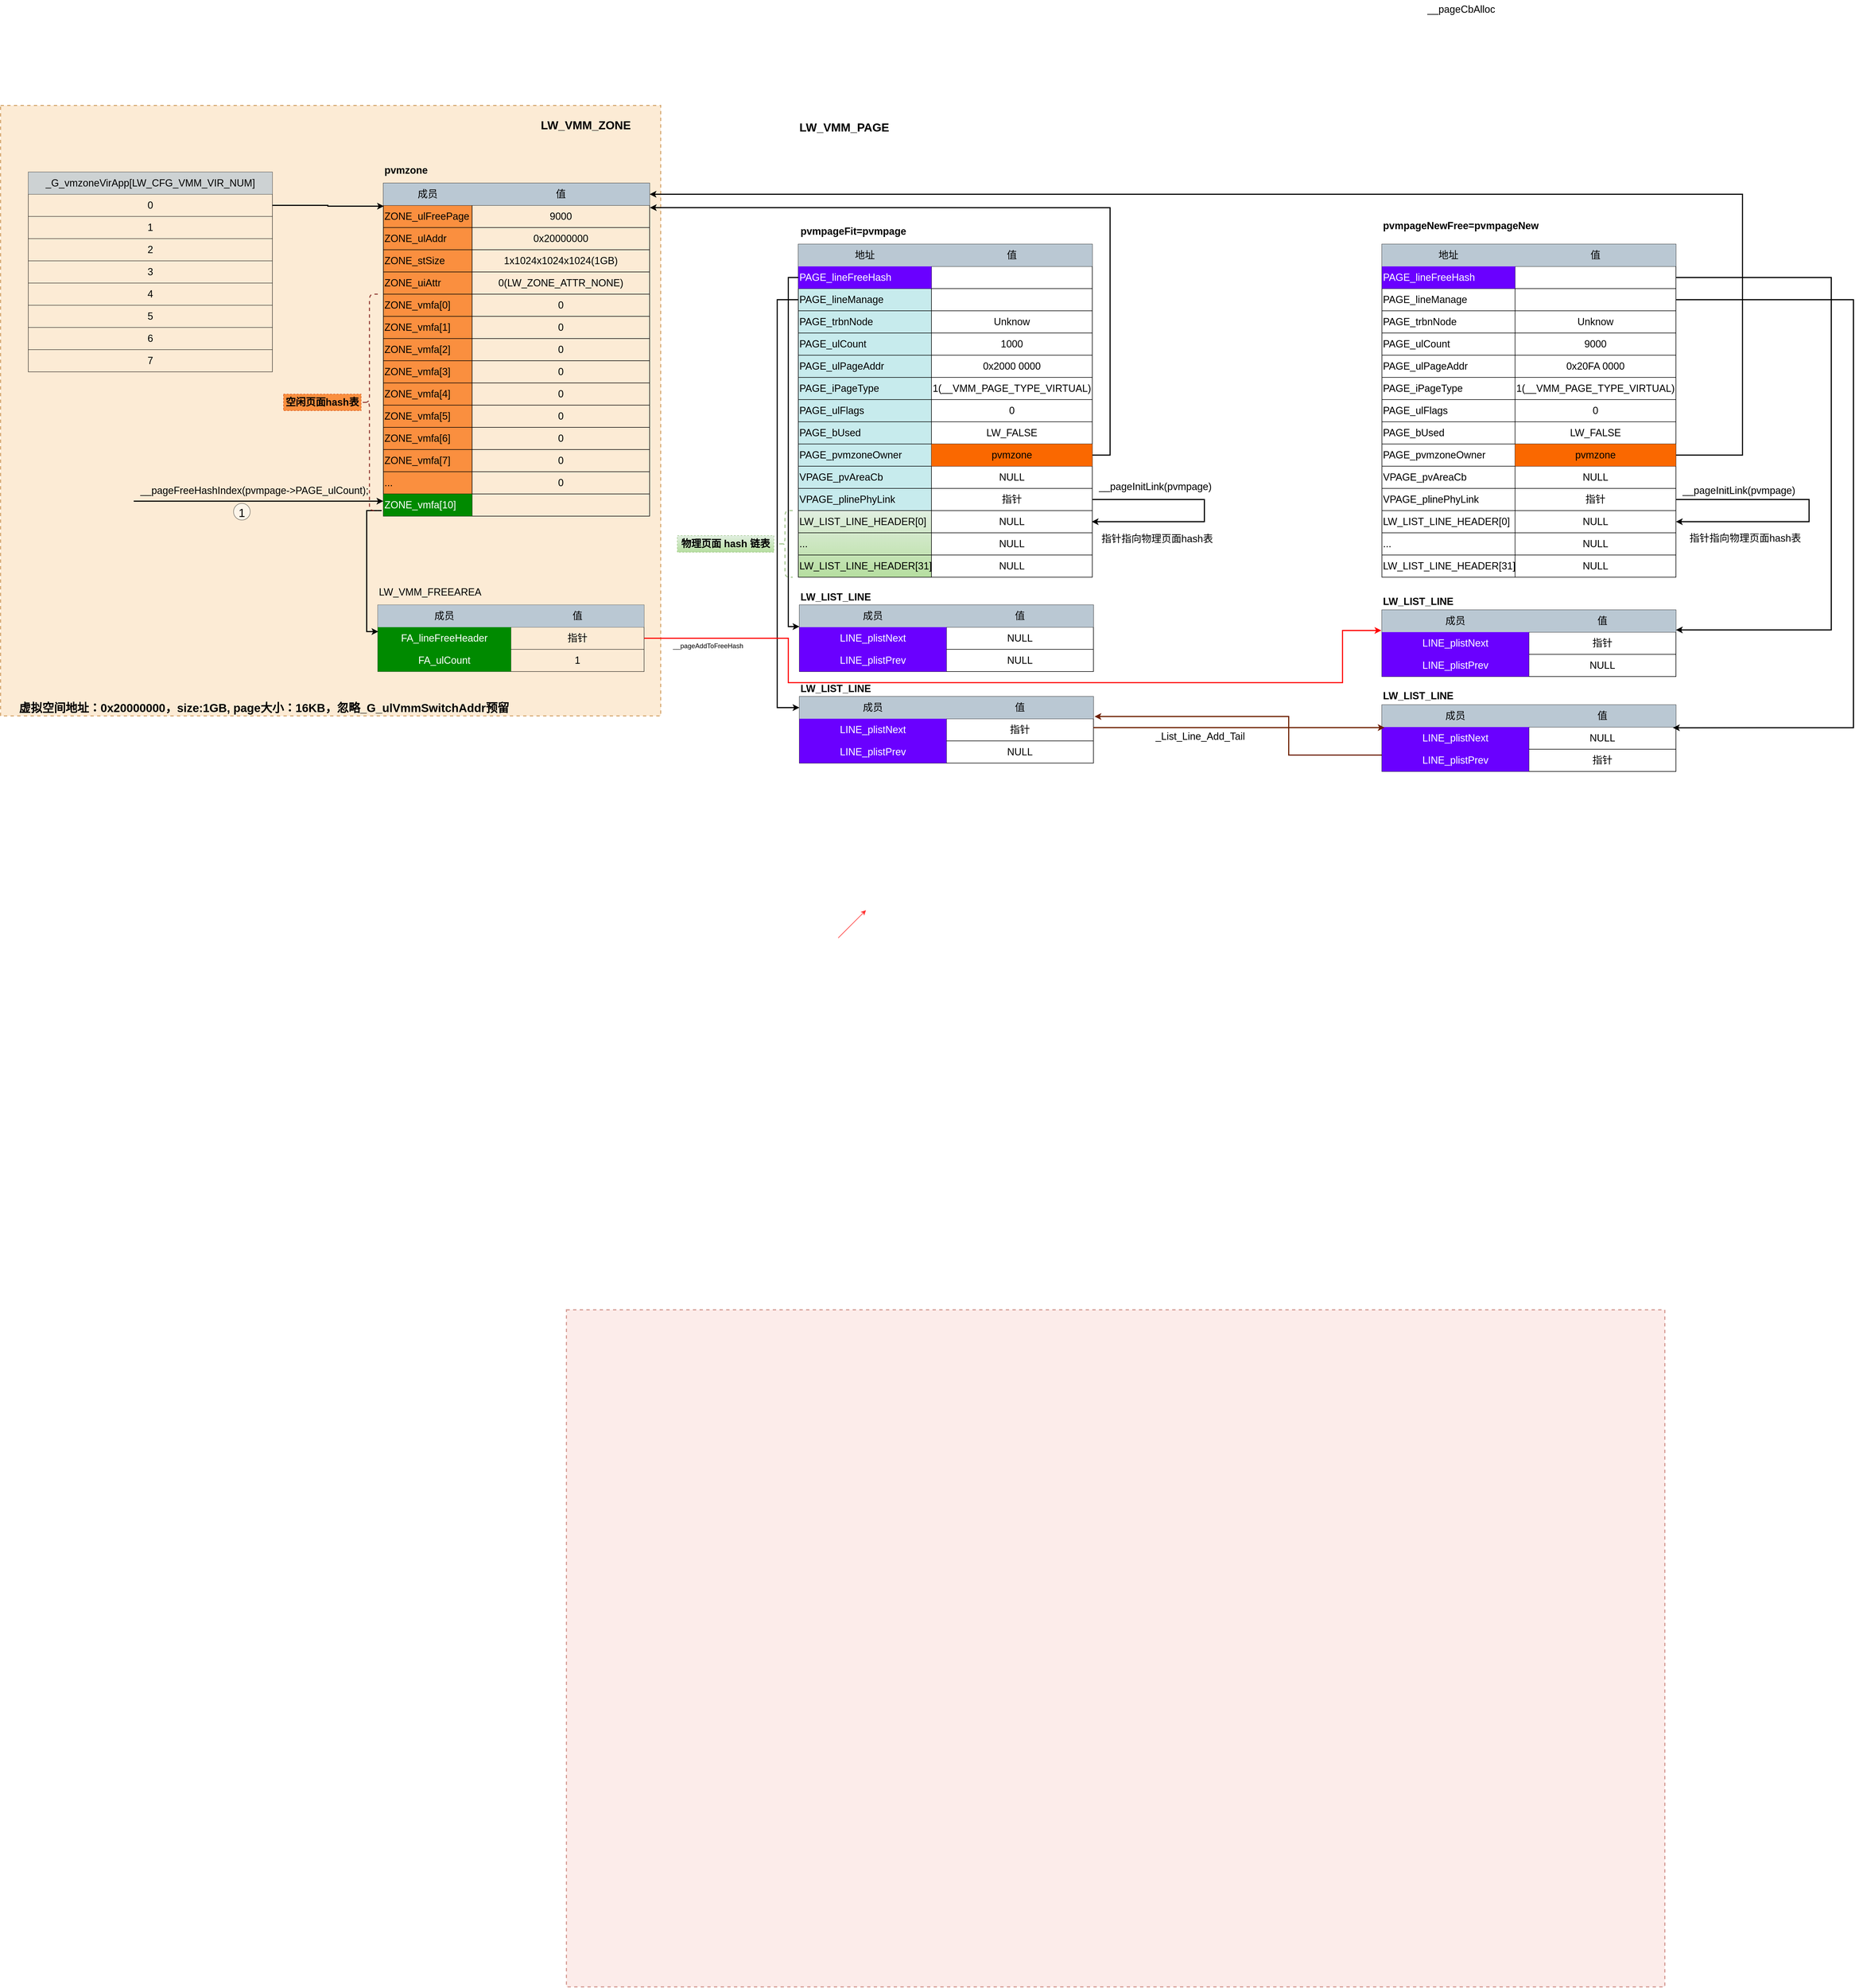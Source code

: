 <mxfile version="15.8.6" type="github" pages="5">
  <diagram id="xIY47P2NQ7IDZa7dhchu" name="__pageAddToFreeHash-25">
    <mxGraphModel dx="3042" dy="2797" grid="1" gridSize="10" guides="1" tooltips="1" connect="1" arrows="1" fold="1" page="1" pageScale="1" pageWidth="827" pageHeight="1169" math="0" shadow="0">
      <root>
        <mxCell id="0" />
        <mxCell id="1" parent="0" />
        <mxCell id="MPrAv_WxjmN06zbMls3C-1" value="" style="rounded=0;whiteSpace=wrap;html=1;dashed=1;fontSize=18;strokeColor=#ae4132;strokeWidth=2;fillColor=#fad9d5;align=center;opacity=50;" parent="1" vertex="1">
          <mxGeometry x="1280" y="1700" width="1980" height="1220" as="geometry" />
        </mxCell>
        <mxCell id="MPrAv_WxjmN06zbMls3C-2" value="" style="rounded=0;whiteSpace=wrap;html=1;dashed=1;fontSize=18;strokeColor=#b46504;strokeWidth=2;fillColor=#fad7ac;align=center;opacity=50;" parent="1" vertex="1">
          <mxGeometry x="260" y="-470" width="1190" height="1100" as="geometry" />
        </mxCell>
        <mxCell id="MPrAv_WxjmN06zbMls3C-3" value="" style="rounded=0;whiteSpace=wrap;html=1;fontSize=18;strokeColor=#0e8088;fillColor=#b0e3e6;align=left;opacity=70;" parent="1" vertex="1">
          <mxGeometry x="1698" y="-180" width="240" height="440" as="geometry" />
        </mxCell>
        <mxCell id="MPrAv_WxjmN06zbMls3C-4" value="" style="rounded=0;whiteSpace=wrap;html=1;fontSize=18;strokeColor=#82b366;fillColor=#d5e8d4;gradientColor=#97d077;align=left;opacity=70;" parent="1" vertex="1">
          <mxGeometry x="1698" y="260" width="240" height="120" as="geometry" />
        </mxCell>
        <mxCell id="MPrAv_WxjmN06zbMls3C-5" value="" style="shape=table;startSize=0;container=1;collapsible=0;childLayout=tableLayout;fontSize=18;strokeColor=default;fillColor=none;align=left;" parent="1" vertex="1">
          <mxGeometry x="1698" y="-220" width="530" height="600" as="geometry" />
        </mxCell>
        <mxCell id="MPrAv_WxjmN06zbMls3C-6" style="shape=partialRectangle;collapsible=0;dropTarget=0;pointerEvents=0;fillColor=none;top=0;left=0;bottom=0;right=0;points=[[0,0.5],[1,0.5]];portConstraint=eastwest;fontSize=18;strokeColor=default;" parent="MPrAv_WxjmN06zbMls3C-5" vertex="1">
          <mxGeometry width="530" height="40" as="geometry" />
        </mxCell>
        <mxCell id="MPrAv_WxjmN06zbMls3C-7" value="地址" style="shape=partialRectangle;html=1;whiteSpace=wrap;connectable=0;overflow=hidden;fillColor=#bac8d3;top=0;left=0;bottom=0;right=0;pointerEvents=1;fontSize=18;strokeColor=#23445d;align=center;" parent="MPrAv_WxjmN06zbMls3C-6" vertex="1">
          <mxGeometry width="240" height="40" as="geometry">
            <mxRectangle width="240" height="40" as="alternateBounds" />
          </mxGeometry>
        </mxCell>
        <mxCell id="MPrAv_WxjmN06zbMls3C-8" value="值" style="shape=partialRectangle;html=1;whiteSpace=wrap;connectable=0;overflow=hidden;fillColor=#bac8d3;top=0;left=0;bottom=0;right=0;pointerEvents=1;fontSize=18;strokeColor=#23445d;align=center;" parent="MPrAv_WxjmN06zbMls3C-6" vertex="1">
          <mxGeometry x="240" width="290" height="40" as="geometry">
            <mxRectangle width="290" height="40" as="alternateBounds" />
          </mxGeometry>
        </mxCell>
        <mxCell id="MPrAv_WxjmN06zbMls3C-9" value="" style="shape=partialRectangle;collapsible=0;dropTarget=0;pointerEvents=0;fillColor=none;top=0;left=0;bottom=0;right=0;points=[[0,0.5],[1,0.5]];portConstraint=eastwest;fontSize=18;strokeColor=default;" parent="MPrAv_WxjmN06zbMls3C-5" vertex="1">
          <mxGeometry y="40" width="530" height="40" as="geometry" />
        </mxCell>
        <mxCell id="MPrAv_WxjmN06zbMls3C-10" value="PAGE_lineFreeHash" style="shape=partialRectangle;html=1;whiteSpace=wrap;connectable=0;overflow=hidden;fillColor=#6a00ff;top=0;left=0;bottom=0;right=0;pointerEvents=1;fontSize=18;strokeColor=#3700CC;align=left;fontColor=#ffffff;" parent="MPrAv_WxjmN06zbMls3C-9" vertex="1">
          <mxGeometry width="240" height="40" as="geometry">
            <mxRectangle width="240" height="40" as="alternateBounds" />
          </mxGeometry>
        </mxCell>
        <mxCell id="MPrAv_WxjmN06zbMls3C-11" value="" style="shape=partialRectangle;html=1;whiteSpace=wrap;connectable=0;overflow=hidden;fillColor=none;top=0;left=0;bottom=0;right=0;pointerEvents=1;fontSize=18;strokeColor=default;align=center;" parent="MPrAv_WxjmN06zbMls3C-9" vertex="1">
          <mxGeometry x="240" width="290" height="40" as="geometry">
            <mxRectangle width="290" height="40" as="alternateBounds" />
          </mxGeometry>
        </mxCell>
        <mxCell id="MPrAv_WxjmN06zbMls3C-12" value="" style="shape=partialRectangle;collapsible=0;dropTarget=0;pointerEvents=0;fillColor=none;top=0;left=0;bottom=0;right=0;points=[[0,0.5],[1,0.5]];portConstraint=eastwest;fontSize=18;strokeColor=default;" parent="MPrAv_WxjmN06zbMls3C-5" vertex="1">
          <mxGeometry y="80" width="530" height="40" as="geometry" />
        </mxCell>
        <mxCell id="MPrAv_WxjmN06zbMls3C-13" value="PAGE_lineManage" style="shape=partialRectangle;html=1;whiteSpace=wrap;connectable=0;overflow=hidden;fillColor=none;top=0;left=0;bottom=0;right=0;pointerEvents=1;fontSize=18;strokeColor=default;align=left;" parent="MPrAv_WxjmN06zbMls3C-12" vertex="1">
          <mxGeometry width="240" height="40" as="geometry">
            <mxRectangle width="240" height="40" as="alternateBounds" />
          </mxGeometry>
        </mxCell>
        <mxCell id="MPrAv_WxjmN06zbMls3C-14" value="" style="shape=partialRectangle;html=1;whiteSpace=wrap;connectable=0;overflow=hidden;fillColor=none;top=0;left=0;bottom=0;right=0;pointerEvents=1;fontSize=18;strokeColor=default;align=center;" parent="MPrAv_WxjmN06zbMls3C-12" vertex="1">
          <mxGeometry x="240" width="290" height="40" as="geometry">
            <mxRectangle width="290" height="40" as="alternateBounds" />
          </mxGeometry>
        </mxCell>
        <mxCell id="MPrAv_WxjmN06zbMls3C-15" value="" style="shape=partialRectangle;collapsible=0;dropTarget=0;pointerEvents=0;fillColor=none;top=0;left=0;bottom=0;right=0;points=[[0,0.5],[1,0.5]];portConstraint=eastwest;fontSize=18;strokeColor=default;" parent="MPrAv_WxjmN06zbMls3C-5" vertex="1">
          <mxGeometry y="120" width="530" height="40" as="geometry" />
        </mxCell>
        <mxCell id="MPrAv_WxjmN06zbMls3C-16" value="PAGE_trbnNode" style="shape=partialRectangle;html=1;whiteSpace=wrap;connectable=0;overflow=hidden;fillColor=none;top=0;left=0;bottom=0;right=0;pointerEvents=1;fontSize=18;strokeColor=default;align=left;" parent="MPrAv_WxjmN06zbMls3C-15" vertex="1">
          <mxGeometry width="240" height="40" as="geometry">
            <mxRectangle width="240" height="40" as="alternateBounds" />
          </mxGeometry>
        </mxCell>
        <mxCell id="MPrAv_WxjmN06zbMls3C-17" value="&lt;span style=&quot;&quot;&gt;Unknow&lt;/span&gt;" style="shape=partialRectangle;html=1;whiteSpace=wrap;connectable=0;overflow=hidden;fillColor=none;top=0;left=0;bottom=0;right=0;pointerEvents=1;fontSize=18;strokeColor=default;align=center;" parent="MPrAv_WxjmN06zbMls3C-15" vertex="1">
          <mxGeometry x="240" width="290" height="40" as="geometry">
            <mxRectangle width="290" height="40" as="alternateBounds" />
          </mxGeometry>
        </mxCell>
        <mxCell id="MPrAv_WxjmN06zbMls3C-18" value="" style="shape=partialRectangle;collapsible=0;dropTarget=0;pointerEvents=0;fillColor=none;top=0;left=0;bottom=0;right=0;points=[[0,0.5],[1,0.5]];portConstraint=eastwest;fontSize=18;strokeColor=default;" parent="MPrAv_WxjmN06zbMls3C-5" vertex="1">
          <mxGeometry y="160" width="530" height="40" as="geometry" />
        </mxCell>
        <mxCell id="MPrAv_WxjmN06zbMls3C-19" value="PAGE_ulCount" style="shape=partialRectangle;html=1;whiteSpace=wrap;connectable=0;overflow=hidden;fillColor=none;top=0;left=0;bottom=0;right=0;pointerEvents=1;fontSize=18;strokeColor=default;align=left;" parent="MPrAv_WxjmN06zbMls3C-18" vertex="1">
          <mxGeometry width="240" height="40" as="geometry">
            <mxRectangle width="240" height="40" as="alternateBounds" />
          </mxGeometry>
        </mxCell>
        <mxCell id="MPrAv_WxjmN06zbMls3C-20" value="1000" style="shape=partialRectangle;html=1;whiteSpace=wrap;connectable=0;overflow=hidden;fillColor=none;top=0;left=0;bottom=0;right=0;pointerEvents=1;fontSize=18;strokeColor=default;align=center;" parent="MPrAv_WxjmN06zbMls3C-18" vertex="1">
          <mxGeometry x="240" width="290" height="40" as="geometry">
            <mxRectangle width="290" height="40" as="alternateBounds" />
          </mxGeometry>
        </mxCell>
        <mxCell id="MPrAv_WxjmN06zbMls3C-21" value="" style="shape=partialRectangle;collapsible=0;dropTarget=0;pointerEvents=0;fillColor=none;top=0;left=0;bottom=0;right=0;points=[[0,0.5],[1,0.5]];portConstraint=eastwest;fontSize=18;strokeColor=default;" parent="MPrAv_WxjmN06zbMls3C-5" vertex="1">
          <mxGeometry y="200" width="530" height="40" as="geometry" />
        </mxCell>
        <mxCell id="MPrAv_WxjmN06zbMls3C-22" value="PAGE_ulPageAddr" style="shape=partialRectangle;html=1;whiteSpace=wrap;connectable=0;overflow=hidden;fillColor=none;top=0;left=0;bottom=0;right=0;pointerEvents=1;fontSize=18;strokeColor=default;align=left;" parent="MPrAv_WxjmN06zbMls3C-21" vertex="1">
          <mxGeometry width="240" height="40" as="geometry">
            <mxRectangle width="240" height="40" as="alternateBounds" />
          </mxGeometry>
        </mxCell>
        <mxCell id="MPrAv_WxjmN06zbMls3C-23" value="0x2000 0000" style="shape=partialRectangle;html=1;whiteSpace=wrap;connectable=0;overflow=hidden;fillColor=none;top=0;left=0;bottom=0;right=0;pointerEvents=1;fontSize=18;strokeColor=default;align=center;" parent="MPrAv_WxjmN06zbMls3C-21" vertex="1">
          <mxGeometry x="240" width="290" height="40" as="geometry">
            <mxRectangle width="290" height="40" as="alternateBounds" />
          </mxGeometry>
        </mxCell>
        <mxCell id="MPrAv_WxjmN06zbMls3C-24" value="" style="shape=partialRectangle;collapsible=0;dropTarget=0;pointerEvents=0;fillColor=none;top=0;left=0;bottom=0;right=0;points=[[0,0.5],[1,0.5]];portConstraint=eastwest;fontSize=18;strokeColor=default;" parent="MPrAv_WxjmN06zbMls3C-5" vertex="1">
          <mxGeometry y="240" width="530" height="40" as="geometry" />
        </mxCell>
        <mxCell id="MPrAv_WxjmN06zbMls3C-25" value="PAGE_iPageType" style="shape=partialRectangle;html=1;whiteSpace=wrap;connectable=0;overflow=hidden;fillColor=none;top=0;left=0;bottom=0;right=0;pointerEvents=1;fontSize=18;strokeColor=default;align=left;" parent="MPrAv_WxjmN06zbMls3C-24" vertex="1">
          <mxGeometry width="240" height="40" as="geometry">
            <mxRectangle width="240" height="40" as="alternateBounds" />
          </mxGeometry>
        </mxCell>
        <mxCell id="MPrAv_WxjmN06zbMls3C-26" value="1(__VMM_PAGE_TYPE_VIRTUAL)" style="shape=partialRectangle;html=1;whiteSpace=wrap;connectable=0;overflow=hidden;fillColor=none;top=0;left=0;bottom=0;right=0;pointerEvents=1;fontSize=18;strokeColor=default;align=center;" parent="MPrAv_WxjmN06zbMls3C-24" vertex="1">
          <mxGeometry x="240" width="290" height="40" as="geometry">
            <mxRectangle width="290" height="40" as="alternateBounds" />
          </mxGeometry>
        </mxCell>
        <mxCell id="MPrAv_WxjmN06zbMls3C-27" value="" style="shape=partialRectangle;collapsible=0;dropTarget=0;pointerEvents=0;fillColor=none;top=0;left=0;bottom=0;right=0;points=[[0,0.5],[1,0.5]];portConstraint=eastwest;fontSize=18;strokeColor=default;" parent="MPrAv_WxjmN06zbMls3C-5" vertex="1">
          <mxGeometry y="280" width="530" height="40" as="geometry" />
        </mxCell>
        <mxCell id="MPrAv_WxjmN06zbMls3C-28" value="PAGE_ulFlags" style="shape=partialRectangle;html=1;whiteSpace=wrap;connectable=0;overflow=hidden;fillColor=none;top=0;left=0;bottom=0;right=0;pointerEvents=1;fontSize=18;strokeColor=default;align=left;" parent="MPrAv_WxjmN06zbMls3C-27" vertex="1">
          <mxGeometry width="240" height="40" as="geometry">
            <mxRectangle width="240" height="40" as="alternateBounds" />
          </mxGeometry>
        </mxCell>
        <mxCell id="MPrAv_WxjmN06zbMls3C-29" value="&lt;span&gt;0&lt;/span&gt;" style="shape=partialRectangle;html=1;whiteSpace=wrap;connectable=0;overflow=hidden;fillColor=none;top=0;left=0;bottom=0;right=0;pointerEvents=1;fontSize=18;strokeColor=default;align=center;" parent="MPrAv_WxjmN06zbMls3C-27" vertex="1">
          <mxGeometry x="240" width="290" height="40" as="geometry">
            <mxRectangle width="290" height="40" as="alternateBounds" />
          </mxGeometry>
        </mxCell>
        <mxCell id="MPrAv_WxjmN06zbMls3C-30" style="shape=partialRectangle;collapsible=0;dropTarget=0;pointerEvents=0;fillColor=none;top=0;left=0;bottom=0;right=0;points=[[0,0.5],[1,0.5]];portConstraint=eastwest;fontSize=18;strokeColor=default;" parent="MPrAv_WxjmN06zbMls3C-5" vertex="1">
          <mxGeometry y="320" width="530" height="40" as="geometry" />
        </mxCell>
        <mxCell id="MPrAv_WxjmN06zbMls3C-31" value="PAGE_bUsed" style="shape=partialRectangle;html=1;whiteSpace=wrap;connectable=0;overflow=hidden;fillColor=none;top=0;left=0;bottom=0;right=0;pointerEvents=1;fontSize=18;strokeColor=default;align=left;" parent="MPrAv_WxjmN06zbMls3C-30" vertex="1">
          <mxGeometry width="240" height="40" as="geometry">
            <mxRectangle width="240" height="40" as="alternateBounds" />
          </mxGeometry>
        </mxCell>
        <mxCell id="MPrAv_WxjmN06zbMls3C-32" value="LW_FALSE" style="shape=partialRectangle;html=1;whiteSpace=wrap;connectable=0;overflow=hidden;fillColor=none;top=0;left=0;bottom=0;right=0;pointerEvents=1;fontSize=18;strokeColor=default;align=center;" parent="MPrAv_WxjmN06zbMls3C-30" vertex="1">
          <mxGeometry x="240" width="290" height="40" as="geometry">
            <mxRectangle width="290" height="40" as="alternateBounds" />
          </mxGeometry>
        </mxCell>
        <mxCell id="MPrAv_WxjmN06zbMls3C-33" style="shape=partialRectangle;collapsible=0;dropTarget=0;pointerEvents=0;fillColor=none;top=0;left=0;bottom=0;right=0;points=[[0,0.5],[1,0.5]];portConstraint=eastwest;fontSize=18;strokeColor=default;" parent="MPrAv_WxjmN06zbMls3C-5" vertex="1">
          <mxGeometry y="360" width="530" height="40" as="geometry" />
        </mxCell>
        <mxCell id="MPrAv_WxjmN06zbMls3C-34" value="PAGE_pvmzoneOwner" style="shape=partialRectangle;html=1;whiteSpace=wrap;connectable=0;overflow=hidden;fillColor=none;top=0;left=0;bottom=0;right=0;pointerEvents=1;fontSize=18;strokeColor=default;align=left;" parent="MPrAv_WxjmN06zbMls3C-33" vertex="1">
          <mxGeometry width="240" height="40" as="geometry">
            <mxRectangle width="240" height="40" as="alternateBounds" />
          </mxGeometry>
        </mxCell>
        <mxCell id="MPrAv_WxjmN06zbMls3C-35" value="pvmzone" style="shape=partialRectangle;html=1;whiteSpace=wrap;connectable=0;overflow=hidden;fillColor=#fa6800;top=0;left=0;bottom=0;right=0;pointerEvents=1;fontSize=18;strokeColor=#C73500;align=center;fontColor=#000000;" parent="MPrAv_WxjmN06zbMls3C-33" vertex="1">
          <mxGeometry x="240" width="290" height="40" as="geometry">
            <mxRectangle width="290" height="40" as="alternateBounds" />
          </mxGeometry>
        </mxCell>
        <mxCell id="MPrAv_WxjmN06zbMls3C-36" style="shape=partialRectangle;collapsible=0;dropTarget=0;pointerEvents=0;fillColor=none;top=0;left=0;bottom=0;right=0;points=[[0,0.5],[1,0.5]];portConstraint=eastwest;fontSize=18;strokeColor=default;" parent="MPrAv_WxjmN06zbMls3C-5" vertex="1">
          <mxGeometry y="400" width="530" height="40" as="geometry" />
        </mxCell>
        <mxCell id="MPrAv_WxjmN06zbMls3C-37" value="VPAGE_pvAreaCb" style="shape=partialRectangle;html=1;whiteSpace=wrap;connectable=0;overflow=hidden;fillColor=none;top=0;left=0;bottom=0;right=0;pointerEvents=1;fontSize=18;strokeColor=default;align=left;" parent="MPrAv_WxjmN06zbMls3C-36" vertex="1">
          <mxGeometry width="240" height="40" as="geometry">
            <mxRectangle width="240" height="40" as="alternateBounds" />
          </mxGeometry>
        </mxCell>
        <mxCell id="MPrAv_WxjmN06zbMls3C-38" value="NULL" style="shape=partialRectangle;html=1;whiteSpace=wrap;connectable=0;overflow=hidden;fillColor=none;top=0;left=0;bottom=0;right=0;pointerEvents=1;fontSize=18;strokeColor=default;align=center;" parent="MPrAv_WxjmN06zbMls3C-36" vertex="1">
          <mxGeometry x="240" width="290" height="40" as="geometry">
            <mxRectangle width="290" height="40" as="alternateBounds" />
          </mxGeometry>
        </mxCell>
        <mxCell id="MPrAv_WxjmN06zbMls3C-39" style="shape=partialRectangle;collapsible=0;dropTarget=0;pointerEvents=0;fillColor=none;top=0;left=0;bottom=0;right=0;points=[[0,0.5],[1,0.5]];portConstraint=eastwest;fontSize=18;strokeColor=default;" parent="MPrAv_WxjmN06zbMls3C-5" vertex="1">
          <mxGeometry y="440" width="530" height="40" as="geometry" />
        </mxCell>
        <mxCell id="MPrAv_WxjmN06zbMls3C-40" value="VPAGE_plinePhyLink" style="shape=partialRectangle;html=1;whiteSpace=wrap;connectable=0;overflow=hidden;fillColor=none;top=0;left=0;bottom=0;right=0;pointerEvents=1;fontSize=18;strokeColor=default;align=left;" parent="MPrAv_WxjmN06zbMls3C-39" vertex="1">
          <mxGeometry width="240" height="40" as="geometry">
            <mxRectangle width="240" height="40" as="alternateBounds" />
          </mxGeometry>
        </mxCell>
        <mxCell id="MPrAv_WxjmN06zbMls3C-41" value="&lt;span&gt;指针&lt;/span&gt;" style="shape=partialRectangle;html=1;whiteSpace=wrap;connectable=0;overflow=hidden;fillColor=none;top=0;left=0;bottom=0;right=0;pointerEvents=1;fontSize=18;strokeColor=default;align=center;" parent="MPrAv_WxjmN06zbMls3C-39" vertex="1">
          <mxGeometry x="240" width="290" height="40" as="geometry">
            <mxRectangle width="290" height="40" as="alternateBounds" />
          </mxGeometry>
        </mxCell>
        <mxCell id="MPrAv_WxjmN06zbMls3C-42" style="shape=partialRectangle;collapsible=0;dropTarget=0;pointerEvents=0;fillColor=none;top=0;left=0;bottom=0;right=0;points=[[0,0.5],[1,0.5]];portConstraint=eastwest;fontSize=18;strokeColor=default;" parent="MPrAv_WxjmN06zbMls3C-5" vertex="1">
          <mxGeometry y="480" width="530" height="40" as="geometry" />
        </mxCell>
        <mxCell id="MPrAv_WxjmN06zbMls3C-43" value="LW_LIST_LINE_HEADER[0]" style="shape=partialRectangle;html=1;whiteSpace=wrap;connectable=0;overflow=hidden;fillColor=none;top=0;left=0;bottom=0;right=0;pointerEvents=1;fontSize=18;strokeColor=default;align=left;" parent="MPrAv_WxjmN06zbMls3C-42" vertex="1">
          <mxGeometry width="240" height="40" as="geometry">
            <mxRectangle width="240" height="40" as="alternateBounds" />
          </mxGeometry>
        </mxCell>
        <mxCell id="MPrAv_WxjmN06zbMls3C-44" value="NULL" style="shape=partialRectangle;html=1;whiteSpace=wrap;connectable=0;overflow=hidden;fillColor=none;top=0;left=0;bottom=0;right=0;pointerEvents=1;fontSize=18;strokeColor=default;align=center;" parent="MPrAv_WxjmN06zbMls3C-42" vertex="1">
          <mxGeometry x="240" width="290" height="40" as="geometry">
            <mxRectangle width="290" height="40" as="alternateBounds" />
          </mxGeometry>
        </mxCell>
        <mxCell id="MPrAv_WxjmN06zbMls3C-45" style="shape=partialRectangle;collapsible=0;dropTarget=0;pointerEvents=0;fillColor=none;top=0;left=0;bottom=0;right=0;points=[[0,0.5],[1,0.5]];portConstraint=eastwest;fontSize=18;strokeColor=default;" parent="MPrAv_WxjmN06zbMls3C-5" vertex="1">
          <mxGeometry y="520" width="530" height="40" as="geometry" />
        </mxCell>
        <mxCell id="MPrAv_WxjmN06zbMls3C-46" value="..." style="shape=partialRectangle;html=1;whiteSpace=wrap;connectable=0;overflow=hidden;fillColor=none;top=0;left=0;bottom=0;right=0;pointerEvents=1;fontSize=18;strokeColor=default;align=left;" parent="MPrAv_WxjmN06zbMls3C-45" vertex="1">
          <mxGeometry width="240" height="40" as="geometry">
            <mxRectangle width="240" height="40" as="alternateBounds" />
          </mxGeometry>
        </mxCell>
        <mxCell id="MPrAv_WxjmN06zbMls3C-47" value="NULL" style="shape=partialRectangle;html=1;whiteSpace=wrap;connectable=0;overflow=hidden;fillColor=none;top=0;left=0;bottom=0;right=0;pointerEvents=1;fontSize=18;strokeColor=default;align=center;" parent="MPrAv_WxjmN06zbMls3C-45" vertex="1">
          <mxGeometry x="240" width="290" height="40" as="geometry">
            <mxRectangle width="290" height="40" as="alternateBounds" />
          </mxGeometry>
        </mxCell>
        <mxCell id="MPrAv_WxjmN06zbMls3C-48" style="shape=partialRectangle;collapsible=0;dropTarget=0;pointerEvents=0;fillColor=none;top=0;left=0;bottom=0;right=0;points=[[0,0.5],[1,0.5]];portConstraint=eastwest;fontSize=18;strokeColor=default;" parent="MPrAv_WxjmN06zbMls3C-5" vertex="1">
          <mxGeometry y="560" width="530" height="40" as="geometry" />
        </mxCell>
        <mxCell id="MPrAv_WxjmN06zbMls3C-49" value="LW_LIST_LINE_HEADER[31]" style="shape=partialRectangle;html=1;whiteSpace=wrap;connectable=0;overflow=hidden;fillColor=none;top=0;left=0;bottom=0;right=0;pointerEvents=1;fontSize=18;strokeColor=default;align=left;" parent="MPrAv_WxjmN06zbMls3C-48" vertex="1">
          <mxGeometry width="240" height="40" as="geometry">
            <mxRectangle width="240" height="40" as="alternateBounds" />
          </mxGeometry>
        </mxCell>
        <mxCell id="MPrAv_WxjmN06zbMls3C-50" value="NULL" style="shape=partialRectangle;html=1;whiteSpace=wrap;connectable=0;overflow=hidden;fillColor=none;top=0;left=0;bottom=0;right=0;pointerEvents=1;fontSize=18;strokeColor=default;align=center;" parent="MPrAv_WxjmN06zbMls3C-48" vertex="1">
          <mxGeometry x="240" width="290" height="40" as="geometry">
            <mxRectangle width="290" height="40" as="alternateBounds" />
          </mxGeometry>
        </mxCell>
        <mxCell id="MPrAv_WxjmN06zbMls3C-51" value="" style="rounded=0;whiteSpace=wrap;html=1;fontSize=18;strokeColor=#C73500;fillColor=#fa6800;align=center;opacity=70;fontColor=#000000;" parent="1" vertex="1">
          <mxGeometry x="950" y="-290" width="160" height="560" as="geometry" />
        </mxCell>
        <mxCell id="MPrAv_WxjmN06zbMls3C-52" value="&lt;b&gt;pvmpageNewFree=pvmpageNew&lt;/b&gt;" style="text;whiteSpace=wrap;html=1;fontSize=18;" parent="1" vertex="1">
          <mxGeometry x="2750" y="-270" width="312" height="40" as="geometry" />
        </mxCell>
        <mxCell id="MPrAv_WxjmN06zbMls3C-53" value="" style="shape=table;startSize=0;container=1;collapsible=0;childLayout=tableLayout;fontSize=18;strokeColor=default;fillColor=none;align=left;" parent="1" vertex="1">
          <mxGeometry x="950" y="-330" width="480" height="600" as="geometry" />
        </mxCell>
        <mxCell id="MPrAv_WxjmN06zbMls3C-54" style="shape=partialRectangle;collapsible=0;dropTarget=0;pointerEvents=0;fillColor=none;top=0;left=0;bottom=0;right=0;points=[[0,0.5],[1,0.5]];portConstraint=eastwest;fontSize=18;strokeColor=default;" parent="MPrAv_WxjmN06zbMls3C-53" vertex="1">
          <mxGeometry width="480" height="40" as="geometry" />
        </mxCell>
        <mxCell id="MPrAv_WxjmN06zbMls3C-55" value="成员" style="shape=partialRectangle;html=1;whiteSpace=wrap;connectable=0;overflow=hidden;fillColor=#bac8d3;top=0;left=0;bottom=0;right=0;pointerEvents=1;fontSize=18;strokeColor=#23445d;align=center;" parent="MPrAv_WxjmN06zbMls3C-54" vertex="1">
          <mxGeometry width="160" height="40" as="geometry">
            <mxRectangle width="160" height="40" as="alternateBounds" />
          </mxGeometry>
        </mxCell>
        <mxCell id="MPrAv_WxjmN06zbMls3C-56" value="值" style="shape=partialRectangle;html=1;whiteSpace=wrap;connectable=0;overflow=hidden;fillColor=#bac8d3;top=0;left=0;bottom=0;right=0;pointerEvents=1;fontSize=18;strokeColor=#23445d;align=center;" parent="MPrAv_WxjmN06zbMls3C-54" vertex="1">
          <mxGeometry x="160" width="320" height="40" as="geometry">
            <mxRectangle width="320" height="40" as="alternateBounds" />
          </mxGeometry>
        </mxCell>
        <mxCell id="MPrAv_WxjmN06zbMls3C-57" value="" style="shape=partialRectangle;collapsible=0;dropTarget=0;pointerEvents=0;fillColor=none;top=0;left=0;bottom=0;right=0;points=[[0,0.5],[1,0.5]];portConstraint=eastwest;fontSize=18;strokeColor=default;" parent="MPrAv_WxjmN06zbMls3C-53" vertex="1">
          <mxGeometry y="40" width="480" height="40" as="geometry" />
        </mxCell>
        <mxCell id="MPrAv_WxjmN06zbMls3C-58" value="ZONE_ulFreePage" style="shape=partialRectangle;html=1;whiteSpace=wrap;connectable=0;overflow=hidden;fillColor=none;top=0;left=0;bottom=0;right=0;pointerEvents=1;fontSize=18;strokeColor=default;align=left;" parent="MPrAv_WxjmN06zbMls3C-57" vertex="1">
          <mxGeometry width="160" height="40" as="geometry">
            <mxRectangle width="160" height="40" as="alternateBounds" />
          </mxGeometry>
        </mxCell>
        <mxCell id="MPrAv_WxjmN06zbMls3C-59" value="9000" style="shape=partialRectangle;html=1;whiteSpace=wrap;connectable=0;overflow=hidden;fillColor=none;top=0;left=0;bottom=0;right=0;pointerEvents=1;fontSize=18;strokeColor=default;align=center;" parent="MPrAv_WxjmN06zbMls3C-57" vertex="1">
          <mxGeometry x="160" width="320" height="40" as="geometry">
            <mxRectangle width="320" height="40" as="alternateBounds" />
          </mxGeometry>
        </mxCell>
        <mxCell id="MPrAv_WxjmN06zbMls3C-60" value="" style="shape=partialRectangle;collapsible=0;dropTarget=0;pointerEvents=0;fillColor=none;top=0;left=0;bottom=0;right=0;points=[[0,0.5],[1,0.5]];portConstraint=eastwest;fontSize=18;strokeColor=default;" parent="MPrAv_WxjmN06zbMls3C-53" vertex="1">
          <mxGeometry y="80" width="480" height="40" as="geometry" />
        </mxCell>
        <mxCell id="MPrAv_WxjmN06zbMls3C-61" value="ZONE_ulAddr" style="shape=partialRectangle;html=1;whiteSpace=wrap;connectable=0;overflow=hidden;fillColor=none;top=0;left=0;bottom=0;right=0;pointerEvents=1;fontSize=18;strokeColor=default;align=left;" parent="MPrAv_WxjmN06zbMls3C-60" vertex="1">
          <mxGeometry width="160" height="40" as="geometry">
            <mxRectangle width="160" height="40" as="alternateBounds" />
          </mxGeometry>
        </mxCell>
        <mxCell id="MPrAv_WxjmN06zbMls3C-62" value="0x20000000" style="shape=partialRectangle;html=1;whiteSpace=wrap;connectable=0;overflow=hidden;fillColor=none;top=0;left=0;bottom=0;right=0;pointerEvents=1;fontSize=18;strokeColor=default;align=center;" parent="MPrAv_WxjmN06zbMls3C-60" vertex="1">
          <mxGeometry x="160" width="320" height="40" as="geometry">
            <mxRectangle width="320" height="40" as="alternateBounds" />
          </mxGeometry>
        </mxCell>
        <mxCell id="MPrAv_WxjmN06zbMls3C-63" value="" style="shape=partialRectangle;collapsible=0;dropTarget=0;pointerEvents=0;fillColor=none;top=0;left=0;bottom=0;right=0;points=[[0,0.5],[1,0.5]];portConstraint=eastwest;fontSize=18;strokeColor=default;" parent="MPrAv_WxjmN06zbMls3C-53" vertex="1">
          <mxGeometry y="120" width="480" height="40" as="geometry" />
        </mxCell>
        <mxCell id="MPrAv_WxjmN06zbMls3C-64" value="ZONE_stSize" style="shape=partialRectangle;html=1;whiteSpace=wrap;connectable=0;overflow=hidden;fillColor=none;top=0;left=0;bottom=0;right=0;pointerEvents=1;fontSize=18;strokeColor=default;align=left;" parent="MPrAv_WxjmN06zbMls3C-63" vertex="1">
          <mxGeometry width="160" height="40" as="geometry">
            <mxRectangle width="160" height="40" as="alternateBounds" />
          </mxGeometry>
        </mxCell>
        <mxCell id="MPrAv_WxjmN06zbMls3C-65" value="&lt;span&gt;1x1024x1024x1024(1GB)&lt;/span&gt;" style="shape=partialRectangle;html=1;whiteSpace=wrap;connectable=0;overflow=hidden;fillColor=none;top=0;left=0;bottom=0;right=0;pointerEvents=1;fontSize=18;strokeColor=default;align=center;" parent="MPrAv_WxjmN06zbMls3C-63" vertex="1">
          <mxGeometry x="160" width="320" height="40" as="geometry">
            <mxRectangle width="320" height="40" as="alternateBounds" />
          </mxGeometry>
        </mxCell>
        <mxCell id="MPrAv_WxjmN06zbMls3C-66" value="" style="shape=partialRectangle;collapsible=0;dropTarget=0;pointerEvents=0;fillColor=none;top=0;left=0;bottom=0;right=0;points=[[0,0.5],[1,0.5]];portConstraint=eastwest;fontSize=18;strokeColor=default;" parent="MPrAv_WxjmN06zbMls3C-53" vertex="1">
          <mxGeometry y="160" width="480" height="40" as="geometry" />
        </mxCell>
        <mxCell id="MPrAv_WxjmN06zbMls3C-67" value="ZONE_uiAttr" style="shape=partialRectangle;html=1;whiteSpace=wrap;connectable=0;overflow=hidden;fillColor=none;top=0;left=0;bottom=0;right=0;pointerEvents=1;fontSize=18;strokeColor=default;align=left;" parent="MPrAv_WxjmN06zbMls3C-66" vertex="1">
          <mxGeometry width="160" height="40" as="geometry">
            <mxRectangle width="160" height="40" as="alternateBounds" />
          </mxGeometry>
        </mxCell>
        <mxCell id="MPrAv_WxjmN06zbMls3C-68" value="&lt;span&gt;0(LW_ZONE_ATTR_NONE)&lt;/span&gt;" style="shape=partialRectangle;html=1;whiteSpace=wrap;connectable=0;overflow=hidden;fillColor=none;top=0;left=0;bottom=0;right=0;pointerEvents=1;fontSize=18;strokeColor=default;align=center;" parent="MPrAv_WxjmN06zbMls3C-66" vertex="1">
          <mxGeometry x="160" width="320" height="40" as="geometry">
            <mxRectangle width="320" height="40" as="alternateBounds" />
          </mxGeometry>
        </mxCell>
        <mxCell id="MPrAv_WxjmN06zbMls3C-69" value="" style="shape=partialRectangle;collapsible=0;dropTarget=0;pointerEvents=0;fillColor=none;top=0;left=0;bottom=0;right=0;points=[[0,0.5],[1,0.5]];portConstraint=eastwest;fontSize=18;strokeColor=default;" parent="MPrAv_WxjmN06zbMls3C-53" vertex="1">
          <mxGeometry y="200" width="480" height="40" as="geometry" />
        </mxCell>
        <mxCell id="MPrAv_WxjmN06zbMls3C-70" value="ZONE_vmfa[0]" style="shape=partialRectangle;html=1;whiteSpace=wrap;connectable=0;overflow=hidden;fillColor=none;top=0;left=0;bottom=0;right=0;pointerEvents=1;fontSize=18;strokeColor=default;align=left;" parent="MPrAv_WxjmN06zbMls3C-69" vertex="1">
          <mxGeometry width="160" height="40" as="geometry">
            <mxRectangle width="160" height="40" as="alternateBounds" />
          </mxGeometry>
        </mxCell>
        <mxCell id="MPrAv_WxjmN06zbMls3C-71" value="&lt;span&gt;0&lt;/span&gt;" style="shape=partialRectangle;html=1;whiteSpace=wrap;connectable=0;overflow=hidden;fillColor=none;top=0;left=0;bottom=0;right=0;pointerEvents=1;fontSize=18;strokeColor=default;align=center;" parent="MPrAv_WxjmN06zbMls3C-69" vertex="1">
          <mxGeometry x="160" width="320" height="40" as="geometry">
            <mxRectangle width="320" height="40" as="alternateBounds" />
          </mxGeometry>
        </mxCell>
        <mxCell id="MPrAv_WxjmN06zbMls3C-72" value="" style="shape=partialRectangle;collapsible=0;dropTarget=0;pointerEvents=0;fillColor=none;top=0;left=0;bottom=0;right=0;points=[[0,0.5],[1,0.5]];portConstraint=eastwest;fontSize=18;strokeColor=default;" parent="MPrAv_WxjmN06zbMls3C-53" vertex="1">
          <mxGeometry y="240" width="480" height="40" as="geometry" />
        </mxCell>
        <mxCell id="MPrAv_WxjmN06zbMls3C-73" value="ZONE_vmfa[1]" style="shape=partialRectangle;html=1;whiteSpace=wrap;connectable=0;overflow=hidden;fillColor=none;top=0;left=0;bottom=0;right=0;pointerEvents=1;fontSize=18;strokeColor=default;align=left;" parent="MPrAv_WxjmN06zbMls3C-72" vertex="1">
          <mxGeometry width="160" height="40" as="geometry">
            <mxRectangle width="160" height="40" as="alternateBounds" />
          </mxGeometry>
        </mxCell>
        <mxCell id="MPrAv_WxjmN06zbMls3C-74" value="&lt;span&gt;0&lt;/span&gt;" style="shape=partialRectangle;html=1;whiteSpace=wrap;connectable=0;overflow=hidden;fillColor=none;top=0;left=0;bottom=0;right=0;pointerEvents=1;fontSize=18;strokeColor=default;align=center;" parent="MPrAv_WxjmN06zbMls3C-72" vertex="1">
          <mxGeometry x="160" width="320" height="40" as="geometry">
            <mxRectangle width="320" height="40" as="alternateBounds" />
          </mxGeometry>
        </mxCell>
        <mxCell id="MPrAv_WxjmN06zbMls3C-75" value="" style="shape=partialRectangle;collapsible=0;dropTarget=0;pointerEvents=0;fillColor=none;top=0;left=0;bottom=0;right=0;points=[[0,0.5],[1,0.5]];portConstraint=eastwest;fontSize=18;strokeColor=default;" parent="MPrAv_WxjmN06zbMls3C-53" vertex="1">
          <mxGeometry y="280" width="480" height="40" as="geometry" />
        </mxCell>
        <mxCell id="MPrAv_WxjmN06zbMls3C-76" value="ZONE_vmfa[2]" style="shape=partialRectangle;html=1;whiteSpace=wrap;connectable=0;overflow=hidden;fillColor=none;top=0;left=0;bottom=0;right=0;pointerEvents=1;fontSize=18;strokeColor=default;align=left;" parent="MPrAv_WxjmN06zbMls3C-75" vertex="1">
          <mxGeometry width="160" height="40" as="geometry">
            <mxRectangle width="160" height="40" as="alternateBounds" />
          </mxGeometry>
        </mxCell>
        <mxCell id="MPrAv_WxjmN06zbMls3C-77" value="&lt;span&gt;0&lt;/span&gt;" style="shape=partialRectangle;html=1;whiteSpace=wrap;connectable=0;overflow=hidden;fillColor=none;top=0;left=0;bottom=0;right=0;pointerEvents=1;fontSize=18;strokeColor=default;align=center;" parent="MPrAv_WxjmN06zbMls3C-75" vertex="1">
          <mxGeometry x="160" width="320" height="40" as="geometry">
            <mxRectangle width="320" height="40" as="alternateBounds" />
          </mxGeometry>
        </mxCell>
        <mxCell id="MPrAv_WxjmN06zbMls3C-78" style="shape=partialRectangle;collapsible=0;dropTarget=0;pointerEvents=0;fillColor=none;top=0;left=0;bottom=0;right=0;points=[[0,0.5],[1,0.5]];portConstraint=eastwest;fontSize=18;strokeColor=default;" parent="MPrAv_WxjmN06zbMls3C-53" vertex="1">
          <mxGeometry y="320" width="480" height="40" as="geometry" />
        </mxCell>
        <mxCell id="MPrAv_WxjmN06zbMls3C-79" value="ZONE_vmfa[3]" style="shape=partialRectangle;html=1;whiteSpace=wrap;connectable=0;overflow=hidden;fillColor=none;top=0;left=0;bottom=0;right=0;pointerEvents=1;fontSize=18;strokeColor=default;align=left;" parent="MPrAv_WxjmN06zbMls3C-78" vertex="1">
          <mxGeometry width="160" height="40" as="geometry">
            <mxRectangle width="160" height="40" as="alternateBounds" />
          </mxGeometry>
        </mxCell>
        <mxCell id="MPrAv_WxjmN06zbMls3C-80" value="&lt;span&gt;0&lt;/span&gt;" style="shape=partialRectangle;html=1;whiteSpace=wrap;connectable=0;overflow=hidden;fillColor=none;top=0;left=0;bottom=0;right=0;pointerEvents=1;fontSize=18;strokeColor=default;align=center;" parent="MPrAv_WxjmN06zbMls3C-78" vertex="1">
          <mxGeometry x="160" width="320" height="40" as="geometry">
            <mxRectangle width="320" height="40" as="alternateBounds" />
          </mxGeometry>
        </mxCell>
        <mxCell id="MPrAv_WxjmN06zbMls3C-81" style="shape=partialRectangle;collapsible=0;dropTarget=0;pointerEvents=0;fillColor=none;top=0;left=0;bottom=0;right=0;points=[[0,0.5],[1,0.5]];portConstraint=eastwest;fontSize=18;strokeColor=default;" parent="MPrAv_WxjmN06zbMls3C-53" vertex="1">
          <mxGeometry y="360" width="480" height="40" as="geometry" />
        </mxCell>
        <mxCell id="MPrAv_WxjmN06zbMls3C-82" value="ZONE_vmfa[4]" style="shape=partialRectangle;html=1;whiteSpace=wrap;connectable=0;overflow=hidden;fillColor=none;top=0;left=0;bottom=0;right=0;pointerEvents=1;fontSize=18;strokeColor=default;align=left;" parent="MPrAv_WxjmN06zbMls3C-81" vertex="1">
          <mxGeometry width="160" height="40" as="geometry">
            <mxRectangle width="160" height="40" as="alternateBounds" />
          </mxGeometry>
        </mxCell>
        <mxCell id="MPrAv_WxjmN06zbMls3C-83" value="&lt;span&gt;0&lt;/span&gt;" style="shape=partialRectangle;html=1;whiteSpace=wrap;connectable=0;overflow=hidden;fillColor=none;top=0;left=0;bottom=0;right=0;pointerEvents=1;fontSize=18;strokeColor=default;align=center;" parent="MPrAv_WxjmN06zbMls3C-81" vertex="1">
          <mxGeometry x="160" width="320" height="40" as="geometry">
            <mxRectangle width="320" height="40" as="alternateBounds" />
          </mxGeometry>
        </mxCell>
        <mxCell id="MPrAv_WxjmN06zbMls3C-84" style="shape=partialRectangle;collapsible=0;dropTarget=0;pointerEvents=0;fillColor=none;top=0;left=0;bottom=0;right=0;points=[[0,0.5],[1,0.5]];portConstraint=eastwest;fontSize=18;strokeColor=default;" parent="MPrAv_WxjmN06zbMls3C-53" vertex="1">
          <mxGeometry y="400" width="480" height="40" as="geometry" />
        </mxCell>
        <mxCell id="MPrAv_WxjmN06zbMls3C-85" value="ZONE_vmfa[5]" style="shape=partialRectangle;html=1;whiteSpace=wrap;connectable=0;overflow=hidden;fillColor=none;top=0;left=0;bottom=0;right=0;pointerEvents=1;fontSize=18;strokeColor=default;align=left;" parent="MPrAv_WxjmN06zbMls3C-84" vertex="1">
          <mxGeometry width="160" height="40" as="geometry">
            <mxRectangle width="160" height="40" as="alternateBounds" />
          </mxGeometry>
        </mxCell>
        <mxCell id="MPrAv_WxjmN06zbMls3C-86" value="&lt;span&gt;0&lt;/span&gt;" style="shape=partialRectangle;html=1;whiteSpace=wrap;connectable=0;overflow=hidden;fillColor=none;top=0;left=0;bottom=0;right=0;pointerEvents=1;fontSize=18;strokeColor=default;align=center;" parent="MPrAv_WxjmN06zbMls3C-84" vertex="1">
          <mxGeometry x="160" width="320" height="40" as="geometry">
            <mxRectangle width="320" height="40" as="alternateBounds" />
          </mxGeometry>
        </mxCell>
        <mxCell id="MPrAv_WxjmN06zbMls3C-87" style="shape=partialRectangle;collapsible=0;dropTarget=0;pointerEvents=0;fillColor=none;top=0;left=0;bottom=0;right=0;points=[[0,0.5],[1,0.5]];portConstraint=eastwest;fontSize=18;strokeColor=default;" parent="MPrAv_WxjmN06zbMls3C-53" vertex="1">
          <mxGeometry y="440" width="480" height="40" as="geometry" />
        </mxCell>
        <mxCell id="MPrAv_WxjmN06zbMls3C-88" value="ZONE_vmfa[6]" style="shape=partialRectangle;html=1;whiteSpace=wrap;connectable=0;overflow=hidden;fillColor=none;top=0;left=0;bottom=0;right=0;pointerEvents=1;fontSize=18;strokeColor=default;align=left;" parent="MPrAv_WxjmN06zbMls3C-87" vertex="1">
          <mxGeometry width="160" height="40" as="geometry">
            <mxRectangle width="160" height="40" as="alternateBounds" />
          </mxGeometry>
        </mxCell>
        <mxCell id="MPrAv_WxjmN06zbMls3C-89" value="&lt;span&gt;0&lt;/span&gt;" style="shape=partialRectangle;html=1;whiteSpace=wrap;connectable=0;overflow=hidden;fillColor=none;top=0;left=0;bottom=0;right=0;pointerEvents=1;fontSize=18;strokeColor=default;align=center;" parent="MPrAv_WxjmN06zbMls3C-87" vertex="1">
          <mxGeometry x="160" width="320" height="40" as="geometry">
            <mxRectangle width="320" height="40" as="alternateBounds" />
          </mxGeometry>
        </mxCell>
        <mxCell id="MPrAv_WxjmN06zbMls3C-90" style="shape=partialRectangle;collapsible=0;dropTarget=0;pointerEvents=0;fillColor=none;top=0;left=0;bottom=0;right=0;points=[[0,0.5],[1,0.5]];portConstraint=eastwest;fontSize=18;strokeColor=default;" parent="MPrAv_WxjmN06zbMls3C-53" vertex="1">
          <mxGeometry y="480" width="480" height="40" as="geometry" />
        </mxCell>
        <mxCell id="MPrAv_WxjmN06zbMls3C-91" value="&lt;span&gt;ZONE_vmfa[7]&lt;/span&gt;" style="shape=partialRectangle;html=1;whiteSpace=wrap;connectable=0;overflow=hidden;fillColor=none;top=0;left=0;bottom=0;right=0;pointerEvents=1;fontSize=18;strokeColor=default;align=left;" parent="MPrAv_WxjmN06zbMls3C-90" vertex="1">
          <mxGeometry width="160" height="40" as="geometry">
            <mxRectangle width="160" height="40" as="alternateBounds" />
          </mxGeometry>
        </mxCell>
        <mxCell id="MPrAv_WxjmN06zbMls3C-92" value="&lt;span&gt;0&lt;/span&gt;" style="shape=partialRectangle;html=1;whiteSpace=wrap;connectable=0;overflow=hidden;fillColor=none;top=0;left=0;bottom=0;right=0;pointerEvents=1;fontSize=18;strokeColor=default;align=center;" parent="MPrAv_WxjmN06zbMls3C-90" vertex="1">
          <mxGeometry x="160" width="320" height="40" as="geometry">
            <mxRectangle width="320" height="40" as="alternateBounds" />
          </mxGeometry>
        </mxCell>
        <mxCell id="MPrAv_WxjmN06zbMls3C-93" style="shape=partialRectangle;collapsible=0;dropTarget=0;pointerEvents=0;fillColor=none;top=0;left=0;bottom=0;right=0;points=[[0,0.5],[1,0.5]];portConstraint=eastwest;fontSize=18;strokeColor=default;" parent="MPrAv_WxjmN06zbMls3C-53" vertex="1">
          <mxGeometry y="520" width="480" height="40" as="geometry" />
        </mxCell>
        <mxCell id="MPrAv_WxjmN06zbMls3C-94" value="..." style="shape=partialRectangle;html=1;whiteSpace=wrap;connectable=0;overflow=hidden;fillColor=none;top=0;left=0;bottom=0;right=0;pointerEvents=1;fontSize=18;strokeColor=default;align=left;" parent="MPrAv_WxjmN06zbMls3C-93" vertex="1">
          <mxGeometry width="160" height="40" as="geometry">
            <mxRectangle width="160" height="40" as="alternateBounds" />
          </mxGeometry>
        </mxCell>
        <mxCell id="MPrAv_WxjmN06zbMls3C-95" value="&lt;span&gt;0&lt;/span&gt;" style="shape=partialRectangle;html=1;whiteSpace=wrap;connectable=0;overflow=hidden;fillColor=none;top=0;left=0;bottom=0;right=0;pointerEvents=1;fontSize=18;strokeColor=default;align=center;" parent="MPrAv_WxjmN06zbMls3C-93" vertex="1">
          <mxGeometry x="160" width="320" height="40" as="geometry">
            <mxRectangle width="320" height="40" as="alternateBounds" />
          </mxGeometry>
        </mxCell>
        <mxCell id="MPrAv_WxjmN06zbMls3C-96" style="shape=partialRectangle;collapsible=0;dropTarget=0;pointerEvents=0;fillColor=none;top=0;left=0;bottom=0;right=0;points=[[0,0.5],[1,0.5]];portConstraint=eastwest;fontSize=18;strokeColor=default;" parent="MPrAv_WxjmN06zbMls3C-53" vertex="1">
          <mxGeometry y="560" width="480" height="40" as="geometry" />
        </mxCell>
        <mxCell id="MPrAv_WxjmN06zbMls3C-97" value="ZONE_vmfa[10]" style="shape=partialRectangle;html=1;whiteSpace=wrap;connectable=0;overflow=hidden;fillColor=#008a00;top=0;left=0;bottom=0;right=0;pointerEvents=1;fontSize=18;strokeColor=#005700;align=left;fontColor=#ffffff;" parent="MPrAv_WxjmN06zbMls3C-96" vertex="1">
          <mxGeometry width="160" height="40" as="geometry">
            <mxRectangle width="160" height="40" as="alternateBounds" />
          </mxGeometry>
        </mxCell>
        <mxCell id="MPrAv_WxjmN06zbMls3C-98" value="" style="shape=partialRectangle;html=1;whiteSpace=wrap;connectable=0;overflow=hidden;fillColor=none;top=0;left=0;bottom=0;right=0;pointerEvents=1;fontSize=18;strokeColor=default;align=center;" parent="MPrAv_WxjmN06zbMls3C-96" vertex="1">
          <mxGeometry x="160" width="320" height="40" as="geometry">
            <mxRectangle width="320" height="40" as="alternateBounds" />
          </mxGeometry>
        </mxCell>
        <mxCell id="MPrAv_WxjmN06zbMls3C-99" value="&lt;b&gt;&lt;font style=&quot;font-size: 21px&quot;&gt;虚拟空间地址：0x20000000，size:1GB, page大小：16KB，忽略_G_ulVmmSwitchAddr预留&lt;/font&gt;&lt;/b&gt;" style="text;html=1;strokeColor=none;fillColor=none;align=center;verticalAlign=middle;whiteSpace=wrap;rounded=0;fontSize=18;opacity=70;" parent="1" vertex="1">
          <mxGeometry x="260" y="600" width="950" height="30" as="geometry" />
        </mxCell>
        <mxCell id="MPrAv_WxjmN06zbMls3C-100" value="&lt;b&gt;pvmzone&lt;/b&gt;" style="text;whiteSpace=wrap;html=1;fontSize=18;" parent="1" vertex="1">
          <mxGeometry x="950" y="-370" width="180" height="40" as="geometry" />
        </mxCell>
        <mxCell id="MPrAv_WxjmN06zbMls3C-101" style="edgeStyle=orthogonalEdgeStyle;rounded=0;orthogonalLoop=1;jettySize=auto;html=1;entryX=1.001;entryY=0.104;entryDx=0;entryDy=0;fontSize=18;exitX=1;exitY=0.5;exitDx=0;exitDy=0;entryPerimeter=0;strokeWidth=2;" parent="1" source="MPrAv_WxjmN06zbMls3C-33" target="MPrAv_WxjmN06zbMls3C-57" edge="1">
          <mxGeometry relative="1" as="geometry">
            <Array as="points">
              <mxPoint x="2260" y="160" />
              <mxPoint x="2260" y="-286" />
            </Array>
          </mxGeometry>
        </mxCell>
        <mxCell id="MPrAv_WxjmN06zbMls3C-102" style="edgeStyle=orthogonalEdgeStyle;rounded=0;orthogonalLoop=1;jettySize=auto;html=1;entryX=0.002;entryY=0.037;entryDx=0;entryDy=0;fontSize=18;entryPerimeter=0;strokeWidth=2;" parent="1" source="MPrAv_WxjmN06zbMls3C-141" target="MPrAv_WxjmN06zbMls3C-57" edge="1">
          <mxGeometry relative="1" as="geometry" />
        </mxCell>
        <mxCell id="MPrAv_WxjmN06zbMls3C-103" style="edgeStyle=orthogonalEdgeStyle;rounded=0;orthogonalLoop=1;jettySize=auto;html=1;fontSize=18;strokeWidth=2;exitX=1;exitY=0.5;exitDx=0;exitDy=0;" parent="1" source="MPrAv_WxjmN06zbMls3C-39" edge="1">
          <mxGeometry relative="1" as="geometry">
            <mxPoint x="2227" y="280" as="targetPoint" />
            <mxPoint x="2237" y="240" as="sourcePoint" />
            <Array as="points">
              <mxPoint x="2430" y="240" />
              <mxPoint x="2430" y="280" />
            </Array>
          </mxGeometry>
        </mxCell>
        <mxCell id="MPrAv_WxjmN06zbMls3C-104" value="指针指向物理页面hash表" style="text;html=1;strokeColor=none;fillColor=none;align=center;verticalAlign=middle;whiteSpace=wrap;rounded=0;fontSize=18;opacity=70;" parent="1" vertex="1">
          <mxGeometry x="2230" y="296" width="230" height="30" as="geometry" />
        </mxCell>
        <mxCell id="MPrAv_WxjmN06zbMls3C-105" value="" style="shape=table;startSize=0;container=1;collapsible=0;childLayout=tableLayout;fontSize=18;strokeColor=default;fillColor=none;gradientColor=none;align=center;opacity=70;" parent="1" vertex="1">
          <mxGeometry x="940" y="430" width="480" height="120" as="geometry" />
        </mxCell>
        <mxCell id="MPrAv_WxjmN06zbMls3C-106" value="" style="shape=partialRectangle;collapsible=0;dropTarget=0;pointerEvents=0;fillColor=none;top=0;left=0;bottom=0;right=0;points=[[0,0.5],[1,0.5]];portConstraint=eastwest;fontSize=18;strokeColor=default;align=center;opacity=70;" parent="MPrAv_WxjmN06zbMls3C-105" vertex="1">
          <mxGeometry width="480" height="40" as="geometry" />
        </mxCell>
        <mxCell id="MPrAv_WxjmN06zbMls3C-107" value="成员" style="shape=partialRectangle;html=1;whiteSpace=wrap;connectable=0;overflow=hidden;fillColor=#bac8d3;top=0;left=0;bottom=0;right=0;pointerEvents=1;fontSize=18;strokeColor=#23445d;align=center;" parent="MPrAv_WxjmN06zbMls3C-106" vertex="1">
          <mxGeometry width="240" height="40" as="geometry">
            <mxRectangle width="240" height="40" as="alternateBounds" />
          </mxGeometry>
        </mxCell>
        <mxCell id="MPrAv_WxjmN06zbMls3C-108" value="值" style="shape=partialRectangle;html=1;whiteSpace=wrap;connectable=0;overflow=hidden;fillColor=#bac8d3;top=0;left=0;bottom=0;right=0;pointerEvents=1;fontSize=18;strokeColor=#23445d;align=center;" parent="MPrAv_WxjmN06zbMls3C-106" vertex="1">
          <mxGeometry x="240" width="240" height="40" as="geometry">
            <mxRectangle width="240" height="40" as="alternateBounds" />
          </mxGeometry>
        </mxCell>
        <mxCell id="MPrAv_WxjmN06zbMls3C-109" value="" style="shape=partialRectangle;collapsible=0;dropTarget=0;pointerEvents=0;fillColor=none;top=0;left=0;bottom=0;right=0;points=[[0,0.5],[1,0.5]];portConstraint=eastwest;fontSize=18;strokeColor=default;align=center;opacity=70;" parent="MPrAv_WxjmN06zbMls3C-105" vertex="1">
          <mxGeometry y="40" width="480" height="40" as="geometry" />
        </mxCell>
        <mxCell id="MPrAv_WxjmN06zbMls3C-110" value="FA_lineFreeHeader" style="shape=partialRectangle;html=1;whiteSpace=wrap;connectable=0;overflow=hidden;fillColor=#008a00;top=0;left=0;bottom=0;right=0;pointerEvents=1;fontSize=18;strokeColor=#005700;align=center;fontColor=#ffffff;" parent="MPrAv_WxjmN06zbMls3C-109" vertex="1">
          <mxGeometry width="240" height="40" as="geometry">
            <mxRectangle width="240" height="40" as="alternateBounds" />
          </mxGeometry>
        </mxCell>
        <mxCell id="MPrAv_WxjmN06zbMls3C-111" value="指针" style="shape=partialRectangle;html=1;whiteSpace=wrap;connectable=0;overflow=hidden;fillColor=none;top=0;left=0;bottom=0;right=0;pointerEvents=1;fontSize=18;strokeColor=default;align=center;opacity=70;" parent="MPrAv_WxjmN06zbMls3C-109" vertex="1">
          <mxGeometry x="240" width="240" height="40" as="geometry">
            <mxRectangle width="240" height="40" as="alternateBounds" />
          </mxGeometry>
        </mxCell>
        <mxCell id="MPrAv_WxjmN06zbMls3C-112" value="" style="shape=partialRectangle;collapsible=0;dropTarget=0;pointerEvents=0;fillColor=none;top=0;left=0;bottom=0;right=0;points=[[0,0.5],[1,0.5]];portConstraint=eastwest;fontSize=18;strokeColor=default;align=center;opacity=70;" parent="MPrAv_WxjmN06zbMls3C-105" vertex="1">
          <mxGeometry y="80" width="480" height="40" as="geometry" />
        </mxCell>
        <mxCell id="MPrAv_WxjmN06zbMls3C-113" value="FA_ulCount" style="shape=partialRectangle;html=1;whiteSpace=wrap;connectable=0;overflow=hidden;fillColor=#008a00;top=0;left=0;bottom=0;right=0;pointerEvents=1;fontSize=18;strokeColor=#005700;align=center;fontColor=#ffffff;" parent="MPrAv_WxjmN06zbMls3C-112" vertex="1">
          <mxGeometry width="240" height="40" as="geometry">
            <mxRectangle width="240" height="40" as="alternateBounds" />
          </mxGeometry>
        </mxCell>
        <mxCell id="MPrAv_WxjmN06zbMls3C-114" value="1" style="shape=partialRectangle;html=1;whiteSpace=wrap;connectable=0;overflow=hidden;fillColor=none;top=0;left=0;bottom=0;right=0;pointerEvents=1;fontSize=18;strokeColor=default;align=center;opacity=70;" parent="MPrAv_WxjmN06zbMls3C-112" vertex="1">
          <mxGeometry x="240" width="240" height="40" as="geometry">
            <mxRectangle width="240" height="40" as="alternateBounds" />
          </mxGeometry>
        </mxCell>
        <mxCell id="MPrAv_WxjmN06zbMls3C-115" value="LW_VMM_FREEAREA" style="text;whiteSpace=wrap;html=1;fontSize=18;" parent="1" vertex="1">
          <mxGeometry x="940" y="390" width="210" height="40" as="geometry" />
        </mxCell>
        <mxCell id="MPrAv_WxjmN06zbMls3C-116" style="edgeStyle=orthogonalEdgeStyle;rounded=0;orthogonalLoop=1;jettySize=auto;html=1;fontSize=18;strokeWidth=2;" parent="1" edge="1">
          <mxGeometry relative="1" as="geometry">
            <mxPoint x="947" y="260" as="sourcePoint" />
            <mxPoint x="941" y="478.034" as="targetPoint" />
            <Array as="points">
              <mxPoint x="920" y="260" />
              <mxPoint x="920" y="478" />
            </Array>
          </mxGeometry>
        </mxCell>
        <mxCell id="MPrAv_WxjmN06zbMls3C-117" value="__pageFreeHashIndex(pvmpage-&gt;PAGE_ulCount);" style="text;whiteSpace=wrap;html=1;fontSize=18;" parent="1" vertex="1">
          <mxGeometry x="510" y="207" width="420" height="40" as="geometry" />
        </mxCell>
        <mxCell id="MPrAv_WxjmN06zbMls3C-118" value="" style="endArrow=classic;html=1;rounded=0;fontSize=18;entryX=0;entryY=0;entryDx=0;entryDy=0;entryPerimeter=0;strokeWidth=2;" parent="1" edge="1">
          <mxGeometry width="50" height="50" relative="1" as="geometry">
            <mxPoint x="500" y="243" as="sourcePoint" />
            <mxPoint x="950" y="243" as="targetPoint" />
          </mxGeometry>
        </mxCell>
        <mxCell id="MPrAv_WxjmN06zbMls3C-119" value="__pageInitLink(pvmpage)" style="text;whiteSpace=wrap;html=1;fontSize=18;" parent="1" vertex="1">
          <mxGeometry x="2238" y="200" width="230" height="40" as="geometry" />
        </mxCell>
        <mxCell id="MPrAv_WxjmN06zbMls3C-120" value="" style="shape=curlyBracket;whiteSpace=wrap;html=1;rounded=1;fontSize=18;strokeColor=#6F0000;fillColor=#a20025;align=center;opacity=70;dashed=1;strokeWidth=2;fontColor=#ffffff;" parent="1" vertex="1">
          <mxGeometry x="910" y="-130" width="30" height="390" as="geometry" />
        </mxCell>
        <mxCell id="MPrAv_WxjmN06zbMls3C-121" value="&lt;b&gt;空闲页面hash表&lt;/b&gt;" style="text;html=1;strokeColor=#C73500;fillColor=#fa6800;align=center;verticalAlign=middle;whiteSpace=wrap;rounded=0;dashed=1;fontSize=18;opacity=70;fontColor=#000000;" parent="1" vertex="1">
          <mxGeometry x="770" y="50" width="140" height="30" as="geometry" />
        </mxCell>
        <mxCell id="MPrAv_WxjmN06zbMls3C-122" value="" style="shape=curlyBracket;whiteSpace=wrap;html=1;rounded=1;dashed=1;fontSize=18;strokeColor=#82b366;strokeWidth=2;fillColor=#d5e8d4;align=center;opacity=70;size=0.5;" parent="1" vertex="1">
          <mxGeometry x="1660" y="260" width="28" height="120" as="geometry" />
        </mxCell>
        <mxCell id="MPrAv_WxjmN06zbMls3C-123" value="&lt;b&gt;物理页面 hash 链表&lt;/b&gt;" style="text;html=1;strokeColor=#82b366;fillColor=#d5e8d4;align=center;verticalAlign=middle;whiteSpace=wrap;rounded=0;dashed=1;fontSize=18;opacity=70;gradientColor=#97d077;" parent="1" vertex="1">
          <mxGeometry x="1480" y="305" width="174" height="30" as="geometry" />
        </mxCell>
        <mxCell id="MPrAv_WxjmN06zbMls3C-124" value="" style="shape=table;startSize=0;container=1;collapsible=0;childLayout=tableLayout;fontSize=18;strokeColor=default;fillColor=none;gradientColor=none;align=center;" parent="1" vertex="1">
          <mxGeometry x="1700" y="430" width="530" height="120" as="geometry" />
        </mxCell>
        <mxCell id="MPrAv_WxjmN06zbMls3C-125" value="" style="shape=partialRectangle;collapsible=0;dropTarget=0;pointerEvents=0;fillColor=none;top=0;left=0;bottom=0;right=0;points=[[0,0.5],[1,0.5]];portConstraint=eastwest;fontSize=18;strokeColor=default;align=center;opacity=70;" parent="MPrAv_WxjmN06zbMls3C-124" vertex="1">
          <mxGeometry width="530" height="40" as="geometry" />
        </mxCell>
        <mxCell id="MPrAv_WxjmN06zbMls3C-126" value="成员" style="shape=partialRectangle;html=1;whiteSpace=wrap;connectable=0;overflow=hidden;fillColor=#bac8d3;top=0;left=0;bottom=0;right=0;pointerEvents=1;fontSize=18;strokeColor=#23445d;align=center;" parent="MPrAv_WxjmN06zbMls3C-125" vertex="1">
          <mxGeometry width="265" height="40" as="geometry">
            <mxRectangle width="265" height="40" as="alternateBounds" />
          </mxGeometry>
        </mxCell>
        <mxCell id="MPrAv_WxjmN06zbMls3C-127" value="值" style="shape=partialRectangle;html=1;whiteSpace=wrap;connectable=0;overflow=hidden;fillColor=#bac8d3;top=0;left=0;bottom=0;right=0;pointerEvents=1;fontSize=18;strokeColor=#23445d;align=center;" parent="MPrAv_WxjmN06zbMls3C-125" vertex="1">
          <mxGeometry x="265" width="265" height="40" as="geometry">
            <mxRectangle width="265" height="40" as="alternateBounds" />
          </mxGeometry>
        </mxCell>
        <mxCell id="MPrAv_WxjmN06zbMls3C-128" value="" style="shape=partialRectangle;collapsible=0;dropTarget=0;pointerEvents=0;fillColor=none;top=0;left=0;bottom=0;right=0;points=[[0,0.5],[1,0.5]];portConstraint=eastwest;fontSize=18;strokeColor=default;align=center;opacity=70;" parent="MPrAv_WxjmN06zbMls3C-124" vertex="1">
          <mxGeometry y="40" width="530" height="40" as="geometry" />
        </mxCell>
        <mxCell id="MPrAv_WxjmN06zbMls3C-129" value="LINE_plistNext" style="shape=partialRectangle;html=1;whiteSpace=wrap;connectable=0;overflow=hidden;fillColor=#6a00ff;top=0;left=0;bottom=0;right=0;pointerEvents=1;fontSize=18;strokeColor=#3700CC;align=center;fontColor=#ffffff;" parent="MPrAv_WxjmN06zbMls3C-128" vertex="1">
          <mxGeometry width="265" height="40" as="geometry">
            <mxRectangle width="265" height="40" as="alternateBounds" />
          </mxGeometry>
        </mxCell>
        <mxCell id="MPrAv_WxjmN06zbMls3C-130" value="NULL" style="shape=partialRectangle;html=1;whiteSpace=wrap;connectable=0;overflow=hidden;fillColor=none;top=0;left=0;bottom=0;right=0;pointerEvents=1;fontSize=18;strokeColor=default;align=center;opacity=70;" parent="MPrAv_WxjmN06zbMls3C-128" vertex="1">
          <mxGeometry x="265" width="265" height="40" as="geometry">
            <mxRectangle width="265" height="40" as="alternateBounds" />
          </mxGeometry>
        </mxCell>
        <mxCell id="MPrAv_WxjmN06zbMls3C-131" value="" style="shape=partialRectangle;collapsible=0;dropTarget=0;pointerEvents=0;fillColor=none;top=0;left=0;bottom=0;right=0;points=[[0,0.5],[1,0.5]];portConstraint=eastwest;fontSize=18;strokeColor=default;align=center;opacity=70;" parent="MPrAv_WxjmN06zbMls3C-124" vertex="1">
          <mxGeometry y="80" width="530" height="40" as="geometry" />
        </mxCell>
        <mxCell id="MPrAv_WxjmN06zbMls3C-132" value="LINE_plistPrev" style="shape=partialRectangle;html=1;whiteSpace=wrap;connectable=0;overflow=hidden;fillColor=#6a00ff;top=0;left=0;bottom=0;right=0;pointerEvents=1;fontSize=18;strokeColor=#3700CC;align=center;fontColor=#ffffff;" parent="MPrAv_WxjmN06zbMls3C-131" vertex="1">
          <mxGeometry width="265" height="40" as="geometry">
            <mxRectangle width="265" height="40" as="alternateBounds" />
          </mxGeometry>
        </mxCell>
        <mxCell id="MPrAv_WxjmN06zbMls3C-133" value="NULL" style="shape=partialRectangle;html=1;whiteSpace=wrap;connectable=0;overflow=hidden;fillColor=none;top=0;left=0;bottom=0;right=0;pointerEvents=1;fontSize=18;strokeColor=default;align=center;opacity=70;" parent="MPrAv_WxjmN06zbMls3C-131" vertex="1">
          <mxGeometry x="265" width="265" height="40" as="geometry">
            <mxRectangle width="265" height="40" as="alternateBounds" />
          </mxGeometry>
        </mxCell>
        <mxCell id="MPrAv_WxjmN06zbMls3C-134" value="&lt;b&gt;LW_LIST_LINE&lt;/b&gt;" style="text;whiteSpace=wrap;html=1;fontSize=18;" parent="1" vertex="1">
          <mxGeometry x="1700" y="399" width="210" height="40" as="geometry" />
        </mxCell>
        <mxCell id="MPrAv_WxjmN06zbMls3C-135" value="" style="edgeStyle=elbowEdgeStyle;elbow=horizontal;endArrow=classic;html=1;rounded=0;fontSize=18;strokeWidth=2;exitX=0;exitY=0.5;exitDx=0;exitDy=0;" parent="1" source="MPrAv_WxjmN06zbMls3C-9" edge="1">
          <mxGeometry width="50" height="50" relative="1" as="geometry">
            <mxPoint x="2580" y="-120" as="sourcePoint" />
            <mxPoint x="1700" y="469" as="targetPoint" />
            <Array as="points">
              <mxPoint x="1680" y="130" />
              <mxPoint x="2630" y="170" />
            </Array>
          </mxGeometry>
        </mxCell>
        <mxCell id="MPrAv_WxjmN06zbMls3C-136" value="&lt;b&gt;LW_VMM_ZONE&lt;/b&gt;" style="text;html=1;strokeColor=none;fillColor=none;align=center;verticalAlign=middle;whiteSpace=wrap;rounded=0;dashed=1;fontSize=21;" parent="1" vertex="1">
          <mxGeometry x="1220" y="-450" width="190" height="30" as="geometry" />
        </mxCell>
        <mxCell id="MPrAv_WxjmN06zbMls3C-137" value="&lt;b&gt;LW_VMM_PAGE&lt;/b&gt;" style="text;whiteSpace=wrap;html=1;fontSize=21;" parent="1" vertex="1">
          <mxGeometry x="1698" y="-450" width="180" height="40" as="geometry" />
        </mxCell>
        <mxCell id="MPrAv_WxjmN06zbMls3C-138" value="" style="shape=table;startSize=0;container=1;collapsible=0;childLayout=tableLayout;fontSize=18;strokeColor=default;fillColor=none;gradientColor=none;align=center;opacity=70;" parent="1" vertex="1">
          <mxGeometry x="310" y="-350" width="440" height="360" as="geometry" />
        </mxCell>
        <mxCell id="MPrAv_WxjmN06zbMls3C-139" value="" style="shape=partialRectangle;collapsible=0;dropTarget=0;pointerEvents=0;fillColor=none;top=0;left=0;bottom=0;right=0;points=[[0,0.5],[1,0.5]];portConstraint=eastwest;fontSize=18;strokeColor=default;align=center;opacity=70;" parent="MPrAv_WxjmN06zbMls3C-138" vertex="1">
          <mxGeometry width="440" height="40" as="geometry" />
        </mxCell>
        <mxCell id="MPrAv_WxjmN06zbMls3C-140" value="_G_vmzoneVirApp[LW_CFG_VMM_VIR_NUM]" style="shape=partialRectangle;html=1;whiteSpace=wrap;connectable=0;overflow=hidden;fillColor=#bac8d3;top=0;left=0;bottom=0;right=0;pointerEvents=1;fontSize=18;strokeColor=#23445d;align=center;opacity=70;" parent="MPrAv_WxjmN06zbMls3C-139" vertex="1">
          <mxGeometry width="440" height="40" as="geometry">
            <mxRectangle width="440" height="40" as="alternateBounds" />
          </mxGeometry>
        </mxCell>
        <mxCell id="MPrAv_WxjmN06zbMls3C-141" value="" style="shape=partialRectangle;collapsible=0;dropTarget=0;pointerEvents=0;fillColor=none;top=0;left=0;bottom=0;right=0;points=[[0,0.5],[1,0.5]];portConstraint=eastwest;fontSize=18;strokeColor=default;align=center;opacity=70;" parent="MPrAv_WxjmN06zbMls3C-138" vertex="1">
          <mxGeometry y="40" width="440" height="40" as="geometry" />
        </mxCell>
        <mxCell id="MPrAv_WxjmN06zbMls3C-142" value="0" style="shape=partialRectangle;html=1;whiteSpace=wrap;connectable=0;overflow=hidden;fillColor=none;top=0;left=0;bottom=0;right=0;pointerEvents=1;fontSize=18;strokeColor=default;align=center;opacity=70;" parent="MPrAv_WxjmN06zbMls3C-141" vertex="1">
          <mxGeometry width="440" height="40" as="geometry">
            <mxRectangle width="440" height="40" as="alternateBounds" />
          </mxGeometry>
        </mxCell>
        <mxCell id="MPrAv_WxjmN06zbMls3C-143" value="" style="shape=partialRectangle;collapsible=0;dropTarget=0;pointerEvents=0;fillColor=none;top=0;left=0;bottom=0;right=0;points=[[0,0.5],[1,0.5]];portConstraint=eastwest;fontSize=18;strokeColor=default;align=center;opacity=70;" parent="MPrAv_WxjmN06zbMls3C-138" vertex="1">
          <mxGeometry y="80" width="440" height="40" as="geometry" />
        </mxCell>
        <mxCell id="MPrAv_WxjmN06zbMls3C-144" value="1" style="shape=partialRectangle;html=1;whiteSpace=wrap;connectable=0;overflow=hidden;fillColor=none;top=0;left=0;bottom=0;right=0;pointerEvents=1;fontSize=18;strokeColor=default;align=center;opacity=70;" parent="MPrAv_WxjmN06zbMls3C-143" vertex="1">
          <mxGeometry width="440" height="40" as="geometry">
            <mxRectangle width="440" height="40" as="alternateBounds" />
          </mxGeometry>
        </mxCell>
        <mxCell id="MPrAv_WxjmN06zbMls3C-145" value="" style="shape=partialRectangle;collapsible=0;dropTarget=0;pointerEvents=0;fillColor=none;top=0;left=0;bottom=0;right=0;points=[[0,0.5],[1,0.5]];portConstraint=eastwest;fontSize=18;strokeColor=default;align=center;opacity=70;" parent="MPrAv_WxjmN06zbMls3C-138" vertex="1">
          <mxGeometry y="120" width="440" height="40" as="geometry" />
        </mxCell>
        <mxCell id="MPrAv_WxjmN06zbMls3C-146" value="2" style="shape=partialRectangle;html=1;whiteSpace=wrap;connectable=0;overflow=hidden;fillColor=none;top=0;left=0;bottom=0;right=0;pointerEvents=1;fontSize=18;strokeColor=default;align=center;opacity=70;" parent="MPrAv_WxjmN06zbMls3C-145" vertex="1">
          <mxGeometry width="440" height="40" as="geometry">
            <mxRectangle width="440" height="40" as="alternateBounds" />
          </mxGeometry>
        </mxCell>
        <mxCell id="MPrAv_WxjmN06zbMls3C-147" value="" style="shape=partialRectangle;collapsible=0;dropTarget=0;pointerEvents=0;fillColor=none;top=0;left=0;bottom=0;right=0;points=[[0,0.5],[1,0.5]];portConstraint=eastwest;fontSize=18;strokeColor=default;align=center;opacity=70;" parent="MPrAv_WxjmN06zbMls3C-138" vertex="1">
          <mxGeometry y="160" width="440" height="40" as="geometry" />
        </mxCell>
        <mxCell id="MPrAv_WxjmN06zbMls3C-148" value="3" style="shape=partialRectangle;html=1;whiteSpace=wrap;connectable=0;overflow=hidden;fillColor=none;top=0;left=0;bottom=0;right=0;pointerEvents=1;fontSize=18;strokeColor=default;align=center;opacity=70;" parent="MPrAv_WxjmN06zbMls3C-147" vertex="1">
          <mxGeometry width="440" height="40" as="geometry">
            <mxRectangle width="440" height="40" as="alternateBounds" />
          </mxGeometry>
        </mxCell>
        <mxCell id="MPrAv_WxjmN06zbMls3C-149" value="" style="shape=partialRectangle;collapsible=0;dropTarget=0;pointerEvents=0;fillColor=none;top=0;left=0;bottom=0;right=0;points=[[0,0.5],[1,0.5]];portConstraint=eastwest;fontSize=18;strokeColor=default;align=center;opacity=70;" parent="MPrAv_WxjmN06zbMls3C-138" vertex="1">
          <mxGeometry y="200" width="440" height="40" as="geometry" />
        </mxCell>
        <mxCell id="MPrAv_WxjmN06zbMls3C-150" value="4" style="shape=partialRectangle;html=1;whiteSpace=wrap;connectable=0;overflow=hidden;fillColor=none;top=0;left=0;bottom=0;right=0;pointerEvents=1;fontSize=18;strokeColor=default;align=center;opacity=70;" parent="MPrAv_WxjmN06zbMls3C-149" vertex="1">
          <mxGeometry width="440" height="40" as="geometry">
            <mxRectangle width="440" height="40" as="alternateBounds" />
          </mxGeometry>
        </mxCell>
        <mxCell id="MPrAv_WxjmN06zbMls3C-151" value="" style="shape=partialRectangle;collapsible=0;dropTarget=0;pointerEvents=0;fillColor=none;top=0;left=0;bottom=0;right=0;points=[[0,0.5],[1,0.5]];portConstraint=eastwest;fontSize=18;strokeColor=default;align=center;opacity=70;" parent="MPrAv_WxjmN06zbMls3C-138" vertex="1">
          <mxGeometry y="240" width="440" height="40" as="geometry" />
        </mxCell>
        <mxCell id="MPrAv_WxjmN06zbMls3C-152" value="5" style="shape=partialRectangle;html=1;whiteSpace=wrap;connectable=0;overflow=hidden;fillColor=none;top=0;left=0;bottom=0;right=0;pointerEvents=1;fontSize=18;strokeColor=default;align=center;opacity=70;" parent="MPrAv_WxjmN06zbMls3C-151" vertex="1">
          <mxGeometry width="440" height="40" as="geometry">
            <mxRectangle width="440" height="40" as="alternateBounds" />
          </mxGeometry>
        </mxCell>
        <mxCell id="MPrAv_WxjmN06zbMls3C-153" value="" style="shape=partialRectangle;collapsible=0;dropTarget=0;pointerEvents=0;fillColor=none;top=0;left=0;bottom=0;right=0;points=[[0,0.5],[1,0.5]];portConstraint=eastwest;fontSize=18;strokeColor=default;align=center;opacity=70;" parent="MPrAv_WxjmN06zbMls3C-138" vertex="1">
          <mxGeometry y="280" width="440" height="40" as="geometry" />
        </mxCell>
        <mxCell id="MPrAv_WxjmN06zbMls3C-154" value="6" style="shape=partialRectangle;html=1;whiteSpace=wrap;connectable=0;overflow=hidden;fillColor=none;top=0;left=0;bottom=0;right=0;pointerEvents=1;fontSize=18;strokeColor=default;align=center;opacity=70;" parent="MPrAv_WxjmN06zbMls3C-153" vertex="1">
          <mxGeometry width="440" height="40" as="geometry">
            <mxRectangle width="440" height="40" as="alternateBounds" />
          </mxGeometry>
        </mxCell>
        <mxCell id="MPrAv_WxjmN06zbMls3C-155" value="" style="shape=partialRectangle;collapsible=0;dropTarget=0;pointerEvents=0;fillColor=none;top=0;left=0;bottom=0;right=0;points=[[0,0.5],[1,0.5]];portConstraint=eastwest;fontSize=18;strokeColor=default;align=center;opacity=70;" parent="MPrAv_WxjmN06zbMls3C-138" vertex="1">
          <mxGeometry y="320" width="440" height="40" as="geometry" />
        </mxCell>
        <mxCell id="MPrAv_WxjmN06zbMls3C-156" value="7" style="shape=partialRectangle;html=1;whiteSpace=wrap;connectable=0;overflow=hidden;fillColor=none;top=0;left=0;bottom=0;right=0;pointerEvents=1;fontSize=18;strokeColor=default;align=center;opacity=70;" parent="MPrAv_WxjmN06zbMls3C-155" vertex="1">
          <mxGeometry width="440" height="40" as="geometry">
            <mxRectangle width="440" height="40" as="alternateBounds" />
          </mxGeometry>
        </mxCell>
        <mxCell id="MPrAv_WxjmN06zbMls3C-157" value="" style="shape=table;startSize=0;container=1;collapsible=0;childLayout=tableLayout;fontSize=18;strokeColor=default;fillColor=none;gradientColor=none;align=center;" parent="1" vertex="1">
          <mxGeometry x="1700" y="595" width="530" height="120" as="geometry" />
        </mxCell>
        <mxCell id="MPrAv_WxjmN06zbMls3C-158" value="" style="shape=partialRectangle;collapsible=0;dropTarget=0;pointerEvents=0;fillColor=none;top=0;left=0;bottom=0;right=0;points=[[0,0.5],[1,0.5]];portConstraint=eastwest;fontSize=18;strokeColor=default;align=center;opacity=70;" parent="MPrAv_WxjmN06zbMls3C-157" vertex="1">
          <mxGeometry width="530" height="40" as="geometry" />
        </mxCell>
        <mxCell id="MPrAv_WxjmN06zbMls3C-159" value="成员" style="shape=partialRectangle;html=1;whiteSpace=wrap;connectable=0;overflow=hidden;fillColor=#bac8d3;top=0;left=0;bottom=0;right=0;pointerEvents=1;fontSize=18;strokeColor=#23445d;align=center;" parent="MPrAv_WxjmN06zbMls3C-158" vertex="1">
          <mxGeometry width="265" height="40" as="geometry">
            <mxRectangle width="265" height="40" as="alternateBounds" />
          </mxGeometry>
        </mxCell>
        <mxCell id="MPrAv_WxjmN06zbMls3C-160" value="值" style="shape=partialRectangle;html=1;whiteSpace=wrap;connectable=0;overflow=hidden;fillColor=#bac8d3;top=0;left=0;bottom=0;right=0;pointerEvents=1;fontSize=18;strokeColor=#23445d;align=center;" parent="MPrAv_WxjmN06zbMls3C-158" vertex="1">
          <mxGeometry x="265" width="265" height="40" as="geometry">
            <mxRectangle width="265" height="40" as="alternateBounds" />
          </mxGeometry>
        </mxCell>
        <mxCell id="MPrAv_WxjmN06zbMls3C-161" value="" style="shape=partialRectangle;collapsible=0;dropTarget=0;pointerEvents=0;fillColor=none;top=0;left=0;bottom=0;right=0;points=[[0,0.5],[1,0.5]];portConstraint=eastwest;fontSize=18;strokeColor=default;align=center;opacity=70;" parent="MPrAv_WxjmN06zbMls3C-157" vertex="1">
          <mxGeometry y="40" width="530" height="40" as="geometry" />
        </mxCell>
        <mxCell id="MPrAv_WxjmN06zbMls3C-162" value="LINE_plistNext" style="shape=partialRectangle;html=1;whiteSpace=wrap;connectable=0;overflow=hidden;fillColor=#6a00ff;top=0;left=0;bottom=0;right=0;pointerEvents=1;fontSize=18;strokeColor=#3700CC;align=center;fontColor=#ffffff;" parent="MPrAv_WxjmN06zbMls3C-161" vertex="1">
          <mxGeometry width="265" height="40" as="geometry">
            <mxRectangle width="265" height="40" as="alternateBounds" />
          </mxGeometry>
        </mxCell>
        <mxCell id="MPrAv_WxjmN06zbMls3C-163" value="指针" style="shape=partialRectangle;html=1;whiteSpace=wrap;connectable=0;overflow=hidden;fillColor=none;top=0;left=0;bottom=0;right=0;pointerEvents=1;fontSize=18;strokeColor=default;align=center;opacity=70;" parent="MPrAv_WxjmN06zbMls3C-161" vertex="1">
          <mxGeometry x="265" width="265" height="40" as="geometry">
            <mxRectangle width="265" height="40" as="alternateBounds" />
          </mxGeometry>
        </mxCell>
        <mxCell id="MPrAv_WxjmN06zbMls3C-164" value="" style="shape=partialRectangle;collapsible=0;dropTarget=0;pointerEvents=0;fillColor=none;top=0;left=0;bottom=0;right=0;points=[[0,0.5],[1,0.5]];portConstraint=eastwest;fontSize=18;strokeColor=default;align=center;opacity=70;" parent="MPrAv_WxjmN06zbMls3C-157" vertex="1">
          <mxGeometry y="80" width="530" height="40" as="geometry" />
        </mxCell>
        <mxCell id="MPrAv_WxjmN06zbMls3C-165" value="LINE_plistPrev" style="shape=partialRectangle;html=1;whiteSpace=wrap;connectable=0;overflow=hidden;fillColor=#6a00ff;top=0;left=0;bottom=0;right=0;pointerEvents=1;fontSize=18;strokeColor=#3700CC;align=center;fontColor=#ffffff;" parent="MPrAv_WxjmN06zbMls3C-164" vertex="1">
          <mxGeometry width="265" height="40" as="geometry">
            <mxRectangle width="265" height="40" as="alternateBounds" />
          </mxGeometry>
        </mxCell>
        <mxCell id="MPrAv_WxjmN06zbMls3C-166" value="NULL" style="shape=partialRectangle;html=1;whiteSpace=wrap;connectable=0;overflow=hidden;fillColor=none;top=0;left=0;bottom=0;right=0;pointerEvents=1;fontSize=18;strokeColor=default;align=center;opacity=70;" parent="MPrAv_WxjmN06zbMls3C-164" vertex="1">
          <mxGeometry x="265" width="265" height="40" as="geometry">
            <mxRectangle width="265" height="40" as="alternateBounds" />
          </mxGeometry>
        </mxCell>
        <mxCell id="MPrAv_WxjmN06zbMls3C-167" style="edgeStyle=orthogonalEdgeStyle;rounded=0;orthogonalLoop=1;jettySize=auto;html=1;fontSize=18;fontColor=#000000;strokeWidth=2;entryX=0;entryY=0.5;entryDx=0;entryDy=0;" parent="1" source="MPrAv_WxjmN06zbMls3C-12" target="MPrAv_WxjmN06zbMls3C-158" edge="1">
          <mxGeometry relative="1" as="geometry">
            <mxPoint x="2270" y="580" as="targetPoint" />
            <Array as="points">
              <mxPoint x="1660" y="-120" />
              <mxPoint x="1660" y="615" />
            </Array>
          </mxGeometry>
        </mxCell>
        <mxCell id="MPrAv_WxjmN06zbMls3C-168" value="" style="shape=table;startSize=0;container=1;collapsible=0;childLayout=tableLayout;fontSize=18;strokeColor=default;fillColor=none;align=left;" parent="1" vertex="1">
          <mxGeometry x="2750" y="-220" width="530" height="600" as="geometry" />
        </mxCell>
        <mxCell id="MPrAv_WxjmN06zbMls3C-169" style="shape=partialRectangle;collapsible=0;dropTarget=0;pointerEvents=0;fillColor=none;top=0;left=0;bottom=0;right=0;points=[[0,0.5],[1,0.5]];portConstraint=eastwest;fontSize=18;strokeColor=default;" parent="MPrAv_WxjmN06zbMls3C-168" vertex="1">
          <mxGeometry width="530" height="40" as="geometry" />
        </mxCell>
        <mxCell id="MPrAv_WxjmN06zbMls3C-170" value="地址" style="shape=partialRectangle;html=1;whiteSpace=wrap;connectable=0;overflow=hidden;fillColor=#bac8d3;top=0;left=0;bottom=0;right=0;pointerEvents=1;fontSize=18;strokeColor=#23445d;align=center;" parent="MPrAv_WxjmN06zbMls3C-169" vertex="1">
          <mxGeometry width="240" height="40" as="geometry">
            <mxRectangle width="240" height="40" as="alternateBounds" />
          </mxGeometry>
        </mxCell>
        <mxCell id="MPrAv_WxjmN06zbMls3C-171" value="值" style="shape=partialRectangle;html=1;whiteSpace=wrap;connectable=0;overflow=hidden;fillColor=#bac8d3;top=0;left=0;bottom=0;right=0;pointerEvents=1;fontSize=18;strokeColor=#23445d;align=center;" parent="MPrAv_WxjmN06zbMls3C-169" vertex="1">
          <mxGeometry x="240" width="290" height="40" as="geometry">
            <mxRectangle width="290" height="40" as="alternateBounds" />
          </mxGeometry>
        </mxCell>
        <mxCell id="MPrAv_WxjmN06zbMls3C-172" value="" style="shape=partialRectangle;collapsible=0;dropTarget=0;pointerEvents=0;fillColor=none;top=0;left=0;bottom=0;right=0;points=[[0,0.5],[1,0.5]];portConstraint=eastwest;fontSize=18;strokeColor=default;" parent="MPrAv_WxjmN06zbMls3C-168" vertex="1">
          <mxGeometry y="40" width="530" height="40" as="geometry" />
        </mxCell>
        <mxCell id="MPrAv_WxjmN06zbMls3C-173" value="PAGE_lineFreeHash" style="shape=partialRectangle;html=1;whiteSpace=wrap;connectable=0;overflow=hidden;fillColor=#6a00ff;top=0;left=0;bottom=0;right=0;pointerEvents=1;fontSize=18;strokeColor=#3700CC;align=left;fontColor=#ffffff;" parent="MPrAv_WxjmN06zbMls3C-172" vertex="1">
          <mxGeometry width="240" height="40" as="geometry">
            <mxRectangle width="240" height="40" as="alternateBounds" />
          </mxGeometry>
        </mxCell>
        <mxCell id="MPrAv_WxjmN06zbMls3C-174" value="" style="shape=partialRectangle;html=1;whiteSpace=wrap;connectable=0;overflow=hidden;fillColor=none;top=0;left=0;bottom=0;right=0;pointerEvents=1;fontSize=18;strokeColor=default;align=center;" parent="MPrAv_WxjmN06zbMls3C-172" vertex="1">
          <mxGeometry x="240" width="290" height="40" as="geometry">
            <mxRectangle width="290" height="40" as="alternateBounds" />
          </mxGeometry>
        </mxCell>
        <mxCell id="MPrAv_WxjmN06zbMls3C-175" value="" style="shape=partialRectangle;collapsible=0;dropTarget=0;pointerEvents=0;fillColor=none;top=0;left=0;bottom=0;right=0;points=[[0,0.5],[1,0.5]];portConstraint=eastwest;fontSize=18;strokeColor=default;" parent="MPrAv_WxjmN06zbMls3C-168" vertex="1">
          <mxGeometry y="80" width="530" height="40" as="geometry" />
        </mxCell>
        <mxCell id="MPrAv_WxjmN06zbMls3C-176" value="PAGE_lineManage" style="shape=partialRectangle;html=1;whiteSpace=wrap;connectable=0;overflow=hidden;fillColor=none;top=0;left=0;bottom=0;right=0;pointerEvents=1;fontSize=18;strokeColor=default;align=left;" parent="MPrAv_WxjmN06zbMls3C-175" vertex="1">
          <mxGeometry width="240" height="40" as="geometry">
            <mxRectangle width="240" height="40" as="alternateBounds" />
          </mxGeometry>
        </mxCell>
        <mxCell id="MPrAv_WxjmN06zbMls3C-177" value="" style="shape=partialRectangle;html=1;whiteSpace=wrap;connectable=0;overflow=hidden;fillColor=none;top=0;left=0;bottom=0;right=0;pointerEvents=1;fontSize=18;strokeColor=default;align=center;" parent="MPrAv_WxjmN06zbMls3C-175" vertex="1">
          <mxGeometry x="240" width="290" height="40" as="geometry">
            <mxRectangle width="290" height="40" as="alternateBounds" />
          </mxGeometry>
        </mxCell>
        <mxCell id="MPrAv_WxjmN06zbMls3C-178" value="" style="shape=partialRectangle;collapsible=0;dropTarget=0;pointerEvents=0;fillColor=none;top=0;left=0;bottom=0;right=0;points=[[0,0.5],[1,0.5]];portConstraint=eastwest;fontSize=18;strokeColor=default;" parent="MPrAv_WxjmN06zbMls3C-168" vertex="1">
          <mxGeometry y="120" width="530" height="40" as="geometry" />
        </mxCell>
        <mxCell id="MPrAv_WxjmN06zbMls3C-179" value="PAGE_trbnNode" style="shape=partialRectangle;html=1;whiteSpace=wrap;connectable=0;overflow=hidden;fillColor=none;top=0;left=0;bottom=0;right=0;pointerEvents=1;fontSize=18;strokeColor=default;align=left;" parent="MPrAv_WxjmN06zbMls3C-178" vertex="1">
          <mxGeometry width="240" height="40" as="geometry">
            <mxRectangle width="240" height="40" as="alternateBounds" />
          </mxGeometry>
        </mxCell>
        <mxCell id="MPrAv_WxjmN06zbMls3C-180" value="&lt;span style=&quot;&quot;&gt;Unknow&lt;/span&gt;" style="shape=partialRectangle;html=1;whiteSpace=wrap;connectable=0;overflow=hidden;fillColor=none;top=0;left=0;bottom=0;right=0;pointerEvents=1;fontSize=18;strokeColor=default;align=center;" parent="MPrAv_WxjmN06zbMls3C-178" vertex="1">
          <mxGeometry x="240" width="290" height="40" as="geometry">
            <mxRectangle width="290" height="40" as="alternateBounds" />
          </mxGeometry>
        </mxCell>
        <mxCell id="MPrAv_WxjmN06zbMls3C-181" value="" style="shape=partialRectangle;collapsible=0;dropTarget=0;pointerEvents=0;fillColor=none;top=0;left=0;bottom=0;right=0;points=[[0,0.5],[1,0.5]];portConstraint=eastwest;fontSize=18;strokeColor=default;" parent="MPrAv_WxjmN06zbMls3C-168" vertex="1">
          <mxGeometry y="160" width="530" height="40" as="geometry" />
        </mxCell>
        <mxCell id="MPrAv_WxjmN06zbMls3C-182" value="PAGE_ulCount" style="shape=partialRectangle;html=1;whiteSpace=wrap;connectable=0;overflow=hidden;fillColor=none;top=0;left=0;bottom=0;right=0;pointerEvents=1;fontSize=18;strokeColor=default;align=left;" parent="MPrAv_WxjmN06zbMls3C-181" vertex="1">
          <mxGeometry width="240" height="40" as="geometry">
            <mxRectangle width="240" height="40" as="alternateBounds" />
          </mxGeometry>
        </mxCell>
        <mxCell id="MPrAv_WxjmN06zbMls3C-183" value="9000" style="shape=partialRectangle;html=1;whiteSpace=wrap;connectable=0;overflow=hidden;fillColor=none;top=0;left=0;bottom=0;right=0;pointerEvents=1;fontSize=18;strokeColor=default;align=center;" parent="MPrAv_WxjmN06zbMls3C-181" vertex="1">
          <mxGeometry x="240" width="290" height="40" as="geometry">
            <mxRectangle width="290" height="40" as="alternateBounds" />
          </mxGeometry>
        </mxCell>
        <mxCell id="MPrAv_WxjmN06zbMls3C-184" value="" style="shape=partialRectangle;collapsible=0;dropTarget=0;pointerEvents=0;fillColor=none;top=0;left=0;bottom=0;right=0;points=[[0,0.5],[1,0.5]];portConstraint=eastwest;fontSize=18;strokeColor=default;" parent="MPrAv_WxjmN06zbMls3C-168" vertex="1">
          <mxGeometry y="200" width="530" height="40" as="geometry" />
        </mxCell>
        <mxCell id="MPrAv_WxjmN06zbMls3C-185" value="PAGE_ulPageAddr" style="shape=partialRectangle;html=1;whiteSpace=wrap;connectable=0;overflow=hidden;fillColor=none;top=0;left=0;bottom=0;right=0;pointerEvents=1;fontSize=18;strokeColor=default;align=left;" parent="MPrAv_WxjmN06zbMls3C-184" vertex="1">
          <mxGeometry width="240" height="40" as="geometry">
            <mxRectangle width="240" height="40" as="alternateBounds" />
          </mxGeometry>
        </mxCell>
        <mxCell id="MPrAv_WxjmN06zbMls3C-186" value="0x20FA 0000" style="shape=partialRectangle;html=1;whiteSpace=wrap;connectable=0;overflow=hidden;fillColor=none;top=0;left=0;bottom=0;right=0;pointerEvents=1;fontSize=18;strokeColor=default;align=center;" parent="MPrAv_WxjmN06zbMls3C-184" vertex="1">
          <mxGeometry x="240" width="290" height="40" as="geometry">
            <mxRectangle width="290" height="40" as="alternateBounds" />
          </mxGeometry>
        </mxCell>
        <mxCell id="MPrAv_WxjmN06zbMls3C-187" value="" style="shape=partialRectangle;collapsible=0;dropTarget=0;pointerEvents=0;fillColor=none;top=0;left=0;bottom=0;right=0;points=[[0,0.5],[1,0.5]];portConstraint=eastwest;fontSize=18;strokeColor=default;" parent="MPrAv_WxjmN06zbMls3C-168" vertex="1">
          <mxGeometry y="240" width="530" height="40" as="geometry" />
        </mxCell>
        <mxCell id="MPrAv_WxjmN06zbMls3C-188" value="PAGE_iPageType" style="shape=partialRectangle;html=1;whiteSpace=wrap;connectable=0;overflow=hidden;fillColor=none;top=0;left=0;bottom=0;right=0;pointerEvents=1;fontSize=18;strokeColor=default;align=left;" parent="MPrAv_WxjmN06zbMls3C-187" vertex="1">
          <mxGeometry width="240" height="40" as="geometry">
            <mxRectangle width="240" height="40" as="alternateBounds" />
          </mxGeometry>
        </mxCell>
        <mxCell id="MPrAv_WxjmN06zbMls3C-189" value="1(__VMM_PAGE_TYPE_VIRTUAL)" style="shape=partialRectangle;html=1;whiteSpace=wrap;connectable=0;overflow=hidden;fillColor=none;top=0;left=0;bottom=0;right=0;pointerEvents=1;fontSize=18;strokeColor=default;align=center;" parent="MPrAv_WxjmN06zbMls3C-187" vertex="1">
          <mxGeometry x="240" width="290" height="40" as="geometry">
            <mxRectangle width="290" height="40" as="alternateBounds" />
          </mxGeometry>
        </mxCell>
        <mxCell id="MPrAv_WxjmN06zbMls3C-190" value="" style="shape=partialRectangle;collapsible=0;dropTarget=0;pointerEvents=0;fillColor=none;top=0;left=0;bottom=0;right=0;points=[[0,0.5],[1,0.5]];portConstraint=eastwest;fontSize=18;strokeColor=default;" parent="MPrAv_WxjmN06zbMls3C-168" vertex="1">
          <mxGeometry y="280" width="530" height="40" as="geometry" />
        </mxCell>
        <mxCell id="MPrAv_WxjmN06zbMls3C-191" value="PAGE_ulFlags" style="shape=partialRectangle;html=1;whiteSpace=wrap;connectable=0;overflow=hidden;fillColor=none;top=0;left=0;bottom=0;right=0;pointerEvents=1;fontSize=18;strokeColor=default;align=left;" parent="MPrAv_WxjmN06zbMls3C-190" vertex="1">
          <mxGeometry width="240" height="40" as="geometry">
            <mxRectangle width="240" height="40" as="alternateBounds" />
          </mxGeometry>
        </mxCell>
        <mxCell id="MPrAv_WxjmN06zbMls3C-192" value="&lt;span&gt;0&lt;/span&gt;" style="shape=partialRectangle;html=1;whiteSpace=wrap;connectable=0;overflow=hidden;fillColor=none;top=0;left=0;bottom=0;right=0;pointerEvents=1;fontSize=18;strokeColor=default;align=center;" parent="MPrAv_WxjmN06zbMls3C-190" vertex="1">
          <mxGeometry x="240" width="290" height="40" as="geometry">
            <mxRectangle width="290" height="40" as="alternateBounds" />
          </mxGeometry>
        </mxCell>
        <mxCell id="MPrAv_WxjmN06zbMls3C-193" style="shape=partialRectangle;collapsible=0;dropTarget=0;pointerEvents=0;fillColor=none;top=0;left=0;bottom=0;right=0;points=[[0,0.5],[1,0.5]];portConstraint=eastwest;fontSize=18;strokeColor=default;" parent="MPrAv_WxjmN06zbMls3C-168" vertex="1">
          <mxGeometry y="320" width="530" height="40" as="geometry" />
        </mxCell>
        <mxCell id="MPrAv_WxjmN06zbMls3C-194" value="PAGE_bUsed" style="shape=partialRectangle;html=1;whiteSpace=wrap;connectable=0;overflow=hidden;fillColor=none;top=0;left=0;bottom=0;right=0;pointerEvents=1;fontSize=18;strokeColor=default;align=left;" parent="MPrAv_WxjmN06zbMls3C-193" vertex="1">
          <mxGeometry width="240" height="40" as="geometry">
            <mxRectangle width="240" height="40" as="alternateBounds" />
          </mxGeometry>
        </mxCell>
        <mxCell id="MPrAv_WxjmN06zbMls3C-195" value="LW_FALSE" style="shape=partialRectangle;html=1;whiteSpace=wrap;connectable=0;overflow=hidden;fillColor=none;top=0;left=0;bottom=0;right=0;pointerEvents=1;fontSize=18;strokeColor=default;align=center;" parent="MPrAv_WxjmN06zbMls3C-193" vertex="1">
          <mxGeometry x="240" width="290" height="40" as="geometry">
            <mxRectangle width="290" height="40" as="alternateBounds" />
          </mxGeometry>
        </mxCell>
        <mxCell id="MPrAv_WxjmN06zbMls3C-196" style="shape=partialRectangle;collapsible=0;dropTarget=0;pointerEvents=0;fillColor=none;top=0;left=0;bottom=0;right=0;points=[[0,0.5],[1,0.5]];portConstraint=eastwest;fontSize=18;strokeColor=default;" parent="MPrAv_WxjmN06zbMls3C-168" vertex="1">
          <mxGeometry y="360" width="530" height="40" as="geometry" />
        </mxCell>
        <mxCell id="MPrAv_WxjmN06zbMls3C-197" value="PAGE_pvmzoneOwner" style="shape=partialRectangle;html=1;whiteSpace=wrap;connectable=0;overflow=hidden;fillColor=none;top=0;left=0;bottom=0;right=0;pointerEvents=1;fontSize=18;strokeColor=default;align=left;" parent="MPrAv_WxjmN06zbMls3C-196" vertex="1">
          <mxGeometry width="240" height="40" as="geometry">
            <mxRectangle width="240" height="40" as="alternateBounds" />
          </mxGeometry>
        </mxCell>
        <mxCell id="MPrAv_WxjmN06zbMls3C-198" value="pvmzone" style="shape=partialRectangle;html=1;whiteSpace=wrap;connectable=0;overflow=hidden;fillColor=#fa6800;top=0;left=0;bottom=0;right=0;pointerEvents=1;fontSize=18;strokeColor=#C73500;align=center;fontColor=#000000;" parent="MPrAv_WxjmN06zbMls3C-196" vertex="1">
          <mxGeometry x="240" width="290" height="40" as="geometry">
            <mxRectangle width="290" height="40" as="alternateBounds" />
          </mxGeometry>
        </mxCell>
        <mxCell id="MPrAv_WxjmN06zbMls3C-199" style="shape=partialRectangle;collapsible=0;dropTarget=0;pointerEvents=0;fillColor=none;top=0;left=0;bottom=0;right=0;points=[[0,0.5],[1,0.5]];portConstraint=eastwest;fontSize=18;strokeColor=default;" parent="MPrAv_WxjmN06zbMls3C-168" vertex="1">
          <mxGeometry y="400" width="530" height="40" as="geometry" />
        </mxCell>
        <mxCell id="MPrAv_WxjmN06zbMls3C-200" value="VPAGE_pvAreaCb" style="shape=partialRectangle;html=1;whiteSpace=wrap;connectable=0;overflow=hidden;fillColor=none;top=0;left=0;bottom=0;right=0;pointerEvents=1;fontSize=18;strokeColor=default;align=left;" parent="MPrAv_WxjmN06zbMls3C-199" vertex="1">
          <mxGeometry width="240" height="40" as="geometry">
            <mxRectangle width="240" height="40" as="alternateBounds" />
          </mxGeometry>
        </mxCell>
        <mxCell id="MPrAv_WxjmN06zbMls3C-201" value="NULL" style="shape=partialRectangle;html=1;whiteSpace=wrap;connectable=0;overflow=hidden;fillColor=none;top=0;left=0;bottom=0;right=0;pointerEvents=1;fontSize=18;strokeColor=default;align=center;" parent="MPrAv_WxjmN06zbMls3C-199" vertex="1">
          <mxGeometry x="240" width="290" height="40" as="geometry">
            <mxRectangle width="290" height="40" as="alternateBounds" />
          </mxGeometry>
        </mxCell>
        <mxCell id="MPrAv_WxjmN06zbMls3C-202" style="edgeStyle=orthogonalEdgeStyle;rounded=0;orthogonalLoop=1;jettySize=auto;html=1;entryX=1;entryY=0.5;entryDx=0;entryDy=0;fontSize=18;fontColor=#000000;strokeWidth=2;" parent="MPrAv_WxjmN06zbMls3C-168" source="MPrAv_WxjmN06zbMls3C-203" target="MPrAv_WxjmN06zbMls3C-206" edge="1">
          <mxGeometry relative="1" as="geometry">
            <Array as="points">
              <mxPoint x="770" y="460" />
              <mxPoint x="770" y="500" />
            </Array>
          </mxGeometry>
        </mxCell>
        <mxCell id="MPrAv_WxjmN06zbMls3C-203" style="shape=partialRectangle;collapsible=0;dropTarget=0;pointerEvents=0;fillColor=none;top=0;left=0;bottom=0;right=0;points=[[0,0.5],[1,0.5]];portConstraint=eastwest;fontSize=18;strokeColor=default;" parent="MPrAv_WxjmN06zbMls3C-168" vertex="1">
          <mxGeometry y="440" width="530" height="40" as="geometry" />
        </mxCell>
        <mxCell id="MPrAv_WxjmN06zbMls3C-204" value="VPAGE_plinePhyLink" style="shape=partialRectangle;html=1;whiteSpace=wrap;connectable=0;overflow=hidden;fillColor=none;top=0;left=0;bottom=0;right=0;pointerEvents=1;fontSize=18;strokeColor=default;align=left;" parent="MPrAv_WxjmN06zbMls3C-203" vertex="1">
          <mxGeometry width="240" height="40" as="geometry">
            <mxRectangle width="240" height="40" as="alternateBounds" />
          </mxGeometry>
        </mxCell>
        <mxCell id="MPrAv_WxjmN06zbMls3C-205" value="&lt;span&gt;指针&lt;/span&gt;" style="shape=partialRectangle;html=1;whiteSpace=wrap;connectable=0;overflow=hidden;fillColor=none;top=0;left=0;bottom=0;right=0;pointerEvents=1;fontSize=18;strokeColor=default;align=center;" parent="MPrAv_WxjmN06zbMls3C-203" vertex="1">
          <mxGeometry x="240" width="290" height="40" as="geometry">
            <mxRectangle width="290" height="40" as="alternateBounds" />
          </mxGeometry>
        </mxCell>
        <mxCell id="MPrAv_WxjmN06zbMls3C-206" style="shape=partialRectangle;collapsible=0;dropTarget=0;pointerEvents=0;fillColor=none;top=0;left=0;bottom=0;right=0;points=[[0,0.5],[1,0.5]];portConstraint=eastwest;fontSize=18;strokeColor=default;" parent="MPrAv_WxjmN06zbMls3C-168" vertex="1">
          <mxGeometry y="480" width="530" height="40" as="geometry" />
        </mxCell>
        <mxCell id="MPrAv_WxjmN06zbMls3C-207" value="LW_LIST_LINE_HEADER[0]" style="shape=partialRectangle;html=1;whiteSpace=wrap;connectable=0;overflow=hidden;fillColor=none;top=0;left=0;bottom=0;right=0;pointerEvents=1;fontSize=18;strokeColor=default;align=left;" parent="MPrAv_WxjmN06zbMls3C-206" vertex="1">
          <mxGeometry width="240" height="40" as="geometry">
            <mxRectangle width="240" height="40" as="alternateBounds" />
          </mxGeometry>
        </mxCell>
        <mxCell id="MPrAv_WxjmN06zbMls3C-208" value="NULL" style="shape=partialRectangle;html=1;whiteSpace=wrap;connectable=0;overflow=hidden;fillColor=none;top=0;left=0;bottom=0;right=0;pointerEvents=1;fontSize=18;strokeColor=default;align=center;" parent="MPrAv_WxjmN06zbMls3C-206" vertex="1">
          <mxGeometry x="240" width="290" height="40" as="geometry">
            <mxRectangle width="290" height="40" as="alternateBounds" />
          </mxGeometry>
        </mxCell>
        <mxCell id="MPrAv_WxjmN06zbMls3C-209" style="shape=partialRectangle;collapsible=0;dropTarget=0;pointerEvents=0;fillColor=none;top=0;left=0;bottom=0;right=0;points=[[0,0.5],[1,0.5]];portConstraint=eastwest;fontSize=18;strokeColor=default;" parent="MPrAv_WxjmN06zbMls3C-168" vertex="1">
          <mxGeometry y="520" width="530" height="40" as="geometry" />
        </mxCell>
        <mxCell id="MPrAv_WxjmN06zbMls3C-210" value="..." style="shape=partialRectangle;html=1;whiteSpace=wrap;connectable=0;overflow=hidden;fillColor=none;top=0;left=0;bottom=0;right=0;pointerEvents=1;fontSize=18;strokeColor=default;align=left;" parent="MPrAv_WxjmN06zbMls3C-209" vertex="1">
          <mxGeometry width="240" height="40" as="geometry">
            <mxRectangle width="240" height="40" as="alternateBounds" />
          </mxGeometry>
        </mxCell>
        <mxCell id="MPrAv_WxjmN06zbMls3C-211" value="NULL" style="shape=partialRectangle;html=1;whiteSpace=wrap;connectable=0;overflow=hidden;fillColor=none;top=0;left=0;bottom=0;right=0;pointerEvents=1;fontSize=18;strokeColor=default;align=center;" parent="MPrAv_WxjmN06zbMls3C-209" vertex="1">
          <mxGeometry x="240" width="290" height="40" as="geometry">
            <mxRectangle width="290" height="40" as="alternateBounds" />
          </mxGeometry>
        </mxCell>
        <mxCell id="MPrAv_WxjmN06zbMls3C-212" style="shape=partialRectangle;collapsible=0;dropTarget=0;pointerEvents=0;fillColor=none;top=0;left=0;bottom=0;right=0;points=[[0,0.5],[1,0.5]];portConstraint=eastwest;fontSize=18;strokeColor=default;" parent="MPrAv_WxjmN06zbMls3C-168" vertex="1">
          <mxGeometry y="560" width="530" height="40" as="geometry" />
        </mxCell>
        <mxCell id="MPrAv_WxjmN06zbMls3C-213" value="LW_LIST_LINE_HEADER[31]" style="shape=partialRectangle;html=1;whiteSpace=wrap;connectable=0;overflow=hidden;fillColor=none;top=0;left=0;bottom=0;right=0;pointerEvents=1;fontSize=18;strokeColor=default;align=left;" parent="MPrAv_WxjmN06zbMls3C-212" vertex="1">
          <mxGeometry width="240" height="40" as="geometry">
            <mxRectangle width="240" height="40" as="alternateBounds" />
          </mxGeometry>
        </mxCell>
        <mxCell id="MPrAv_WxjmN06zbMls3C-214" value="NULL" style="shape=partialRectangle;html=1;whiteSpace=wrap;connectable=0;overflow=hidden;fillColor=none;top=0;left=0;bottom=0;right=0;pointerEvents=1;fontSize=18;strokeColor=default;align=center;" parent="MPrAv_WxjmN06zbMls3C-212" vertex="1">
          <mxGeometry x="240" width="290" height="40" as="geometry">
            <mxRectangle width="290" height="40" as="alternateBounds" />
          </mxGeometry>
        </mxCell>
        <mxCell id="MPrAv_WxjmN06zbMls3C-215" value="" style="shape=table;startSize=0;container=1;collapsible=0;childLayout=tableLayout;fontSize=18;strokeColor=default;fillColor=none;gradientColor=none;align=center;" parent="1" vertex="1">
          <mxGeometry x="2750" y="439" width="530" height="120" as="geometry" />
        </mxCell>
        <mxCell id="MPrAv_WxjmN06zbMls3C-216" value="" style="shape=partialRectangle;collapsible=0;dropTarget=0;pointerEvents=0;fillColor=none;top=0;left=0;bottom=0;right=0;points=[[0,0.5],[1,0.5]];portConstraint=eastwest;fontSize=18;strokeColor=default;align=center;opacity=70;" parent="MPrAv_WxjmN06zbMls3C-215" vertex="1">
          <mxGeometry width="530" height="40" as="geometry" />
        </mxCell>
        <mxCell id="MPrAv_WxjmN06zbMls3C-217" value="成员" style="shape=partialRectangle;html=1;whiteSpace=wrap;connectable=0;overflow=hidden;fillColor=#bac8d3;top=0;left=0;bottom=0;right=0;pointerEvents=1;fontSize=18;strokeColor=#23445d;align=center;" parent="MPrAv_WxjmN06zbMls3C-216" vertex="1">
          <mxGeometry width="265" height="40" as="geometry">
            <mxRectangle width="265" height="40" as="alternateBounds" />
          </mxGeometry>
        </mxCell>
        <mxCell id="MPrAv_WxjmN06zbMls3C-218" value="值" style="shape=partialRectangle;html=1;whiteSpace=wrap;connectable=0;overflow=hidden;fillColor=#bac8d3;top=0;left=0;bottom=0;right=0;pointerEvents=1;fontSize=18;strokeColor=#23445d;align=center;" parent="MPrAv_WxjmN06zbMls3C-216" vertex="1">
          <mxGeometry x="265" width="265" height="40" as="geometry">
            <mxRectangle width="265" height="40" as="alternateBounds" />
          </mxGeometry>
        </mxCell>
        <mxCell id="MPrAv_WxjmN06zbMls3C-219" value="" style="shape=partialRectangle;collapsible=0;dropTarget=0;pointerEvents=0;fillColor=none;top=0;left=0;bottom=0;right=0;points=[[0,0.5],[1,0.5]];portConstraint=eastwest;fontSize=18;strokeColor=default;align=center;opacity=70;" parent="MPrAv_WxjmN06zbMls3C-215" vertex="1">
          <mxGeometry y="40" width="530" height="40" as="geometry" />
        </mxCell>
        <mxCell id="MPrAv_WxjmN06zbMls3C-220" value="LINE_plistNext" style="shape=partialRectangle;html=1;whiteSpace=wrap;connectable=0;overflow=hidden;fillColor=#6a00ff;top=0;left=0;bottom=0;right=0;pointerEvents=1;fontSize=18;strokeColor=#3700CC;align=center;fontColor=#ffffff;" parent="MPrAv_WxjmN06zbMls3C-219" vertex="1">
          <mxGeometry width="265" height="40" as="geometry">
            <mxRectangle width="265" height="40" as="alternateBounds" />
          </mxGeometry>
        </mxCell>
        <mxCell id="MPrAv_WxjmN06zbMls3C-221" value="指针" style="shape=partialRectangle;html=1;whiteSpace=wrap;connectable=0;overflow=hidden;fillColor=none;top=0;left=0;bottom=0;right=0;pointerEvents=1;fontSize=18;strokeColor=default;align=center;opacity=70;" parent="MPrAv_WxjmN06zbMls3C-219" vertex="1">
          <mxGeometry x="265" width="265" height="40" as="geometry">
            <mxRectangle width="265" height="40" as="alternateBounds" />
          </mxGeometry>
        </mxCell>
        <mxCell id="MPrAv_WxjmN06zbMls3C-222" value="" style="shape=partialRectangle;collapsible=0;dropTarget=0;pointerEvents=0;fillColor=none;top=0;left=0;bottom=0;right=0;points=[[0,0.5],[1,0.5]];portConstraint=eastwest;fontSize=18;strokeColor=default;align=center;opacity=70;" parent="MPrAv_WxjmN06zbMls3C-215" vertex="1">
          <mxGeometry y="80" width="530" height="40" as="geometry" />
        </mxCell>
        <mxCell id="MPrAv_WxjmN06zbMls3C-223" value="LINE_plistPrev" style="shape=partialRectangle;html=1;whiteSpace=wrap;connectable=0;overflow=hidden;fillColor=#6a00ff;top=0;left=0;bottom=0;right=0;pointerEvents=1;fontSize=18;strokeColor=#3700CC;align=center;fontColor=#ffffff;" parent="MPrAv_WxjmN06zbMls3C-222" vertex="1">
          <mxGeometry width="265" height="40" as="geometry">
            <mxRectangle width="265" height="40" as="alternateBounds" />
          </mxGeometry>
        </mxCell>
        <mxCell id="MPrAv_WxjmN06zbMls3C-224" value="NULL" style="shape=partialRectangle;html=1;whiteSpace=wrap;connectable=0;overflow=hidden;fillColor=none;top=0;left=0;bottom=0;right=0;pointerEvents=1;fontSize=18;strokeColor=default;align=center;opacity=70;" parent="MPrAv_WxjmN06zbMls3C-222" vertex="1">
          <mxGeometry x="265" width="265" height="40" as="geometry">
            <mxRectangle width="265" height="40" as="alternateBounds" />
          </mxGeometry>
        </mxCell>
        <mxCell id="MPrAv_WxjmN06zbMls3C-225" value="" style="shape=table;startSize=0;container=1;collapsible=0;childLayout=tableLayout;fontSize=18;strokeColor=default;fillColor=none;gradientColor=none;align=center;" parent="1" vertex="1">
          <mxGeometry x="2750" y="610" width="530" height="120" as="geometry" />
        </mxCell>
        <mxCell id="MPrAv_WxjmN06zbMls3C-226" value="" style="shape=partialRectangle;collapsible=0;dropTarget=0;pointerEvents=0;fillColor=none;top=0;left=0;bottom=0;right=0;points=[[0,0.5],[1,0.5]];portConstraint=eastwest;fontSize=18;strokeColor=default;align=center;opacity=70;" parent="MPrAv_WxjmN06zbMls3C-225" vertex="1">
          <mxGeometry width="530" height="40" as="geometry" />
        </mxCell>
        <mxCell id="MPrAv_WxjmN06zbMls3C-227" value="成员" style="shape=partialRectangle;html=1;whiteSpace=wrap;connectable=0;overflow=hidden;fillColor=#bac8d3;top=0;left=0;bottom=0;right=0;pointerEvents=1;fontSize=18;strokeColor=#23445d;align=center;" parent="MPrAv_WxjmN06zbMls3C-226" vertex="1">
          <mxGeometry width="265" height="40" as="geometry">
            <mxRectangle width="265" height="40" as="alternateBounds" />
          </mxGeometry>
        </mxCell>
        <mxCell id="MPrAv_WxjmN06zbMls3C-228" value="值" style="shape=partialRectangle;html=1;whiteSpace=wrap;connectable=0;overflow=hidden;fillColor=#bac8d3;top=0;left=0;bottom=0;right=0;pointerEvents=1;fontSize=18;strokeColor=#23445d;align=center;" parent="MPrAv_WxjmN06zbMls3C-226" vertex="1">
          <mxGeometry x="265" width="265" height="40" as="geometry">
            <mxRectangle width="265" height="40" as="alternateBounds" />
          </mxGeometry>
        </mxCell>
        <mxCell id="MPrAv_WxjmN06zbMls3C-229" value="" style="shape=partialRectangle;collapsible=0;dropTarget=0;pointerEvents=0;fillColor=none;top=0;left=0;bottom=0;right=0;points=[[0,0.5],[1,0.5]];portConstraint=eastwest;fontSize=18;strokeColor=default;align=center;opacity=70;" parent="MPrAv_WxjmN06zbMls3C-225" vertex="1">
          <mxGeometry y="40" width="530" height="40" as="geometry" />
        </mxCell>
        <mxCell id="MPrAv_WxjmN06zbMls3C-230" value="LINE_plistNext" style="shape=partialRectangle;html=1;whiteSpace=wrap;connectable=0;overflow=hidden;fillColor=#6a00ff;top=0;left=0;bottom=0;right=0;pointerEvents=1;fontSize=18;strokeColor=#3700CC;align=center;fontColor=#ffffff;" parent="MPrAv_WxjmN06zbMls3C-229" vertex="1">
          <mxGeometry width="265" height="40" as="geometry">
            <mxRectangle width="265" height="40" as="alternateBounds" />
          </mxGeometry>
        </mxCell>
        <mxCell id="MPrAv_WxjmN06zbMls3C-231" value="NULL" style="shape=partialRectangle;html=1;whiteSpace=wrap;connectable=0;overflow=hidden;fillColor=none;top=0;left=0;bottom=0;right=0;pointerEvents=1;fontSize=18;strokeColor=default;align=center;opacity=70;" parent="MPrAv_WxjmN06zbMls3C-229" vertex="1">
          <mxGeometry x="265" width="265" height="40" as="geometry">
            <mxRectangle width="265" height="40" as="alternateBounds" />
          </mxGeometry>
        </mxCell>
        <mxCell id="MPrAv_WxjmN06zbMls3C-232" value="" style="shape=partialRectangle;collapsible=0;dropTarget=0;pointerEvents=0;fillColor=none;top=0;left=0;bottom=0;right=0;points=[[0,0.5],[1,0.5]];portConstraint=eastwest;fontSize=18;strokeColor=default;align=center;opacity=70;" parent="MPrAv_WxjmN06zbMls3C-225" vertex="1">
          <mxGeometry y="80" width="530" height="40" as="geometry" />
        </mxCell>
        <mxCell id="MPrAv_WxjmN06zbMls3C-233" value="LINE_plistPrev" style="shape=partialRectangle;html=1;whiteSpace=wrap;connectable=0;overflow=hidden;fillColor=#6a00ff;top=0;left=0;bottom=0;right=0;pointerEvents=1;fontSize=18;strokeColor=#3700CC;align=center;fontColor=#ffffff;" parent="MPrAv_WxjmN06zbMls3C-232" vertex="1">
          <mxGeometry width="265" height="40" as="geometry">
            <mxRectangle width="265" height="40" as="alternateBounds" />
          </mxGeometry>
        </mxCell>
        <mxCell id="MPrAv_WxjmN06zbMls3C-234" value="指针" style="shape=partialRectangle;html=1;whiteSpace=wrap;connectable=0;overflow=hidden;fillColor=none;top=0;left=0;bottom=0;right=0;pointerEvents=1;fontSize=18;strokeColor=default;align=center;opacity=70;" parent="MPrAv_WxjmN06zbMls3C-232" vertex="1">
          <mxGeometry x="265" width="265" height="40" as="geometry">
            <mxRectangle width="265" height="40" as="alternateBounds" />
          </mxGeometry>
        </mxCell>
        <mxCell id="MPrAv_WxjmN06zbMls3C-235" value="&lt;b&gt;pvmpageFit=pvmpage&lt;/b&gt;" style="text;whiteSpace=wrap;html=1;fontSize=18;" parent="1" vertex="1">
          <mxGeometry x="1700" y="-260" width="210" height="40" as="geometry" />
        </mxCell>
        <mxCell id="MPrAv_WxjmN06zbMls3C-236" style="edgeStyle=orthogonalEdgeStyle;rounded=0;orthogonalLoop=1;jettySize=auto;html=1;entryX=1;entryY=0.9;entryDx=0;entryDy=0;entryPerimeter=0;fontSize=18;fontColor=#000000;strokeWidth=2;" parent="1" source="MPrAv_WxjmN06zbMls3C-172" target="MPrAv_WxjmN06zbMls3C-216" edge="1">
          <mxGeometry relative="1" as="geometry">
            <Array as="points">
              <mxPoint x="3560" y="-160" />
              <mxPoint x="3560" y="475" />
            </Array>
          </mxGeometry>
        </mxCell>
        <mxCell id="MPrAv_WxjmN06zbMls3C-237" value="&lt;b&gt;LW_LIST_LINE&lt;/b&gt;" style="text;whiteSpace=wrap;html=1;fontSize=18;" parent="1" vertex="1">
          <mxGeometry x="2750" y="407" width="210" height="40" as="geometry" />
        </mxCell>
        <mxCell id="MPrAv_WxjmN06zbMls3C-238" value="&lt;b&gt;LW_LIST_LINE&lt;/b&gt;" style="text;whiteSpace=wrap;html=1;fontSize=18;" parent="1" vertex="1">
          <mxGeometry x="2750" y="576.5" width="210" height="40" as="geometry" />
        </mxCell>
        <mxCell id="MPrAv_WxjmN06zbMls3C-239" value="&lt;b&gt;LW_LIST_LINE&lt;/b&gt;" style="text;whiteSpace=wrap;html=1;fontSize=18;" parent="1" vertex="1">
          <mxGeometry x="1700" y="564" width="210" height="40" as="geometry" />
        </mxCell>
        <mxCell id="MPrAv_WxjmN06zbMls3C-240" style="edgeStyle=orthogonalEdgeStyle;rounded=0;orthogonalLoop=1;jettySize=auto;html=1;entryX=0.99;entryY=0.033;entryDx=0;entryDy=0;entryPerimeter=0;fontSize=18;fontColor=#000000;strokeWidth=2;" parent="1" source="MPrAv_WxjmN06zbMls3C-175" target="MPrAv_WxjmN06zbMls3C-229" edge="1">
          <mxGeometry relative="1" as="geometry">
            <Array as="points">
              <mxPoint x="3600" y="-120" />
              <mxPoint x="3600" y="651" />
            </Array>
          </mxGeometry>
        </mxCell>
        <mxCell id="MPrAv_WxjmN06zbMls3C-241" style="edgeStyle=orthogonalEdgeStyle;rounded=0;orthogonalLoop=1;jettySize=auto;html=1;fontSize=18;fontColor=#000000;strokeWidth=2;entryX=0.009;entryY=0.025;entryDx=0;entryDy=0;entryPerimeter=0;fillColor=#a0522d;strokeColor=#6D1F00;" parent="1" source="MPrAv_WxjmN06zbMls3C-161" target="MPrAv_WxjmN06zbMls3C-229" edge="1">
          <mxGeometry relative="1" as="geometry">
            <mxPoint x="2753" y="640" as="targetPoint" />
            <Array as="points">
              <mxPoint x="2360" y="651" />
              <mxPoint x="2360" y="651" />
            </Array>
          </mxGeometry>
        </mxCell>
        <mxCell id="MPrAv_WxjmN06zbMls3C-242" style="edgeStyle=orthogonalEdgeStyle;rounded=0;orthogonalLoop=1;jettySize=auto;html=1;fontSize=18;fontColor=#000000;strokeWidth=2;exitX=-0.001;exitY=0.263;exitDx=0;exitDy=0;exitPerimeter=0;fillColor=#a0522d;strokeColor=#6D1F00;" parent="1" source="MPrAv_WxjmN06zbMls3C-232" edge="1">
          <mxGeometry relative="1" as="geometry">
            <mxPoint x="2232" y="631" as="targetPoint" />
            <mxPoint x="2742.0" y="701" as="sourcePoint" />
            <Array as="points">
              <mxPoint x="2582" y="701" />
              <mxPoint x="2582" y="631" />
            </Array>
          </mxGeometry>
        </mxCell>
        <mxCell id="MPrAv_WxjmN06zbMls3C-243" value="_List_Line_Add_Tail" style="text;whiteSpace=wrap;html=1;fontSize=18;fontColor=#000000;" parent="1" vertex="1">
          <mxGeometry x="2340" y="650" width="190" height="40" as="geometry" />
        </mxCell>
        <mxCell id="MPrAv_WxjmN06zbMls3C-244" value="__pageInitLink(pvmpage)" style="text;whiteSpace=wrap;html=1;fontSize=18;" parent="1" vertex="1">
          <mxGeometry x="3290" y="207" width="230" height="40" as="geometry" />
        </mxCell>
        <mxCell id="MPrAv_WxjmN06zbMls3C-245" value="指针指向物理页面hash表" style="text;html=1;strokeColor=none;fillColor=none;align=center;verticalAlign=middle;whiteSpace=wrap;rounded=0;fontSize=18;opacity=70;" parent="1" vertex="1">
          <mxGeometry x="3290" y="295" width="230" height="30" as="geometry" />
        </mxCell>
        <mxCell id="MPrAv_WxjmN06zbMls3C-246" style="edgeStyle=orthogonalEdgeStyle;rounded=0;orthogonalLoop=1;jettySize=auto;html=1;fontSize=18;fontColor=#000000;strokeWidth=2;" parent="1" source="MPrAv_WxjmN06zbMls3C-196" target="MPrAv_WxjmN06zbMls3C-54" edge="1">
          <mxGeometry relative="1" as="geometry">
            <mxPoint x="1480" y="-300" as="targetPoint" />
            <Array as="points">
              <mxPoint x="3400" y="160" />
              <mxPoint x="3400" y="-310" />
            </Array>
          </mxGeometry>
        </mxCell>
        <mxCell id="K1K9hNSSAG25kyHtppXI-1" style="edgeStyle=orthogonalEdgeStyle;rounded=0;orthogonalLoop=1;jettySize=auto;html=1;exitX=1;exitY=0.5;exitDx=0;exitDy=0;strokeWidth=2;strokeColor=#FF0000;" parent="1" source="MPrAv_WxjmN06zbMls3C-109" edge="1">
          <mxGeometry relative="1" as="geometry">
            <mxPoint x="2749" y="476" as="targetPoint" />
            <mxPoint x="1429" y="490" as="sourcePoint" />
            <Array as="points">
              <mxPoint x="1680" y="490" />
              <mxPoint x="1680" y="570" />
              <mxPoint x="2679" y="570" />
              <mxPoint x="2679" y="476" />
            </Array>
          </mxGeometry>
        </mxCell>
        <mxCell id="K1K9hNSSAG25kyHtppXI-2" value="__pageAddToFreeHash" style="text;whiteSpace=wrap;html=1;" parent="1" vertex="1">
          <mxGeometry x="1470" y="490" width="150" height="30" as="geometry" />
        </mxCell>
        <mxCell id="5Tu4PYlqHxgSjGG1oexE-1" value="1" style="ellipse;fillColor=#ffffff;strokeColor=#000000;fontSize=21;align=center;opacity=50;" vertex="1" parent="1">
          <mxGeometry x="680" y="247" width="30" height="30" as="geometry" />
        </mxCell>
        <mxCell id="5Tu4PYlqHxgSjGG1oexE-2" value="__pageCbAlloc" style="text;whiteSpace=wrap;html=1;fontSize=18;fontColor=#000000;" vertex="1" parent="1">
          <mxGeometry x="2830" y="-660" width="150" height="40" as="geometry" />
        </mxCell>
        <mxCell id="5Tu4PYlqHxgSjGG1oexE-5" value="" style="endArrow=classic;html=1;rounded=0;fontSize=18;fontColor=#000000;strokeColor=#FF3333;" edge="1" parent="1">
          <mxGeometry width="50" height="50" relative="1" as="geometry">
            <mxPoint x="1770" y="1030" as="sourcePoint" />
            <mxPoint x="1820" y="980" as="targetPoint" />
          </mxGeometry>
        </mxCell>
      </root>
    </mxGraphModel>
  </diagram>
  <diagram id="I28dBITflHjOllIDmfKF" name="分配物理页面控制块">
    <mxGraphModel dx="1825" dy="977" grid="1" gridSize="10" guides="1" tooltips="1" connect="1" arrows="1" fold="1" page="1" pageScale="1" pageWidth="827" pageHeight="1169" math="0" shadow="0">
      <root>
        <mxCell id="Af1IuKcyTtd4r0euZK-c-0" />
        <mxCell id="Af1IuKcyTtd4r0euZK-c-1" parent="Af1IuKcyTtd4r0euZK-c-0" />
        <mxCell id="Af1IuKcyTtd4r0euZK-c-2" value="" style="rounded=0;whiteSpace=wrap;html=1;fontSize=21;strokeColor=#b46504;strokeWidth=2;fillColor=#fad7ac;align=center;opacity=50;" parent="Af1IuKcyTtd4r0euZK-c-1" vertex="1">
          <mxGeometry x="414" y="190" width="446" height="220" as="geometry" />
        </mxCell>
        <mxCell id="Af1IuKcyTtd4r0euZK-c-3" value="_K_pmonoPhyPageFreeList" style="text;whiteSpace=wrap;html=1;fontSize=18;" parent="Af1IuKcyTtd4r0euZK-c-1" vertex="1">
          <mxGeometry x="40" y="80" width="250" height="40" as="geometry" />
        </mxCell>
        <mxCell id="Af1IuKcyTtd4r0euZK-c-4" value="LW_LIST_MONO_HEADER" style="swimlane;fontStyle=4;align=center;verticalAlign=top;childLayout=stackLayout;horizontal=1;startSize=30;horizontalStack=0;resizeParent=1;resizeParentMax=0;resizeLast=0;collapsible=0;marginBottom=0;html=1;fontSize=18;fillColor=none;" parent="Af1IuKcyTtd4r0euZK-c-1" vertex="1">
          <mxGeometry x="40" y="120" width="320" height="60" as="geometry" />
        </mxCell>
        <mxCell id="Af1IuKcyTtd4r0euZK-c-5" value="MONO_plistNext :&amp;nbsp;__list_mono" style="html=1;strokeColor=none;fillColor=none;align=left;verticalAlign=middle;spacingLeft=4;spacingRight=4;rotatable=0;points=[[0,0.5],[1,0.5]];resizeWidth=1;fontSize=18;" parent="Af1IuKcyTtd4r0euZK-c-4" vertex="1">
          <mxGeometry y="30" width="320" height="30" as="geometry" />
        </mxCell>
        <mxCell id="Af1IuKcyTtd4r0euZK-c-6" value="LW_VMM_PAGE_CB" style="swimlane;fontStyle=4;align=center;verticalAlign=top;childLayout=stackLayout;horizontal=1;startSize=30;horizontalStack=0;resizeParent=1;resizeParentMax=0;resizeLast=0;collapsible=0;marginBottom=0;html=1;fontSize=18;fillColor=none;" parent="Af1IuKcyTtd4r0euZK-c-1" vertex="1">
          <mxGeometry x="440" y="240" width="390" height="90" as="geometry" />
        </mxCell>
        <mxCell id="Af1IuKcyTtd4r0euZK-c-7" value="PAGECB_monoFreeList&amp;nbsp; :&amp;nbsp;LW_LIST_MONO" style="html=1;strokeColor=none;fillColor=none;align=left;verticalAlign=middle;spacingLeft=4;spacingRight=4;rotatable=0;points=[[0,0.5],[1,0.5]];resizeWidth=1;fontSize=18;" parent="Af1IuKcyTtd4r0euZK-c-6" vertex="1">
          <mxGeometry y="30" width="390" height="30" as="geometry" />
        </mxCell>
        <mxCell id="Af1IuKcyTtd4r0euZK-c-8" value="PAGECB_vmpage :&amp;nbsp;LW_VMM_PAGE" style="html=1;strokeColor=#005700;fillColor=#008a00;align=left;verticalAlign=middle;spacingLeft=4;spacingRight=4;rotatable=0;points=[[0,0.5],[1,0.5]];resizeWidth=1;fontSize=18;fontColor=#ffffff;" parent="Af1IuKcyTtd4r0euZK-c-6" vertex="1">
          <mxGeometry y="60" width="390" height="30" as="geometry" />
        </mxCell>
        <mxCell id="Af1IuKcyTtd4r0euZK-c-9" value="ulPageNum - 1" style="text;whiteSpace=wrap;html=1;fontSize=18;" parent="Af1IuKcyTtd4r0euZK-c-1" vertex="1">
          <mxGeometry x="440" y="200" width="250" height="40" as="geometry" />
        </mxCell>
        <mxCell id="Af1IuKcyTtd4r0euZK-c-10" style="edgeStyle=orthogonalEdgeStyle;rounded=0;orthogonalLoop=1;jettySize=auto;html=1;exitX=1;exitY=0.5;exitDx=0;exitDy=0;entryX=0;entryY=0.5;entryDx=0;entryDy=0;fontSize=18;dashed=1;" parent="Af1IuKcyTtd4r0euZK-c-1" source="Af1IuKcyTtd4r0euZK-c-5" target="Af1IuKcyTtd4r0euZK-c-7" edge="1">
          <mxGeometry relative="1" as="geometry" />
        </mxCell>
        <mxCell id="Af1IuKcyTtd4r0euZK-c-11" value="LW_VMM_PAGE_CB" style="swimlane;fontStyle=4;align=center;verticalAlign=top;childLayout=stackLayout;horizontal=1;startSize=30;horizontalStack=0;resizeParent=1;resizeParentMax=0;resizeLast=0;collapsible=0;marginBottom=0;html=1;fontSize=18;fillColor=none;" parent="Af1IuKcyTtd4r0euZK-c-1" vertex="1">
          <mxGeometry x="1450" y="250" width="390" height="90" as="geometry" />
        </mxCell>
        <mxCell id="Af1IuKcyTtd4r0euZK-c-12" value="PAGECB_monoFreeList&amp;nbsp; :&amp;nbsp;LW_LIST_MONO" style="html=1;strokeColor=none;fillColor=none;align=left;verticalAlign=middle;spacingLeft=4;spacingRight=4;rotatable=0;points=[[0,0.5],[1,0.5]];resizeWidth=1;fontSize=18;" parent="Af1IuKcyTtd4r0euZK-c-11" vertex="1">
          <mxGeometry y="30" width="390" height="30" as="geometry" />
        </mxCell>
        <mxCell id="Af1IuKcyTtd4r0euZK-c-13" value="PAGECB_vmpage :&amp;nbsp;LW_VMM_PAGE" style="html=1;strokeColor=default;fillColor=none;align=left;verticalAlign=middle;spacingLeft=4;spacingRight=4;rotatable=0;points=[[0,0.5],[1,0.5]];resizeWidth=1;fontSize=18;" parent="Af1IuKcyTtd4r0euZK-c-11" vertex="1">
          <mxGeometry y="60" width="390" height="30" as="geometry" />
        </mxCell>
        <mxCell id="Af1IuKcyTtd4r0euZK-c-14" value="ulPageNum - 3" style="text;whiteSpace=wrap;html=1;fontSize=18;" parent="Af1IuKcyTtd4r0euZK-c-1" vertex="1">
          <mxGeometry x="1450" y="210" width="250" height="40" as="geometry" />
        </mxCell>
        <mxCell id="Af1IuKcyTtd4r0euZK-c-15" value="LW_VMM_PAGE_CB" style="swimlane;fontStyle=4;align=center;verticalAlign=top;childLayout=stackLayout;horizontal=1;startSize=30;horizontalStack=0;resizeParent=1;resizeParentMax=0;resizeLast=0;collapsible=0;marginBottom=0;html=1;fontSize=18;fillColor=none;" parent="Af1IuKcyTtd4r0euZK-c-1" vertex="1">
          <mxGeometry x="2070" y="250" width="390" height="90" as="geometry" />
        </mxCell>
        <mxCell id="Af1IuKcyTtd4r0euZK-c-16" value="PAGECB_monoFreeList&amp;nbsp; :&amp;nbsp;LW_LIST_MONO" style="html=1;strokeColor=none;fillColor=none;align=left;verticalAlign=middle;spacingLeft=4;spacingRight=4;rotatable=0;points=[[0,0.5],[1,0.5]];resizeWidth=1;fontSize=18;" parent="Af1IuKcyTtd4r0euZK-c-15" vertex="1">
          <mxGeometry y="30" width="390" height="30" as="geometry" />
        </mxCell>
        <mxCell id="Af1IuKcyTtd4r0euZK-c-17" value="PAGECB_vmpage :&amp;nbsp;LW_VMM_PAGE" style="html=1;strokeColor=default;fillColor=none;align=left;verticalAlign=middle;spacingLeft=4;spacingRight=4;rotatable=0;points=[[0,0.5],[1,0.5]];resizeWidth=1;fontSize=18;" parent="Af1IuKcyTtd4r0euZK-c-15" vertex="1">
          <mxGeometry y="60" width="390" height="30" as="geometry" />
        </mxCell>
        <mxCell id="Af1IuKcyTtd4r0euZK-c-18" value="0" style="text;whiteSpace=wrap;html=1;fontSize=18;" parent="Af1IuKcyTtd4r0euZK-c-1" vertex="1">
          <mxGeometry x="2070" y="210" width="250" height="40" as="geometry" />
        </mxCell>
        <mxCell id="Af1IuKcyTtd4r0euZK-c-19" style="edgeStyle=orthogonalEdgeStyle;rounded=0;orthogonalLoop=1;jettySize=auto;html=1;fontSize=21;strokeWidth=2;" parent="Af1IuKcyTtd4r0euZK-c-1" source="Af1IuKcyTtd4r0euZK-c-20" target="Af1IuKcyTtd4r0euZK-c-16" edge="1">
          <mxGeometry relative="1" as="geometry" />
        </mxCell>
        <mxCell id="Af1IuKcyTtd4r0euZK-c-20" value="" style="verticalLabelPosition=bottom;verticalAlign=top;html=1;shape=mxgraph.flowchart.parallel_mode;pointerEvents=1;fontSize=18;strokeColor=#23445d;fillColor=#bac8d3;" parent="Af1IuKcyTtd4r0euZK-c-1" vertex="1">
          <mxGeometry x="1910" y="276" width="95" height="40" as="geometry" />
        </mxCell>
        <mxCell id="Af1IuKcyTtd4r0euZK-c-21" value="" style="edgeStyle=elbowEdgeStyle;elbow=horizontal;endArrow=classic;html=1;rounded=0;fontSize=21;strokeWidth=2;exitX=1;exitY=0.5;exitDx=0;exitDy=0;entryX=-0.003;entryY=0.052;entryDx=0;entryDy=0;entryPerimeter=0;" parent="Af1IuKcyTtd4r0euZK-c-1" target="Af1IuKcyTtd4r0euZK-c-12" edge="1">
          <mxGeometry width="50" height="50" relative="1" as="geometry">
            <mxPoint x="360" y="149" as="sourcePoint" />
            <mxPoint x="1450" y="329.5" as="targetPoint" />
            <Array as="points">
              <mxPoint x="1420" y="227" />
            </Array>
          </mxGeometry>
        </mxCell>
        <mxCell id="Af1IuKcyTtd4r0euZK-c-22" style="edgeStyle=orthogonalEdgeStyle;rounded=0;orthogonalLoop=1;jettySize=auto;html=1;entryX=0;entryY=0.5;entryDx=0;entryDy=0;entryPerimeter=0;fontSize=21;strokeWidth=2;" parent="Af1IuKcyTtd4r0euZK-c-1" source="Af1IuKcyTtd4r0euZK-c-12" target="Af1IuKcyTtd4r0euZK-c-20" edge="1">
          <mxGeometry relative="1" as="geometry" />
        </mxCell>
        <mxCell id="Af1IuKcyTtd4r0euZK-c-23" style="edgeStyle=orthogonalEdgeStyle;rounded=0;orthogonalLoop=1;jettySize=auto;html=1;exitX=1;exitY=0.5;exitDx=0;exitDy=0;entryX=-0.001;entryY=0.67;entryDx=0;entryDy=0;fontSize=21;strokeWidth=2;dashed=1;entryPerimeter=0;" parent="Af1IuKcyTtd4r0euZK-c-1" target="Af1IuKcyTtd4r0euZK-c-27" edge="1">
          <mxGeometry relative="1" as="geometry">
            <mxPoint x="830" y="290" as="sourcePoint" />
            <mxPoint x="920" y="290" as="targetPoint" />
          </mxGeometry>
        </mxCell>
        <mxCell id="Af1IuKcyTtd4r0euZK-c-24" value="已经被分配，移除链表" style="text;html=1;strokeColor=none;fillColor=none;align=center;verticalAlign=middle;whiteSpace=wrap;rounded=0;fontSize=21;opacity=50;" parent="Af1IuKcyTtd4r0euZK-c-1" vertex="1">
          <mxGeometry x="450" y="360" width="360" height="30" as="geometry" />
        </mxCell>
        <mxCell id="Af1IuKcyTtd4r0euZK-c-25" value="" style="rounded=0;whiteSpace=wrap;html=1;fontSize=21;strokeColor=#b46504;strokeWidth=2;fillColor=#fad7ac;align=center;opacity=50;" parent="Af1IuKcyTtd4r0euZK-c-1" vertex="1">
          <mxGeometry x="930" y="191" width="446" height="220" as="geometry" />
        </mxCell>
        <mxCell id="Af1IuKcyTtd4r0euZK-c-26" value="LW_VMM_PAGE_CB" style="swimlane;fontStyle=4;align=center;verticalAlign=top;childLayout=stackLayout;horizontal=1;startSize=30;horizontalStack=0;resizeParent=1;resizeParentMax=0;resizeLast=0;collapsible=0;marginBottom=0;html=1;fontSize=18;fillColor=none;" parent="Af1IuKcyTtd4r0euZK-c-1" vertex="1">
          <mxGeometry x="956" y="241" width="390" height="90" as="geometry" />
        </mxCell>
        <mxCell id="Af1IuKcyTtd4r0euZK-c-27" value="PAGECB_monoFreeList&amp;nbsp; :&amp;nbsp;LW_LIST_MONO" style="html=1;strokeColor=none;fillColor=none;align=left;verticalAlign=middle;spacingLeft=4;spacingRight=4;rotatable=0;points=[[0,0.5],[1,0.5]];resizeWidth=1;fontSize=18;" parent="Af1IuKcyTtd4r0euZK-c-26" vertex="1">
          <mxGeometry y="30" width="390" height="30" as="geometry" />
        </mxCell>
        <mxCell id="Af1IuKcyTtd4r0euZK-c-28" value="PAGECB_vmpage :&amp;nbsp;LW_VMM_PAGE" style="html=1;strokeColor=#005700;fillColor=#008a00;align=left;verticalAlign=middle;spacingLeft=4;spacingRight=4;rotatable=0;points=[[0,0.5],[1,0.5]];resizeWidth=1;fontSize=18;fontColor=#ffffff;" parent="Af1IuKcyTtd4r0euZK-c-26" vertex="1">
          <mxGeometry y="60" width="390" height="30" as="geometry" />
        </mxCell>
        <mxCell id="Af1IuKcyTtd4r0euZK-c-29" value="ulPageNum - 2" style="text;whiteSpace=wrap;html=1;fontSize=18;" parent="Af1IuKcyTtd4r0euZK-c-1" vertex="1">
          <mxGeometry x="956" y="201" width="250" height="40" as="geometry" />
        </mxCell>
        <mxCell id="Af1IuKcyTtd4r0euZK-c-30" style="edgeStyle=orthogonalEdgeStyle;rounded=0;orthogonalLoop=1;jettySize=auto;html=1;exitX=1;exitY=0.5;exitDx=0;exitDy=0;entryX=-0.006;entryY=0.364;entryDx=0;entryDy=0;fontSize=21;strokeWidth=2;dashed=1;entryPerimeter=0;" parent="Af1IuKcyTtd4r0euZK-c-1" target="Af1IuKcyTtd4r0euZK-c-12" edge="1">
          <mxGeometry relative="1" as="geometry">
            <mxPoint x="1346.0" y="291.0" as="sourcePoint" />
            <mxPoint x="1436.0" y="291.0" as="targetPoint" />
          </mxGeometry>
        </mxCell>
        <mxCell id="Af1IuKcyTtd4r0euZK-c-31" value="已经被分配，移除链表" style="text;html=1;strokeColor=none;fillColor=none;align=center;verticalAlign=middle;whiteSpace=wrap;rounded=0;fontSize=21;opacity=50;" parent="Af1IuKcyTtd4r0euZK-c-1" vertex="1">
          <mxGeometry x="966" y="361" width="360" height="30" as="geometry" />
        </mxCell>
      </root>
    </mxGraphModel>
  </diagram>
  <diagram id="YjyqkGK_kQ8MEa37XzVK" name="完成物理页面分配">
    <mxGraphModel dx="3042" dy="2797" grid="1" gridSize="10" guides="1" tooltips="1" connect="1" arrows="1" fold="1" page="1" pageScale="1" pageWidth="827" pageHeight="1169" math="0" shadow="0">
      <root>
        <mxCell id="JCxPA9Cme0kBsekCUYaG-0" />
        <mxCell id="JCxPA9Cme0kBsekCUYaG-1" parent="JCxPA9Cme0kBsekCUYaG-0" />
        <mxCell id="FaMbGb36SFbazYmKSB1_-0" value="" style="rounded=0;whiteSpace=wrap;html=1;dashed=1;fontSize=18;strokeColor=#ae4132;strokeWidth=2;fillColor=#fad9d5;align=center;opacity=50;" parent="JCxPA9Cme0kBsekCUYaG-1" vertex="1">
          <mxGeometry x="1650" y="-480" width="1750" height="1280" as="geometry" />
        </mxCell>
        <mxCell id="FaMbGb36SFbazYmKSB1_-1" value="" style="rounded=0;whiteSpace=wrap;html=1;fontSize=18;strokeColor=#0e8088;fillColor=#b0e3e6;align=left;opacity=70;" parent="JCxPA9Cme0kBsekCUYaG-1" vertex="1">
          <mxGeometry x="1698" y="-180" width="240" height="520" as="geometry" />
        </mxCell>
        <mxCell id="FaMbGb36SFbazYmKSB1_-2" value="" style="shape=table;startSize=0;container=1;collapsible=0;childLayout=tableLayout;fontSize=18;strokeColor=default;fillColor=none;align=left;" parent="JCxPA9Cme0kBsekCUYaG-1" vertex="1">
          <mxGeometry x="1698" y="-220" width="530" height="560" as="geometry" />
        </mxCell>
        <mxCell id="FaMbGb36SFbazYmKSB1_-3" style="shape=partialRectangle;collapsible=0;dropTarget=0;pointerEvents=0;fillColor=none;top=0;left=0;bottom=0;right=0;points=[[0,0.5],[1,0.5]];portConstraint=eastwest;fontSize=18;strokeColor=default;" parent="FaMbGb36SFbazYmKSB1_-2" vertex="1">
          <mxGeometry width="530" height="40" as="geometry" />
        </mxCell>
        <mxCell id="FaMbGb36SFbazYmKSB1_-4" value="地址" style="shape=partialRectangle;html=1;whiteSpace=wrap;connectable=0;overflow=hidden;fillColor=#bac8d3;top=0;left=0;bottom=0;right=0;pointerEvents=1;fontSize=18;strokeColor=#23445d;align=center;" parent="FaMbGb36SFbazYmKSB1_-3" vertex="1">
          <mxGeometry width="240" height="40" as="geometry">
            <mxRectangle width="240" height="40" as="alternateBounds" />
          </mxGeometry>
        </mxCell>
        <mxCell id="FaMbGb36SFbazYmKSB1_-5" value="值" style="shape=partialRectangle;html=1;whiteSpace=wrap;connectable=0;overflow=hidden;fillColor=#bac8d3;top=0;left=0;bottom=0;right=0;pointerEvents=1;fontSize=18;strokeColor=#23445d;align=center;" parent="FaMbGb36SFbazYmKSB1_-3" vertex="1">
          <mxGeometry x="240" width="290" height="40" as="geometry">
            <mxRectangle width="290" height="40" as="alternateBounds" />
          </mxGeometry>
        </mxCell>
        <mxCell id="FaMbGb36SFbazYmKSB1_-6" value="" style="shape=partialRectangle;collapsible=0;dropTarget=0;pointerEvents=0;fillColor=none;top=0;left=0;bottom=0;right=0;points=[[0,0.5],[1,0.5]];portConstraint=eastwest;fontSize=18;strokeColor=default;" parent="FaMbGb36SFbazYmKSB1_-2" vertex="1">
          <mxGeometry y="40" width="530" height="40" as="geometry" />
        </mxCell>
        <mxCell id="FaMbGb36SFbazYmKSB1_-7" value="PAGE_lineFreeHash" style="shape=partialRectangle;html=1;whiteSpace=wrap;connectable=0;overflow=hidden;fillColor=#6a00ff;top=0;left=0;bottom=0;right=0;pointerEvents=1;fontSize=18;strokeColor=#3700CC;align=left;fontColor=#ffffff;" parent="FaMbGb36SFbazYmKSB1_-6" vertex="1">
          <mxGeometry width="240" height="40" as="geometry">
            <mxRectangle width="240" height="40" as="alternateBounds" />
          </mxGeometry>
        </mxCell>
        <mxCell id="FaMbGb36SFbazYmKSB1_-8" value="Unknow" style="shape=partialRectangle;html=1;whiteSpace=wrap;connectable=0;overflow=hidden;fillColor=none;top=0;left=0;bottom=0;right=0;pointerEvents=1;fontSize=18;strokeColor=default;align=center;" parent="FaMbGb36SFbazYmKSB1_-6" vertex="1">
          <mxGeometry x="240" width="290" height="40" as="geometry">
            <mxRectangle width="290" height="40" as="alternateBounds" />
          </mxGeometry>
        </mxCell>
        <mxCell id="FaMbGb36SFbazYmKSB1_-9" value="" style="shape=partialRectangle;collapsible=0;dropTarget=0;pointerEvents=0;fillColor=none;top=0;left=0;bottom=0;right=0;points=[[0,0.5],[1,0.5]];portConstraint=eastwest;fontSize=18;strokeColor=default;" parent="FaMbGb36SFbazYmKSB1_-2" vertex="1">
          <mxGeometry y="80" width="530" height="40" as="geometry" />
        </mxCell>
        <mxCell id="FaMbGb36SFbazYmKSB1_-10" value="PAGE_lineManage" style="shape=partialRectangle;html=1;whiteSpace=wrap;connectable=0;overflow=hidden;fillColor=none;top=0;left=0;bottom=0;right=0;pointerEvents=1;fontSize=18;strokeColor=default;align=left;" parent="FaMbGb36SFbazYmKSB1_-9" vertex="1">
          <mxGeometry width="240" height="40" as="geometry">
            <mxRectangle width="240" height="40" as="alternateBounds" />
          </mxGeometry>
        </mxCell>
        <mxCell id="FaMbGb36SFbazYmKSB1_-11" value="&lt;span&gt;NULL&lt;/span&gt;" style="shape=partialRectangle;html=1;whiteSpace=wrap;connectable=0;overflow=hidden;fillColor=none;top=0;left=0;bottom=0;right=0;pointerEvents=1;fontSize=18;strokeColor=default;align=center;" parent="FaMbGb36SFbazYmKSB1_-9" vertex="1">
          <mxGeometry x="240" width="290" height="40" as="geometry">
            <mxRectangle width="290" height="40" as="alternateBounds" />
          </mxGeometry>
        </mxCell>
        <mxCell id="FaMbGb36SFbazYmKSB1_-12" value="" style="shape=partialRectangle;collapsible=0;dropTarget=0;pointerEvents=0;fillColor=none;top=0;left=0;bottom=0;right=0;points=[[0,0.5],[1,0.5]];portConstraint=eastwest;fontSize=18;strokeColor=default;" parent="FaMbGb36SFbazYmKSB1_-2" vertex="1">
          <mxGeometry y="120" width="530" height="40" as="geometry" />
        </mxCell>
        <mxCell id="FaMbGb36SFbazYmKSB1_-13" value="PAGE_trbnNode" style="shape=partialRectangle;html=1;whiteSpace=wrap;connectable=0;overflow=hidden;fillColor=none;top=0;left=0;bottom=0;right=0;pointerEvents=1;fontSize=18;strokeColor=default;align=left;" parent="FaMbGb36SFbazYmKSB1_-12" vertex="1">
          <mxGeometry width="240" height="40" as="geometry">
            <mxRectangle width="240" height="40" as="alternateBounds" />
          </mxGeometry>
        </mxCell>
        <mxCell id="FaMbGb36SFbazYmKSB1_-14" value="&lt;span style=&quot;&quot;&gt;Unknow&lt;/span&gt;" style="shape=partialRectangle;html=1;whiteSpace=wrap;connectable=0;overflow=hidden;fillColor=none;top=0;left=0;bottom=0;right=0;pointerEvents=1;fontSize=18;strokeColor=default;align=center;" parent="FaMbGb36SFbazYmKSB1_-12" vertex="1">
          <mxGeometry x="240" width="290" height="40" as="geometry">
            <mxRectangle width="290" height="40" as="alternateBounds" />
          </mxGeometry>
        </mxCell>
        <mxCell id="FaMbGb36SFbazYmKSB1_-15" value="" style="shape=partialRectangle;collapsible=0;dropTarget=0;pointerEvents=0;fillColor=none;top=0;left=0;bottom=0;right=0;points=[[0,0.5],[1,0.5]];portConstraint=eastwest;fontSize=18;strokeColor=default;" parent="FaMbGb36SFbazYmKSB1_-2" vertex="1">
          <mxGeometry y="160" width="530" height="40" as="geometry" />
        </mxCell>
        <mxCell id="FaMbGb36SFbazYmKSB1_-16" value="PAGE_ulCount" style="shape=partialRectangle;html=1;whiteSpace=wrap;connectable=0;overflow=hidden;fillColor=none;top=0;left=0;bottom=0;right=0;pointerEvents=1;fontSize=18;strokeColor=default;align=left;" parent="FaMbGb36SFbazYmKSB1_-15" vertex="1">
          <mxGeometry width="240" height="40" as="geometry">
            <mxRectangle width="240" height="40" as="alternateBounds" />
          </mxGeometry>
        </mxCell>
        <mxCell id="FaMbGb36SFbazYmKSB1_-17" value="1000" style="shape=partialRectangle;html=1;whiteSpace=wrap;connectable=0;overflow=hidden;fillColor=none;top=0;left=0;bottom=0;right=0;pointerEvents=1;fontSize=18;strokeColor=default;align=center;" parent="FaMbGb36SFbazYmKSB1_-15" vertex="1">
          <mxGeometry x="240" width="290" height="40" as="geometry">
            <mxRectangle width="290" height="40" as="alternateBounds" />
          </mxGeometry>
        </mxCell>
        <mxCell id="FaMbGb36SFbazYmKSB1_-18" value="" style="shape=partialRectangle;collapsible=0;dropTarget=0;pointerEvents=0;fillColor=none;top=0;left=0;bottom=0;right=0;points=[[0,0.5],[1,0.5]];portConstraint=eastwest;fontSize=18;strokeColor=default;" parent="FaMbGb36SFbazYmKSB1_-2" vertex="1">
          <mxGeometry y="200" width="530" height="40" as="geometry" />
        </mxCell>
        <mxCell id="FaMbGb36SFbazYmKSB1_-19" value="PAGE_ulPageAddr" style="shape=partialRectangle;html=1;whiteSpace=wrap;connectable=0;overflow=hidden;fillColor=none;top=0;left=0;bottom=0;right=0;pointerEvents=1;fontSize=18;strokeColor=default;align=left;" parent="FaMbGb36SFbazYmKSB1_-18" vertex="1">
          <mxGeometry width="240" height="40" as="geometry">
            <mxRectangle width="240" height="40" as="alternateBounds" />
          </mxGeometry>
        </mxCell>
        <mxCell id="FaMbGb36SFbazYmKSB1_-20" value="&lt;span style=&quot;text-align: left&quot;&gt;0x0880 0000&lt;/span&gt;" style="shape=partialRectangle;html=1;whiteSpace=wrap;connectable=0;overflow=hidden;fillColor=none;top=0;left=0;bottom=0;right=0;pointerEvents=1;fontSize=18;strokeColor=default;align=center;" parent="FaMbGb36SFbazYmKSB1_-18" vertex="1">
          <mxGeometry x="240" width="290" height="40" as="geometry">
            <mxRectangle width="290" height="40" as="alternateBounds" />
          </mxGeometry>
        </mxCell>
        <mxCell id="FaMbGb36SFbazYmKSB1_-21" value="" style="shape=partialRectangle;collapsible=0;dropTarget=0;pointerEvents=0;fillColor=none;top=0;left=0;bottom=0;right=0;points=[[0,0.5],[1,0.5]];portConstraint=eastwest;fontSize=18;strokeColor=default;" parent="FaMbGb36SFbazYmKSB1_-2" vertex="1">
          <mxGeometry y="240" width="530" height="40" as="geometry" />
        </mxCell>
        <mxCell id="FaMbGb36SFbazYmKSB1_-22" value="PAGE_iPageType" style="shape=partialRectangle;html=1;whiteSpace=wrap;connectable=0;overflow=hidden;fillColor=none;top=0;left=0;bottom=0;right=0;pointerEvents=1;fontSize=18;strokeColor=default;align=left;" parent="FaMbGb36SFbazYmKSB1_-21" vertex="1">
          <mxGeometry width="240" height="40" as="geometry">
            <mxRectangle width="240" height="40" as="alternateBounds" />
          </mxGeometry>
        </mxCell>
        <mxCell id="FaMbGb36SFbazYmKSB1_-23" value="0(__VMM_PAGE_TYPE_PHYSICAL)" style="shape=partialRectangle;html=1;whiteSpace=wrap;connectable=0;overflow=hidden;fillColor=none;top=0;left=0;bottom=0;right=0;pointerEvents=1;fontSize=18;strokeColor=default;align=center;" parent="FaMbGb36SFbazYmKSB1_-21" vertex="1">
          <mxGeometry x="240" width="290" height="40" as="geometry">
            <mxRectangle width="290" height="40" as="alternateBounds" />
          </mxGeometry>
        </mxCell>
        <mxCell id="FaMbGb36SFbazYmKSB1_-24" value="" style="shape=partialRectangle;collapsible=0;dropTarget=0;pointerEvents=0;fillColor=none;top=0;left=0;bottom=0;right=0;points=[[0,0.5],[1,0.5]];portConstraint=eastwest;fontSize=18;strokeColor=default;" parent="FaMbGb36SFbazYmKSB1_-2" vertex="1">
          <mxGeometry y="280" width="530" height="40" as="geometry" />
        </mxCell>
        <mxCell id="FaMbGb36SFbazYmKSB1_-25" value="PAGE_ulFlags" style="shape=partialRectangle;html=1;whiteSpace=wrap;connectable=0;overflow=hidden;fillColor=none;top=0;left=0;bottom=0;right=0;pointerEvents=1;fontSize=18;strokeColor=default;align=left;" parent="FaMbGb36SFbazYmKSB1_-24" vertex="1">
          <mxGeometry width="240" height="40" as="geometry">
            <mxRectangle width="240" height="40" as="alternateBounds" />
          </mxGeometry>
        </mxCell>
        <mxCell id="FaMbGb36SFbazYmKSB1_-26" value="&lt;span&gt;0&lt;/span&gt;" style="shape=partialRectangle;html=1;whiteSpace=wrap;connectable=0;overflow=hidden;fillColor=none;top=0;left=0;bottom=0;right=0;pointerEvents=1;fontSize=18;strokeColor=default;align=center;" parent="FaMbGb36SFbazYmKSB1_-24" vertex="1">
          <mxGeometry x="240" width="290" height="40" as="geometry">
            <mxRectangle width="290" height="40" as="alternateBounds" />
          </mxGeometry>
        </mxCell>
        <mxCell id="FaMbGb36SFbazYmKSB1_-27" style="shape=partialRectangle;collapsible=0;dropTarget=0;pointerEvents=0;fillColor=none;top=0;left=0;bottom=0;right=0;points=[[0,0.5],[1,0.5]];portConstraint=eastwest;fontSize=18;strokeColor=default;" parent="FaMbGb36SFbazYmKSB1_-2" vertex="1">
          <mxGeometry y="320" width="530" height="40" as="geometry" />
        </mxCell>
        <mxCell id="FaMbGb36SFbazYmKSB1_-28" value="PAGE_bUsed" style="shape=partialRectangle;html=1;whiteSpace=wrap;connectable=0;overflow=hidden;fillColor=none;top=0;left=0;bottom=0;right=0;pointerEvents=1;fontSize=18;strokeColor=default;align=left;" parent="FaMbGb36SFbazYmKSB1_-27" vertex="1">
          <mxGeometry width="240" height="40" as="geometry">
            <mxRectangle width="240" height="40" as="alternateBounds" />
          </mxGeometry>
        </mxCell>
        <mxCell id="FaMbGb36SFbazYmKSB1_-29" value="LW_TRUE" style="shape=partialRectangle;html=1;whiteSpace=wrap;connectable=0;overflow=hidden;fillColor=none;top=0;left=0;bottom=0;right=0;pointerEvents=1;fontSize=18;strokeColor=default;align=center;" parent="FaMbGb36SFbazYmKSB1_-27" vertex="1">
          <mxGeometry x="240" width="290" height="40" as="geometry">
            <mxRectangle width="290" height="40" as="alternateBounds" />
          </mxGeometry>
        </mxCell>
        <mxCell id="FaMbGb36SFbazYmKSB1_-30" style="shape=partialRectangle;collapsible=0;dropTarget=0;pointerEvents=0;fillColor=none;top=0;left=0;bottom=0;right=0;points=[[0,0.5],[1,0.5]];portConstraint=eastwest;fontSize=18;strokeColor=default;" parent="FaMbGb36SFbazYmKSB1_-2" vertex="1">
          <mxGeometry y="360" width="530" height="40" as="geometry" />
        </mxCell>
        <mxCell id="FaMbGb36SFbazYmKSB1_-31" value="PAGE_pvmzoneOwner" style="shape=partialRectangle;html=1;whiteSpace=wrap;connectable=0;overflow=hidden;fillColor=none;top=0;left=0;bottom=0;right=0;pointerEvents=1;fontSize=18;strokeColor=default;align=left;" parent="FaMbGb36SFbazYmKSB1_-30" vertex="1">
          <mxGeometry width="240" height="40" as="geometry">
            <mxRectangle width="240" height="40" as="alternateBounds" />
          </mxGeometry>
        </mxCell>
        <mxCell id="FaMbGb36SFbazYmKSB1_-32" value="pvmzone" style="shape=partialRectangle;html=1;whiteSpace=wrap;connectable=0;overflow=hidden;fillColor=#fa6800;top=0;left=0;bottom=0;right=0;pointerEvents=1;fontSize=18;strokeColor=#C73500;align=center;fontColor=#000000;" parent="FaMbGb36SFbazYmKSB1_-30" vertex="1">
          <mxGeometry x="240" width="290" height="40" as="geometry">
            <mxRectangle width="290" height="40" as="alternateBounds" />
          </mxGeometry>
        </mxCell>
        <mxCell id="FaMbGb36SFbazYmKSB1_-33" style="shape=partialRectangle;collapsible=0;dropTarget=0;pointerEvents=0;fillColor=none;top=0;left=0;bottom=0;right=0;points=[[0,0.5],[1,0.5]];portConstraint=eastwest;fontSize=18;strokeColor=default;" parent="FaMbGb36SFbazYmKSB1_-2" vertex="1">
          <mxGeometry y="400" width="530" height="40" as="geometry" />
        </mxCell>
        <mxCell id="FaMbGb36SFbazYmKSB1_-34" value="PPAGE_ulMapPageAddr" style="shape=partialRectangle;html=1;whiteSpace=wrap;connectable=0;overflow=hidden;fillColor=none;top=0;left=0;bottom=0;right=0;pointerEvents=1;fontSize=18;strokeColor=default;align=left;" parent="FaMbGb36SFbazYmKSB1_-33" vertex="1">
          <mxGeometry width="240" height="40" as="geometry">
            <mxRectangle width="240" height="40" as="alternateBounds" />
          </mxGeometry>
        </mxCell>
        <mxCell id="FaMbGb36SFbazYmKSB1_-35" value="PAGE_MAP_ADDR_INV" style="shape=partialRectangle;html=1;whiteSpace=wrap;connectable=0;overflow=hidden;fillColor=none;top=0;left=0;bottom=0;right=0;pointerEvents=1;fontSize=18;strokeColor=default;align=center;" parent="FaMbGb36SFbazYmKSB1_-33" vertex="1">
          <mxGeometry x="240" width="290" height="40" as="geometry">
            <mxRectangle width="290" height="40" as="alternateBounds" />
          </mxGeometry>
        </mxCell>
        <mxCell id="FaMbGb36SFbazYmKSB1_-36" style="shape=partialRectangle;collapsible=0;dropTarget=0;pointerEvents=0;fillColor=none;top=0;left=0;bottom=0;right=0;points=[[0,0.5],[1,0.5]];portConstraint=eastwest;fontSize=18;strokeColor=default;" parent="FaMbGb36SFbazYmKSB1_-2" vertex="1">
          <mxGeometry y="440" width="530" height="40" as="geometry" />
        </mxCell>
        <mxCell id="FaMbGb36SFbazYmKSB1_-37" value="PPAGE_iChange" style="shape=partialRectangle;html=1;whiteSpace=wrap;connectable=0;overflow=hidden;fillColor=none;top=0;left=0;bottom=0;right=0;pointerEvents=1;fontSize=18;strokeColor=default;align=left;" parent="FaMbGb36SFbazYmKSB1_-36" vertex="1">
          <mxGeometry width="240" height="40" as="geometry">
            <mxRectangle width="240" height="40" as="alternateBounds" />
          </mxGeometry>
        </mxCell>
        <mxCell id="FaMbGb36SFbazYmKSB1_-38" value="&lt;span&gt;0&lt;/span&gt;" style="shape=partialRectangle;html=1;whiteSpace=wrap;connectable=0;overflow=hidden;fillColor=none;top=0;left=0;bottom=0;right=0;pointerEvents=1;fontSize=18;strokeColor=default;align=center;" parent="FaMbGb36SFbazYmKSB1_-36" vertex="1">
          <mxGeometry x="240" width="290" height="40" as="geometry">
            <mxRectangle width="290" height="40" as="alternateBounds" />
          </mxGeometry>
        </mxCell>
        <mxCell id="FaMbGb36SFbazYmKSB1_-39" style="shape=partialRectangle;collapsible=0;dropTarget=0;pointerEvents=0;fillColor=none;top=0;left=0;bottom=0;right=0;points=[[0,0.5],[1,0.5]];portConstraint=eastwest;fontSize=18;strokeColor=default;" parent="FaMbGb36SFbazYmKSB1_-2" vertex="1">
          <mxGeometry y="480" width="530" height="40" as="geometry" />
        </mxCell>
        <mxCell id="FaMbGb36SFbazYmKSB1_-40" value="PPAGE_ulRef" style="shape=partialRectangle;html=1;whiteSpace=wrap;connectable=0;overflow=hidden;fillColor=none;top=0;left=0;bottom=0;right=0;pointerEvents=1;fontSize=18;strokeColor=default;align=left;" parent="FaMbGb36SFbazYmKSB1_-39" vertex="1">
          <mxGeometry width="240" height="40" as="geometry">
            <mxRectangle width="240" height="40" as="alternateBounds" />
          </mxGeometry>
        </mxCell>
        <mxCell id="FaMbGb36SFbazYmKSB1_-41" value="1" style="shape=partialRectangle;html=1;whiteSpace=wrap;connectable=0;overflow=hidden;fillColor=none;top=0;left=0;bottom=0;right=0;pointerEvents=1;fontSize=18;strokeColor=default;align=center;" parent="FaMbGb36SFbazYmKSB1_-39" vertex="1">
          <mxGeometry x="240" width="290" height="40" as="geometry">
            <mxRectangle width="290" height="40" as="alternateBounds" />
          </mxGeometry>
        </mxCell>
        <mxCell id="FaMbGb36SFbazYmKSB1_-42" style="shape=partialRectangle;collapsible=0;dropTarget=0;pointerEvents=0;fillColor=none;top=0;left=0;bottom=0;right=0;points=[[0,0.5],[1,0.5]];portConstraint=eastwest;fontSize=18;strokeColor=default;" parent="FaMbGb36SFbazYmKSB1_-2" vertex="1">
          <mxGeometry y="520" width="530" height="40" as="geometry" />
        </mxCell>
        <mxCell id="FaMbGb36SFbazYmKSB1_-43" value="PPAGE_pvmpageReal" style="shape=partialRectangle;html=1;whiteSpace=wrap;connectable=0;overflow=hidden;fillColor=none;top=0;left=0;bottom=0;right=0;pointerEvents=1;fontSize=18;strokeColor=default;align=left;" parent="FaMbGb36SFbazYmKSB1_-42" vertex="1">
          <mxGeometry width="240" height="40" as="geometry">
            <mxRectangle width="240" height="40" as="alternateBounds" />
          </mxGeometry>
        </mxCell>
        <mxCell id="FaMbGb36SFbazYmKSB1_-44" value="NULL" style="shape=partialRectangle;html=1;whiteSpace=wrap;connectable=0;overflow=hidden;fillColor=none;top=0;left=0;bottom=0;right=0;pointerEvents=1;fontSize=18;strokeColor=default;align=center;" parent="FaMbGb36SFbazYmKSB1_-42" vertex="1">
          <mxGeometry x="240" width="290" height="40" as="geometry">
            <mxRectangle width="290" height="40" as="alternateBounds" />
          </mxGeometry>
        </mxCell>
        <mxCell id="FaMbGb36SFbazYmKSB1_-45" value="" style="rounded=0;whiteSpace=wrap;html=1;dashed=1;fontSize=18;strokeColor=#b46504;strokeWidth=2;fillColor=#fad7ac;align=center;opacity=50;" parent="JCxPA9Cme0kBsekCUYaG-1" vertex="1">
          <mxGeometry x="260" y="-470" width="1190" height="1100" as="geometry" />
        </mxCell>
        <mxCell id="FaMbGb36SFbazYmKSB1_-46" value="" style="rounded=0;whiteSpace=wrap;html=1;fontSize=18;strokeColor=#C73500;fillColor=#fa6800;align=center;opacity=70;fontColor=#000000;" parent="JCxPA9Cme0kBsekCUYaG-1" vertex="1">
          <mxGeometry x="950" y="-290" width="160" height="560" as="geometry" />
        </mxCell>
        <mxCell id="FaMbGb36SFbazYmKSB1_-47" value="&lt;b&gt;pvmpageFit=pvmpage&lt;/b&gt;" style="text;whiteSpace=wrap;html=1;fontSize=18;" parent="JCxPA9Cme0kBsekCUYaG-1" vertex="1">
          <mxGeometry x="1698" y="-260" width="212" height="40" as="geometry" />
        </mxCell>
        <mxCell id="FaMbGb36SFbazYmKSB1_-48" value="" style="shape=table;startSize=0;container=1;collapsible=0;childLayout=tableLayout;fontSize=18;strokeColor=default;fillColor=none;align=left;" parent="JCxPA9Cme0kBsekCUYaG-1" vertex="1">
          <mxGeometry x="950" y="-330" width="480" height="600" as="geometry" />
        </mxCell>
        <mxCell id="FaMbGb36SFbazYmKSB1_-49" style="shape=partialRectangle;collapsible=0;dropTarget=0;pointerEvents=0;fillColor=none;top=0;left=0;bottom=0;right=0;points=[[0,0.5],[1,0.5]];portConstraint=eastwest;fontSize=18;strokeColor=default;" parent="FaMbGb36SFbazYmKSB1_-48" vertex="1">
          <mxGeometry width="480" height="40" as="geometry" />
        </mxCell>
        <mxCell id="FaMbGb36SFbazYmKSB1_-50" value="成员" style="shape=partialRectangle;html=1;whiteSpace=wrap;connectable=0;overflow=hidden;fillColor=#bac8d3;top=0;left=0;bottom=0;right=0;pointerEvents=1;fontSize=18;strokeColor=#23445d;align=center;" parent="FaMbGb36SFbazYmKSB1_-49" vertex="1">
          <mxGeometry width="160" height="40" as="geometry">
            <mxRectangle width="160" height="40" as="alternateBounds" />
          </mxGeometry>
        </mxCell>
        <mxCell id="FaMbGb36SFbazYmKSB1_-51" value="值" style="shape=partialRectangle;html=1;whiteSpace=wrap;connectable=0;overflow=hidden;fillColor=#bac8d3;top=0;left=0;bottom=0;right=0;pointerEvents=1;fontSize=18;strokeColor=#23445d;align=center;" parent="FaMbGb36SFbazYmKSB1_-49" vertex="1">
          <mxGeometry x="160" width="320" height="40" as="geometry">
            <mxRectangle width="320" height="40" as="alternateBounds" />
          </mxGeometry>
        </mxCell>
        <mxCell id="FaMbGb36SFbazYmKSB1_-52" value="" style="shape=partialRectangle;collapsible=0;dropTarget=0;pointerEvents=0;fillColor=none;top=0;left=0;bottom=0;right=0;points=[[0,0.5],[1,0.5]];portConstraint=eastwest;fontSize=18;strokeColor=default;" parent="FaMbGb36SFbazYmKSB1_-48" vertex="1">
          <mxGeometry y="40" width="480" height="40" as="geometry" />
        </mxCell>
        <mxCell id="FaMbGb36SFbazYmKSB1_-53" value="ZONE_ulFreePage" style="shape=partialRectangle;html=1;whiteSpace=wrap;connectable=0;overflow=hidden;fillColor=none;top=0;left=0;bottom=0;right=0;pointerEvents=1;fontSize=18;strokeColor=default;align=left;" parent="FaMbGb36SFbazYmKSB1_-52" vertex="1">
          <mxGeometry width="160" height="40" as="geometry">
            <mxRectangle width="160" height="40" as="alternateBounds" />
          </mxGeometry>
        </mxCell>
        <mxCell id="FaMbGb36SFbazYmKSB1_-54" value="6680" style="shape=partialRectangle;html=1;whiteSpace=wrap;connectable=0;overflow=hidden;fillColor=none;top=0;left=0;bottom=0;right=0;pointerEvents=1;fontSize=18;strokeColor=default;align=center;" parent="FaMbGb36SFbazYmKSB1_-52" vertex="1">
          <mxGeometry x="160" width="320" height="40" as="geometry">
            <mxRectangle width="320" height="40" as="alternateBounds" />
          </mxGeometry>
        </mxCell>
        <mxCell id="FaMbGb36SFbazYmKSB1_-55" value="" style="shape=partialRectangle;collapsible=0;dropTarget=0;pointerEvents=0;fillColor=none;top=0;left=0;bottom=0;right=0;points=[[0,0.5],[1,0.5]];portConstraint=eastwest;fontSize=18;strokeColor=default;" parent="FaMbGb36SFbazYmKSB1_-48" vertex="1">
          <mxGeometry y="80" width="480" height="40" as="geometry" />
        </mxCell>
        <mxCell id="FaMbGb36SFbazYmKSB1_-56" value="ZONE_ulAddr" style="shape=partialRectangle;html=1;whiteSpace=wrap;connectable=0;overflow=hidden;fillColor=none;top=0;left=0;bottom=0;right=0;pointerEvents=1;fontSize=18;strokeColor=default;align=left;" parent="FaMbGb36SFbazYmKSB1_-55" vertex="1">
          <mxGeometry width="160" height="40" as="geometry">
            <mxRectangle width="160" height="40" as="alternateBounds" />
          </mxGeometry>
        </mxCell>
        <mxCell id="FaMbGb36SFbazYmKSB1_-57" value="&lt;span style=&quot;text-align: left&quot;&gt;0x0880 0000&lt;/span&gt;" style="shape=partialRectangle;html=1;whiteSpace=wrap;connectable=0;overflow=hidden;fillColor=none;top=0;left=0;bottom=0;right=0;pointerEvents=1;fontSize=18;strokeColor=default;align=center;" parent="FaMbGb36SFbazYmKSB1_-55" vertex="1">
          <mxGeometry x="160" width="320" height="40" as="geometry">
            <mxRectangle width="320" height="40" as="alternateBounds" />
          </mxGeometry>
        </mxCell>
        <mxCell id="FaMbGb36SFbazYmKSB1_-58" value="" style="shape=partialRectangle;collapsible=0;dropTarget=0;pointerEvents=0;fillColor=none;top=0;left=0;bottom=0;right=0;points=[[0,0.5],[1,0.5]];portConstraint=eastwest;fontSize=18;strokeColor=default;" parent="FaMbGb36SFbazYmKSB1_-48" vertex="1">
          <mxGeometry y="120" width="480" height="40" as="geometry" />
        </mxCell>
        <mxCell id="FaMbGb36SFbazYmKSB1_-59" value="ZONE_stSize" style="shape=partialRectangle;html=1;whiteSpace=wrap;connectable=0;overflow=hidden;fillColor=none;top=0;left=0;bottom=0;right=0;pointerEvents=1;fontSize=18;strokeColor=default;align=left;" parent="FaMbGb36SFbazYmKSB1_-58" vertex="1">
          <mxGeometry width="160" height="40" as="geometry">
            <mxRectangle width="160" height="40" as="alternateBounds" />
          </mxGeometry>
        </mxCell>
        <mxCell id="FaMbGb36SFbazYmKSB1_-60" value="&lt;span&gt;120x1024x1024(120MB)&lt;/span&gt;" style="shape=partialRectangle;html=1;whiteSpace=wrap;connectable=0;overflow=hidden;fillColor=none;top=0;left=0;bottom=0;right=0;pointerEvents=1;fontSize=18;strokeColor=default;align=center;" parent="FaMbGb36SFbazYmKSB1_-58" vertex="1">
          <mxGeometry x="160" width="320" height="40" as="geometry">
            <mxRectangle width="320" height="40" as="alternateBounds" />
          </mxGeometry>
        </mxCell>
        <mxCell id="FaMbGb36SFbazYmKSB1_-61" value="" style="shape=partialRectangle;collapsible=0;dropTarget=0;pointerEvents=0;fillColor=none;top=0;left=0;bottom=0;right=0;points=[[0,0.5],[1,0.5]];portConstraint=eastwest;fontSize=18;strokeColor=default;" parent="FaMbGb36SFbazYmKSB1_-48" vertex="1">
          <mxGeometry y="160" width="480" height="40" as="geometry" />
        </mxCell>
        <mxCell id="FaMbGb36SFbazYmKSB1_-62" value="ZONE_uiAttr" style="shape=partialRectangle;html=1;whiteSpace=wrap;connectable=0;overflow=hidden;fillColor=none;top=0;left=0;bottom=0;right=0;pointerEvents=1;fontSize=18;strokeColor=default;align=left;" parent="FaMbGb36SFbazYmKSB1_-61" vertex="1">
          <mxGeometry width="160" height="40" as="geometry">
            <mxRectangle width="160" height="40" as="alternateBounds" />
          </mxGeometry>
        </mxCell>
        <mxCell id="FaMbGb36SFbazYmKSB1_-63" value="&lt;span&gt;0(LW_ZONE_ATTR_NONE)&lt;/span&gt;" style="shape=partialRectangle;html=1;whiteSpace=wrap;connectable=0;overflow=hidden;fillColor=none;top=0;left=0;bottom=0;right=0;pointerEvents=1;fontSize=18;strokeColor=default;align=center;" parent="FaMbGb36SFbazYmKSB1_-61" vertex="1">
          <mxGeometry x="160" width="320" height="40" as="geometry">
            <mxRectangle width="320" height="40" as="alternateBounds" />
          </mxGeometry>
        </mxCell>
        <mxCell id="FaMbGb36SFbazYmKSB1_-64" value="" style="shape=partialRectangle;collapsible=0;dropTarget=0;pointerEvents=0;fillColor=none;top=0;left=0;bottom=0;right=0;points=[[0,0.5],[1,0.5]];portConstraint=eastwest;fontSize=18;strokeColor=default;" parent="FaMbGb36SFbazYmKSB1_-48" vertex="1">
          <mxGeometry y="200" width="480" height="40" as="geometry" />
        </mxCell>
        <mxCell id="FaMbGb36SFbazYmKSB1_-65" value="ZONE_vmfa[0]" style="shape=partialRectangle;html=1;whiteSpace=wrap;connectable=0;overflow=hidden;fillColor=none;top=0;left=0;bottom=0;right=0;pointerEvents=1;fontSize=18;strokeColor=default;align=left;" parent="FaMbGb36SFbazYmKSB1_-64" vertex="1">
          <mxGeometry width="160" height="40" as="geometry">
            <mxRectangle width="160" height="40" as="alternateBounds" />
          </mxGeometry>
        </mxCell>
        <mxCell id="FaMbGb36SFbazYmKSB1_-66" value="&lt;span&gt;0&lt;/span&gt;" style="shape=partialRectangle;html=1;whiteSpace=wrap;connectable=0;overflow=hidden;fillColor=none;top=0;left=0;bottom=0;right=0;pointerEvents=1;fontSize=18;strokeColor=default;align=center;" parent="FaMbGb36SFbazYmKSB1_-64" vertex="1">
          <mxGeometry x="160" width="320" height="40" as="geometry">
            <mxRectangle width="320" height="40" as="alternateBounds" />
          </mxGeometry>
        </mxCell>
        <mxCell id="FaMbGb36SFbazYmKSB1_-67" value="" style="shape=partialRectangle;collapsible=0;dropTarget=0;pointerEvents=0;fillColor=none;top=0;left=0;bottom=0;right=0;points=[[0,0.5],[1,0.5]];portConstraint=eastwest;fontSize=18;strokeColor=default;" parent="FaMbGb36SFbazYmKSB1_-48" vertex="1">
          <mxGeometry y="240" width="480" height="40" as="geometry" />
        </mxCell>
        <mxCell id="FaMbGb36SFbazYmKSB1_-68" value="ZONE_vmfa[1]" style="shape=partialRectangle;html=1;whiteSpace=wrap;connectable=0;overflow=hidden;fillColor=none;top=0;left=0;bottom=0;right=0;pointerEvents=1;fontSize=18;strokeColor=default;align=left;" parent="FaMbGb36SFbazYmKSB1_-67" vertex="1">
          <mxGeometry width="160" height="40" as="geometry">
            <mxRectangle width="160" height="40" as="alternateBounds" />
          </mxGeometry>
        </mxCell>
        <mxCell id="FaMbGb36SFbazYmKSB1_-69" value="&lt;span&gt;0&lt;/span&gt;" style="shape=partialRectangle;html=1;whiteSpace=wrap;connectable=0;overflow=hidden;fillColor=none;top=0;left=0;bottom=0;right=0;pointerEvents=1;fontSize=18;strokeColor=default;align=center;" parent="FaMbGb36SFbazYmKSB1_-67" vertex="1">
          <mxGeometry x="160" width="320" height="40" as="geometry">
            <mxRectangle width="320" height="40" as="alternateBounds" />
          </mxGeometry>
        </mxCell>
        <mxCell id="FaMbGb36SFbazYmKSB1_-70" value="" style="shape=partialRectangle;collapsible=0;dropTarget=0;pointerEvents=0;fillColor=none;top=0;left=0;bottom=0;right=0;points=[[0,0.5],[1,0.5]];portConstraint=eastwest;fontSize=18;strokeColor=default;" parent="FaMbGb36SFbazYmKSB1_-48" vertex="1">
          <mxGeometry y="280" width="480" height="40" as="geometry" />
        </mxCell>
        <mxCell id="FaMbGb36SFbazYmKSB1_-71" value="ZONE_vmfa[2]" style="shape=partialRectangle;html=1;whiteSpace=wrap;connectable=0;overflow=hidden;fillColor=none;top=0;left=0;bottom=0;right=0;pointerEvents=1;fontSize=18;strokeColor=default;align=left;" parent="FaMbGb36SFbazYmKSB1_-70" vertex="1">
          <mxGeometry width="160" height="40" as="geometry">
            <mxRectangle width="160" height="40" as="alternateBounds" />
          </mxGeometry>
        </mxCell>
        <mxCell id="FaMbGb36SFbazYmKSB1_-72" value="&lt;span&gt;0&lt;/span&gt;" style="shape=partialRectangle;html=1;whiteSpace=wrap;connectable=0;overflow=hidden;fillColor=none;top=0;left=0;bottom=0;right=0;pointerEvents=1;fontSize=18;strokeColor=default;align=center;" parent="FaMbGb36SFbazYmKSB1_-70" vertex="1">
          <mxGeometry x="160" width="320" height="40" as="geometry">
            <mxRectangle width="320" height="40" as="alternateBounds" />
          </mxGeometry>
        </mxCell>
        <mxCell id="FaMbGb36SFbazYmKSB1_-73" style="shape=partialRectangle;collapsible=0;dropTarget=0;pointerEvents=0;fillColor=none;top=0;left=0;bottom=0;right=0;points=[[0,0.5],[1,0.5]];portConstraint=eastwest;fontSize=18;strokeColor=default;" parent="FaMbGb36SFbazYmKSB1_-48" vertex="1">
          <mxGeometry y="320" width="480" height="40" as="geometry" />
        </mxCell>
        <mxCell id="FaMbGb36SFbazYmKSB1_-74" value="ZONE_vmfa[3]" style="shape=partialRectangle;html=1;whiteSpace=wrap;connectable=0;overflow=hidden;fillColor=none;top=0;left=0;bottom=0;right=0;pointerEvents=1;fontSize=18;strokeColor=default;align=left;" parent="FaMbGb36SFbazYmKSB1_-73" vertex="1">
          <mxGeometry width="160" height="40" as="geometry">
            <mxRectangle width="160" height="40" as="alternateBounds" />
          </mxGeometry>
        </mxCell>
        <mxCell id="FaMbGb36SFbazYmKSB1_-75" value="&lt;span&gt;0&lt;/span&gt;" style="shape=partialRectangle;html=1;whiteSpace=wrap;connectable=0;overflow=hidden;fillColor=none;top=0;left=0;bottom=0;right=0;pointerEvents=1;fontSize=18;strokeColor=default;align=center;" parent="FaMbGb36SFbazYmKSB1_-73" vertex="1">
          <mxGeometry x="160" width="320" height="40" as="geometry">
            <mxRectangle width="320" height="40" as="alternateBounds" />
          </mxGeometry>
        </mxCell>
        <mxCell id="FaMbGb36SFbazYmKSB1_-76" style="shape=partialRectangle;collapsible=0;dropTarget=0;pointerEvents=0;fillColor=none;top=0;left=0;bottom=0;right=0;points=[[0,0.5],[1,0.5]];portConstraint=eastwest;fontSize=18;strokeColor=default;" parent="FaMbGb36SFbazYmKSB1_-48" vertex="1">
          <mxGeometry y="360" width="480" height="40" as="geometry" />
        </mxCell>
        <mxCell id="FaMbGb36SFbazYmKSB1_-77" value="ZONE_vmfa[4]" style="shape=partialRectangle;html=1;whiteSpace=wrap;connectable=0;overflow=hidden;fillColor=none;top=0;left=0;bottom=0;right=0;pointerEvents=1;fontSize=18;strokeColor=default;align=left;" parent="FaMbGb36SFbazYmKSB1_-76" vertex="1">
          <mxGeometry width="160" height="40" as="geometry">
            <mxRectangle width="160" height="40" as="alternateBounds" />
          </mxGeometry>
        </mxCell>
        <mxCell id="FaMbGb36SFbazYmKSB1_-78" value="&lt;span&gt;0&lt;/span&gt;" style="shape=partialRectangle;html=1;whiteSpace=wrap;connectable=0;overflow=hidden;fillColor=none;top=0;left=0;bottom=0;right=0;pointerEvents=1;fontSize=18;strokeColor=default;align=center;" parent="FaMbGb36SFbazYmKSB1_-76" vertex="1">
          <mxGeometry x="160" width="320" height="40" as="geometry">
            <mxRectangle width="320" height="40" as="alternateBounds" />
          </mxGeometry>
        </mxCell>
        <mxCell id="FaMbGb36SFbazYmKSB1_-79" style="shape=partialRectangle;collapsible=0;dropTarget=0;pointerEvents=0;fillColor=none;top=0;left=0;bottom=0;right=0;points=[[0,0.5],[1,0.5]];portConstraint=eastwest;fontSize=18;strokeColor=default;" parent="FaMbGb36SFbazYmKSB1_-48" vertex="1">
          <mxGeometry y="400" width="480" height="40" as="geometry" />
        </mxCell>
        <mxCell id="FaMbGb36SFbazYmKSB1_-80" value="ZONE_vmfa[5]" style="shape=partialRectangle;html=1;whiteSpace=wrap;connectable=0;overflow=hidden;fillColor=none;top=0;left=0;bottom=0;right=0;pointerEvents=1;fontSize=18;strokeColor=default;align=left;" parent="FaMbGb36SFbazYmKSB1_-79" vertex="1">
          <mxGeometry width="160" height="40" as="geometry">
            <mxRectangle width="160" height="40" as="alternateBounds" />
          </mxGeometry>
        </mxCell>
        <mxCell id="FaMbGb36SFbazYmKSB1_-81" value="&lt;span&gt;0&lt;/span&gt;" style="shape=partialRectangle;html=1;whiteSpace=wrap;connectable=0;overflow=hidden;fillColor=none;top=0;left=0;bottom=0;right=0;pointerEvents=1;fontSize=18;strokeColor=default;align=center;" parent="FaMbGb36SFbazYmKSB1_-79" vertex="1">
          <mxGeometry x="160" width="320" height="40" as="geometry">
            <mxRectangle width="320" height="40" as="alternateBounds" />
          </mxGeometry>
        </mxCell>
        <mxCell id="FaMbGb36SFbazYmKSB1_-82" style="shape=partialRectangle;collapsible=0;dropTarget=0;pointerEvents=0;fillColor=none;top=0;left=0;bottom=0;right=0;points=[[0,0.5],[1,0.5]];portConstraint=eastwest;fontSize=18;strokeColor=default;" parent="FaMbGb36SFbazYmKSB1_-48" vertex="1">
          <mxGeometry y="440" width="480" height="40" as="geometry" />
        </mxCell>
        <mxCell id="FaMbGb36SFbazYmKSB1_-83" value="ZONE_vmfa[6]" style="shape=partialRectangle;html=1;whiteSpace=wrap;connectable=0;overflow=hidden;fillColor=none;top=0;left=0;bottom=0;right=0;pointerEvents=1;fontSize=18;strokeColor=default;align=left;" parent="FaMbGb36SFbazYmKSB1_-82" vertex="1">
          <mxGeometry width="160" height="40" as="geometry">
            <mxRectangle width="160" height="40" as="alternateBounds" />
          </mxGeometry>
        </mxCell>
        <mxCell id="FaMbGb36SFbazYmKSB1_-84" value="&lt;span&gt;0&lt;/span&gt;" style="shape=partialRectangle;html=1;whiteSpace=wrap;connectable=0;overflow=hidden;fillColor=none;top=0;left=0;bottom=0;right=0;pointerEvents=1;fontSize=18;strokeColor=default;align=center;" parent="FaMbGb36SFbazYmKSB1_-82" vertex="1">
          <mxGeometry x="160" width="320" height="40" as="geometry">
            <mxRectangle width="320" height="40" as="alternateBounds" />
          </mxGeometry>
        </mxCell>
        <mxCell id="FaMbGb36SFbazYmKSB1_-85" style="shape=partialRectangle;collapsible=0;dropTarget=0;pointerEvents=0;fillColor=none;top=0;left=0;bottom=0;right=0;points=[[0,0.5],[1,0.5]];portConstraint=eastwest;fontSize=18;strokeColor=default;" parent="FaMbGb36SFbazYmKSB1_-48" vertex="1">
          <mxGeometry y="480" width="480" height="40" as="geometry" />
        </mxCell>
        <mxCell id="FaMbGb36SFbazYmKSB1_-86" value="&lt;span&gt;ZONE_vmfa[7]&lt;/span&gt;" style="shape=partialRectangle;html=1;whiteSpace=wrap;connectable=0;overflow=hidden;fillColor=none;top=0;left=0;bottom=0;right=0;pointerEvents=1;fontSize=18;strokeColor=default;align=left;" parent="FaMbGb36SFbazYmKSB1_-85" vertex="1">
          <mxGeometry width="160" height="40" as="geometry">
            <mxRectangle width="160" height="40" as="alternateBounds" />
          </mxGeometry>
        </mxCell>
        <mxCell id="FaMbGb36SFbazYmKSB1_-87" value="&lt;span&gt;0&lt;/span&gt;" style="shape=partialRectangle;html=1;whiteSpace=wrap;connectable=0;overflow=hidden;fillColor=none;top=0;left=0;bottom=0;right=0;pointerEvents=1;fontSize=18;strokeColor=default;align=center;" parent="FaMbGb36SFbazYmKSB1_-85" vertex="1">
          <mxGeometry x="160" width="320" height="40" as="geometry">
            <mxRectangle width="320" height="40" as="alternateBounds" />
          </mxGeometry>
        </mxCell>
        <mxCell id="FaMbGb36SFbazYmKSB1_-88" style="shape=partialRectangle;collapsible=0;dropTarget=0;pointerEvents=0;fillColor=none;top=0;left=0;bottom=0;right=0;points=[[0,0.5],[1,0.5]];portConstraint=eastwest;fontSize=18;strokeColor=default;" parent="FaMbGb36SFbazYmKSB1_-48" vertex="1">
          <mxGeometry y="520" width="480" height="40" as="geometry" />
        </mxCell>
        <mxCell id="FaMbGb36SFbazYmKSB1_-89" value="..." style="shape=partialRectangle;html=1;whiteSpace=wrap;connectable=0;overflow=hidden;fillColor=none;top=0;left=0;bottom=0;right=0;pointerEvents=1;fontSize=18;strokeColor=default;align=left;" parent="FaMbGb36SFbazYmKSB1_-88" vertex="1">
          <mxGeometry width="160" height="40" as="geometry">
            <mxRectangle width="160" height="40" as="alternateBounds" />
          </mxGeometry>
        </mxCell>
        <mxCell id="FaMbGb36SFbazYmKSB1_-90" value="&lt;span&gt;0&lt;/span&gt;" style="shape=partialRectangle;html=1;whiteSpace=wrap;connectable=0;overflow=hidden;fillColor=none;top=0;left=0;bottom=0;right=0;pointerEvents=1;fontSize=18;strokeColor=default;align=center;" parent="FaMbGb36SFbazYmKSB1_-88" vertex="1">
          <mxGeometry x="160" width="320" height="40" as="geometry">
            <mxRectangle width="320" height="40" as="alternateBounds" />
          </mxGeometry>
        </mxCell>
        <mxCell id="FaMbGb36SFbazYmKSB1_-91" style="shape=partialRectangle;collapsible=0;dropTarget=0;pointerEvents=0;fillColor=none;top=0;left=0;bottom=0;right=0;points=[[0,0.5],[1,0.5]];portConstraint=eastwest;fontSize=18;strokeColor=default;" parent="FaMbGb36SFbazYmKSB1_-48" vertex="1">
          <mxGeometry y="560" width="480" height="40" as="geometry" />
        </mxCell>
        <mxCell id="FaMbGb36SFbazYmKSB1_-92" value="ZONE_vmfa[10]" style="shape=partialRectangle;html=1;whiteSpace=wrap;connectable=0;overflow=hidden;fillColor=#008a00;top=0;left=0;bottom=0;right=0;pointerEvents=1;fontSize=18;strokeColor=#005700;align=left;fontColor=#ffffff;" parent="FaMbGb36SFbazYmKSB1_-91" vertex="1">
          <mxGeometry width="160" height="40" as="geometry">
            <mxRectangle width="160" height="40" as="alternateBounds" />
          </mxGeometry>
        </mxCell>
        <mxCell id="FaMbGb36SFbazYmKSB1_-93" value="" style="shape=partialRectangle;html=1;whiteSpace=wrap;connectable=0;overflow=hidden;fillColor=none;top=0;left=0;bottom=0;right=0;pointerEvents=1;fontSize=18;strokeColor=default;align=center;" parent="FaMbGb36SFbazYmKSB1_-91" vertex="1">
          <mxGeometry x="160" width="320" height="40" as="geometry">
            <mxRectangle width="320" height="40" as="alternateBounds" />
          </mxGeometry>
        </mxCell>
        <mxCell id="FaMbGb36SFbazYmKSB1_-94" value="&lt;b&gt;&lt;font style=&quot;font-size: 21px&quot;&gt;物理空间地址：0x08800000，size:120MB, page大小：16KB&lt;/font&gt;&lt;/b&gt;" style="text;html=1;strokeColor=none;fillColor=none;align=center;verticalAlign=middle;whiteSpace=wrap;rounded=0;fontSize=18;opacity=70;" parent="JCxPA9Cme0kBsekCUYaG-1" vertex="1">
          <mxGeometry x="260" y="600" width="950" height="30" as="geometry" />
        </mxCell>
        <mxCell id="FaMbGb36SFbazYmKSB1_-95" value="&lt;b&gt;pvmzone&lt;/b&gt;" style="text;whiteSpace=wrap;html=1;fontSize=18;" parent="JCxPA9Cme0kBsekCUYaG-1" vertex="1">
          <mxGeometry x="950" y="-370" width="180" height="40" as="geometry" />
        </mxCell>
        <mxCell id="FaMbGb36SFbazYmKSB1_-96" style="edgeStyle=orthogonalEdgeStyle;rounded=0;orthogonalLoop=1;jettySize=auto;html=1;entryX=1.001;entryY=0.104;entryDx=0;entryDy=0;fontSize=18;exitX=1;exitY=0.5;exitDx=0;exitDy=0;entryPerimeter=0;strokeWidth=2;" parent="JCxPA9Cme0kBsekCUYaG-1" source="FaMbGb36SFbazYmKSB1_-30" target="FaMbGb36SFbazYmKSB1_-52" edge="1">
          <mxGeometry relative="1" as="geometry">
            <Array as="points">
              <mxPoint x="2260" y="160" />
              <mxPoint x="2260" y="-286" />
            </Array>
          </mxGeometry>
        </mxCell>
        <mxCell id="FaMbGb36SFbazYmKSB1_-97" style="edgeStyle=orthogonalEdgeStyle;rounded=0;orthogonalLoop=1;jettySize=auto;html=1;entryX=0.002;entryY=0.037;entryDx=0;entryDy=0;fontSize=18;entryPerimeter=0;strokeWidth=2;" parent="JCxPA9Cme0kBsekCUYaG-1" source="FaMbGb36SFbazYmKSB1_-134" target="FaMbGb36SFbazYmKSB1_-52" edge="1">
          <mxGeometry relative="1" as="geometry" />
        </mxCell>
        <mxCell id="8REf821OHa_M8VySY8tK-0" style="edgeStyle=orthogonalEdgeStyle;rounded=0;orthogonalLoop=1;jettySize=auto;html=1;strokeWidth=2;entryX=-0.004;entryY=0.25;entryDx=0;entryDy=0;entryPerimeter=0;fillColor=#e51400;strokeColor=#B20000;" parent="JCxPA9Cme0kBsekCUYaG-1" source="FaMbGb36SFbazYmKSB1_-98" target="FaMbGb36SFbazYmKSB1_-201" edge="1">
          <mxGeometry relative="1" as="geometry">
            <mxPoint x="2580" y="480" as="targetPoint" />
            <Array as="points">
              <mxPoint x="1670" y="490" />
              <mxPoint x="1670" y="570" />
              <mxPoint x="2610" y="570" />
              <mxPoint x="2610" y="480" />
            </Array>
          </mxGeometry>
        </mxCell>
        <mxCell id="FaMbGb36SFbazYmKSB1_-98" value="" style="shape=table;startSize=0;container=1;collapsible=0;childLayout=tableLayout;fontSize=18;strokeColor=#005700;fillColor=none;align=center;opacity=70;fontColor=#ffffff;" parent="JCxPA9Cme0kBsekCUYaG-1" vertex="1">
          <mxGeometry x="940" y="430" width="480" height="120" as="geometry" />
        </mxCell>
        <mxCell id="FaMbGb36SFbazYmKSB1_-99" value="" style="shape=partialRectangle;collapsible=0;dropTarget=0;pointerEvents=0;fillColor=none;top=0;left=0;bottom=0;right=0;points=[[0,0.5],[1,0.5]];portConstraint=eastwest;fontSize=18;strokeColor=default;align=center;opacity=70;" parent="FaMbGb36SFbazYmKSB1_-98" vertex="1">
          <mxGeometry width="480" height="40" as="geometry" />
        </mxCell>
        <mxCell id="FaMbGb36SFbazYmKSB1_-100" value="成员" style="shape=partialRectangle;html=1;whiteSpace=wrap;connectable=0;overflow=hidden;fillColor=#008a00;top=0;left=0;bottom=0;right=0;pointerEvents=1;fontSize=18;strokeColor=#005700;align=center;fontColor=#ffffff;" parent="FaMbGb36SFbazYmKSB1_-99" vertex="1">
          <mxGeometry width="240" height="40" as="geometry">
            <mxRectangle width="240" height="40" as="alternateBounds" />
          </mxGeometry>
        </mxCell>
        <mxCell id="FaMbGb36SFbazYmKSB1_-101" value="值" style="shape=partialRectangle;html=1;whiteSpace=wrap;connectable=0;overflow=hidden;fillColor=#008a00;top=0;left=0;bottom=0;right=0;pointerEvents=1;fontSize=18;strokeColor=#005700;align=center;fontColor=#ffffff;" parent="FaMbGb36SFbazYmKSB1_-99" vertex="1">
          <mxGeometry x="240" width="240" height="40" as="geometry">
            <mxRectangle width="240" height="40" as="alternateBounds" />
          </mxGeometry>
        </mxCell>
        <mxCell id="FaMbGb36SFbazYmKSB1_-102" value="" style="shape=partialRectangle;collapsible=0;dropTarget=0;pointerEvents=0;fillColor=none;top=0;left=0;bottom=0;right=0;points=[[0,0.5],[1,0.5]];portConstraint=eastwest;fontSize=18;strokeColor=default;align=center;opacity=70;" parent="FaMbGb36SFbazYmKSB1_-98" vertex="1">
          <mxGeometry y="40" width="480" height="40" as="geometry" />
        </mxCell>
        <mxCell id="FaMbGb36SFbazYmKSB1_-103" value="&lt;font color=&quot;#000000&quot;&gt;FA_lineFreeHeader&lt;/font&gt;" style="shape=partialRectangle;html=1;whiteSpace=wrap;connectable=0;overflow=hidden;fillColor=none;top=0;left=0;bottom=0;right=0;pointerEvents=1;fontSize=18;strokeColor=#005700;align=center;fontColor=#ffffff;" parent="FaMbGb36SFbazYmKSB1_-102" vertex="1">
          <mxGeometry width="240" height="40" as="geometry">
            <mxRectangle width="240" height="40" as="alternateBounds" />
          </mxGeometry>
        </mxCell>
        <mxCell id="FaMbGb36SFbazYmKSB1_-104" value="指针" style="shape=partialRectangle;html=1;whiteSpace=wrap;connectable=0;overflow=hidden;fillColor=none;top=0;left=0;bottom=0;right=0;pointerEvents=1;fontSize=18;strokeColor=default;align=center;opacity=70;" parent="FaMbGb36SFbazYmKSB1_-102" vertex="1">
          <mxGeometry x="240" width="240" height="40" as="geometry">
            <mxRectangle width="240" height="40" as="alternateBounds" />
          </mxGeometry>
        </mxCell>
        <mxCell id="FaMbGb36SFbazYmKSB1_-105" value="" style="shape=partialRectangle;collapsible=0;dropTarget=0;pointerEvents=0;fillColor=none;top=0;left=0;bottom=0;right=0;points=[[0,0.5],[1,0.5]];portConstraint=eastwest;fontSize=18;strokeColor=default;align=center;opacity=70;" parent="FaMbGb36SFbazYmKSB1_-98" vertex="1">
          <mxGeometry y="80" width="480" height="40" as="geometry" />
        </mxCell>
        <mxCell id="FaMbGb36SFbazYmKSB1_-106" value="&lt;font color=&quot;#000000&quot;&gt;FA_ulCount&lt;/font&gt;" style="shape=partialRectangle;html=1;whiteSpace=wrap;connectable=0;overflow=hidden;fillColor=none;top=0;left=0;bottom=0;right=0;pointerEvents=1;fontSize=18;strokeColor=#005700;align=center;fontColor=#ffffff;" parent="FaMbGb36SFbazYmKSB1_-105" vertex="1">
          <mxGeometry width="240" height="40" as="geometry">
            <mxRectangle width="240" height="40" as="alternateBounds" />
          </mxGeometry>
        </mxCell>
        <mxCell id="FaMbGb36SFbazYmKSB1_-107" value="1" style="shape=partialRectangle;html=1;whiteSpace=wrap;connectable=0;overflow=hidden;fillColor=none;top=0;left=0;bottom=0;right=0;pointerEvents=1;fontSize=18;strokeColor=default;align=center;opacity=70;" parent="FaMbGb36SFbazYmKSB1_-105" vertex="1">
          <mxGeometry x="240" width="240" height="40" as="geometry">
            <mxRectangle width="240" height="40" as="alternateBounds" />
          </mxGeometry>
        </mxCell>
        <mxCell id="FaMbGb36SFbazYmKSB1_-108" value="LW_VMM_FREEAREA" style="text;whiteSpace=wrap;html=1;fontSize=18;" parent="JCxPA9Cme0kBsekCUYaG-1" vertex="1">
          <mxGeometry x="940" y="390" width="210" height="40" as="geometry" />
        </mxCell>
        <mxCell id="FaMbGb36SFbazYmKSB1_-109" style="edgeStyle=orthogonalEdgeStyle;rounded=0;orthogonalLoop=1;jettySize=auto;html=1;fontSize=18;strokeWidth=2;" parent="JCxPA9Cme0kBsekCUYaG-1" edge="1">
          <mxGeometry relative="1" as="geometry">
            <mxPoint x="947" y="260" as="sourcePoint" />
            <mxPoint x="941" y="478.034" as="targetPoint" />
            <Array as="points">
              <mxPoint x="920" y="260" />
              <mxPoint x="920" y="478" />
            </Array>
          </mxGeometry>
        </mxCell>
        <mxCell id="FaMbGb36SFbazYmKSB1_-110" value="__pageFreeHashIndex(pvmpage-&gt;PAGE_ulCount);" style="text;whiteSpace=wrap;html=1;fontSize=18;" parent="JCxPA9Cme0kBsekCUYaG-1" vertex="1">
          <mxGeometry x="510" y="207" width="420" height="40" as="geometry" />
        </mxCell>
        <mxCell id="FaMbGb36SFbazYmKSB1_-111" value="" style="endArrow=classic;html=1;rounded=0;fontSize=18;entryX=0;entryY=0;entryDx=0;entryDy=0;entryPerimeter=0;strokeWidth=2;" parent="JCxPA9Cme0kBsekCUYaG-1" edge="1">
          <mxGeometry width="50" height="50" relative="1" as="geometry">
            <mxPoint x="500" y="243" as="sourcePoint" />
            <mxPoint x="950" y="243" as="targetPoint" />
          </mxGeometry>
        </mxCell>
        <mxCell id="FaMbGb36SFbazYmKSB1_-112" value="&lt;font size=&quot;1&quot;&gt;&lt;b style=&quot;font-size: 18px&quot;&gt;__pageAddToFreeHash&lt;/b&gt;&lt;/font&gt;" style="text;whiteSpace=wrap;html=1;fontSize=18;rotation=0;" parent="JCxPA9Cme0kBsekCUYaG-1" vertex="1">
          <mxGeometry x="1450" y="500" width="190" height="40" as="geometry" />
        </mxCell>
        <mxCell id="FaMbGb36SFbazYmKSB1_-113" value="" style="shape=curlyBracket;whiteSpace=wrap;html=1;rounded=1;fontSize=18;strokeColor=#6F0000;fillColor=#a20025;align=center;opacity=70;dashed=1;strokeWidth=2;fontColor=#ffffff;" parent="JCxPA9Cme0kBsekCUYaG-1" vertex="1">
          <mxGeometry x="910" y="-130" width="30" height="390" as="geometry" />
        </mxCell>
        <mxCell id="FaMbGb36SFbazYmKSB1_-114" value="&lt;b&gt;空闲页面hash表&lt;/b&gt;" style="text;html=1;strokeColor=#C73500;fillColor=#fa6800;align=center;verticalAlign=middle;whiteSpace=wrap;rounded=0;dashed=1;fontSize=18;opacity=70;fontColor=#000000;" parent="JCxPA9Cme0kBsekCUYaG-1" vertex="1">
          <mxGeometry x="770" y="50" width="140" height="30" as="geometry" />
        </mxCell>
        <mxCell id="FaMbGb36SFbazYmKSB1_-115" value="" style="shape=table;startSize=0;container=1;collapsible=0;childLayout=tableLayout;fontSize=18;strokeColor=#6600CC;fillColor=none;gradientColor=none;align=center;" parent="JCxPA9Cme0kBsekCUYaG-1" vertex="1">
          <mxGeometry x="1700" y="430" width="530" height="120" as="geometry" />
        </mxCell>
        <mxCell id="FaMbGb36SFbazYmKSB1_-116" value="" style="shape=partialRectangle;collapsible=0;dropTarget=0;pointerEvents=0;fillColor=none;top=0;left=0;bottom=0;right=0;points=[[0,0.5],[1,0.5]];portConstraint=eastwest;fontSize=18;strokeColor=default;align=center;opacity=70;" parent="FaMbGb36SFbazYmKSB1_-115" vertex="1">
          <mxGeometry width="530" height="40" as="geometry" />
        </mxCell>
        <mxCell id="FaMbGb36SFbazYmKSB1_-117" value="成员" style="shape=partialRectangle;html=1;whiteSpace=wrap;connectable=0;overflow=hidden;fillColor=#6a00ff;top=0;left=0;bottom=0;right=0;pointerEvents=1;fontSize=18;strokeColor=#3700CC;align=center;fontColor=#ffffff;" parent="FaMbGb36SFbazYmKSB1_-116" vertex="1">
          <mxGeometry width="265" height="40" as="geometry">
            <mxRectangle width="265" height="40" as="alternateBounds" />
          </mxGeometry>
        </mxCell>
        <mxCell id="FaMbGb36SFbazYmKSB1_-118" value="值" style="shape=partialRectangle;html=1;whiteSpace=wrap;connectable=0;overflow=hidden;fillColor=#6a00ff;top=0;left=0;bottom=0;right=0;pointerEvents=1;fontSize=18;strokeColor=#3700CC;align=center;fontColor=#ffffff;" parent="FaMbGb36SFbazYmKSB1_-116" vertex="1">
          <mxGeometry x="265" width="265" height="40" as="geometry">
            <mxRectangle width="265" height="40" as="alternateBounds" />
          </mxGeometry>
        </mxCell>
        <mxCell id="FaMbGb36SFbazYmKSB1_-119" value="" style="shape=partialRectangle;collapsible=0;dropTarget=0;pointerEvents=0;fillColor=none;top=0;left=0;bottom=0;right=0;points=[[0,0.5],[1,0.5]];portConstraint=eastwest;fontSize=18;strokeColor=default;align=center;opacity=70;" parent="FaMbGb36SFbazYmKSB1_-115" vertex="1">
          <mxGeometry y="40" width="530" height="40" as="geometry" />
        </mxCell>
        <mxCell id="FaMbGb36SFbazYmKSB1_-120" value="&lt;font color=&quot;#000000&quot;&gt;LINE_plistNext&lt;/font&gt;" style="shape=partialRectangle;html=1;whiteSpace=wrap;connectable=0;overflow=hidden;fillColor=none;top=0;left=0;bottom=0;right=0;pointerEvents=1;fontSize=18;strokeColor=#3700CC;align=center;fontColor=#ffffff;" parent="FaMbGb36SFbazYmKSB1_-119" vertex="1">
          <mxGeometry width="265" height="40" as="geometry">
            <mxRectangle width="265" height="40" as="alternateBounds" />
          </mxGeometry>
        </mxCell>
        <mxCell id="FaMbGb36SFbazYmKSB1_-121" value="指针" style="shape=partialRectangle;html=1;whiteSpace=wrap;connectable=0;overflow=hidden;fillColor=none;top=0;left=0;bottom=0;right=0;pointerEvents=1;fontSize=18;strokeColor=default;align=center;opacity=70;" parent="FaMbGb36SFbazYmKSB1_-119" vertex="1">
          <mxGeometry x="265" width="265" height="40" as="geometry">
            <mxRectangle width="265" height="40" as="alternateBounds" />
          </mxGeometry>
        </mxCell>
        <mxCell id="FaMbGb36SFbazYmKSB1_-122" value="" style="shape=partialRectangle;collapsible=0;dropTarget=0;pointerEvents=0;fillColor=none;top=0;left=0;bottom=0;right=0;points=[[0,0.5],[1,0.5]];portConstraint=eastwest;fontSize=18;strokeColor=default;align=center;opacity=70;" parent="FaMbGb36SFbazYmKSB1_-115" vertex="1">
          <mxGeometry y="80" width="530" height="40" as="geometry" />
        </mxCell>
        <mxCell id="FaMbGb36SFbazYmKSB1_-123" value="&lt;font color=&quot;#000000&quot;&gt;LINE_plistPrev&lt;/font&gt;" style="shape=partialRectangle;html=1;whiteSpace=wrap;connectable=0;overflow=hidden;fillColor=none;top=0;left=0;bottom=0;right=0;pointerEvents=1;fontSize=18;strokeColor=#3700CC;align=center;fontColor=#ffffff;" parent="FaMbGb36SFbazYmKSB1_-122" vertex="1">
          <mxGeometry width="265" height="40" as="geometry">
            <mxRectangle width="265" height="40" as="alternateBounds" />
          </mxGeometry>
        </mxCell>
        <mxCell id="FaMbGb36SFbazYmKSB1_-124" value="NULL" style="shape=partialRectangle;html=1;whiteSpace=wrap;connectable=0;overflow=hidden;fillColor=none;top=0;left=0;bottom=0;right=0;pointerEvents=1;fontSize=18;strokeColor=default;align=center;opacity=70;" parent="FaMbGb36SFbazYmKSB1_-122" vertex="1">
          <mxGeometry x="265" width="265" height="40" as="geometry">
            <mxRectangle width="265" height="40" as="alternateBounds" />
          </mxGeometry>
        </mxCell>
        <mxCell id="FaMbGb36SFbazYmKSB1_-125" value="&lt;b&gt;LW_LIST_LINE&lt;/b&gt;" style="text;whiteSpace=wrap;html=1;fontSize=18;" parent="JCxPA9Cme0kBsekCUYaG-1" vertex="1">
          <mxGeometry x="1700" y="399" width="210" height="40" as="geometry" />
        </mxCell>
        <mxCell id="FaMbGb36SFbazYmKSB1_-126" value="" style="edgeStyle=elbowEdgeStyle;elbow=horizontal;endArrow=classic;html=1;rounded=0;fontSize=18;strokeWidth=2;exitX=0;exitY=0.5;exitDx=0;exitDy=0;startArrow=classic;startFill=1;" parent="JCxPA9Cme0kBsekCUYaG-1" source="FaMbGb36SFbazYmKSB1_-6" edge="1" target="FaMbGb36SFbazYmKSB1_-116">
          <mxGeometry width="50" height="50" relative="1" as="geometry">
            <mxPoint x="2580" y="-120" as="sourcePoint" />
            <mxPoint x="2230" y="469" as="targetPoint" />
            <Array as="points">
              <mxPoint x="1660" y="140" />
              <mxPoint x="2630" y="170" />
            </Array>
          </mxGeometry>
        </mxCell>
        <mxCell id="FaMbGb36SFbazYmKSB1_-129" value="&lt;b&gt;LW_VMM_ZONE&lt;/b&gt;" style="text;html=1;strokeColor=none;fillColor=none;align=center;verticalAlign=middle;whiteSpace=wrap;rounded=0;dashed=1;fontSize=21;" parent="JCxPA9Cme0kBsekCUYaG-1" vertex="1">
          <mxGeometry x="1220" y="-450" width="190" height="30" as="geometry" />
        </mxCell>
        <mxCell id="FaMbGb36SFbazYmKSB1_-130" value="&lt;b&gt;LW_VMM_PAGE&lt;/b&gt;" style="text;whiteSpace=wrap;html=1;fontSize=21;" parent="JCxPA9Cme0kBsekCUYaG-1" vertex="1">
          <mxGeometry x="1698" y="-450" width="180" height="40" as="geometry" />
        </mxCell>
        <mxCell id="FaMbGb36SFbazYmKSB1_-131" value="" style="shape=table;startSize=0;container=1;collapsible=0;childLayout=tableLayout;fontSize=18;strokeColor=default;fillColor=none;gradientColor=none;align=center;opacity=70;" parent="JCxPA9Cme0kBsekCUYaG-1" vertex="1">
          <mxGeometry x="310" y="-350" width="440" height="360" as="geometry" />
        </mxCell>
        <mxCell id="FaMbGb36SFbazYmKSB1_-132" value="" style="shape=partialRectangle;collapsible=0;dropTarget=0;pointerEvents=0;fillColor=none;top=0;left=0;bottom=0;right=0;points=[[0,0.5],[1,0.5]];portConstraint=eastwest;fontSize=18;strokeColor=default;align=center;opacity=70;" parent="FaMbGb36SFbazYmKSB1_-131" vertex="1">
          <mxGeometry width="440" height="40" as="geometry" />
        </mxCell>
        <mxCell id="FaMbGb36SFbazYmKSB1_-133" value="_G_vmzonePhysical[LW_CFG_VMM_ZONE_NUM]" style="shape=partialRectangle;html=1;whiteSpace=wrap;connectable=0;overflow=hidden;fillColor=#bac8d3;top=0;left=0;bottom=0;right=0;pointerEvents=1;fontSize=18;strokeColor=#23445d;align=center;opacity=70;" parent="FaMbGb36SFbazYmKSB1_-132" vertex="1">
          <mxGeometry width="440" height="40" as="geometry">
            <mxRectangle width="440" height="40" as="alternateBounds" />
          </mxGeometry>
        </mxCell>
        <mxCell id="FaMbGb36SFbazYmKSB1_-134" value="" style="shape=partialRectangle;collapsible=0;dropTarget=0;pointerEvents=0;fillColor=none;top=0;left=0;bottom=0;right=0;points=[[0,0.5],[1,0.5]];portConstraint=eastwest;fontSize=18;strokeColor=default;align=center;opacity=70;" parent="FaMbGb36SFbazYmKSB1_-131" vertex="1">
          <mxGeometry y="40" width="440" height="40" as="geometry" />
        </mxCell>
        <mxCell id="FaMbGb36SFbazYmKSB1_-135" value="0" style="shape=partialRectangle;html=1;whiteSpace=wrap;connectable=0;overflow=hidden;fillColor=none;top=0;left=0;bottom=0;right=0;pointerEvents=1;fontSize=18;strokeColor=default;align=center;opacity=70;" parent="FaMbGb36SFbazYmKSB1_-134" vertex="1">
          <mxGeometry width="440" height="40" as="geometry">
            <mxRectangle width="440" height="40" as="alternateBounds" />
          </mxGeometry>
        </mxCell>
        <mxCell id="FaMbGb36SFbazYmKSB1_-136" value="" style="shape=partialRectangle;collapsible=0;dropTarget=0;pointerEvents=0;fillColor=none;top=0;left=0;bottom=0;right=0;points=[[0,0.5],[1,0.5]];portConstraint=eastwest;fontSize=18;strokeColor=default;align=center;opacity=70;" parent="FaMbGb36SFbazYmKSB1_-131" vertex="1">
          <mxGeometry y="80" width="440" height="40" as="geometry" />
        </mxCell>
        <mxCell id="FaMbGb36SFbazYmKSB1_-137" value="1" style="shape=partialRectangle;html=1;whiteSpace=wrap;connectable=0;overflow=hidden;fillColor=none;top=0;left=0;bottom=0;right=0;pointerEvents=1;fontSize=18;strokeColor=default;align=center;opacity=70;" parent="FaMbGb36SFbazYmKSB1_-136" vertex="1">
          <mxGeometry width="440" height="40" as="geometry">
            <mxRectangle width="440" height="40" as="alternateBounds" />
          </mxGeometry>
        </mxCell>
        <mxCell id="FaMbGb36SFbazYmKSB1_-138" value="" style="shape=partialRectangle;collapsible=0;dropTarget=0;pointerEvents=0;fillColor=none;top=0;left=0;bottom=0;right=0;points=[[0,0.5],[1,0.5]];portConstraint=eastwest;fontSize=18;strokeColor=default;align=center;opacity=70;" parent="FaMbGb36SFbazYmKSB1_-131" vertex="1">
          <mxGeometry y="120" width="440" height="40" as="geometry" />
        </mxCell>
        <mxCell id="FaMbGb36SFbazYmKSB1_-139" value="2" style="shape=partialRectangle;html=1;whiteSpace=wrap;connectable=0;overflow=hidden;fillColor=none;top=0;left=0;bottom=0;right=0;pointerEvents=1;fontSize=18;strokeColor=default;align=center;opacity=70;" parent="FaMbGb36SFbazYmKSB1_-138" vertex="1">
          <mxGeometry width="440" height="40" as="geometry">
            <mxRectangle width="440" height="40" as="alternateBounds" />
          </mxGeometry>
        </mxCell>
        <mxCell id="FaMbGb36SFbazYmKSB1_-140" value="" style="shape=partialRectangle;collapsible=0;dropTarget=0;pointerEvents=0;fillColor=none;top=0;left=0;bottom=0;right=0;points=[[0,0.5],[1,0.5]];portConstraint=eastwest;fontSize=18;strokeColor=default;align=center;opacity=70;" parent="FaMbGb36SFbazYmKSB1_-131" vertex="1">
          <mxGeometry y="160" width="440" height="40" as="geometry" />
        </mxCell>
        <mxCell id="FaMbGb36SFbazYmKSB1_-141" value="3" style="shape=partialRectangle;html=1;whiteSpace=wrap;connectable=0;overflow=hidden;fillColor=none;top=0;left=0;bottom=0;right=0;pointerEvents=1;fontSize=18;strokeColor=default;align=center;opacity=70;" parent="FaMbGb36SFbazYmKSB1_-140" vertex="1">
          <mxGeometry width="440" height="40" as="geometry">
            <mxRectangle width="440" height="40" as="alternateBounds" />
          </mxGeometry>
        </mxCell>
        <mxCell id="FaMbGb36SFbazYmKSB1_-142" value="" style="shape=partialRectangle;collapsible=0;dropTarget=0;pointerEvents=0;fillColor=none;top=0;left=0;bottom=0;right=0;points=[[0,0.5],[1,0.5]];portConstraint=eastwest;fontSize=18;strokeColor=default;align=center;opacity=70;" parent="FaMbGb36SFbazYmKSB1_-131" vertex="1">
          <mxGeometry y="200" width="440" height="40" as="geometry" />
        </mxCell>
        <mxCell id="FaMbGb36SFbazYmKSB1_-143" value="4" style="shape=partialRectangle;html=1;whiteSpace=wrap;connectable=0;overflow=hidden;fillColor=none;top=0;left=0;bottom=0;right=0;pointerEvents=1;fontSize=18;strokeColor=default;align=center;opacity=70;" parent="FaMbGb36SFbazYmKSB1_-142" vertex="1">
          <mxGeometry width="440" height="40" as="geometry">
            <mxRectangle width="440" height="40" as="alternateBounds" />
          </mxGeometry>
        </mxCell>
        <mxCell id="FaMbGb36SFbazYmKSB1_-144" value="" style="shape=partialRectangle;collapsible=0;dropTarget=0;pointerEvents=0;fillColor=none;top=0;left=0;bottom=0;right=0;points=[[0,0.5],[1,0.5]];portConstraint=eastwest;fontSize=18;strokeColor=default;align=center;opacity=70;" parent="FaMbGb36SFbazYmKSB1_-131" vertex="1">
          <mxGeometry y="240" width="440" height="40" as="geometry" />
        </mxCell>
        <mxCell id="FaMbGb36SFbazYmKSB1_-145" value="5" style="shape=partialRectangle;html=1;whiteSpace=wrap;connectable=0;overflow=hidden;fillColor=none;top=0;left=0;bottom=0;right=0;pointerEvents=1;fontSize=18;strokeColor=default;align=center;opacity=70;" parent="FaMbGb36SFbazYmKSB1_-144" vertex="1">
          <mxGeometry width="440" height="40" as="geometry">
            <mxRectangle width="440" height="40" as="alternateBounds" />
          </mxGeometry>
        </mxCell>
        <mxCell id="FaMbGb36SFbazYmKSB1_-146" value="" style="shape=partialRectangle;collapsible=0;dropTarget=0;pointerEvents=0;fillColor=none;top=0;left=0;bottom=0;right=0;points=[[0,0.5],[1,0.5]];portConstraint=eastwest;fontSize=18;strokeColor=default;align=center;opacity=70;" parent="FaMbGb36SFbazYmKSB1_-131" vertex="1">
          <mxGeometry y="280" width="440" height="40" as="geometry" />
        </mxCell>
        <mxCell id="FaMbGb36SFbazYmKSB1_-147" value="6" style="shape=partialRectangle;html=1;whiteSpace=wrap;connectable=0;overflow=hidden;fillColor=none;top=0;left=0;bottom=0;right=0;pointerEvents=1;fontSize=18;strokeColor=default;align=center;opacity=70;" parent="FaMbGb36SFbazYmKSB1_-146" vertex="1">
          <mxGeometry width="440" height="40" as="geometry">
            <mxRectangle width="440" height="40" as="alternateBounds" />
          </mxGeometry>
        </mxCell>
        <mxCell id="FaMbGb36SFbazYmKSB1_-148" value="" style="shape=partialRectangle;collapsible=0;dropTarget=0;pointerEvents=0;fillColor=none;top=0;left=0;bottom=0;right=0;points=[[0,0.5],[1,0.5]];portConstraint=eastwest;fontSize=18;strokeColor=default;align=center;opacity=70;" parent="FaMbGb36SFbazYmKSB1_-131" vertex="1">
          <mxGeometry y="320" width="440" height="40" as="geometry" />
        </mxCell>
        <mxCell id="FaMbGb36SFbazYmKSB1_-149" value="7" style="shape=partialRectangle;html=1;whiteSpace=wrap;connectable=0;overflow=hidden;fillColor=none;top=0;left=0;bottom=0;right=0;pointerEvents=1;fontSize=18;strokeColor=default;align=center;opacity=70;" parent="FaMbGb36SFbazYmKSB1_-148" vertex="1">
          <mxGeometry width="440" height="40" as="geometry">
            <mxRectangle width="440" height="40" as="alternateBounds" />
          </mxGeometry>
        </mxCell>
        <mxCell id="FaMbGb36SFbazYmKSB1_-152" value="" style="rounded=0;whiteSpace=wrap;html=1;fontSize=18;strokeColor=#0e8088;fillColor=#b0e3e6;align=left;opacity=70;" parent="JCxPA9Cme0kBsekCUYaG-1" vertex="1">
          <mxGeometry x="2640" y="-180" width="240" height="520" as="geometry" />
        </mxCell>
        <mxCell id="FaMbGb36SFbazYmKSB1_-153" value="" style="shape=table;startSize=0;container=1;collapsible=0;childLayout=tableLayout;fontSize=18;strokeColor=default;fillColor=none;align=left;" parent="JCxPA9Cme0kBsekCUYaG-1" vertex="1">
          <mxGeometry x="2640" y="-220" width="530" height="560" as="geometry" />
        </mxCell>
        <mxCell id="FaMbGb36SFbazYmKSB1_-154" style="shape=partialRectangle;collapsible=0;dropTarget=0;pointerEvents=0;fillColor=none;top=0;left=0;bottom=0;right=0;points=[[0,0.5],[1,0.5]];portConstraint=eastwest;fontSize=18;strokeColor=default;" parent="FaMbGb36SFbazYmKSB1_-153" vertex="1">
          <mxGeometry width="530" height="40" as="geometry" />
        </mxCell>
        <mxCell id="FaMbGb36SFbazYmKSB1_-155" value="地址" style="shape=partialRectangle;html=1;whiteSpace=wrap;connectable=0;overflow=hidden;fillColor=#bac8d3;top=0;left=0;bottom=0;right=0;pointerEvents=1;fontSize=18;strokeColor=#23445d;align=center;" parent="FaMbGb36SFbazYmKSB1_-154" vertex="1">
          <mxGeometry width="240" height="40" as="geometry">
            <mxRectangle width="240" height="40" as="alternateBounds" />
          </mxGeometry>
        </mxCell>
        <mxCell id="FaMbGb36SFbazYmKSB1_-156" value="值" style="shape=partialRectangle;html=1;whiteSpace=wrap;connectable=0;overflow=hidden;fillColor=#bac8d3;top=0;left=0;bottom=0;right=0;pointerEvents=1;fontSize=18;strokeColor=#23445d;align=center;" parent="FaMbGb36SFbazYmKSB1_-154" vertex="1">
          <mxGeometry x="240" width="290" height="40" as="geometry">
            <mxRectangle width="290" height="40" as="alternateBounds" />
          </mxGeometry>
        </mxCell>
        <mxCell id="FaMbGb36SFbazYmKSB1_-157" value="" style="shape=partialRectangle;collapsible=0;dropTarget=0;pointerEvents=0;fillColor=none;top=0;left=0;bottom=0;right=0;points=[[0,0.5],[1,0.5]];portConstraint=eastwest;fontSize=18;strokeColor=default;" parent="FaMbGb36SFbazYmKSB1_-153" vertex="1">
          <mxGeometry y="40" width="530" height="40" as="geometry" />
        </mxCell>
        <mxCell id="FaMbGb36SFbazYmKSB1_-158" value="PAGE_lineFreeHash" style="shape=partialRectangle;html=1;whiteSpace=wrap;connectable=0;overflow=hidden;fillColor=#6a00ff;top=0;left=0;bottom=0;right=0;pointerEvents=1;fontSize=18;strokeColor=#3700CC;align=left;fontColor=#ffffff;" parent="FaMbGb36SFbazYmKSB1_-157" vertex="1">
          <mxGeometry width="240" height="40" as="geometry">
            <mxRectangle width="240" height="40" as="alternateBounds" />
          </mxGeometry>
        </mxCell>
        <mxCell id="FaMbGb36SFbazYmKSB1_-159" value="Unknow" style="shape=partialRectangle;html=1;whiteSpace=wrap;connectable=0;overflow=hidden;fillColor=none;top=0;left=0;bottom=0;right=0;pointerEvents=1;fontSize=18;strokeColor=default;align=center;" parent="FaMbGb36SFbazYmKSB1_-157" vertex="1">
          <mxGeometry x="240" width="290" height="40" as="geometry">
            <mxRectangle width="290" height="40" as="alternateBounds" />
          </mxGeometry>
        </mxCell>
        <mxCell id="FaMbGb36SFbazYmKSB1_-160" value="" style="shape=partialRectangle;collapsible=0;dropTarget=0;pointerEvents=0;fillColor=none;top=0;left=0;bottom=0;right=0;points=[[0,0.5],[1,0.5]];portConstraint=eastwest;fontSize=18;strokeColor=default;" parent="FaMbGb36SFbazYmKSB1_-153" vertex="1">
          <mxGeometry y="80" width="530" height="40" as="geometry" />
        </mxCell>
        <mxCell id="FaMbGb36SFbazYmKSB1_-161" value="PAGE_lineManage" style="shape=partialRectangle;html=1;whiteSpace=wrap;connectable=0;overflow=hidden;fillColor=none;top=0;left=0;bottom=0;right=0;pointerEvents=1;fontSize=18;strokeColor=default;align=left;" parent="FaMbGb36SFbazYmKSB1_-160" vertex="1">
          <mxGeometry width="240" height="40" as="geometry">
            <mxRectangle width="240" height="40" as="alternateBounds" />
          </mxGeometry>
        </mxCell>
        <mxCell id="FaMbGb36SFbazYmKSB1_-162" value="&lt;span&gt;NULL&lt;/span&gt;" style="shape=partialRectangle;html=1;whiteSpace=wrap;connectable=0;overflow=hidden;fillColor=none;top=0;left=0;bottom=0;right=0;pointerEvents=1;fontSize=18;strokeColor=default;align=center;" parent="FaMbGb36SFbazYmKSB1_-160" vertex="1">
          <mxGeometry x="240" width="290" height="40" as="geometry">
            <mxRectangle width="290" height="40" as="alternateBounds" />
          </mxGeometry>
        </mxCell>
        <mxCell id="FaMbGb36SFbazYmKSB1_-163" value="" style="shape=partialRectangle;collapsible=0;dropTarget=0;pointerEvents=0;fillColor=none;top=0;left=0;bottom=0;right=0;points=[[0,0.5],[1,0.5]];portConstraint=eastwest;fontSize=18;strokeColor=default;" parent="FaMbGb36SFbazYmKSB1_-153" vertex="1">
          <mxGeometry y="120" width="530" height="40" as="geometry" />
        </mxCell>
        <mxCell id="FaMbGb36SFbazYmKSB1_-164" value="PAGE_trbnNode" style="shape=partialRectangle;html=1;whiteSpace=wrap;connectable=0;overflow=hidden;fillColor=none;top=0;left=0;bottom=0;right=0;pointerEvents=1;fontSize=18;strokeColor=default;align=left;" parent="FaMbGb36SFbazYmKSB1_-163" vertex="1">
          <mxGeometry width="240" height="40" as="geometry">
            <mxRectangle width="240" height="40" as="alternateBounds" />
          </mxGeometry>
        </mxCell>
        <mxCell id="FaMbGb36SFbazYmKSB1_-165" value="&lt;span style=&quot;&quot;&gt;Unknow&lt;/span&gt;" style="shape=partialRectangle;html=1;whiteSpace=wrap;connectable=0;overflow=hidden;fillColor=none;top=0;left=0;bottom=0;right=0;pointerEvents=1;fontSize=18;strokeColor=default;align=center;" parent="FaMbGb36SFbazYmKSB1_-163" vertex="1">
          <mxGeometry x="240" width="290" height="40" as="geometry">
            <mxRectangle width="290" height="40" as="alternateBounds" />
          </mxGeometry>
        </mxCell>
        <mxCell id="FaMbGb36SFbazYmKSB1_-166" value="" style="shape=partialRectangle;collapsible=0;dropTarget=0;pointerEvents=0;fillColor=none;top=0;left=0;bottom=0;right=0;points=[[0,0.5],[1,0.5]];portConstraint=eastwest;fontSize=18;strokeColor=default;" parent="FaMbGb36SFbazYmKSB1_-153" vertex="1">
          <mxGeometry y="160" width="530" height="40" as="geometry" />
        </mxCell>
        <mxCell id="FaMbGb36SFbazYmKSB1_-167" value="PAGE_ulCount" style="shape=partialRectangle;html=1;whiteSpace=wrap;connectable=0;overflow=hidden;fillColor=none;top=0;left=0;bottom=0;right=0;pointerEvents=1;fontSize=18;strokeColor=default;align=left;" parent="FaMbGb36SFbazYmKSB1_-166" vertex="1">
          <mxGeometry width="240" height="40" as="geometry">
            <mxRectangle width="240" height="40" as="alternateBounds" />
          </mxGeometry>
        </mxCell>
        <mxCell id="FaMbGb36SFbazYmKSB1_-168" value="6680" style="shape=partialRectangle;html=1;whiteSpace=wrap;connectable=0;overflow=hidden;fillColor=none;top=0;left=0;bottom=0;right=0;pointerEvents=1;fontSize=18;strokeColor=default;align=center;" parent="FaMbGb36SFbazYmKSB1_-166" vertex="1">
          <mxGeometry x="240" width="290" height="40" as="geometry">
            <mxRectangle width="290" height="40" as="alternateBounds" />
          </mxGeometry>
        </mxCell>
        <mxCell id="FaMbGb36SFbazYmKSB1_-169" value="" style="shape=partialRectangle;collapsible=0;dropTarget=0;pointerEvents=0;fillColor=none;top=0;left=0;bottom=0;right=0;points=[[0,0.5],[1,0.5]];portConstraint=eastwest;fontSize=18;strokeColor=default;" parent="FaMbGb36SFbazYmKSB1_-153" vertex="1">
          <mxGeometry y="200" width="530" height="40" as="geometry" />
        </mxCell>
        <mxCell id="FaMbGb36SFbazYmKSB1_-170" value="PAGE_ulPageAddr" style="shape=partialRectangle;html=1;whiteSpace=wrap;connectable=0;overflow=hidden;fillColor=none;top=0;left=0;bottom=0;right=0;pointerEvents=1;fontSize=18;strokeColor=default;align=left;" parent="FaMbGb36SFbazYmKSB1_-169" vertex="1">
          <mxGeometry width="240" height="40" as="geometry">
            <mxRectangle width="240" height="40" as="alternateBounds" />
          </mxGeometry>
        </mxCell>
        <mxCell id="FaMbGb36SFbazYmKSB1_-171" value="&lt;span style=&quot;text-align: left&quot;&gt;0x097A 0000&lt;/span&gt;" style="shape=partialRectangle;html=1;whiteSpace=wrap;connectable=0;overflow=hidden;fillColor=none;top=0;left=0;bottom=0;right=0;pointerEvents=1;fontSize=18;strokeColor=default;align=center;" parent="FaMbGb36SFbazYmKSB1_-169" vertex="1">
          <mxGeometry x="240" width="290" height="40" as="geometry">
            <mxRectangle width="290" height="40" as="alternateBounds" />
          </mxGeometry>
        </mxCell>
        <mxCell id="FaMbGb36SFbazYmKSB1_-172" value="" style="shape=partialRectangle;collapsible=0;dropTarget=0;pointerEvents=0;fillColor=none;top=0;left=0;bottom=0;right=0;points=[[0,0.5],[1,0.5]];portConstraint=eastwest;fontSize=18;strokeColor=default;" parent="FaMbGb36SFbazYmKSB1_-153" vertex="1">
          <mxGeometry y="240" width="530" height="40" as="geometry" />
        </mxCell>
        <mxCell id="FaMbGb36SFbazYmKSB1_-173" value="PAGE_iPageType" style="shape=partialRectangle;html=1;whiteSpace=wrap;connectable=0;overflow=hidden;fillColor=none;top=0;left=0;bottom=0;right=0;pointerEvents=1;fontSize=18;strokeColor=default;align=left;" parent="FaMbGb36SFbazYmKSB1_-172" vertex="1">
          <mxGeometry width="240" height="40" as="geometry">
            <mxRectangle width="240" height="40" as="alternateBounds" />
          </mxGeometry>
        </mxCell>
        <mxCell id="FaMbGb36SFbazYmKSB1_-174" value="0(__VMM_PAGE_TYPE_PHYSICAL)" style="shape=partialRectangle;html=1;whiteSpace=wrap;connectable=0;overflow=hidden;fillColor=none;top=0;left=0;bottom=0;right=0;pointerEvents=1;fontSize=18;strokeColor=default;align=center;" parent="FaMbGb36SFbazYmKSB1_-172" vertex="1">
          <mxGeometry x="240" width="290" height="40" as="geometry">
            <mxRectangle width="290" height="40" as="alternateBounds" />
          </mxGeometry>
        </mxCell>
        <mxCell id="FaMbGb36SFbazYmKSB1_-175" value="" style="shape=partialRectangle;collapsible=0;dropTarget=0;pointerEvents=0;fillColor=none;top=0;left=0;bottom=0;right=0;points=[[0,0.5],[1,0.5]];portConstraint=eastwest;fontSize=18;strokeColor=default;" parent="FaMbGb36SFbazYmKSB1_-153" vertex="1">
          <mxGeometry y="280" width="530" height="40" as="geometry" />
        </mxCell>
        <mxCell id="FaMbGb36SFbazYmKSB1_-176" value="PAGE_ulFlags" style="shape=partialRectangle;html=1;whiteSpace=wrap;connectable=0;overflow=hidden;fillColor=none;top=0;left=0;bottom=0;right=0;pointerEvents=1;fontSize=18;strokeColor=default;align=left;" parent="FaMbGb36SFbazYmKSB1_-175" vertex="1">
          <mxGeometry width="240" height="40" as="geometry">
            <mxRectangle width="240" height="40" as="alternateBounds" />
          </mxGeometry>
        </mxCell>
        <mxCell id="FaMbGb36SFbazYmKSB1_-177" value="&lt;span&gt;0&lt;/span&gt;" style="shape=partialRectangle;html=1;whiteSpace=wrap;connectable=0;overflow=hidden;fillColor=none;top=0;left=0;bottom=0;right=0;pointerEvents=1;fontSize=18;strokeColor=default;align=center;" parent="FaMbGb36SFbazYmKSB1_-175" vertex="1">
          <mxGeometry x="240" width="290" height="40" as="geometry">
            <mxRectangle width="290" height="40" as="alternateBounds" />
          </mxGeometry>
        </mxCell>
        <mxCell id="FaMbGb36SFbazYmKSB1_-178" style="shape=partialRectangle;collapsible=0;dropTarget=0;pointerEvents=0;fillColor=none;top=0;left=0;bottom=0;right=0;points=[[0,0.5],[1,0.5]];portConstraint=eastwest;fontSize=18;strokeColor=default;" parent="FaMbGb36SFbazYmKSB1_-153" vertex="1">
          <mxGeometry y="320" width="530" height="40" as="geometry" />
        </mxCell>
        <mxCell id="FaMbGb36SFbazYmKSB1_-179" value="PAGE_bUsed" style="shape=partialRectangle;html=1;whiteSpace=wrap;connectable=0;overflow=hidden;fillColor=none;top=0;left=0;bottom=0;right=0;pointerEvents=1;fontSize=18;strokeColor=default;align=left;" parent="FaMbGb36SFbazYmKSB1_-178" vertex="1">
          <mxGeometry width="240" height="40" as="geometry">
            <mxRectangle width="240" height="40" as="alternateBounds" />
          </mxGeometry>
        </mxCell>
        <mxCell id="FaMbGb36SFbazYmKSB1_-180" value="LW_FALSE" style="shape=partialRectangle;html=1;whiteSpace=wrap;connectable=0;overflow=hidden;fillColor=none;top=0;left=0;bottom=0;right=0;pointerEvents=1;fontSize=18;strokeColor=default;align=center;" parent="FaMbGb36SFbazYmKSB1_-178" vertex="1">
          <mxGeometry x="240" width="290" height="40" as="geometry">
            <mxRectangle width="290" height="40" as="alternateBounds" />
          </mxGeometry>
        </mxCell>
        <mxCell id="FaMbGb36SFbazYmKSB1_-181" style="shape=partialRectangle;collapsible=0;dropTarget=0;pointerEvents=0;fillColor=none;top=0;left=0;bottom=0;right=0;points=[[0,0.5],[1,0.5]];portConstraint=eastwest;fontSize=18;strokeColor=default;" parent="FaMbGb36SFbazYmKSB1_-153" vertex="1">
          <mxGeometry y="360" width="530" height="40" as="geometry" />
        </mxCell>
        <mxCell id="FaMbGb36SFbazYmKSB1_-182" value="PAGE_pvmzoneOwner" style="shape=partialRectangle;html=1;whiteSpace=wrap;connectable=0;overflow=hidden;fillColor=none;top=0;left=0;bottom=0;right=0;pointerEvents=1;fontSize=18;strokeColor=default;align=left;" parent="FaMbGb36SFbazYmKSB1_-181" vertex="1">
          <mxGeometry width="240" height="40" as="geometry">
            <mxRectangle width="240" height="40" as="alternateBounds" />
          </mxGeometry>
        </mxCell>
        <mxCell id="FaMbGb36SFbazYmKSB1_-183" value="pvmzone" style="shape=partialRectangle;html=1;whiteSpace=wrap;connectable=0;overflow=hidden;fillColor=#fa6800;top=0;left=0;bottom=0;right=0;pointerEvents=1;fontSize=18;strokeColor=#C73500;align=center;fontColor=#000000;" parent="FaMbGb36SFbazYmKSB1_-181" vertex="1">
          <mxGeometry x="240" width="290" height="40" as="geometry">
            <mxRectangle width="290" height="40" as="alternateBounds" />
          </mxGeometry>
        </mxCell>
        <mxCell id="FaMbGb36SFbazYmKSB1_-184" style="shape=partialRectangle;collapsible=0;dropTarget=0;pointerEvents=0;fillColor=none;top=0;left=0;bottom=0;right=0;points=[[0,0.5],[1,0.5]];portConstraint=eastwest;fontSize=18;strokeColor=default;" parent="FaMbGb36SFbazYmKSB1_-153" vertex="1">
          <mxGeometry y="400" width="530" height="40" as="geometry" />
        </mxCell>
        <mxCell id="FaMbGb36SFbazYmKSB1_-185" value="PPAGE_ulMapPageAddr" style="shape=partialRectangle;html=1;whiteSpace=wrap;connectable=0;overflow=hidden;fillColor=none;top=0;left=0;bottom=0;right=0;pointerEvents=1;fontSize=18;strokeColor=default;align=left;" parent="FaMbGb36SFbazYmKSB1_-184" vertex="1">
          <mxGeometry width="240" height="40" as="geometry">
            <mxRectangle width="240" height="40" as="alternateBounds" />
          </mxGeometry>
        </mxCell>
        <mxCell id="FaMbGb36SFbazYmKSB1_-186" value="PAGE_MAP_ADDR_INV" style="shape=partialRectangle;html=1;whiteSpace=wrap;connectable=0;overflow=hidden;fillColor=none;top=0;left=0;bottom=0;right=0;pointerEvents=1;fontSize=18;strokeColor=default;align=center;" parent="FaMbGb36SFbazYmKSB1_-184" vertex="1">
          <mxGeometry x="240" width="290" height="40" as="geometry">
            <mxRectangle width="290" height="40" as="alternateBounds" />
          </mxGeometry>
        </mxCell>
        <mxCell id="FaMbGb36SFbazYmKSB1_-187" style="shape=partialRectangle;collapsible=0;dropTarget=0;pointerEvents=0;fillColor=none;top=0;left=0;bottom=0;right=0;points=[[0,0.5],[1,0.5]];portConstraint=eastwest;fontSize=18;strokeColor=default;" parent="FaMbGb36SFbazYmKSB1_-153" vertex="1">
          <mxGeometry y="440" width="530" height="40" as="geometry" />
        </mxCell>
        <mxCell id="FaMbGb36SFbazYmKSB1_-188" value="PPAGE_iChange" style="shape=partialRectangle;html=1;whiteSpace=wrap;connectable=0;overflow=hidden;fillColor=none;top=0;left=0;bottom=0;right=0;pointerEvents=1;fontSize=18;strokeColor=default;align=left;" parent="FaMbGb36SFbazYmKSB1_-187" vertex="1">
          <mxGeometry width="240" height="40" as="geometry">
            <mxRectangle width="240" height="40" as="alternateBounds" />
          </mxGeometry>
        </mxCell>
        <mxCell id="FaMbGb36SFbazYmKSB1_-189" value="&lt;span&gt;0&lt;/span&gt;" style="shape=partialRectangle;html=1;whiteSpace=wrap;connectable=0;overflow=hidden;fillColor=none;top=0;left=0;bottom=0;right=0;pointerEvents=1;fontSize=18;strokeColor=default;align=center;" parent="FaMbGb36SFbazYmKSB1_-187" vertex="1">
          <mxGeometry x="240" width="290" height="40" as="geometry">
            <mxRectangle width="290" height="40" as="alternateBounds" />
          </mxGeometry>
        </mxCell>
        <mxCell id="FaMbGb36SFbazYmKSB1_-190" style="shape=partialRectangle;collapsible=0;dropTarget=0;pointerEvents=0;fillColor=none;top=0;left=0;bottom=0;right=0;points=[[0,0.5],[1,0.5]];portConstraint=eastwest;fontSize=18;strokeColor=default;" parent="FaMbGb36SFbazYmKSB1_-153" vertex="1">
          <mxGeometry y="480" width="530" height="40" as="geometry" />
        </mxCell>
        <mxCell id="FaMbGb36SFbazYmKSB1_-191" value="PPAGE_ulRef" style="shape=partialRectangle;html=1;whiteSpace=wrap;connectable=0;overflow=hidden;fillColor=none;top=0;left=0;bottom=0;right=0;pointerEvents=1;fontSize=18;strokeColor=default;align=left;" parent="FaMbGb36SFbazYmKSB1_-190" vertex="1">
          <mxGeometry width="240" height="40" as="geometry">
            <mxRectangle width="240" height="40" as="alternateBounds" />
          </mxGeometry>
        </mxCell>
        <mxCell id="FaMbGb36SFbazYmKSB1_-192" value="0" style="shape=partialRectangle;html=1;whiteSpace=wrap;connectable=0;overflow=hidden;fillColor=none;top=0;left=0;bottom=0;right=0;pointerEvents=1;fontSize=18;strokeColor=default;align=center;" parent="FaMbGb36SFbazYmKSB1_-190" vertex="1">
          <mxGeometry x="240" width="290" height="40" as="geometry">
            <mxRectangle width="290" height="40" as="alternateBounds" />
          </mxGeometry>
        </mxCell>
        <mxCell id="FaMbGb36SFbazYmKSB1_-193" style="shape=partialRectangle;collapsible=0;dropTarget=0;pointerEvents=0;fillColor=none;top=0;left=0;bottom=0;right=0;points=[[0,0.5],[1,0.5]];portConstraint=eastwest;fontSize=18;strokeColor=default;" parent="FaMbGb36SFbazYmKSB1_-153" vertex="1">
          <mxGeometry y="520" width="530" height="40" as="geometry" />
        </mxCell>
        <mxCell id="FaMbGb36SFbazYmKSB1_-194" value="PPAGE_pvmpageReal" style="shape=partialRectangle;html=1;whiteSpace=wrap;connectable=0;overflow=hidden;fillColor=none;top=0;left=0;bottom=0;right=0;pointerEvents=1;fontSize=18;strokeColor=default;align=left;" parent="FaMbGb36SFbazYmKSB1_-193" vertex="1">
          <mxGeometry width="240" height="40" as="geometry">
            <mxRectangle width="240" height="40" as="alternateBounds" />
          </mxGeometry>
        </mxCell>
        <mxCell id="FaMbGb36SFbazYmKSB1_-195" value="NULL" style="shape=partialRectangle;html=1;whiteSpace=wrap;connectable=0;overflow=hidden;fillColor=none;top=0;left=0;bottom=0;right=0;pointerEvents=1;fontSize=18;strokeColor=default;align=center;" parent="FaMbGb36SFbazYmKSB1_-193" vertex="1">
          <mxGeometry x="240" width="290" height="40" as="geometry">
            <mxRectangle width="290" height="40" as="alternateBounds" />
          </mxGeometry>
        </mxCell>
        <mxCell id="FaMbGb36SFbazYmKSB1_-196" value="&lt;b&gt;pvmpageNewFree=pvmpageNew&lt;/b&gt;" style="text;whiteSpace=wrap;html=1;fontSize=18;" parent="JCxPA9Cme0kBsekCUYaG-1" vertex="1">
          <mxGeometry x="2640" y="-260" width="300" height="40" as="geometry" />
        </mxCell>
        <mxCell id="FaMbGb36SFbazYmKSB1_-197" value="" style="shape=table;startSize=0;container=1;collapsible=0;childLayout=tableLayout;fontSize=18;strokeColor=default;fillColor=none;gradientColor=none;align=center;" parent="JCxPA9Cme0kBsekCUYaG-1" vertex="1">
          <mxGeometry x="2642" y="430" width="530" height="120" as="geometry" />
        </mxCell>
        <mxCell id="FaMbGb36SFbazYmKSB1_-198" value="" style="shape=partialRectangle;collapsible=0;dropTarget=0;pointerEvents=0;fillColor=none;top=0;left=0;bottom=0;right=0;points=[[0,0.5],[1,0.5]];portConstraint=eastwest;fontSize=18;strokeColor=default;align=center;opacity=70;" parent="FaMbGb36SFbazYmKSB1_-197" vertex="1">
          <mxGeometry width="530" height="40" as="geometry" />
        </mxCell>
        <mxCell id="FaMbGb36SFbazYmKSB1_-199" value="成员" style="shape=partialRectangle;html=1;whiteSpace=wrap;connectable=0;overflow=hidden;fillColor=#6a00ff;top=0;left=0;bottom=0;right=0;pointerEvents=1;fontSize=18;strokeColor=#3700CC;align=center;fontColor=#ffffff;" parent="FaMbGb36SFbazYmKSB1_-198" vertex="1">
          <mxGeometry width="265" height="40" as="geometry">
            <mxRectangle width="265" height="40" as="alternateBounds" />
          </mxGeometry>
        </mxCell>
        <mxCell id="FaMbGb36SFbazYmKSB1_-200" value="值" style="shape=partialRectangle;html=1;whiteSpace=wrap;connectable=0;overflow=hidden;fillColor=#6a00ff;top=0;left=0;bottom=0;right=0;pointerEvents=1;fontSize=18;strokeColor=#3700CC;align=center;fontColor=#ffffff;" parent="FaMbGb36SFbazYmKSB1_-198" vertex="1">
          <mxGeometry x="265" width="265" height="40" as="geometry">
            <mxRectangle width="265" height="40" as="alternateBounds" />
          </mxGeometry>
        </mxCell>
        <mxCell id="FaMbGb36SFbazYmKSB1_-201" value="" style="shape=partialRectangle;collapsible=0;dropTarget=0;pointerEvents=0;fillColor=none;top=0;left=0;bottom=0;right=0;points=[[0,0.5],[1,0.5]];portConstraint=eastwest;fontSize=18;strokeColor=default;align=center;opacity=70;" parent="FaMbGb36SFbazYmKSB1_-197" vertex="1">
          <mxGeometry y="40" width="530" height="40" as="geometry" />
        </mxCell>
        <mxCell id="FaMbGb36SFbazYmKSB1_-202" value="&lt;font color=&quot;#000000&quot;&gt;LINE_plistNext&lt;/font&gt;" style="shape=partialRectangle;html=1;whiteSpace=wrap;connectable=0;overflow=hidden;fillColor=none;top=0;left=0;bottom=0;right=0;pointerEvents=1;fontSize=18;strokeColor=#3700CC;align=center;fontColor=#ffffff;" parent="FaMbGb36SFbazYmKSB1_-201" vertex="1">
          <mxGeometry width="265" height="40" as="geometry">
            <mxRectangle width="265" height="40" as="alternateBounds" />
          </mxGeometry>
        </mxCell>
        <mxCell id="FaMbGb36SFbazYmKSB1_-203" value="指针" style="shape=partialRectangle;html=1;whiteSpace=wrap;connectable=0;overflow=hidden;fillColor=none;top=0;left=0;bottom=0;right=0;pointerEvents=1;fontSize=18;strokeColor=default;align=center;opacity=70;" parent="FaMbGb36SFbazYmKSB1_-201" vertex="1">
          <mxGeometry x="265" width="265" height="40" as="geometry">
            <mxRectangle width="265" height="40" as="alternateBounds" />
          </mxGeometry>
        </mxCell>
        <mxCell id="FaMbGb36SFbazYmKSB1_-204" value="" style="shape=partialRectangle;collapsible=0;dropTarget=0;pointerEvents=0;fillColor=none;top=0;left=0;bottom=0;right=0;points=[[0,0.5],[1,0.5]];portConstraint=eastwest;fontSize=18;strokeColor=default;align=center;opacity=70;" parent="FaMbGb36SFbazYmKSB1_-197" vertex="1">
          <mxGeometry y="80" width="530" height="40" as="geometry" />
        </mxCell>
        <mxCell id="FaMbGb36SFbazYmKSB1_-205" value="&lt;font color=&quot;#000000&quot;&gt;LINE_plistPrev&lt;/font&gt;" style="shape=partialRectangle;html=1;whiteSpace=wrap;connectable=0;overflow=hidden;fillColor=none;top=0;left=0;bottom=0;right=0;pointerEvents=1;fontSize=18;strokeColor=#3700CC;align=center;fontColor=#ffffff;" parent="FaMbGb36SFbazYmKSB1_-204" vertex="1">
          <mxGeometry width="265" height="40" as="geometry">
            <mxRectangle width="265" height="40" as="alternateBounds" />
          </mxGeometry>
        </mxCell>
        <mxCell id="FaMbGb36SFbazYmKSB1_-206" value="NULL" style="shape=partialRectangle;html=1;whiteSpace=wrap;connectable=0;overflow=hidden;fillColor=none;top=0;left=0;bottom=0;right=0;pointerEvents=1;fontSize=18;strokeColor=default;align=center;opacity=70;" parent="FaMbGb36SFbazYmKSB1_-204" vertex="1">
          <mxGeometry x="265" width="265" height="40" as="geometry">
            <mxRectangle width="265" height="40" as="alternateBounds" />
          </mxGeometry>
        </mxCell>
        <mxCell id="FaMbGb36SFbazYmKSB1_-207" value="&lt;b&gt;LW_LIST_LINE&lt;/b&gt;" style="text;whiteSpace=wrap;html=1;fontSize=18;" parent="JCxPA9Cme0kBsekCUYaG-1" vertex="1">
          <mxGeometry x="2642" y="399" width="210" height="40" as="geometry" />
        </mxCell>
        <mxCell id="ub_0KBE7biG4lxDXGMuw-0" value="" style="shape=table;startSize=0;container=1;collapsible=0;childLayout=tableLayout;fontSize=18;strokeColor=#6600CC;fillColor=none;gradientColor=none;align=center;" parent="JCxPA9Cme0kBsekCUYaG-1" vertex="1">
          <mxGeometry x="1700" y="600" width="530" height="120" as="geometry" />
        </mxCell>
        <mxCell id="ub_0KBE7biG4lxDXGMuw-1" value="" style="shape=partialRectangle;collapsible=0;dropTarget=0;pointerEvents=0;fillColor=none;top=0;left=0;bottom=0;right=0;points=[[0,0.5],[1,0.5]];portConstraint=eastwest;fontSize=18;strokeColor=default;align=center;opacity=70;" parent="ub_0KBE7biG4lxDXGMuw-0" vertex="1">
          <mxGeometry width="530" height="40" as="geometry" />
        </mxCell>
        <mxCell id="ub_0KBE7biG4lxDXGMuw-2" value="成员" style="shape=partialRectangle;html=1;whiteSpace=wrap;connectable=0;overflow=hidden;fillColor=#6a00ff;top=0;left=0;bottom=0;right=0;pointerEvents=1;fontSize=18;strokeColor=#3700CC;align=center;fontColor=#ffffff;" parent="ub_0KBE7biG4lxDXGMuw-1" vertex="1">
          <mxGeometry width="265" height="40" as="geometry">
            <mxRectangle width="265" height="40" as="alternateBounds" />
          </mxGeometry>
        </mxCell>
        <mxCell id="ub_0KBE7biG4lxDXGMuw-3" value="值" style="shape=partialRectangle;html=1;whiteSpace=wrap;connectable=0;overflow=hidden;fillColor=#6a00ff;top=0;left=0;bottom=0;right=0;pointerEvents=1;fontSize=18;strokeColor=#3700CC;align=center;fontColor=#ffffff;" parent="ub_0KBE7biG4lxDXGMuw-1" vertex="1">
          <mxGeometry x="265" width="265" height="40" as="geometry">
            <mxRectangle width="265" height="40" as="alternateBounds" />
          </mxGeometry>
        </mxCell>
        <mxCell id="ub_0KBE7biG4lxDXGMuw-4" value="" style="shape=partialRectangle;collapsible=0;dropTarget=0;pointerEvents=0;fillColor=none;top=0;left=0;bottom=0;right=0;points=[[0,0.5],[1,0.5]];portConstraint=eastwest;fontSize=18;strokeColor=default;align=center;opacity=70;" parent="ub_0KBE7biG4lxDXGMuw-0" vertex="1">
          <mxGeometry y="40" width="530" height="40" as="geometry" />
        </mxCell>
        <mxCell id="ub_0KBE7biG4lxDXGMuw-5" value="&lt;font color=&quot;#000000&quot;&gt;LINE_plistNext&lt;/font&gt;" style="shape=partialRectangle;html=1;whiteSpace=wrap;connectable=0;overflow=hidden;fillColor=none;top=0;left=0;bottom=0;right=0;pointerEvents=1;fontSize=18;strokeColor=#3700CC;align=center;fontColor=#ffffff;" parent="ub_0KBE7biG4lxDXGMuw-4" vertex="1">
          <mxGeometry width="265" height="40" as="geometry">
            <mxRectangle width="265" height="40" as="alternateBounds" />
          </mxGeometry>
        </mxCell>
        <mxCell id="ub_0KBE7biG4lxDXGMuw-6" value="指针" style="shape=partialRectangle;html=1;whiteSpace=wrap;connectable=0;overflow=hidden;fillColor=none;top=0;left=0;bottom=0;right=0;pointerEvents=1;fontSize=18;strokeColor=default;align=center;opacity=70;" parent="ub_0KBE7biG4lxDXGMuw-4" vertex="1">
          <mxGeometry x="265" width="265" height="40" as="geometry">
            <mxRectangle width="265" height="40" as="alternateBounds" />
          </mxGeometry>
        </mxCell>
        <mxCell id="ub_0KBE7biG4lxDXGMuw-7" value="" style="shape=partialRectangle;collapsible=0;dropTarget=0;pointerEvents=0;fillColor=none;top=0;left=0;bottom=0;right=0;points=[[0,0.5],[1,0.5]];portConstraint=eastwest;fontSize=18;strokeColor=default;align=center;opacity=70;" parent="ub_0KBE7biG4lxDXGMuw-0" vertex="1">
          <mxGeometry y="80" width="530" height="40" as="geometry" />
        </mxCell>
        <mxCell id="ub_0KBE7biG4lxDXGMuw-8" value="&lt;font color=&quot;#000000&quot;&gt;LINE_plistPrev&lt;/font&gt;" style="shape=partialRectangle;html=1;whiteSpace=wrap;connectable=0;overflow=hidden;fillColor=none;top=0;left=0;bottom=0;right=0;pointerEvents=1;fontSize=18;strokeColor=#3700CC;align=center;fontColor=#ffffff;" parent="ub_0KBE7biG4lxDXGMuw-7" vertex="1">
          <mxGeometry width="265" height="40" as="geometry">
            <mxRectangle width="265" height="40" as="alternateBounds" />
          </mxGeometry>
        </mxCell>
        <mxCell id="ub_0KBE7biG4lxDXGMuw-9" value="NULL" style="shape=partialRectangle;html=1;whiteSpace=wrap;connectable=0;overflow=hidden;fillColor=none;top=0;left=0;bottom=0;right=0;pointerEvents=1;fontSize=18;strokeColor=#CC00CC;align=center;opacity=70;" parent="ub_0KBE7biG4lxDXGMuw-7" vertex="1">
          <mxGeometry x="265" width="265" height="40" as="geometry">
            <mxRectangle width="265" height="40" as="alternateBounds" />
          </mxGeometry>
        </mxCell>
        <mxCell id="ub_0KBE7biG4lxDXGMuw-10" value="&lt;b&gt;LW_LIST_LINE&lt;/b&gt;" style="text;whiteSpace=wrap;html=1;fontSize=18;" parent="JCxPA9Cme0kBsekCUYaG-1" vertex="1">
          <mxGeometry x="1700" y="565" width="210" height="40" as="geometry" />
        </mxCell>
        <mxCell id="ub_0KBE7biG4lxDXGMuw-11" value="" style="shape=table;startSize=0;container=1;collapsible=0;childLayout=tableLayout;fontSize=18;strokeColor=default;fillColor=none;gradientColor=none;align=center;" parent="JCxPA9Cme0kBsekCUYaG-1" vertex="1">
          <mxGeometry x="2640" y="596" width="530" height="120" as="geometry" />
        </mxCell>
        <mxCell id="ub_0KBE7biG4lxDXGMuw-12" value="" style="shape=partialRectangle;collapsible=0;dropTarget=0;pointerEvents=0;fillColor=none;top=0;left=0;bottom=0;right=0;points=[[0,0.5],[1,0.5]];portConstraint=eastwest;fontSize=18;strokeColor=default;align=center;opacity=70;" parent="ub_0KBE7biG4lxDXGMuw-11" vertex="1">
          <mxGeometry width="530" height="40" as="geometry" />
        </mxCell>
        <mxCell id="ub_0KBE7biG4lxDXGMuw-13" value="成员" style="shape=partialRectangle;html=1;whiteSpace=wrap;connectable=0;overflow=hidden;fillColor=#6a00ff;top=0;left=0;bottom=0;right=0;pointerEvents=1;fontSize=18;strokeColor=#3700CC;align=center;fontColor=#ffffff;" parent="ub_0KBE7biG4lxDXGMuw-12" vertex="1">
          <mxGeometry width="265" height="40" as="geometry">
            <mxRectangle width="265" height="40" as="alternateBounds" />
          </mxGeometry>
        </mxCell>
        <mxCell id="ub_0KBE7biG4lxDXGMuw-14" value="值" style="shape=partialRectangle;html=1;whiteSpace=wrap;connectable=0;overflow=hidden;fillColor=#6a00ff;top=0;left=0;bottom=0;right=0;pointerEvents=1;fontSize=18;strokeColor=#3700CC;align=center;fontColor=#ffffff;" parent="ub_0KBE7biG4lxDXGMuw-12" vertex="1">
          <mxGeometry x="265" width="265" height="40" as="geometry">
            <mxRectangle width="265" height="40" as="alternateBounds" />
          </mxGeometry>
        </mxCell>
        <mxCell id="ub_0KBE7biG4lxDXGMuw-15" value="" style="shape=partialRectangle;collapsible=0;dropTarget=0;pointerEvents=0;fillColor=none;top=0;left=0;bottom=0;right=0;points=[[0,0.5],[1,0.5]];portConstraint=eastwest;fontSize=18;strokeColor=default;align=center;opacity=70;" parent="ub_0KBE7biG4lxDXGMuw-11" vertex="1">
          <mxGeometry y="40" width="530" height="40" as="geometry" />
        </mxCell>
        <mxCell id="ub_0KBE7biG4lxDXGMuw-16" value="&lt;font color=&quot;#000000&quot;&gt;LINE_plistNext&lt;/font&gt;" style="shape=partialRectangle;html=1;whiteSpace=wrap;connectable=0;overflow=hidden;fillColor=none;top=0;left=0;bottom=0;right=0;pointerEvents=1;fontSize=18;strokeColor=#3700CC;align=center;fontColor=#ffffff;" parent="ub_0KBE7biG4lxDXGMuw-15" vertex="1">
          <mxGeometry width="265" height="40" as="geometry">
            <mxRectangle width="265" height="40" as="alternateBounds" />
          </mxGeometry>
        </mxCell>
        <mxCell id="ub_0KBE7biG4lxDXGMuw-17" value="指针" style="shape=partialRectangle;html=1;whiteSpace=wrap;connectable=0;overflow=hidden;fillColor=none;top=0;left=0;bottom=0;right=0;pointerEvents=1;fontSize=18;strokeColor=default;align=center;opacity=70;" parent="ub_0KBE7biG4lxDXGMuw-15" vertex="1">
          <mxGeometry x="265" width="265" height="40" as="geometry">
            <mxRectangle width="265" height="40" as="alternateBounds" />
          </mxGeometry>
        </mxCell>
        <mxCell id="ub_0KBE7biG4lxDXGMuw-18" value="" style="shape=partialRectangle;collapsible=0;dropTarget=0;pointerEvents=0;fillColor=none;top=0;left=0;bottom=0;right=0;points=[[0,0.5],[1,0.5]];portConstraint=eastwest;fontSize=18;strokeColor=default;align=center;opacity=70;" parent="ub_0KBE7biG4lxDXGMuw-11" vertex="1">
          <mxGeometry y="80" width="530" height="40" as="geometry" />
        </mxCell>
        <mxCell id="ub_0KBE7biG4lxDXGMuw-19" value="&lt;font color=&quot;#000000&quot;&gt;LINE_plistPrev&lt;/font&gt;" style="shape=partialRectangle;html=1;whiteSpace=wrap;connectable=0;overflow=hidden;fillColor=none;top=0;left=0;bottom=0;right=0;pointerEvents=1;fontSize=18;strokeColor=#3700CC;align=center;fontColor=#ffffff;" parent="ub_0KBE7biG4lxDXGMuw-18" vertex="1">
          <mxGeometry width="265" height="40" as="geometry">
            <mxRectangle width="265" height="40" as="alternateBounds" />
          </mxGeometry>
        </mxCell>
        <mxCell id="ub_0KBE7biG4lxDXGMuw-20" value="NULL" style="shape=partialRectangle;html=1;whiteSpace=wrap;connectable=0;overflow=hidden;fillColor=none;top=0;left=0;bottom=0;right=0;pointerEvents=1;fontSize=18;strokeColor=default;align=center;opacity=70;" parent="ub_0KBE7biG4lxDXGMuw-18" vertex="1">
          <mxGeometry x="265" width="265" height="40" as="geometry">
            <mxRectangle width="265" height="40" as="alternateBounds" />
          </mxGeometry>
        </mxCell>
        <mxCell id="ub_0KBE7biG4lxDXGMuw-21" value="&lt;b&gt;LW_LIST_LINE&lt;/b&gt;" style="text;whiteSpace=wrap;html=1;fontSize=18;" parent="JCxPA9Cme0kBsekCUYaG-1" vertex="1">
          <mxGeometry x="2640" y="565" width="210" height="40" as="geometry" />
        </mxCell>
        <mxCell id="ub_0KBE7biG4lxDXGMuw-22" style="edgeStyle=orthogonalEdgeStyle;rounded=0;orthogonalLoop=1;jettySize=auto;html=1;strokeWidth=2;startArrow=classic;startFill=1;" parent="JCxPA9Cme0kBsekCUYaG-1" target="ub_0KBE7biG4lxDXGMuw-1" edge="1">
          <mxGeometry relative="1" as="geometry">
            <Array as="points">
              <mxPoint x="1699" y="-120" />
              <mxPoint x="1680" y="-120" />
              <mxPoint x="1680" y="620" />
            </Array>
            <mxPoint x="1698" y="-120" as="sourcePoint" />
          </mxGeometry>
        </mxCell>
        <mxCell id="ub_0KBE7biG4lxDXGMuw-23" style="edgeStyle=orthogonalEdgeStyle;rounded=0;orthogonalLoop=1;jettySize=auto;html=1;entryX=0.993;entryY=-0.107;entryDx=0;entryDy=0;entryPerimeter=0;strokeWidth=2;" parent="JCxPA9Cme0kBsekCUYaG-1" source="FaMbGb36SFbazYmKSB1_-181" target="FaMbGb36SFbazYmKSB1_-52" edge="1">
          <mxGeometry relative="1" as="geometry">
            <Array as="points">
              <mxPoint x="3240" y="160" />
              <mxPoint x="3240" y="-294" />
            </Array>
          </mxGeometry>
        </mxCell>
        <mxCell id="ub_0KBE7biG4lxDXGMuw-24" style="edgeStyle=orthogonalEdgeStyle;rounded=0;orthogonalLoop=1;jettySize=auto;html=1;entryX=0;entryY=0.5;entryDx=0;entryDy=0;strokeWidth=2;startArrow=classic;startFill=1;" parent="JCxPA9Cme0kBsekCUYaG-1" source="FaMbGb36SFbazYmKSB1_-157" target="FaMbGb36SFbazYmKSB1_-198" edge="1">
          <mxGeometry relative="1" as="geometry">
            <Array as="points">
              <mxPoint x="2610" y="-160" />
              <mxPoint x="2610" y="450" />
            </Array>
          </mxGeometry>
        </mxCell>
        <mxCell id="ub_0KBE7biG4lxDXGMuw-25" style="edgeStyle=orthogonalEdgeStyle;rounded=0;orthogonalLoop=1;jettySize=auto;html=1;entryX=0;entryY=0.5;entryDx=0;entryDy=0;strokeWidth=2;exitX=0;exitY=0.5;exitDx=0;exitDy=0;startArrow=classic;startFill=1;" parent="JCxPA9Cme0kBsekCUYaG-1" source="FaMbGb36SFbazYmKSB1_-160" target="ub_0KBE7biG4lxDXGMuw-12" edge="1">
          <mxGeometry relative="1" as="geometry">
            <Array as="points">
              <mxPoint x="2590" y="-120" />
              <mxPoint x="2590" y="616" />
            </Array>
            <mxPoint x="2630" y="-120" as="sourcePoint" />
          </mxGeometry>
        </mxCell>
        <mxCell id="ub_0KBE7biG4lxDXGMuw-27" style="edgeStyle=orthogonalEdgeStyle;rounded=0;orthogonalLoop=1;jettySize=auto;html=1;entryX=0.001;entryY=0.609;entryDx=0;entryDy=0;entryPerimeter=0;strokeWidth=2;fillColor=#a0522d;strokeColor=#6D1F00;" parent="JCxPA9Cme0kBsekCUYaG-1" edge="1">
          <mxGeometry relative="1" as="geometry">
            <mxPoint x="2230" y="664" as="sourcePoint" />
            <mxPoint x="2640.53" y="664.36" as="targetPoint" />
            <Array as="points">
              <mxPoint x="2641" y="664" />
            </Array>
          </mxGeometry>
        </mxCell>
        <mxCell id="ub_0KBE7biG4lxDXGMuw-29" style="edgeStyle=orthogonalEdgeStyle;rounded=0;orthogonalLoop=1;jettySize=auto;html=1;entryX=1.002;entryY=0.304;entryDx=0;entryDy=0;entryPerimeter=0;strokeWidth=2;fillColor=#a0522d;strokeColor=#6D1F00;" parent="JCxPA9Cme0kBsekCUYaG-1" source="ub_0KBE7biG4lxDXGMuw-18" target="ub_0KBE7biG4lxDXGMuw-4" edge="1">
          <mxGeometry relative="1" as="geometry">
            <Array as="points">
              <mxPoint x="2480" y="696" />
              <mxPoint x="2480" y="652" />
            </Array>
          </mxGeometry>
        </mxCell>
        <mxCell id="ub_0KBE7biG4lxDXGMuw-30" value="&lt;b&gt;_List_Line_Add_Tail&lt;/b&gt;" style="text;whiteSpace=wrap;html=1;" parent="JCxPA9Cme0kBsekCUYaG-1" vertex="1">
          <mxGeometry x="2280" y="670" width="130" height="30" as="geometry" />
        </mxCell>
        <mxCell id="Uh8VTg6AUmsarQ3DtyPO-0" value="1" style="ellipse;fillColor=#ffffff;strokeColor=#000000;fontSize=21;align=center;opacity=50;" vertex="1" parent="JCxPA9Cme0kBsekCUYaG-1">
          <mxGeometry x="680" y="247" width="30" height="30" as="geometry" />
        </mxCell>
        <mxCell id="Uh8VTg6AUmsarQ3DtyPO-2" style="edgeStyle=orthogonalEdgeStyle;rounded=0;orthogonalLoop=1;jettySize=auto;html=1;fontSize=18;fontColor=#000000;startArrow=none;startFill=0;strokeColor=#000000;" edge="1" parent="JCxPA9Cme0kBsekCUYaG-1" source="Uh8VTg6AUmsarQ3DtyPO-1" target="FaMbGb36SFbazYmKSB1_-154">
          <mxGeometry relative="1" as="geometry" />
        </mxCell>
        <mxCell id="Uh8VTg6AUmsarQ3DtyPO-1" value="&lt;b&gt;__pageCbAlloc&lt;/b&gt;" style="text;whiteSpace=wrap;html=1;fontSize=18;fontColor=#ffffff;fillColor=#1ba1e2;strokeColor=#006EAF;align=center;" vertex="1" parent="JCxPA9Cme0kBsekCUYaG-1">
          <mxGeometry x="2390" y="-240" width="180" height="40" as="geometry" />
        </mxCell>
        <mxCell id="Uh8VTg6AUmsarQ3DtyPO-4" value="2" style="ellipse;fillColor=#ffffff;strokeColor=#000000;fontSize=21;align=center;opacity=50;" vertex="1" parent="JCxPA9Cme0kBsekCUYaG-1">
          <mxGeometry x="2460" y="-185" width="30" height="30" as="geometry" />
        </mxCell>
      </root>
    </mxGraphModel>
  </diagram>
  <diagram id="P7cvl24S7O4GiY2N1TR4" name="__pageLink">
    <mxGraphModel dx="5214" dy="3960" grid="1" gridSize="10" guides="1" tooltips="1" connect="1" arrows="1" fold="1" page="1" pageScale="1" pageWidth="827" pageHeight="1169" math="0" shadow="0">
      <root>
        <mxCell id="dfo1vzU0uUsF-RDPMUHi-0" />
        <mxCell id="dfo1vzU0uUsF-RDPMUHi-1" parent="dfo1vzU0uUsF-RDPMUHi-0" />
        <mxCell id="Eib1P1I8aGGXcJWRjb-q-0" value="" style="rounded=0;whiteSpace=wrap;html=1;dashed=1;fontSize=18;strokeColor=#ae4132;strokeWidth=2;fillColor=#fad9d5;align=center;opacity=50;" parent="dfo1vzU0uUsF-RDPMUHi-1" vertex="1">
          <mxGeometry x="1660" y="-470" width="2780" height="1220" as="geometry" />
        </mxCell>
        <mxCell id="Eib1P1I8aGGXcJWRjb-q-1" value="" style="rounded=0;whiteSpace=wrap;html=1;dashed=1;fontSize=18;strokeColor=#b46504;strokeWidth=2;fillColor=#fad7ac;align=center;opacity=50;" parent="dfo1vzU0uUsF-RDPMUHi-1" vertex="1">
          <mxGeometry x="260" y="-470" width="1190" height="1100" as="geometry" />
        </mxCell>
        <mxCell id="Eib1P1I8aGGXcJWRjb-q-2" value="" style="rounded=0;whiteSpace=wrap;html=1;fontSize=18;strokeColor=#0e8088;fillColor=#b0e3e6;align=left;opacity=70;" parent="dfo1vzU0uUsF-RDPMUHi-1" vertex="1">
          <mxGeometry x="1698" y="-180" width="240" height="440" as="geometry" />
        </mxCell>
        <mxCell id="Eib1P1I8aGGXcJWRjb-q-3" value="" style="rounded=0;whiteSpace=wrap;html=1;fontSize=18;strokeColor=#82b366;fillColor=#d5e8d4;gradientColor=#97d077;align=left;opacity=70;" parent="dfo1vzU0uUsF-RDPMUHi-1" vertex="1">
          <mxGeometry x="1698" y="260" width="240" height="120" as="geometry" />
        </mxCell>
        <mxCell id="Eib1P1I8aGGXcJWRjb-q-4" value="" style="shape=table;startSize=0;container=1;collapsible=0;childLayout=tableLayout;fontSize=18;strokeColor=default;fillColor=none;align=left;" parent="dfo1vzU0uUsF-RDPMUHi-1" vertex="1">
          <mxGeometry x="1698" y="-220" width="530" height="600" as="geometry" />
        </mxCell>
        <mxCell id="Eib1P1I8aGGXcJWRjb-q-5" style="shape=partialRectangle;collapsible=0;dropTarget=0;pointerEvents=0;fillColor=none;top=0;left=0;bottom=0;right=0;points=[[0,0.5],[1,0.5]];portConstraint=eastwest;fontSize=18;strokeColor=default;" parent="Eib1P1I8aGGXcJWRjb-q-4" vertex="1">
          <mxGeometry width="530" height="40" as="geometry" />
        </mxCell>
        <mxCell id="Eib1P1I8aGGXcJWRjb-q-6" value="地址" style="shape=partialRectangle;html=1;whiteSpace=wrap;connectable=0;overflow=hidden;fillColor=#bac8d3;top=0;left=0;bottom=0;right=0;pointerEvents=1;fontSize=18;strokeColor=#23445d;align=center;" parent="Eib1P1I8aGGXcJWRjb-q-5" vertex="1">
          <mxGeometry width="240" height="40" as="geometry">
            <mxRectangle width="240" height="40" as="alternateBounds" />
          </mxGeometry>
        </mxCell>
        <mxCell id="Eib1P1I8aGGXcJWRjb-q-7" value="值" style="shape=partialRectangle;html=1;whiteSpace=wrap;connectable=0;overflow=hidden;fillColor=#bac8d3;top=0;left=0;bottom=0;right=0;pointerEvents=1;fontSize=18;strokeColor=#23445d;align=center;" parent="Eib1P1I8aGGXcJWRjb-q-5" vertex="1">
          <mxGeometry x="240" width="290" height="40" as="geometry">
            <mxRectangle width="290" height="40" as="alternateBounds" />
          </mxGeometry>
        </mxCell>
        <mxCell id="Eib1P1I8aGGXcJWRjb-q-8" value="" style="shape=partialRectangle;collapsible=0;dropTarget=0;pointerEvents=0;fillColor=none;top=0;left=0;bottom=0;right=0;points=[[0,0.5],[1,0.5]];portConstraint=eastwest;fontSize=18;strokeColor=default;" parent="Eib1P1I8aGGXcJWRjb-q-4" vertex="1">
          <mxGeometry y="40" width="530" height="40" as="geometry" />
        </mxCell>
        <mxCell id="Eib1P1I8aGGXcJWRjb-q-9" value="PAGE_lineFreeHash" style="shape=partialRectangle;html=1;whiteSpace=wrap;connectable=0;overflow=hidden;fillColor=#6a00ff;top=0;left=0;bottom=0;right=0;pointerEvents=1;fontSize=18;strokeColor=#3700CC;align=left;fontColor=#ffffff;" parent="Eib1P1I8aGGXcJWRjb-q-8" vertex="1">
          <mxGeometry width="240" height="40" as="geometry">
            <mxRectangle width="240" height="40" as="alternateBounds" />
          </mxGeometry>
        </mxCell>
        <mxCell id="Eib1P1I8aGGXcJWRjb-q-10" value="" style="shape=partialRectangle;html=1;whiteSpace=wrap;connectable=0;overflow=hidden;fillColor=none;top=0;left=0;bottom=0;right=0;pointerEvents=1;fontSize=18;strokeColor=default;align=center;" parent="Eib1P1I8aGGXcJWRjb-q-8" vertex="1">
          <mxGeometry x="240" width="290" height="40" as="geometry">
            <mxRectangle width="290" height="40" as="alternateBounds" />
          </mxGeometry>
        </mxCell>
        <mxCell id="Eib1P1I8aGGXcJWRjb-q-11" value="" style="shape=partialRectangle;collapsible=0;dropTarget=0;pointerEvents=0;fillColor=none;top=0;left=0;bottom=0;right=0;points=[[0,0.5],[1,0.5]];portConstraint=eastwest;fontSize=18;strokeColor=default;" parent="Eib1P1I8aGGXcJWRjb-q-4" vertex="1">
          <mxGeometry y="80" width="530" height="40" as="geometry" />
        </mxCell>
        <mxCell id="Eib1P1I8aGGXcJWRjb-q-12" value="PAGE_lineManage" style="shape=partialRectangle;html=1;whiteSpace=wrap;connectable=0;overflow=hidden;fillColor=none;top=0;left=0;bottom=0;right=0;pointerEvents=1;fontSize=18;strokeColor=default;align=left;" parent="Eib1P1I8aGGXcJWRjb-q-11" vertex="1">
          <mxGeometry width="240" height="40" as="geometry">
            <mxRectangle width="240" height="40" as="alternateBounds" />
          </mxGeometry>
        </mxCell>
        <mxCell id="Eib1P1I8aGGXcJWRjb-q-13" value="" style="shape=partialRectangle;html=1;whiteSpace=wrap;connectable=0;overflow=hidden;fillColor=none;top=0;left=0;bottom=0;right=0;pointerEvents=1;fontSize=18;strokeColor=default;align=center;" parent="Eib1P1I8aGGXcJWRjb-q-11" vertex="1">
          <mxGeometry x="240" width="290" height="40" as="geometry">
            <mxRectangle width="290" height="40" as="alternateBounds" />
          </mxGeometry>
        </mxCell>
        <mxCell id="Eib1P1I8aGGXcJWRjb-q-14" value="" style="shape=partialRectangle;collapsible=0;dropTarget=0;pointerEvents=0;fillColor=none;top=0;left=0;bottom=0;right=0;points=[[0,0.5],[1,0.5]];portConstraint=eastwest;fontSize=18;strokeColor=default;" parent="Eib1P1I8aGGXcJWRjb-q-4" vertex="1">
          <mxGeometry y="120" width="530" height="40" as="geometry" />
        </mxCell>
        <mxCell id="Eib1P1I8aGGXcJWRjb-q-15" value="PAGE_trbnNode" style="shape=partialRectangle;html=1;whiteSpace=wrap;connectable=0;overflow=hidden;fillColor=none;top=0;left=0;bottom=0;right=0;pointerEvents=1;fontSize=18;strokeColor=default;align=left;" parent="Eib1P1I8aGGXcJWRjb-q-14" vertex="1">
          <mxGeometry width="240" height="40" as="geometry">
            <mxRectangle width="240" height="40" as="alternateBounds" />
          </mxGeometry>
        </mxCell>
        <mxCell id="Eib1P1I8aGGXcJWRjb-q-16" value="&lt;span style=&quot;&quot;&gt;Unknow&lt;/span&gt;" style="shape=partialRectangle;html=1;whiteSpace=wrap;connectable=0;overflow=hidden;fillColor=none;top=0;left=0;bottom=0;right=0;pointerEvents=1;fontSize=18;strokeColor=default;align=center;" parent="Eib1P1I8aGGXcJWRjb-q-14" vertex="1">
          <mxGeometry x="240" width="290" height="40" as="geometry">
            <mxRectangle width="290" height="40" as="alternateBounds" />
          </mxGeometry>
        </mxCell>
        <mxCell id="Eib1P1I8aGGXcJWRjb-q-17" value="" style="shape=partialRectangle;collapsible=0;dropTarget=0;pointerEvents=0;fillColor=none;top=0;left=0;bottom=0;right=0;points=[[0,0.5],[1,0.5]];portConstraint=eastwest;fontSize=18;strokeColor=default;" parent="Eib1P1I8aGGXcJWRjb-q-4" vertex="1">
          <mxGeometry y="160" width="530" height="40" as="geometry" />
        </mxCell>
        <mxCell id="Eib1P1I8aGGXcJWRjb-q-18" value="PAGE_ulCount" style="shape=partialRectangle;html=1;whiteSpace=wrap;connectable=0;overflow=hidden;fillColor=none;top=0;left=0;bottom=0;right=0;pointerEvents=1;fontSize=18;strokeColor=default;align=left;" parent="Eib1P1I8aGGXcJWRjb-q-17" vertex="1">
          <mxGeometry width="240" height="40" as="geometry">
            <mxRectangle width="240" height="40" as="alternateBounds" />
          </mxGeometry>
        </mxCell>
        <mxCell id="Eib1P1I8aGGXcJWRjb-q-19" value="1000" style="shape=partialRectangle;html=1;whiteSpace=wrap;connectable=0;overflow=hidden;fillColor=none;top=0;left=0;bottom=0;right=0;pointerEvents=1;fontSize=18;strokeColor=default;align=center;" parent="Eib1P1I8aGGXcJWRjb-q-17" vertex="1">
          <mxGeometry x="240" width="290" height="40" as="geometry">
            <mxRectangle width="290" height="40" as="alternateBounds" />
          </mxGeometry>
        </mxCell>
        <mxCell id="Eib1P1I8aGGXcJWRjb-q-20" value="" style="shape=partialRectangle;collapsible=0;dropTarget=0;pointerEvents=0;fillColor=none;top=0;left=0;bottom=0;right=0;points=[[0,0.5],[1,0.5]];portConstraint=eastwest;fontSize=18;strokeColor=default;" parent="Eib1P1I8aGGXcJWRjb-q-4" vertex="1">
          <mxGeometry y="200" width="530" height="40" as="geometry" />
        </mxCell>
        <mxCell id="Eib1P1I8aGGXcJWRjb-q-21" value="PAGE_ulPageAddr" style="shape=partialRectangle;html=1;whiteSpace=wrap;connectable=0;overflow=hidden;fillColor=none;top=0;left=0;bottom=0;right=0;pointerEvents=1;fontSize=18;strokeColor=default;align=left;" parent="Eib1P1I8aGGXcJWRjb-q-20" vertex="1">
          <mxGeometry width="240" height="40" as="geometry">
            <mxRectangle width="240" height="40" as="alternateBounds" />
          </mxGeometry>
        </mxCell>
        <mxCell id="Eib1P1I8aGGXcJWRjb-q-22" value="0x2000 0000" style="shape=partialRectangle;html=1;whiteSpace=wrap;connectable=0;overflow=hidden;fillColor=none;top=0;left=0;bottom=0;right=0;pointerEvents=1;fontSize=18;strokeColor=default;align=center;" parent="Eib1P1I8aGGXcJWRjb-q-20" vertex="1">
          <mxGeometry x="240" width="290" height="40" as="geometry">
            <mxRectangle width="290" height="40" as="alternateBounds" />
          </mxGeometry>
        </mxCell>
        <mxCell id="Eib1P1I8aGGXcJWRjb-q-23" value="" style="shape=partialRectangle;collapsible=0;dropTarget=0;pointerEvents=0;fillColor=none;top=0;left=0;bottom=0;right=0;points=[[0,0.5],[1,0.5]];portConstraint=eastwest;fontSize=18;strokeColor=default;" parent="Eib1P1I8aGGXcJWRjb-q-4" vertex="1">
          <mxGeometry y="240" width="530" height="40" as="geometry" />
        </mxCell>
        <mxCell id="Eib1P1I8aGGXcJWRjb-q-24" value="PAGE_iPageType" style="shape=partialRectangle;html=1;whiteSpace=wrap;connectable=0;overflow=hidden;fillColor=none;top=0;left=0;bottom=0;right=0;pointerEvents=1;fontSize=18;strokeColor=default;align=left;" parent="Eib1P1I8aGGXcJWRjb-q-23" vertex="1">
          <mxGeometry width="240" height="40" as="geometry">
            <mxRectangle width="240" height="40" as="alternateBounds" />
          </mxGeometry>
        </mxCell>
        <mxCell id="Eib1P1I8aGGXcJWRjb-q-25" value="1(__VMM_PAGE_TYPE_VIRTUAL)" style="shape=partialRectangle;html=1;whiteSpace=wrap;connectable=0;overflow=hidden;fillColor=none;top=0;left=0;bottom=0;right=0;pointerEvents=1;fontSize=18;strokeColor=default;align=center;" parent="Eib1P1I8aGGXcJWRjb-q-23" vertex="1">
          <mxGeometry x="240" width="290" height="40" as="geometry">
            <mxRectangle width="290" height="40" as="alternateBounds" />
          </mxGeometry>
        </mxCell>
        <mxCell id="Eib1P1I8aGGXcJWRjb-q-26" value="" style="shape=partialRectangle;collapsible=0;dropTarget=0;pointerEvents=0;fillColor=none;top=0;left=0;bottom=0;right=0;points=[[0,0.5],[1,0.5]];portConstraint=eastwest;fontSize=18;strokeColor=default;" parent="Eib1P1I8aGGXcJWRjb-q-4" vertex="1">
          <mxGeometry y="280" width="530" height="40" as="geometry" />
        </mxCell>
        <mxCell id="Eib1P1I8aGGXcJWRjb-q-27" value="PAGE_ulFlags" style="shape=partialRectangle;html=1;whiteSpace=wrap;connectable=0;overflow=hidden;fillColor=none;top=0;left=0;bottom=0;right=0;pointerEvents=1;fontSize=18;strokeColor=default;align=left;" parent="Eib1P1I8aGGXcJWRjb-q-26" vertex="1">
          <mxGeometry width="240" height="40" as="geometry">
            <mxRectangle width="240" height="40" as="alternateBounds" />
          </mxGeometry>
        </mxCell>
        <mxCell id="Eib1P1I8aGGXcJWRjb-q-28" value="&lt;span&gt;0&lt;/span&gt;" style="shape=partialRectangle;html=1;whiteSpace=wrap;connectable=0;overflow=hidden;fillColor=none;top=0;left=0;bottom=0;right=0;pointerEvents=1;fontSize=18;strokeColor=default;align=center;" parent="Eib1P1I8aGGXcJWRjb-q-26" vertex="1">
          <mxGeometry x="240" width="290" height="40" as="geometry">
            <mxRectangle width="290" height="40" as="alternateBounds" />
          </mxGeometry>
        </mxCell>
        <mxCell id="Eib1P1I8aGGXcJWRjb-q-29" style="shape=partialRectangle;collapsible=0;dropTarget=0;pointerEvents=0;fillColor=none;top=0;left=0;bottom=0;right=0;points=[[0,0.5],[1,0.5]];portConstraint=eastwest;fontSize=18;strokeColor=default;" parent="Eib1P1I8aGGXcJWRjb-q-4" vertex="1">
          <mxGeometry y="320" width="530" height="40" as="geometry" />
        </mxCell>
        <mxCell id="Eib1P1I8aGGXcJWRjb-q-30" value="PAGE_bUsed" style="shape=partialRectangle;html=1;whiteSpace=wrap;connectable=0;overflow=hidden;fillColor=none;top=0;left=0;bottom=0;right=0;pointerEvents=1;fontSize=18;strokeColor=default;align=left;" parent="Eib1P1I8aGGXcJWRjb-q-29" vertex="1">
          <mxGeometry width="240" height="40" as="geometry">
            <mxRectangle width="240" height="40" as="alternateBounds" />
          </mxGeometry>
        </mxCell>
        <mxCell id="Eib1P1I8aGGXcJWRjb-q-31" value="LW_FALSE" style="shape=partialRectangle;html=1;whiteSpace=wrap;connectable=0;overflow=hidden;fillColor=none;top=0;left=0;bottom=0;right=0;pointerEvents=1;fontSize=18;strokeColor=default;align=center;" parent="Eib1P1I8aGGXcJWRjb-q-29" vertex="1">
          <mxGeometry x="240" width="290" height="40" as="geometry">
            <mxRectangle width="290" height="40" as="alternateBounds" />
          </mxGeometry>
        </mxCell>
        <mxCell id="Eib1P1I8aGGXcJWRjb-q-32" style="shape=partialRectangle;collapsible=0;dropTarget=0;pointerEvents=0;fillColor=none;top=0;left=0;bottom=0;right=0;points=[[0,0.5],[1,0.5]];portConstraint=eastwest;fontSize=18;strokeColor=default;" parent="Eib1P1I8aGGXcJWRjb-q-4" vertex="1">
          <mxGeometry y="360" width="530" height="40" as="geometry" />
        </mxCell>
        <mxCell id="Eib1P1I8aGGXcJWRjb-q-33" value="PAGE_pvmzoneOwner" style="shape=partialRectangle;html=1;whiteSpace=wrap;connectable=0;overflow=hidden;fillColor=none;top=0;left=0;bottom=0;right=0;pointerEvents=1;fontSize=18;strokeColor=default;align=left;" parent="Eib1P1I8aGGXcJWRjb-q-32" vertex="1">
          <mxGeometry width="240" height="40" as="geometry">
            <mxRectangle width="240" height="40" as="alternateBounds" />
          </mxGeometry>
        </mxCell>
        <mxCell id="Eib1P1I8aGGXcJWRjb-q-34" value="pvmzone" style="shape=partialRectangle;html=1;whiteSpace=wrap;connectable=0;overflow=hidden;fillColor=#fa6800;top=0;left=0;bottom=0;right=0;pointerEvents=1;fontSize=18;strokeColor=#C73500;align=center;fontColor=#000000;" parent="Eib1P1I8aGGXcJWRjb-q-32" vertex="1">
          <mxGeometry x="240" width="290" height="40" as="geometry">
            <mxRectangle width="290" height="40" as="alternateBounds" />
          </mxGeometry>
        </mxCell>
        <mxCell id="Eib1P1I8aGGXcJWRjb-q-35" style="shape=partialRectangle;collapsible=0;dropTarget=0;pointerEvents=0;fillColor=none;top=0;left=0;bottom=0;right=0;points=[[0,0.5],[1,0.5]];portConstraint=eastwest;fontSize=18;strokeColor=default;" parent="Eib1P1I8aGGXcJWRjb-q-4" vertex="1">
          <mxGeometry y="400" width="530" height="40" as="geometry" />
        </mxCell>
        <mxCell id="Eib1P1I8aGGXcJWRjb-q-36" value="VPAGE_pvAreaCb" style="shape=partialRectangle;html=1;whiteSpace=wrap;connectable=0;overflow=hidden;fillColor=none;top=0;left=0;bottom=0;right=0;pointerEvents=1;fontSize=18;strokeColor=default;align=left;" parent="Eib1P1I8aGGXcJWRjb-q-35" vertex="1">
          <mxGeometry width="240" height="40" as="geometry">
            <mxRectangle width="240" height="40" as="alternateBounds" />
          </mxGeometry>
        </mxCell>
        <mxCell id="Eib1P1I8aGGXcJWRjb-q-37" value="NULL" style="shape=partialRectangle;html=1;whiteSpace=wrap;connectable=0;overflow=hidden;fillColor=none;top=0;left=0;bottom=0;right=0;pointerEvents=1;fontSize=18;strokeColor=default;align=center;" parent="Eib1P1I8aGGXcJWRjb-q-35" vertex="1">
          <mxGeometry x="240" width="290" height="40" as="geometry">
            <mxRectangle width="290" height="40" as="alternateBounds" />
          </mxGeometry>
        </mxCell>
        <mxCell id="Eib1P1I8aGGXcJWRjb-q-38" style="shape=partialRectangle;collapsible=0;dropTarget=0;pointerEvents=0;fillColor=none;top=0;left=0;bottom=0;right=0;points=[[0,0.5],[1,0.5]];portConstraint=eastwest;fontSize=18;strokeColor=default;" parent="Eib1P1I8aGGXcJWRjb-q-4" vertex="1">
          <mxGeometry y="440" width="530" height="40" as="geometry" />
        </mxCell>
        <mxCell id="Eib1P1I8aGGXcJWRjb-q-39" value="VPAGE_plinePhyLink" style="shape=partialRectangle;html=1;whiteSpace=wrap;connectable=0;overflow=hidden;fillColor=none;top=0;left=0;bottom=0;right=0;pointerEvents=1;fontSize=18;strokeColor=default;align=left;" parent="Eib1P1I8aGGXcJWRjb-q-38" vertex="1">
          <mxGeometry width="240" height="40" as="geometry">
            <mxRectangle width="240" height="40" as="alternateBounds" />
          </mxGeometry>
        </mxCell>
        <mxCell id="Eib1P1I8aGGXcJWRjb-q-40" value="&lt;span&gt;指针&lt;/span&gt;" style="shape=partialRectangle;html=1;whiteSpace=wrap;connectable=0;overflow=hidden;fillColor=none;top=0;left=0;bottom=0;right=0;pointerEvents=1;fontSize=18;strokeColor=default;align=center;" parent="Eib1P1I8aGGXcJWRjb-q-38" vertex="1">
          <mxGeometry x="240" width="290" height="40" as="geometry">
            <mxRectangle width="290" height="40" as="alternateBounds" />
          </mxGeometry>
        </mxCell>
        <mxCell id="Eib1P1I8aGGXcJWRjb-q-41" style="shape=partialRectangle;collapsible=0;dropTarget=0;pointerEvents=0;fillColor=none;top=0;left=0;bottom=0;right=0;points=[[0,0.5],[1,0.5]];portConstraint=eastwest;fontSize=18;strokeColor=default;" parent="Eib1P1I8aGGXcJWRjb-q-4" vertex="1">
          <mxGeometry y="480" width="530" height="40" as="geometry" />
        </mxCell>
        <mxCell id="Eib1P1I8aGGXcJWRjb-q-42" value="LW_LIST_LINE_HEADER[0]" style="shape=partialRectangle;html=1;whiteSpace=wrap;connectable=0;overflow=hidden;fillColor=none;top=0;left=0;bottom=0;right=0;pointerEvents=1;fontSize=18;strokeColor=default;align=left;" parent="Eib1P1I8aGGXcJWRjb-q-41" vertex="1">
          <mxGeometry width="240" height="40" as="geometry">
            <mxRectangle width="240" height="40" as="alternateBounds" />
          </mxGeometry>
        </mxCell>
        <mxCell id="Eib1P1I8aGGXcJWRjb-q-43" value="NULL" style="shape=partialRectangle;html=1;whiteSpace=wrap;connectable=0;overflow=hidden;fillColor=none;top=0;left=0;bottom=0;right=0;pointerEvents=1;fontSize=18;strokeColor=default;align=center;" parent="Eib1P1I8aGGXcJWRjb-q-41" vertex="1">
          <mxGeometry x="240" width="290" height="40" as="geometry">
            <mxRectangle width="290" height="40" as="alternateBounds" />
          </mxGeometry>
        </mxCell>
        <mxCell id="Eib1P1I8aGGXcJWRjb-q-44" style="shape=partialRectangle;collapsible=0;dropTarget=0;pointerEvents=0;fillColor=none;top=0;left=0;bottom=0;right=0;points=[[0,0.5],[1,0.5]];portConstraint=eastwest;fontSize=18;strokeColor=default;" parent="Eib1P1I8aGGXcJWRjb-q-4" vertex="1">
          <mxGeometry y="520" width="530" height="40" as="geometry" />
        </mxCell>
        <mxCell id="Eib1P1I8aGGXcJWRjb-q-45" value="..." style="shape=partialRectangle;html=1;whiteSpace=wrap;connectable=0;overflow=hidden;fillColor=none;top=0;left=0;bottom=0;right=0;pointerEvents=1;fontSize=18;strokeColor=default;align=left;" parent="Eib1P1I8aGGXcJWRjb-q-44" vertex="1">
          <mxGeometry width="240" height="40" as="geometry">
            <mxRectangle width="240" height="40" as="alternateBounds" />
          </mxGeometry>
        </mxCell>
        <mxCell id="Eib1P1I8aGGXcJWRjb-q-46" value="NULL" style="shape=partialRectangle;html=1;whiteSpace=wrap;connectable=0;overflow=hidden;fillColor=none;top=0;left=0;bottom=0;right=0;pointerEvents=1;fontSize=18;strokeColor=default;align=center;" parent="Eib1P1I8aGGXcJWRjb-q-44" vertex="1">
          <mxGeometry x="240" width="290" height="40" as="geometry">
            <mxRectangle width="290" height="40" as="alternateBounds" />
          </mxGeometry>
        </mxCell>
        <mxCell id="Eib1P1I8aGGXcJWRjb-q-47" style="shape=partialRectangle;collapsible=0;dropTarget=0;pointerEvents=0;fillColor=none;top=0;left=0;bottom=0;right=0;points=[[0,0.5],[1,0.5]];portConstraint=eastwest;fontSize=18;strokeColor=default;" parent="Eib1P1I8aGGXcJWRjb-q-4" vertex="1">
          <mxGeometry y="560" width="530" height="40" as="geometry" />
        </mxCell>
        <mxCell id="Eib1P1I8aGGXcJWRjb-q-48" value="LW_LIST_LINE_HEADER[31]" style="shape=partialRectangle;html=1;whiteSpace=wrap;connectable=0;overflow=hidden;fillColor=none;top=0;left=0;bottom=0;right=0;pointerEvents=1;fontSize=18;strokeColor=default;align=left;" parent="Eib1P1I8aGGXcJWRjb-q-47" vertex="1">
          <mxGeometry width="240" height="40" as="geometry">
            <mxRectangle width="240" height="40" as="alternateBounds" />
          </mxGeometry>
        </mxCell>
        <mxCell id="Eib1P1I8aGGXcJWRjb-q-49" value="NULL" style="shape=partialRectangle;html=1;whiteSpace=wrap;connectable=0;overflow=hidden;fillColor=none;top=0;left=0;bottom=0;right=0;pointerEvents=1;fontSize=18;strokeColor=default;align=center;" parent="Eib1P1I8aGGXcJWRjb-q-47" vertex="1">
          <mxGeometry x="240" width="290" height="40" as="geometry">
            <mxRectangle width="290" height="40" as="alternateBounds" />
          </mxGeometry>
        </mxCell>
        <mxCell id="Eib1P1I8aGGXcJWRjb-q-50" value="" style="rounded=0;whiteSpace=wrap;html=1;fontSize=18;strokeColor=#C73500;fillColor=#fa6800;align=center;opacity=70;fontColor=#000000;" parent="dfo1vzU0uUsF-RDPMUHi-1" vertex="1">
          <mxGeometry x="950" y="-290" width="160" height="560" as="geometry" />
        </mxCell>
        <mxCell id="Eib1P1I8aGGXcJWRjb-q-51" value="&lt;b&gt;pvmpageNewFree=pvmpageNew&lt;/b&gt;" style="text;whiteSpace=wrap;html=1;fontSize=18;" parent="dfo1vzU0uUsF-RDPMUHi-1" vertex="1">
          <mxGeometry x="2750" y="-270" width="312" height="40" as="geometry" />
        </mxCell>
        <mxCell id="Eib1P1I8aGGXcJWRjb-q-52" value="" style="shape=table;startSize=0;container=1;collapsible=0;childLayout=tableLayout;fontSize=18;strokeColor=default;fillColor=none;align=left;" parent="dfo1vzU0uUsF-RDPMUHi-1" vertex="1">
          <mxGeometry x="950" y="-330" width="480" height="600" as="geometry" />
        </mxCell>
        <mxCell id="Eib1P1I8aGGXcJWRjb-q-53" style="shape=partialRectangle;collapsible=0;dropTarget=0;pointerEvents=0;fillColor=none;top=0;left=0;bottom=0;right=0;points=[[0,0.5],[1,0.5]];portConstraint=eastwest;fontSize=18;strokeColor=default;" parent="Eib1P1I8aGGXcJWRjb-q-52" vertex="1">
          <mxGeometry width="480" height="40" as="geometry" />
        </mxCell>
        <mxCell id="Eib1P1I8aGGXcJWRjb-q-54" value="成员" style="shape=partialRectangle;html=1;whiteSpace=wrap;connectable=0;overflow=hidden;fillColor=#bac8d3;top=0;left=0;bottom=0;right=0;pointerEvents=1;fontSize=18;strokeColor=#23445d;align=center;" parent="Eib1P1I8aGGXcJWRjb-q-53" vertex="1">
          <mxGeometry width="160" height="40" as="geometry">
            <mxRectangle width="160" height="40" as="alternateBounds" />
          </mxGeometry>
        </mxCell>
        <mxCell id="Eib1P1I8aGGXcJWRjb-q-55" value="值" style="shape=partialRectangle;html=1;whiteSpace=wrap;connectable=0;overflow=hidden;fillColor=#bac8d3;top=0;left=0;bottom=0;right=0;pointerEvents=1;fontSize=18;strokeColor=#23445d;align=center;" parent="Eib1P1I8aGGXcJWRjb-q-53" vertex="1">
          <mxGeometry x="160" width="320" height="40" as="geometry">
            <mxRectangle width="320" height="40" as="alternateBounds" />
          </mxGeometry>
        </mxCell>
        <mxCell id="Eib1P1I8aGGXcJWRjb-q-56" value="" style="shape=partialRectangle;collapsible=0;dropTarget=0;pointerEvents=0;fillColor=none;top=0;left=0;bottom=0;right=0;points=[[0,0.5],[1,0.5]];portConstraint=eastwest;fontSize=18;strokeColor=default;" parent="Eib1P1I8aGGXcJWRjb-q-52" vertex="1">
          <mxGeometry y="40" width="480" height="40" as="geometry" />
        </mxCell>
        <mxCell id="Eib1P1I8aGGXcJWRjb-q-57" value="ZONE_ulFreePage" style="shape=partialRectangle;html=1;whiteSpace=wrap;connectable=0;overflow=hidden;fillColor=none;top=0;left=0;bottom=0;right=0;pointerEvents=1;fontSize=18;strokeColor=default;align=left;" parent="Eib1P1I8aGGXcJWRjb-q-56" vertex="1">
          <mxGeometry width="160" height="40" as="geometry">
            <mxRectangle width="160" height="40" as="alternateBounds" />
          </mxGeometry>
        </mxCell>
        <mxCell id="Eib1P1I8aGGXcJWRjb-q-58" value="9000" style="shape=partialRectangle;html=1;whiteSpace=wrap;connectable=0;overflow=hidden;fillColor=none;top=0;left=0;bottom=0;right=0;pointerEvents=1;fontSize=18;strokeColor=default;align=center;" parent="Eib1P1I8aGGXcJWRjb-q-56" vertex="1">
          <mxGeometry x="160" width="320" height="40" as="geometry">
            <mxRectangle width="320" height="40" as="alternateBounds" />
          </mxGeometry>
        </mxCell>
        <mxCell id="Eib1P1I8aGGXcJWRjb-q-59" value="" style="shape=partialRectangle;collapsible=0;dropTarget=0;pointerEvents=0;fillColor=none;top=0;left=0;bottom=0;right=0;points=[[0,0.5],[1,0.5]];portConstraint=eastwest;fontSize=18;strokeColor=default;" parent="Eib1P1I8aGGXcJWRjb-q-52" vertex="1">
          <mxGeometry y="80" width="480" height="40" as="geometry" />
        </mxCell>
        <mxCell id="Eib1P1I8aGGXcJWRjb-q-60" value="ZONE_ulAddr" style="shape=partialRectangle;html=1;whiteSpace=wrap;connectable=0;overflow=hidden;fillColor=none;top=0;left=0;bottom=0;right=0;pointerEvents=1;fontSize=18;strokeColor=default;align=left;" parent="Eib1P1I8aGGXcJWRjb-q-59" vertex="1">
          <mxGeometry width="160" height="40" as="geometry">
            <mxRectangle width="160" height="40" as="alternateBounds" />
          </mxGeometry>
        </mxCell>
        <mxCell id="Eib1P1I8aGGXcJWRjb-q-61" value="0x20000000" style="shape=partialRectangle;html=1;whiteSpace=wrap;connectable=0;overflow=hidden;fillColor=none;top=0;left=0;bottom=0;right=0;pointerEvents=1;fontSize=18;strokeColor=default;align=center;" parent="Eib1P1I8aGGXcJWRjb-q-59" vertex="1">
          <mxGeometry x="160" width="320" height="40" as="geometry">
            <mxRectangle width="320" height="40" as="alternateBounds" />
          </mxGeometry>
        </mxCell>
        <mxCell id="Eib1P1I8aGGXcJWRjb-q-62" value="" style="shape=partialRectangle;collapsible=0;dropTarget=0;pointerEvents=0;fillColor=none;top=0;left=0;bottom=0;right=0;points=[[0,0.5],[1,0.5]];portConstraint=eastwest;fontSize=18;strokeColor=default;" parent="Eib1P1I8aGGXcJWRjb-q-52" vertex="1">
          <mxGeometry y="120" width="480" height="40" as="geometry" />
        </mxCell>
        <mxCell id="Eib1P1I8aGGXcJWRjb-q-63" value="ZONE_stSize" style="shape=partialRectangle;html=1;whiteSpace=wrap;connectable=0;overflow=hidden;fillColor=none;top=0;left=0;bottom=0;right=0;pointerEvents=1;fontSize=18;strokeColor=default;align=left;" parent="Eib1P1I8aGGXcJWRjb-q-62" vertex="1">
          <mxGeometry width="160" height="40" as="geometry">
            <mxRectangle width="160" height="40" as="alternateBounds" />
          </mxGeometry>
        </mxCell>
        <mxCell id="Eib1P1I8aGGXcJWRjb-q-64" value="&lt;span&gt;1x1024x1024x1024(1GB)&lt;/span&gt;" style="shape=partialRectangle;html=1;whiteSpace=wrap;connectable=0;overflow=hidden;fillColor=none;top=0;left=0;bottom=0;right=0;pointerEvents=1;fontSize=18;strokeColor=default;align=center;" parent="Eib1P1I8aGGXcJWRjb-q-62" vertex="1">
          <mxGeometry x="160" width="320" height="40" as="geometry">
            <mxRectangle width="320" height="40" as="alternateBounds" />
          </mxGeometry>
        </mxCell>
        <mxCell id="Eib1P1I8aGGXcJWRjb-q-65" value="" style="shape=partialRectangle;collapsible=0;dropTarget=0;pointerEvents=0;fillColor=none;top=0;left=0;bottom=0;right=0;points=[[0,0.5],[1,0.5]];portConstraint=eastwest;fontSize=18;strokeColor=default;" parent="Eib1P1I8aGGXcJWRjb-q-52" vertex="1">
          <mxGeometry y="160" width="480" height="40" as="geometry" />
        </mxCell>
        <mxCell id="Eib1P1I8aGGXcJWRjb-q-66" value="ZONE_uiAttr" style="shape=partialRectangle;html=1;whiteSpace=wrap;connectable=0;overflow=hidden;fillColor=none;top=0;left=0;bottom=0;right=0;pointerEvents=1;fontSize=18;strokeColor=default;align=left;" parent="Eib1P1I8aGGXcJWRjb-q-65" vertex="1">
          <mxGeometry width="160" height="40" as="geometry">
            <mxRectangle width="160" height="40" as="alternateBounds" />
          </mxGeometry>
        </mxCell>
        <mxCell id="Eib1P1I8aGGXcJWRjb-q-67" value="&lt;span&gt;0(LW_ZONE_ATTR_NONE)&lt;/span&gt;" style="shape=partialRectangle;html=1;whiteSpace=wrap;connectable=0;overflow=hidden;fillColor=none;top=0;left=0;bottom=0;right=0;pointerEvents=1;fontSize=18;strokeColor=default;align=center;" parent="Eib1P1I8aGGXcJWRjb-q-65" vertex="1">
          <mxGeometry x="160" width="320" height="40" as="geometry">
            <mxRectangle width="320" height="40" as="alternateBounds" />
          </mxGeometry>
        </mxCell>
        <mxCell id="Eib1P1I8aGGXcJWRjb-q-68" value="" style="shape=partialRectangle;collapsible=0;dropTarget=0;pointerEvents=0;fillColor=none;top=0;left=0;bottom=0;right=0;points=[[0,0.5],[1,0.5]];portConstraint=eastwest;fontSize=18;strokeColor=default;" parent="Eib1P1I8aGGXcJWRjb-q-52" vertex="1">
          <mxGeometry y="200" width="480" height="40" as="geometry" />
        </mxCell>
        <mxCell id="Eib1P1I8aGGXcJWRjb-q-69" value="ZONE_vmfa[0]" style="shape=partialRectangle;html=1;whiteSpace=wrap;connectable=0;overflow=hidden;fillColor=none;top=0;left=0;bottom=0;right=0;pointerEvents=1;fontSize=18;strokeColor=default;align=left;" parent="Eib1P1I8aGGXcJWRjb-q-68" vertex="1">
          <mxGeometry width="160" height="40" as="geometry">
            <mxRectangle width="160" height="40" as="alternateBounds" />
          </mxGeometry>
        </mxCell>
        <mxCell id="Eib1P1I8aGGXcJWRjb-q-70" value="&lt;span&gt;0&lt;/span&gt;" style="shape=partialRectangle;html=1;whiteSpace=wrap;connectable=0;overflow=hidden;fillColor=none;top=0;left=0;bottom=0;right=0;pointerEvents=1;fontSize=18;strokeColor=default;align=center;" parent="Eib1P1I8aGGXcJWRjb-q-68" vertex="1">
          <mxGeometry x="160" width="320" height="40" as="geometry">
            <mxRectangle width="320" height="40" as="alternateBounds" />
          </mxGeometry>
        </mxCell>
        <mxCell id="Eib1P1I8aGGXcJWRjb-q-71" value="" style="shape=partialRectangle;collapsible=0;dropTarget=0;pointerEvents=0;fillColor=none;top=0;left=0;bottom=0;right=0;points=[[0,0.5],[1,0.5]];portConstraint=eastwest;fontSize=18;strokeColor=default;" parent="Eib1P1I8aGGXcJWRjb-q-52" vertex="1">
          <mxGeometry y="240" width="480" height="40" as="geometry" />
        </mxCell>
        <mxCell id="Eib1P1I8aGGXcJWRjb-q-72" value="ZONE_vmfa[1]" style="shape=partialRectangle;html=1;whiteSpace=wrap;connectable=0;overflow=hidden;fillColor=none;top=0;left=0;bottom=0;right=0;pointerEvents=1;fontSize=18;strokeColor=default;align=left;" parent="Eib1P1I8aGGXcJWRjb-q-71" vertex="1">
          <mxGeometry width="160" height="40" as="geometry">
            <mxRectangle width="160" height="40" as="alternateBounds" />
          </mxGeometry>
        </mxCell>
        <mxCell id="Eib1P1I8aGGXcJWRjb-q-73" value="&lt;span&gt;0&lt;/span&gt;" style="shape=partialRectangle;html=1;whiteSpace=wrap;connectable=0;overflow=hidden;fillColor=none;top=0;left=0;bottom=0;right=0;pointerEvents=1;fontSize=18;strokeColor=default;align=center;" parent="Eib1P1I8aGGXcJWRjb-q-71" vertex="1">
          <mxGeometry x="160" width="320" height="40" as="geometry">
            <mxRectangle width="320" height="40" as="alternateBounds" />
          </mxGeometry>
        </mxCell>
        <mxCell id="Eib1P1I8aGGXcJWRjb-q-74" value="" style="shape=partialRectangle;collapsible=0;dropTarget=0;pointerEvents=0;fillColor=none;top=0;left=0;bottom=0;right=0;points=[[0,0.5],[1,0.5]];portConstraint=eastwest;fontSize=18;strokeColor=default;" parent="Eib1P1I8aGGXcJWRjb-q-52" vertex="1">
          <mxGeometry y="280" width="480" height="40" as="geometry" />
        </mxCell>
        <mxCell id="Eib1P1I8aGGXcJWRjb-q-75" value="ZONE_vmfa[2]" style="shape=partialRectangle;html=1;whiteSpace=wrap;connectable=0;overflow=hidden;fillColor=none;top=0;left=0;bottom=0;right=0;pointerEvents=1;fontSize=18;strokeColor=default;align=left;" parent="Eib1P1I8aGGXcJWRjb-q-74" vertex="1">
          <mxGeometry width="160" height="40" as="geometry">
            <mxRectangle width="160" height="40" as="alternateBounds" />
          </mxGeometry>
        </mxCell>
        <mxCell id="Eib1P1I8aGGXcJWRjb-q-76" value="&lt;span&gt;0&lt;/span&gt;" style="shape=partialRectangle;html=1;whiteSpace=wrap;connectable=0;overflow=hidden;fillColor=none;top=0;left=0;bottom=0;right=0;pointerEvents=1;fontSize=18;strokeColor=default;align=center;" parent="Eib1P1I8aGGXcJWRjb-q-74" vertex="1">
          <mxGeometry x="160" width="320" height="40" as="geometry">
            <mxRectangle width="320" height="40" as="alternateBounds" />
          </mxGeometry>
        </mxCell>
        <mxCell id="Eib1P1I8aGGXcJWRjb-q-77" style="shape=partialRectangle;collapsible=0;dropTarget=0;pointerEvents=0;fillColor=none;top=0;left=0;bottom=0;right=0;points=[[0,0.5],[1,0.5]];portConstraint=eastwest;fontSize=18;strokeColor=default;" parent="Eib1P1I8aGGXcJWRjb-q-52" vertex="1">
          <mxGeometry y="320" width="480" height="40" as="geometry" />
        </mxCell>
        <mxCell id="Eib1P1I8aGGXcJWRjb-q-78" value="ZONE_vmfa[3]" style="shape=partialRectangle;html=1;whiteSpace=wrap;connectable=0;overflow=hidden;fillColor=none;top=0;left=0;bottom=0;right=0;pointerEvents=1;fontSize=18;strokeColor=default;align=left;" parent="Eib1P1I8aGGXcJWRjb-q-77" vertex="1">
          <mxGeometry width="160" height="40" as="geometry">
            <mxRectangle width="160" height="40" as="alternateBounds" />
          </mxGeometry>
        </mxCell>
        <mxCell id="Eib1P1I8aGGXcJWRjb-q-79" value="&lt;span&gt;0&lt;/span&gt;" style="shape=partialRectangle;html=1;whiteSpace=wrap;connectable=0;overflow=hidden;fillColor=none;top=0;left=0;bottom=0;right=0;pointerEvents=1;fontSize=18;strokeColor=default;align=center;" parent="Eib1P1I8aGGXcJWRjb-q-77" vertex="1">
          <mxGeometry x="160" width="320" height="40" as="geometry">
            <mxRectangle width="320" height="40" as="alternateBounds" />
          </mxGeometry>
        </mxCell>
        <mxCell id="Eib1P1I8aGGXcJWRjb-q-80" style="shape=partialRectangle;collapsible=0;dropTarget=0;pointerEvents=0;fillColor=none;top=0;left=0;bottom=0;right=0;points=[[0,0.5],[1,0.5]];portConstraint=eastwest;fontSize=18;strokeColor=default;" parent="Eib1P1I8aGGXcJWRjb-q-52" vertex="1">
          <mxGeometry y="360" width="480" height="40" as="geometry" />
        </mxCell>
        <mxCell id="Eib1P1I8aGGXcJWRjb-q-81" value="ZONE_vmfa[4]" style="shape=partialRectangle;html=1;whiteSpace=wrap;connectable=0;overflow=hidden;fillColor=none;top=0;left=0;bottom=0;right=0;pointerEvents=1;fontSize=18;strokeColor=default;align=left;" parent="Eib1P1I8aGGXcJWRjb-q-80" vertex="1">
          <mxGeometry width="160" height="40" as="geometry">
            <mxRectangle width="160" height="40" as="alternateBounds" />
          </mxGeometry>
        </mxCell>
        <mxCell id="Eib1P1I8aGGXcJWRjb-q-82" value="&lt;span&gt;0&lt;/span&gt;" style="shape=partialRectangle;html=1;whiteSpace=wrap;connectable=0;overflow=hidden;fillColor=none;top=0;left=0;bottom=0;right=0;pointerEvents=1;fontSize=18;strokeColor=default;align=center;" parent="Eib1P1I8aGGXcJWRjb-q-80" vertex="1">
          <mxGeometry x="160" width="320" height="40" as="geometry">
            <mxRectangle width="320" height="40" as="alternateBounds" />
          </mxGeometry>
        </mxCell>
        <mxCell id="Eib1P1I8aGGXcJWRjb-q-83" style="shape=partialRectangle;collapsible=0;dropTarget=0;pointerEvents=0;fillColor=none;top=0;left=0;bottom=0;right=0;points=[[0,0.5],[1,0.5]];portConstraint=eastwest;fontSize=18;strokeColor=default;" parent="Eib1P1I8aGGXcJWRjb-q-52" vertex="1">
          <mxGeometry y="400" width="480" height="40" as="geometry" />
        </mxCell>
        <mxCell id="Eib1P1I8aGGXcJWRjb-q-84" value="ZONE_vmfa[5]" style="shape=partialRectangle;html=1;whiteSpace=wrap;connectable=0;overflow=hidden;fillColor=none;top=0;left=0;bottom=0;right=0;pointerEvents=1;fontSize=18;strokeColor=default;align=left;" parent="Eib1P1I8aGGXcJWRjb-q-83" vertex="1">
          <mxGeometry width="160" height="40" as="geometry">
            <mxRectangle width="160" height="40" as="alternateBounds" />
          </mxGeometry>
        </mxCell>
        <mxCell id="Eib1P1I8aGGXcJWRjb-q-85" value="&lt;span&gt;0&lt;/span&gt;" style="shape=partialRectangle;html=1;whiteSpace=wrap;connectable=0;overflow=hidden;fillColor=none;top=0;left=0;bottom=0;right=0;pointerEvents=1;fontSize=18;strokeColor=default;align=center;" parent="Eib1P1I8aGGXcJWRjb-q-83" vertex="1">
          <mxGeometry x="160" width="320" height="40" as="geometry">
            <mxRectangle width="320" height="40" as="alternateBounds" />
          </mxGeometry>
        </mxCell>
        <mxCell id="Eib1P1I8aGGXcJWRjb-q-86" style="shape=partialRectangle;collapsible=0;dropTarget=0;pointerEvents=0;fillColor=none;top=0;left=0;bottom=0;right=0;points=[[0,0.5],[1,0.5]];portConstraint=eastwest;fontSize=18;strokeColor=default;" parent="Eib1P1I8aGGXcJWRjb-q-52" vertex="1">
          <mxGeometry y="440" width="480" height="40" as="geometry" />
        </mxCell>
        <mxCell id="Eib1P1I8aGGXcJWRjb-q-87" value="ZONE_vmfa[6]" style="shape=partialRectangle;html=1;whiteSpace=wrap;connectable=0;overflow=hidden;fillColor=none;top=0;left=0;bottom=0;right=0;pointerEvents=1;fontSize=18;strokeColor=default;align=left;" parent="Eib1P1I8aGGXcJWRjb-q-86" vertex="1">
          <mxGeometry width="160" height="40" as="geometry">
            <mxRectangle width="160" height="40" as="alternateBounds" />
          </mxGeometry>
        </mxCell>
        <mxCell id="Eib1P1I8aGGXcJWRjb-q-88" value="&lt;span&gt;0&lt;/span&gt;" style="shape=partialRectangle;html=1;whiteSpace=wrap;connectable=0;overflow=hidden;fillColor=none;top=0;left=0;bottom=0;right=0;pointerEvents=1;fontSize=18;strokeColor=default;align=center;" parent="Eib1P1I8aGGXcJWRjb-q-86" vertex="1">
          <mxGeometry x="160" width="320" height="40" as="geometry">
            <mxRectangle width="320" height="40" as="alternateBounds" />
          </mxGeometry>
        </mxCell>
        <mxCell id="Eib1P1I8aGGXcJWRjb-q-89" style="shape=partialRectangle;collapsible=0;dropTarget=0;pointerEvents=0;fillColor=none;top=0;left=0;bottom=0;right=0;points=[[0,0.5],[1,0.5]];portConstraint=eastwest;fontSize=18;strokeColor=default;" parent="Eib1P1I8aGGXcJWRjb-q-52" vertex="1">
          <mxGeometry y="480" width="480" height="40" as="geometry" />
        </mxCell>
        <mxCell id="Eib1P1I8aGGXcJWRjb-q-90" value="&lt;span&gt;ZONE_vmfa[7]&lt;/span&gt;" style="shape=partialRectangle;html=1;whiteSpace=wrap;connectable=0;overflow=hidden;fillColor=none;top=0;left=0;bottom=0;right=0;pointerEvents=1;fontSize=18;strokeColor=default;align=left;" parent="Eib1P1I8aGGXcJWRjb-q-89" vertex="1">
          <mxGeometry width="160" height="40" as="geometry">
            <mxRectangle width="160" height="40" as="alternateBounds" />
          </mxGeometry>
        </mxCell>
        <mxCell id="Eib1P1I8aGGXcJWRjb-q-91" value="&lt;span&gt;0&lt;/span&gt;" style="shape=partialRectangle;html=1;whiteSpace=wrap;connectable=0;overflow=hidden;fillColor=none;top=0;left=0;bottom=0;right=0;pointerEvents=1;fontSize=18;strokeColor=default;align=center;" parent="Eib1P1I8aGGXcJWRjb-q-89" vertex="1">
          <mxGeometry x="160" width="320" height="40" as="geometry">
            <mxRectangle width="320" height="40" as="alternateBounds" />
          </mxGeometry>
        </mxCell>
        <mxCell id="Eib1P1I8aGGXcJWRjb-q-92" style="shape=partialRectangle;collapsible=0;dropTarget=0;pointerEvents=0;fillColor=none;top=0;left=0;bottom=0;right=0;points=[[0,0.5],[1,0.5]];portConstraint=eastwest;fontSize=18;strokeColor=default;" parent="Eib1P1I8aGGXcJWRjb-q-52" vertex="1">
          <mxGeometry y="520" width="480" height="40" as="geometry" />
        </mxCell>
        <mxCell id="Eib1P1I8aGGXcJWRjb-q-93" value="..." style="shape=partialRectangle;html=1;whiteSpace=wrap;connectable=0;overflow=hidden;fillColor=none;top=0;left=0;bottom=0;right=0;pointerEvents=1;fontSize=18;strokeColor=default;align=left;" parent="Eib1P1I8aGGXcJWRjb-q-92" vertex="1">
          <mxGeometry width="160" height="40" as="geometry">
            <mxRectangle width="160" height="40" as="alternateBounds" />
          </mxGeometry>
        </mxCell>
        <mxCell id="Eib1P1I8aGGXcJWRjb-q-94" value="&lt;span&gt;0&lt;/span&gt;" style="shape=partialRectangle;html=1;whiteSpace=wrap;connectable=0;overflow=hidden;fillColor=none;top=0;left=0;bottom=0;right=0;pointerEvents=1;fontSize=18;strokeColor=default;align=center;" parent="Eib1P1I8aGGXcJWRjb-q-92" vertex="1">
          <mxGeometry x="160" width="320" height="40" as="geometry">
            <mxRectangle width="320" height="40" as="alternateBounds" />
          </mxGeometry>
        </mxCell>
        <mxCell id="Eib1P1I8aGGXcJWRjb-q-95" style="shape=partialRectangle;collapsible=0;dropTarget=0;pointerEvents=0;fillColor=none;top=0;left=0;bottom=0;right=0;points=[[0,0.5],[1,0.5]];portConstraint=eastwest;fontSize=18;strokeColor=default;" parent="Eib1P1I8aGGXcJWRjb-q-52" vertex="1">
          <mxGeometry y="560" width="480" height="40" as="geometry" />
        </mxCell>
        <mxCell id="Eib1P1I8aGGXcJWRjb-q-96" value="ZONE_vmfa[10]" style="shape=partialRectangle;html=1;whiteSpace=wrap;connectable=0;overflow=hidden;fillColor=#008a00;top=0;left=0;bottom=0;right=0;pointerEvents=1;fontSize=18;strokeColor=#005700;align=left;fontColor=#ffffff;" parent="Eib1P1I8aGGXcJWRjb-q-95" vertex="1">
          <mxGeometry width="160" height="40" as="geometry">
            <mxRectangle width="160" height="40" as="alternateBounds" />
          </mxGeometry>
        </mxCell>
        <mxCell id="Eib1P1I8aGGXcJWRjb-q-97" value="" style="shape=partialRectangle;html=1;whiteSpace=wrap;connectable=0;overflow=hidden;fillColor=none;top=0;left=0;bottom=0;right=0;pointerEvents=1;fontSize=18;strokeColor=default;align=center;" parent="Eib1P1I8aGGXcJWRjb-q-95" vertex="1">
          <mxGeometry x="160" width="320" height="40" as="geometry">
            <mxRectangle width="320" height="40" as="alternateBounds" />
          </mxGeometry>
        </mxCell>
        <mxCell id="Eib1P1I8aGGXcJWRjb-q-98" value="&lt;b&gt;&lt;font style=&quot;font-size: 21px&quot;&gt;虚拟空间地址：0x20000000，size:1GB, page大小：16KB，忽略_G_ulVmmSwitchAddr预留&lt;/font&gt;&lt;/b&gt;" style="text;html=1;strokeColor=none;fillColor=none;align=center;verticalAlign=middle;whiteSpace=wrap;rounded=0;fontSize=18;opacity=70;" parent="dfo1vzU0uUsF-RDPMUHi-1" vertex="1">
          <mxGeometry x="260" y="600" width="950" height="30" as="geometry" />
        </mxCell>
        <mxCell id="Eib1P1I8aGGXcJWRjb-q-99" value="&lt;b&gt;pvmzone&lt;/b&gt;" style="text;whiteSpace=wrap;html=1;fontSize=18;" parent="dfo1vzU0uUsF-RDPMUHi-1" vertex="1">
          <mxGeometry x="950" y="-370" width="180" height="40" as="geometry" />
        </mxCell>
        <mxCell id="Eib1P1I8aGGXcJWRjb-q-100" style="edgeStyle=orthogonalEdgeStyle;rounded=0;orthogonalLoop=1;jettySize=auto;html=1;entryX=1.001;entryY=0.104;entryDx=0;entryDy=0;fontSize=18;exitX=1;exitY=0.5;exitDx=0;exitDy=0;entryPerimeter=0;strokeWidth=2;" parent="dfo1vzU0uUsF-RDPMUHi-1" source="Eib1P1I8aGGXcJWRjb-q-32" target="Eib1P1I8aGGXcJWRjb-q-56" edge="1">
          <mxGeometry relative="1" as="geometry">
            <Array as="points">
              <mxPoint x="2400" y="160" />
              <mxPoint x="2400" y="-286" />
            </Array>
          </mxGeometry>
        </mxCell>
        <mxCell id="Eib1P1I8aGGXcJWRjb-q-101" style="edgeStyle=orthogonalEdgeStyle;rounded=0;orthogonalLoop=1;jettySize=auto;html=1;entryX=0.002;entryY=0.037;entryDx=0;entryDy=0;fontSize=18;entryPerimeter=0;strokeWidth=2;" parent="dfo1vzU0uUsF-RDPMUHi-1" source="Eib1P1I8aGGXcJWRjb-q-140" target="Eib1P1I8aGGXcJWRjb-q-56" edge="1">
          <mxGeometry relative="1" as="geometry">
            <Array as="points">
              <mxPoint x="850" y="-289" />
            </Array>
          </mxGeometry>
        </mxCell>
        <mxCell id="Eib1P1I8aGGXcJWRjb-q-102" style="edgeStyle=orthogonalEdgeStyle;rounded=0;orthogonalLoop=1;jettySize=auto;html=1;fontSize=18;strokeWidth=2;exitX=1;exitY=0.5;exitDx=0;exitDy=0;" parent="dfo1vzU0uUsF-RDPMUHi-1" source="Eib1P1I8aGGXcJWRjb-q-38" edge="1">
          <mxGeometry relative="1" as="geometry">
            <mxPoint x="2227" y="280" as="targetPoint" />
            <mxPoint x="2237" y="240" as="sourcePoint" />
            <Array as="points">
              <mxPoint x="2467" y="240" />
              <mxPoint x="2467" y="280" />
            </Array>
          </mxGeometry>
        </mxCell>
        <mxCell id="Eib1P1I8aGGXcJWRjb-q-103" value="指针指向物理页面hash表" style="text;html=1;strokeColor=none;fillColor=none;align=center;verticalAlign=middle;whiteSpace=wrap;rounded=0;fontSize=18;opacity=70;" parent="dfo1vzU0uUsF-RDPMUHi-1" vertex="1">
          <mxGeometry x="2238" y="295" width="230" height="30" as="geometry" />
        </mxCell>
        <mxCell id="Eib1P1I8aGGXcJWRjb-q-104" value="" style="shape=table;startSize=0;container=1;collapsible=0;childLayout=tableLayout;fontSize=18;strokeColor=default;fillColor=none;gradientColor=none;align=center;opacity=70;" parent="dfo1vzU0uUsF-RDPMUHi-1" vertex="1">
          <mxGeometry x="940" y="430" width="480" height="120" as="geometry" />
        </mxCell>
        <mxCell id="Eib1P1I8aGGXcJWRjb-q-105" value="" style="shape=partialRectangle;collapsible=0;dropTarget=0;pointerEvents=0;fillColor=none;top=0;left=0;bottom=0;right=0;points=[[0,0.5],[1,0.5]];portConstraint=eastwest;fontSize=18;strokeColor=default;align=center;opacity=70;" parent="Eib1P1I8aGGXcJWRjb-q-104" vertex="1">
          <mxGeometry width="480" height="40" as="geometry" />
        </mxCell>
        <mxCell id="Eib1P1I8aGGXcJWRjb-q-106" value="成员" style="shape=partialRectangle;html=1;whiteSpace=wrap;connectable=0;overflow=hidden;fillColor=#008a00;top=0;left=0;bottom=0;right=0;pointerEvents=1;fontSize=18;strokeColor=#005700;align=center;fontColor=#ffffff;" parent="Eib1P1I8aGGXcJWRjb-q-105" vertex="1">
          <mxGeometry width="240" height="40" as="geometry">
            <mxRectangle width="240" height="40" as="alternateBounds" />
          </mxGeometry>
        </mxCell>
        <mxCell id="Eib1P1I8aGGXcJWRjb-q-107" value="值" style="shape=partialRectangle;html=1;whiteSpace=wrap;connectable=0;overflow=hidden;fillColor=#008a00;top=0;left=0;bottom=0;right=0;pointerEvents=1;fontSize=18;strokeColor=#005700;align=center;fontColor=#ffffff;" parent="Eib1P1I8aGGXcJWRjb-q-105" vertex="1">
          <mxGeometry x="240" width="240" height="40" as="geometry">
            <mxRectangle width="240" height="40" as="alternateBounds" />
          </mxGeometry>
        </mxCell>
        <mxCell id="Eib1P1I8aGGXcJWRjb-q-108" value="" style="shape=partialRectangle;collapsible=0;dropTarget=0;pointerEvents=0;fillColor=none;top=0;left=0;bottom=0;right=0;points=[[0,0.5],[1,0.5]];portConstraint=eastwest;fontSize=18;strokeColor=default;align=center;opacity=70;" parent="Eib1P1I8aGGXcJWRjb-q-104" vertex="1">
          <mxGeometry y="40" width="480" height="40" as="geometry" />
        </mxCell>
        <mxCell id="Eib1P1I8aGGXcJWRjb-q-109" value="FA_lineFreeHeader" style="shape=partialRectangle;html=1;whiteSpace=wrap;connectable=0;overflow=hidden;fillColor=#d5e8d4;top=0;left=0;bottom=0;right=0;pointerEvents=1;fontSize=18;strokeColor=#82b366;align=center;" parent="Eib1P1I8aGGXcJWRjb-q-108" vertex="1">
          <mxGeometry width="240" height="40" as="geometry">
            <mxRectangle width="240" height="40" as="alternateBounds" />
          </mxGeometry>
        </mxCell>
        <mxCell id="Eib1P1I8aGGXcJWRjb-q-110" value="指针" style="shape=partialRectangle;html=1;whiteSpace=wrap;connectable=0;overflow=hidden;fillColor=none;top=0;left=0;bottom=0;right=0;pointerEvents=1;fontSize=18;strokeColor=default;align=center;opacity=70;" parent="Eib1P1I8aGGXcJWRjb-q-108" vertex="1">
          <mxGeometry x="240" width="240" height="40" as="geometry">
            <mxRectangle width="240" height="40" as="alternateBounds" />
          </mxGeometry>
        </mxCell>
        <mxCell id="Eib1P1I8aGGXcJWRjb-q-111" value="" style="shape=partialRectangle;collapsible=0;dropTarget=0;pointerEvents=0;fillColor=none;top=0;left=0;bottom=0;right=0;points=[[0,0.5],[1,0.5]];portConstraint=eastwest;fontSize=18;strokeColor=default;align=center;opacity=70;" parent="Eib1P1I8aGGXcJWRjb-q-104" vertex="1">
          <mxGeometry y="80" width="480" height="40" as="geometry" />
        </mxCell>
        <mxCell id="Eib1P1I8aGGXcJWRjb-q-112" value="FA_ulCount" style="shape=partialRectangle;html=1;whiteSpace=wrap;connectable=0;overflow=hidden;fillColor=#e6d0de;top=0;left=0;bottom=0;right=0;pointerEvents=1;fontSize=18;strokeColor=#996185;align=center;" parent="Eib1P1I8aGGXcJWRjb-q-111" vertex="1">
          <mxGeometry width="240" height="40" as="geometry">
            <mxRectangle width="240" height="40" as="alternateBounds" />
          </mxGeometry>
        </mxCell>
        <mxCell id="Eib1P1I8aGGXcJWRjb-q-113" value="1" style="shape=partialRectangle;html=1;whiteSpace=wrap;connectable=0;overflow=hidden;fillColor=none;top=0;left=0;bottom=0;right=0;pointerEvents=1;fontSize=18;strokeColor=default;align=center;opacity=70;" parent="Eib1P1I8aGGXcJWRjb-q-111" vertex="1">
          <mxGeometry x="240" width="240" height="40" as="geometry">
            <mxRectangle width="240" height="40" as="alternateBounds" />
          </mxGeometry>
        </mxCell>
        <mxCell id="Eib1P1I8aGGXcJWRjb-q-114" value="LW_VMM_FREEAREA" style="text;whiteSpace=wrap;html=1;fontSize=18;" parent="dfo1vzU0uUsF-RDPMUHi-1" vertex="1">
          <mxGeometry x="940" y="390" width="210" height="40" as="geometry" />
        </mxCell>
        <mxCell id="Eib1P1I8aGGXcJWRjb-q-115" style="edgeStyle=orthogonalEdgeStyle;rounded=0;orthogonalLoop=1;jettySize=auto;html=1;fontSize=18;strokeWidth=2;" parent="dfo1vzU0uUsF-RDPMUHi-1" edge="1">
          <mxGeometry relative="1" as="geometry">
            <mxPoint x="947" y="260" as="sourcePoint" />
            <mxPoint x="941" y="478.034" as="targetPoint" />
            <Array as="points">
              <mxPoint x="920" y="260" />
              <mxPoint x="920" y="478" />
            </Array>
          </mxGeometry>
        </mxCell>
        <mxCell id="Eib1P1I8aGGXcJWRjb-q-116" value="__pageFreeHashIndex(pvmpage-&gt;PAGE_ulCount);" style="text;whiteSpace=wrap;html=1;fontSize=18;" parent="dfo1vzU0uUsF-RDPMUHi-1" vertex="1">
          <mxGeometry x="510" y="207" width="420" height="40" as="geometry" />
        </mxCell>
        <mxCell id="Eib1P1I8aGGXcJWRjb-q-117" value="" style="endArrow=classic;html=1;rounded=0;fontSize=18;entryX=0;entryY=0;entryDx=0;entryDy=0;entryPerimeter=0;strokeWidth=2;" parent="dfo1vzU0uUsF-RDPMUHi-1" edge="1">
          <mxGeometry width="50" height="50" relative="1" as="geometry">
            <mxPoint x="500.0" y="243" as="sourcePoint" />
            <mxPoint x="950.0" y="243" as="targetPoint" />
          </mxGeometry>
        </mxCell>
        <mxCell id="Eib1P1I8aGGXcJWRjb-q-118" value="__pageInitLink(pvmpage)" style="text;whiteSpace=wrap;html=1;fontSize=18;" parent="dfo1vzU0uUsF-RDPMUHi-1" vertex="1">
          <mxGeometry x="2238" y="200" width="230" height="40" as="geometry" />
        </mxCell>
        <mxCell id="Eib1P1I8aGGXcJWRjb-q-119" value="" style="shape=curlyBracket;whiteSpace=wrap;html=1;rounded=1;fontSize=18;strokeColor=#6F0000;fillColor=#a20025;align=center;opacity=70;dashed=1;strokeWidth=2;fontColor=#ffffff;" parent="dfo1vzU0uUsF-RDPMUHi-1" vertex="1">
          <mxGeometry x="910" y="-130" width="30" height="390" as="geometry" />
        </mxCell>
        <mxCell id="Eib1P1I8aGGXcJWRjb-q-120" value="&lt;b&gt;空闲页面hash表&lt;/b&gt;" style="text;html=1;strokeColor=#C73500;fillColor=#fa6800;align=center;verticalAlign=middle;whiteSpace=wrap;rounded=0;dashed=1;fontSize=18;opacity=70;fontColor=#000000;" parent="dfo1vzU0uUsF-RDPMUHi-1" vertex="1">
          <mxGeometry x="770" y="50" width="140" height="30" as="geometry" />
        </mxCell>
        <mxCell id="Eib1P1I8aGGXcJWRjb-q-121" value="" style="shape=curlyBracket;whiteSpace=wrap;html=1;rounded=1;dashed=1;fontSize=18;strokeColor=#82b366;strokeWidth=2;fillColor=#d5e8d4;align=center;opacity=70;size=0.5;" parent="dfo1vzU0uUsF-RDPMUHi-1" vertex="1">
          <mxGeometry x="1660" y="260" width="28" height="120" as="geometry" />
        </mxCell>
        <mxCell id="Eib1P1I8aGGXcJWRjb-q-122" value="&lt;b&gt;物理页面 hash 链表&lt;/b&gt;" style="text;html=1;strokeColor=#82b366;fillColor=#d5e8d4;align=center;verticalAlign=middle;whiteSpace=wrap;rounded=0;dashed=1;fontSize=18;opacity=70;gradientColor=#97d077;" parent="dfo1vzU0uUsF-RDPMUHi-1" vertex="1">
          <mxGeometry x="1480" y="305" width="174" height="30" as="geometry" />
        </mxCell>
        <mxCell id="Eib1P1I8aGGXcJWRjb-q-123" value="" style="shape=table;startSize=0;container=1;collapsible=0;childLayout=tableLayout;fontSize=18;strokeColor=default;fillColor=none;gradientColor=none;align=center;" parent="dfo1vzU0uUsF-RDPMUHi-1" vertex="1">
          <mxGeometry x="1700" y="430" width="530" height="120" as="geometry" />
        </mxCell>
        <mxCell id="Eib1P1I8aGGXcJWRjb-q-124" value="" style="shape=partialRectangle;collapsible=0;dropTarget=0;pointerEvents=0;fillColor=#6a00ff;top=0;left=0;bottom=0;right=0;points=[[0,0.5],[1,0.5]];portConstraint=eastwest;fontSize=18;strokeColor=#3700CC;align=center;opacity=70;fontColor=#ffffff;" parent="Eib1P1I8aGGXcJWRjb-q-123" vertex="1">
          <mxGeometry width="530" height="40" as="geometry" />
        </mxCell>
        <mxCell id="Eib1P1I8aGGXcJWRjb-q-125" value="成员" style="shape=partialRectangle;html=1;whiteSpace=wrap;connectable=0;overflow=hidden;fillColor=#6a00ff;top=0;left=0;bottom=0;right=0;pointerEvents=1;fontSize=18;strokeColor=#3700CC;align=center;fontColor=#ffffff;" parent="Eib1P1I8aGGXcJWRjb-q-124" vertex="1">
          <mxGeometry width="265" height="40" as="geometry">
            <mxRectangle width="265" height="40" as="alternateBounds" />
          </mxGeometry>
        </mxCell>
        <mxCell id="Eib1P1I8aGGXcJWRjb-q-126" value="值" style="shape=partialRectangle;html=1;whiteSpace=wrap;connectable=0;overflow=hidden;fillColor=#6a00ff;top=0;left=0;bottom=0;right=0;pointerEvents=1;fontSize=18;strokeColor=#3700CC;align=center;fontColor=#ffffff;" parent="Eib1P1I8aGGXcJWRjb-q-124" vertex="1">
          <mxGeometry x="265" width="265" height="40" as="geometry">
            <mxRectangle width="265" height="40" as="alternateBounds" />
          </mxGeometry>
        </mxCell>
        <mxCell id="Eib1P1I8aGGXcJWRjb-q-127" value="" style="shape=partialRectangle;collapsible=0;dropTarget=0;pointerEvents=0;fillColor=none;top=0;left=0;bottom=0;right=0;points=[[0,0.5],[1,0.5]];portConstraint=eastwest;fontSize=18;strokeColor=default;align=center;opacity=70;" parent="Eib1P1I8aGGXcJWRjb-q-123" vertex="1">
          <mxGeometry y="40" width="530" height="40" as="geometry" />
        </mxCell>
        <mxCell id="Eib1P1I8aGGXcJWRjb-q-128" value="LINE_plistNext" style="shape=partialRectangle;html=1;whiteSpace=wrap;connectable=0;overflow=hidden;fillColor=#d5e8d4;top=0;left=0;bottom=0;right=0;pointerEvents=1;fontSize=18;strokeColor=#82b366;align=center;" parent="Eib1P1I8aGGXcJWRjb-q-127" vertex="1">
          <mxGeometry width="265" height="40" as="geometry">
            <mxRectangle width="265" height="40" as="alternateBounds" />
          </mxGeometry>
        </mxCell>
        <mxCell id="Eib1P1I8aGGXcJWRjb-q-129" value="NULL" style="shape=partialRectangle;html=1;whiteSpace=wrap;connectable=0;overflow=hidden;fillColor=none;top=0;left=0;bottom=0;right=0;pointerEvents=1;fontSize=18;strokeColor=default;align=center;opacity=70;" parent="Eib1P1I8aGGXcJWRjb-q-127" vertex="1">
          <mxGeometry x="265" width="265" height="40" as="geometry">
            <mxRectangle width="265" height="40" as="alternateBounds" />
          </mxGeometry>
        </mxCell>
        <mxCell id="Eib1P1I8aGGXcJWRjb-q-130" value="" style="shape=partialRectangle;collapsible=0;dropTarget=0;pointerEvents=0;fillColor=none;top=0;left=0;bottom=0;right=0;points=[[0,0.5],[1,0.5]];portConstraint=eastwest;fontSize=18;strokeColor=default;align=center;opacity=70;" parent="Eib1P1I8aGGXcJWRjb-q-123" vertex="1">
          <mxGeometry y="80" width="530" height="40" as="geometry" />
        </mxCell>
        <mxCell id="Eib1P1I8aGGXcJWRjb-q-131" value="LINE_plistPrev" style="shape=partialRectangle;html=1;whiteSpace=wrap;connectable=0;overflow=hidden;fillColor=#e1d5e7;top=0;left=0;bottom=0;right=0;pointerEvents=1;fontSize=18;strokeColor=#9673a6;align=center;" parent="Eib1P1I8aGGXcJWRjb-q-130" vertex="1">
          <mxGeometry width="265" height="40" as="geometry">
            <mxRectangle width="265" height="40" as="alternateBounds" />
          </mxGeometry>
        </mxCell>
        <mxCell id="Eib1P1I8aGGXcJWRjb-q-132" value="NULL" style="shape=partialRectangle;html=1;whiteSpace=wrap;connectable=0;overflow=hidden;fillColor=none;top=0;left=0;bottom=0;right=0;pointerEvents=1;fontSize=18;strokeColor=default;align=center;opacity=70;" parent="Eib1P1I8aGGXcJWRjb-q-130" vertex="1">
          <mxGeometry x="265" width="265" height="40" as="geometry">
            <mxRectangle width="265" height="40" as="alternateBounds" />
          </mxGeometry>
        </mxCell>
        <mxCell id="Eib1P1I8aGGXcJWRjb-q-133" value="&lt;b&gt;LW_LIST_LINE&lt;/b&gt;" style="text;whiteSpace=wrap;html=1;fontSize=18;" parent="dfo1vzU0uUsF-RDPMUHi-1" vertex="1">
          <mxGeometry x="1700" y="399" width="210" height="40" as="geometry" />
        </mxCell>
        <mxCell id="Eib1P1I8aGGXcJWRjb-q-134" value="" style="edgeStyle=elbowEdgeStyle;elbow=horizontal;endArrow=classic;html=1;rounded=0;fontSize=18;strokeWidth=2;exitX=1.003;exitY=0.117;exitDx=0;exitDy=0;exitPerimeter=0;" parent="dfo1vzU0uUsF-RDPMUHi-1" source="Eib1P1I8aGGXcJWRjb-q-8" edge="1">
          <mxGeometry width="50" height="50" relative="1" as="geometry">
            <mxPoint x="2580" y="-120" as="sourcePoint" />
            <mxPoint x="2230" y="469" as="targetPoint" />
            <Array as="points">
              <mxPoint x="2520" y="150" />
              <mxPoint x="2630" y="170" />
            </Array>
          </mxGeometry>
        </mxCell>
        <mxCell id="Eib1P1I8aGGXcJWRjb-q-135" value="&lt;b&gt;LW_VMM_ZONE&lt;/b&gt;" style="text;html=1;strokeColor=none;fillColor=none;align=center;verticalAlign=middle;whiteSpace=wrap;rounded=0;dashed=1;fontSize=21;" parent="dfo1vzU0uUsF-RDPMUHi-1" vertex="1">
          <mxGeometry x="1220" y="-450" width="190" height="30" as="geometry" />
        </mxCell>
        <mxCell id="Eib1P1I8aGGXcJWRjb-q-136" value="&lt;b&gt;LW_VMM_PAGE&lt;/b&gt;" style="text;whiteSpace=wrap;html=1;fontSize=21;" parent="dfo1vzU0uUsF-RDPMUHi-1" vertex="1">
          <mxGeometry x="1698" y="-450" width="180" height="40" as="geometry" />
        </mxCell>
        <mxCell id="Eib1P1I8aGGXcJWRjb-q-137" value="" style="shape=table;startSize=0;container=1;collapsible=0;childLayout=tableLayout;fontSize=18;strokeColor=default;fillColor=none;gradientColor=none;align=center;opacity=70;" parent="dfo1vzU0uUsF-RDPMUHi-1" vertex="1">
          <mxGeometry x="310" y="-350" width="440" height="360" as="geometry" />
        </mxCell>
        <mxCell id="Eib1P1I8aGGXcJWRjb-q-138" value="" style="shape=partialRectangle;collapsible=0;dropTarget=0;pointerEvents=0;fillColor=none;top=0;left=0;bottom=0;right=0;points=[[0,0.5],[1,0.5]];portConstraint=eastwest;fontSize=18;strokeColor=default;align=center;opacity=70;" parent="Eib1P1I8aGGXcJWRjb-q-137" vertex="1">
          <mxGeometry width="440" height="40" as="geometry" />
        </mxCell>
        <mxCell id="Eib1P1I8aGGXcJWRjb-q-139" value="_G_vmzoneVirApp[LW_CFG_VMM_VIR_NUM]" style="shape=partialRectangle;html=1;whiteSpace=wrap;connectable=0;overflow=hidden;fillColor=#bac8d3;top=0;left=0;bottom=0;right=0;pointerEvents=1;fontSize=18;strokeColor=#23445d;align=center;opacity=70;" parent="Eib1P1I8aGGXcJWRjb-q-138" vertex="1">
          <mxGeometry width="440" height="40" as="geometry">
            <mxRectangle width="440" height="40" as="alternateBounds" />
          </mxGeometry>
        </mxCell>
        <mxCell id="Eib1P1I8aGGXcJWRjb-q-140" value="" style="shape=partialRectangle;collapsible=0;dropTarget=0;pointerEvents=0;fillColor=none;top=0;left=0;bottom=0;right=0;points=[[0,0.5],[1,0.5]];portConstraint=eastwest;fontSize=18;strokeColor=default;align=center;opacity=70;" parent="Eib1P1I8aGGXcJWRjb-q-137" vertex="1">
          <mxGeometry y="40" width="440" height="40" as="geometry" />
        </mxCell>
        <mxCell id="Eib1P1I8aGGXcJWRjb-q-141" value="0" style="shape=partialRectangle;html=1;whiteSpace=wrap;connectable=0;overflow=hidden;fillColor=none;top=0;left=0;bottom=0;right=0;pointerEvents=1;fontSize=18;strokeColor=default;align=center;opacity=70;" parent="Eib1P1I8aGGXcJWRjb-q-140" vertex="1">
          <mxGeometry width="440" height="40" as="geometry">
            <mxRectangle width="440" height="40" as="alternateBounds" />
          </mxGeometry>
        </mxCell>
        <mxCell id="Eib1P1I8aGGXcJWRjb-q-142" value="" style="shape=partialRectangle;collapsible=0;dropTarget=0;pointerEvents=0;fillColor=none;top=0;left=0;bottom=0;right=0;points=[[0,0.5],[1,0.5]];portConstraint=eastwest;fontSize=18;strokeColor=default;align=center;opacity=70;" parent="Eib1P1I8aGGXcJWRjb-q-137" vertex="1">
          <mxGeometry y="80" width="440" height="40" as="geometry" />
        </mxCell>
        <mxCell id="Eib1P1I8aGGXcJWRjb-q-143" value="1" style="shape=partialRectangle;html=1;whiteSpace=wrap;connectable=0;overflow=hidden;fillColor=none;top=0;left=0;bottom=0;right=0;pointerEvents=1;fontSize=18;strokeColor=default;align=center;opacity=70;" parent="Eib1P1I8aGGXcJWRjb-q-142" vertex="1">
          <mxGeometry width="440" height="40" as="geometry">
            <mxRectangle width="440" height="40" as="alternateBounds" />
          </mxGeometry>
        </mxCell>
        <mxCell id="Eib1P1I8aGGXcJWRjb-q-144" value="" style="shape=partialRectangle;collapsible=0;dropTarget=0;pointerEvents=0;fillColor=none;top=0;left=0;bottom=0;right=0;points=[[0,0.5],[1,0.5]];portConstraint=eastwest;fontSize=18;strokeColor=default;align=center;opacity=70;" parent="Eib1P1I8aGGXcJWRjb-q-137" vertex="1">
          <mxGeometry y="120" width="440" height="40" as="geometry" />
        </mxCell>
        <mxCell id="Eib1P1I8aGGXcJWRjb-q-145" value="2" style="shape=partialRectangle;html=1;whiteSpace=wrap;connectable=0;overflow=hidden;fillColor=none;top=0;left=0;bottom=0;right=0;pointerEvents=1;fontSize=18;strokeColor=default;align=center;opacity=70;" parent="Eib1P1I8aGGXcJWRjb-q-144" vertex="1">
          <mxGeometry width="440" height="40" as="geometry">
            <mxRectangle width="440" height="40" as="alternateBounds" />
          </mxGeometry>
        </mxCell>
        <mxCell id="Eib1P1I8aGGXcJWRjb-q-146" value="" style="shape=partialRectangle;collapsible=0;dropTarget=0;pointerEvents=0;fillColor=none;top=0;left=0;bottom=0;right=0;points=[[0,0.5],[1,0.5]];portConstraint=eastwest;fontSize=18;strokeColor=default;align=center;opacity=70;" parent="Eib1P1I8aGGXcJWRjb-q-137" vertex="1">
          <mxGeometry y="160" width="440" height="40" as="geometry" />
        </mxCell>
        <mxCell id="Eib1P1I8aGGXcJWRjb-q-147" value="3" style="shape=partialRectangle;html=1;whiteSpace=wrap;connectable=0;overflow=hidden;fillColor=none;top=0;left=0;bottom=0;right=0;pointerEvents=1;fontSize=18;strokeColor=default;align=center;opacity=70;" parent="Eib1P1I8aGGXcJWRjb-q-146" vertex="1">
          <mxGeometry width="440" height="40" as="geometry">
            <mxRectangle width="440" height="40" as="alternateBounds" />
          </mxGeometry>
        </mxCell>
        <mxCell id="Eib1P1I8aGGXcJWRjb-q-148" value="" style="shape=partialRectangle;collapsible=0;dropTarget=0;pointerEvents=0;fillColor=none;top=0;left=0;bottom=0;right=0;points=[[0,0.5],[1,0.5]];portConstraint=eastwest;fontSize=18;strokeColor=default;align=center;opacity=70;" parent="Eib1P1I8aGGXcJWRjb-q-137" vertex="1">
          <mxGeometry y="200" width="440" height="40" as="geometry" />
        </mxCell>
        <mxCell id="Eib1P1I8aGGXcJWRjb-q-149" value="4" style="shape=partialRectangle;html=1;whiteSpace=wrap;connectable=0;overflow=hidden;fillColor=none;top=0;left=0;bottom=0;right=0;pointerEvents=1;fontSize=18;strokeColor=default;align=center;opacity=70;" parent="Eib1P1I8aGGXcJWRjb-q-148" vertex="1">
          <mxGeometry width="440" height="40" as="geometry">
            <mxRectangle width="440" height="40" as="alternateBounds" />
          </mxGeometry>
        </mxCell>
        <mxCell id="Eib1P1I8aGGXcJWRjb-q-150" value="" style="shape=partialRectangle;collapsible=0;dropTarget=0;pointerEvents=0;fillColor=none;top=0;left=0;bottom=0;right=0;points=[[0,0.5],[1,0.5]];portConstraint=eastwest;fontSize=18;strokeColor=default;align=center;opacity=70;" parent="Eib1P1I8aGGXcJWRjb-q-137" vertex="1">
          <mxGeometry y="240" width="440" height="40" as="geometry" />
        </mxCell>
        <mxCell id="Eib1P1I8aGGXcJWRjb-q-151" value="5" style="shape=partialRectangle;html=1;whiteSpace=wrap;connectable=0;overflow=hidden;fillColor=none;top=0;left=0;bottom=0;right=0;pointerEvents=1;fontSize=18;strokeColor=default;align=center;opacity=70;" parent="Eib1P1I8aGGXcJWRjb-q-150" vertex="1">
          <mxGeometry width="440" height="40" as="geometry">
            <mxRectangle width="440" height="40" as="alternateBounds" />
          </mxGeometry>
        </mxCell>
        <mxCell id="Eib1P1I8aGGXcJWRjb-q-152" value="" style="shape=partialRectangle;collapsible=0;dropTarget=0;pointerEvents=0;fillColor=none;top=0;left=0;bottom=0;right=0;points=[[0,0.5],[1,0.5]];portConstraint=eastwest;fontSize=18;strokeColor=default;align=center;opacity=70;" parent="Eib1P1I8aGGXcJWRjb-q-137" vertex="1">
          <mxGeometry y="280" width="440" height="40" as="geometry" />
        </mxCell>
        <mxCell id="Eib1P1I8aGGXcJWRjb-q-153" value="6" style="shape=partialRectangle;html=1;whiteSpace=wrap;connectable=0;overflow=hidden;fillColor=none;top=0;left=0;bottom=0;right=0;pointerEvents=1;fontSize=18;strokeColor=default;align=center;opacity=70;" parent="Eib1P1I8aGGXcJWRjb-q-152" vertex="1">
          <mxGeometry width="440" height="40" as="geometry">
            <mxRectangle width="440" height="40" as="alternateBounds" />
          </mxGeometry>
        </mxCell>
        <mxCell id="Eib1P1I8aGGXcJWRjb-q-154" value="" style="shape=partialRectangle;collapsible=0;dropTarget=0;pointerEvents=0;fillColor=none;top=0;left=0;bottom=0;right=0;points=[[0,0.5],[1,0.5]];portConstraint=eastwest;fontSize=18;strokeColor=default;align=center;opacity=70;" parent="Eib1P1I8aGGXcJWRjb-q-137" vertex="1">
          <mxGeometry y="320" width="440" height="40" as="geometry" />
        </mxCell>
        <mxCell id="Eib1P1I8aGGXcJWRjb-q-155" value="7" style="shape=partialRectangle;html=1;whiteSpace=wrap;connectable=0;overflow=hidden;fillColor=none;top=0;left=0;bottom=0;right=0;pointerEvents=1;fontSize=18;strokeColor=default;align=center;opacity=70;" parent="Eib1P1I8aGGXcJWRjb-q-154" vertex="1">
          <mxGeometry width="440" height="40" as="geometry">
            <mxRectangle width="440" height="40" as="alternateBounds" />
          </mxGeometry>
        </mxCell>
        <mxCell id="Eib1P1I8aGGXcJWRjb-q-156" value="" style="shape=table;startSize=0;container=1;collapsible=0;childLayout=tableLayout;fontSize=18;strokeColor=default;fillColor=none;gradientColor=none;align=center;" parent="dfo1vzU0uUsF-RDPMUHi-1" vertex="1">
          <mxGeometry x="1700" y="595" width="530" height="120" as="geometry" />
        </mxCell>
        <mxCell id="Eib1P1I8aGGXcJWRjb-q-157" value="" style="shape=partialRectangle;collapsible=0;dropTarget=0;pointerEvents=0;fillColor=none;top=0;left=0;bottom=0;right=0;points=[[0,0.5],[1,0.5]];portConstraint=eastwest;fontSize=18;strokeColor=default;align=center;opacity=70;" parent="Eib1P1I8aGGXcJWRjb-q-156" vertex="1">
          <mxGeometry width="530" height="40" as="geometry" />
        </mxCell>
        <mxCell id="Eib1P1I8aGGXcJWRjb-q-158" value="成员" style="shape=partialRectangle;html=1;whiteSpace=wrap;connectable=0;overflow=hidden;fillColor=#6a00ff;top=0;left=0;bottom=0;right=0;pointerEvents=1;fontSize=18;strokeColor=#3700CC;align=center;fontColor=#ffffff;" parent="Eib1P1I8aGGXcJWRjb-q-157" vertex="1">
          <mxGeometry width="265" height="40" as="geometry">
            <mxRectangle width="265" height="40" as="alternateBounds" />
          </mxGeometry>
        </mxCell>
        <mxCell id="Eib1P1I8aGGXcJWRjb-q-159" value="值" style="shape=partialRectangle;html=1;whiteSpace=wrap;connectable=0;overflow=hidden;fillColor=#6a00ff;top=0;left=0;bottom=0;right=0;pointerEvents=1;fontSize=18;strokeColor=#3700CC;align=center;fontColor=#ffffff;" parent="Eib1P1I8aGGXcJWRjb-q-157" vertex="1">
          <mxGeometry x="265" width="265" height="40" as="geometry">
            <mxRectangle width="265" height="40" as="alternateBounds" />
          </mxGeometry>
        </mxCell>
        <mxCell id="Eib1P1I8aGGXcJWRjb-q-160" value="" style="shape=partialRectangle;collapsible=0;dropTarget=0;pointerEvents=0;fillColor=none;top=0;left=0;bottom=0;right=0;points=[[0,0.5],[1,0.5]];portConstraint=eastwest;fontSize=18;strokeColor=default;align=center;opacity=70;" parent="Eib1P1I8aGGXcJWRjb-q-156" vertex="1">
          <mxGeometry y="40" width="530" height="40" as="geometry" />
        </mxCell>
        <mxCell id="Eib1P1I8aGGXcJWRjb-q-161" value="LINE_plistNext" style="shape=partialRectangle;html=1;whiteSpace=wrap;connectable=0;overflow=hidden;fillColor=#d5e8d4;top=0;left=0;bottom=0;right=0;pointerEvents=1;fontSize=18;strokeColor=#82b366;align=center;" parent="Eib1P1I8aGGXcJWRjb-q-160" vertex="1">
          <mxGeometry width="265" height="40" as="geometry">
            <mxRectangle width="265" height="40" as="alternateBounds" />
          </mxGeometry>
        </mxCell>
        <mxCell id="Eib1P1I8aGGXcJWRjb-q-162" value="指针" style="shape=partialRectangle;html=1;whiteSpace=wrap;connectable=0;overflow=hidden;fillColor=none;top=0;left=0;bottom=0;right=0;pointerEvents=1;fontSize=18;strokeColor=default;align=center;opacity=70;" parent="Eib1P1I8aGGXcJWRjb-q-160" vertex="1">
          <mxGeometry x="265" width="265" height="40" as="geometry">
            <mxRectangle width="265" height="40" as="alternateBounds" />
          </mxGeometry>
        </mxCell>
        <mxCell id="Eib1P1I8aGGXcJWRjb-q-163" value="" style="shape=partialRectangle;collapsible=0;dropTarget=0;pointerEvents=0;fillColor=none;top=0;left=0;bottom=0;right=0;points=[[0,0.5],[1,0.5]];portConstraint=eastwest;fontSize=18;strokeColor=default;align=center;opacity=70;" parent="Eib1P1I8aGGXcJWRjb-q-156" vertex="1">
          <mxGeometry y="80" width="530" height="40" as="geometry" />
        </mxCell>
        <mxCell id="Eib1P1I8aGGXcJWRjb-q-164" value="LINE_plistPrev" style="shape=partialRectangle;html=1;whiteSpace=wrap;connectable=0;overflow=hidden;fillColor=#e1d5e7;top=0;left=0;bottom=0;right=0;pointerEvents=1;fontSize=18;strokeColor=#9673a6;align=center;" parent="Eib1P1I8aGGXcJWRjb-q-163" vertex="1">
          <mxGeometry width="265" height="40" as="geometry">
            <mxRectangle width="265" height="40" as="alternateBounds" />
          </mxGeometry>
        </mxCell>
        <mxCell id="Eib1P1I8aGGXcJWRjb-q-165" value="NULL" style="shape=partialRectangle;html=1;whiteSpace=wrap;connectable=0;overflow=hidden;fillColor=none;top=0;left=0;bottom=0;right=0;pointerEvents=1;fontSize=18;strokeColor=default;align=center;opacity=70;" parent="Eib1P1I8aGGXcJWRjb-q-163" vertex="1">
          <mxGeometry x="265" width="265" height="40" as="geometry">
            <mxRectangle width="265" height="40" as="alternateBounds" />
          </mxGeometry>
        </mxCell>
        <mxCell id="Eib1P1I8aGGXcJWRjb-q-166" style="edgeStyle=orthogonalEdgeStyle;rounded=0;orthogonalLoop=1;jettySize=auto;html=1;fontSize=18;fontColor=#000000;strokeWidth=2;entryX=1;entryY=0.5;entryDx=0;entryDy=0;" parent="dfo1vzU0uUsF-RDPMUHi-1" source="Eib1P1I8aGGXcJWRjb-q-11" target="Eib1P1I8aGGXcJWRjb-q-157" edge="1">
          <mxGeometry relative="1" as="geometry">
            <mxPoint x="2270" y="580" as="targetPoint" />
            <Array as="points">
              <mxPoint x="2580" y="-120" />
              <mxPoint x="2580" y="615" />
            </Array>
          </mxGeometry>
        </mxCell>
        <mxCell id="Eib1P1I8aGGXcJWRjb-q-167" value="" style="shape=table;startSize=0;container=1;collapsible=0;childLayout=tableLayout;fontSize=18;strokeColor=default;fillColor=none;align=left;" parent="dfo1vzU0uUsF-RDPMUHi-1" vertex="1">
          <mxGeometry x="2750" y="-220" width="530" height="600" as="geometry" />
        </mxCell>
        <mxCell id="Eib1P1I8aGGXcJWRjb-q-168" style="shape=partialRectangle;collapsible=0;dropTarget=0;pointerEvents=0;fillColor=none;top=0;left=0;bottom=0;right=0;points=[[0,0.5],[1,0.5]];portConstraint=eastwest;fontSize=18;strokeColor=default;" parent="Eib1P1I8aGGXcJWRjb-q-167" vertex="1">
          <mxGeometry width="530" height="40" as="geometry" />
        </mxCell>
        <mxCell id="Eib1P1I8aGGXcJWRjb-q-169" value="地址" style="shape=partialRectangle;html=1;whiteSpace=wrap;connectable=0;overflow=hidden;fillColor=#bac8d3;top=0;left=0;bottom=0;right=0;pointerEvents=1;fontSize=18;strokeColor=#23445d;align=center;" parent="Eib1P1I8aGGXcJWRjb-q-168" vertex="1">
          <mxGeometry width="240" height="40" as="geometry">
            <mxRectangle width="240" height="40" as="alternateBounds" />
          </mxGeometry>
        </mxCell>
        <mxCell id="Eib1P1I8aGGXcJWRjb-q-170" value="值" style="shape=partialRectangle;html=1;whiteSpace=wrap;connectable=0;overflow=hidden;fillColor=#bac8d3;top=0;left=0;bottom=0;right=0;pointerEvents=1;fontSize=18;strokeColor=#23445d;align=center;" parent="Eib1P1I8aGGXcJWRjb-q-168" vertex="1">
          <mxGeometry x="240" width="290" height="40" as="geometry">
            <mxRectangle width="290" height="40" as="alternateBounds" />
          </mxGeometry>
        </mxCell>
        <mxCell id="Eib1P1I8aGGXcJWRjb-q-171" value="" style="shape=partialRectangle;collapsible=0;dropTarget=0;pointerEvents=0;fillColor=none;top=0;left=0;bottom=0;right=0;points=[[0,0.5],[1,0.5]];portConstraint=eastwest;fontSize=18;strokeColor=default;" parent="Eib1P1I8aGGXcJWRjb-q-167" vertex="1">
          <mxGeometry y="40" width="530" height="40" as="geometry" />
        </mxCell>
        <mxCell id="Eib1P1I8aGGXcJWRjb-q-172" value="PAGE_lineFreeHash" style="shape=partialRectangle;html=1;whiteSpace=wrap;connectable=0;overflow=hidden;fillColor=#6a00ff;top=0;left=0;bottom=0;right=0;pointerEvents=1;fontSize=18;strokeColor=#3700CC;align=left;fontColor=#ffffff;" parent="Eib1P1I8aGGXcJWRjb-q-171" vertex="1">
          <mxGeometry width="240" height="40" as="geometry">
            <mxRectangle width="240" height="40" as="alternateBounds" />
          </mxGeometry>
        </mxCell>
        <mxCell id="Eib1P1I8aGGXcJWRjb-q-173" value="" style="shape=partialRectangle;html=1;whiteSpace=wrap;connectable=0;overflow=hidden;fillColor=none;top=0;left=0;bottom=0;right=0;pointerEvents=1;fontSize=18;strokeColor=default;align=center;" parent="Eib1P1I8aGGXcJWRjb-q-171" vertex="1">
          <mxGeometry x="240" width="290" height="40" as="geometry">
            <mxRectangle width="290" height="40" as="alternateBounds" />
          </mxGeometry>
        </mxCell>
        <mxCell id="Eib1P1I8aGGXcJWRjb-q-174" value="" style="shape=partialRectangle;collapsible=0;dropTarget=0;pointerEvents=0;fillColor=none;top=0;left=0;bottom=0;right=0;points=[[0,0.5],[1,0.5]];portConstraint=eastwest;fontSize=18;strokeColor=default;" parent="Eib1P1I8aGGXcJWRjb-q-167" vertex="1">
          <mxGeometry y="80" width="530" height="40" as="geometry" />
        </mxCell>
        <mxCell id="Eib1P1I8aGGXcJWRjb-q-175" value="PAGE_lineManage" style="shape=partialRectangle;html=1;whiteSpace=wrap;connectable=0;overflow=hidden;fillColor=none;top=0;left=0;bottom=0;right=0;pointerEvents=1;fontSize=18;strokeColor=default;align=left;" parent="Eib1P1I8aGGXcJWRjb-q-174" vertex="1">
          <mxGeometry width="240" height="40" as="geometry">
            <mxRectangle width="240" height="40" as="alternateBounds" />
          </mxGeometry>
        </mxCell>
        <mxCell id="Eib1P1I8aGGXcJWRjb-q-176" value="" style="shape=partialRectangle;html=1;whiteSpace=wrap;connectable=0;overflow=hidden;fillColor=none;top=0;left=0;bottom=0;right=0;pointerEvents=1;fontSize=18;strokeColor=default;align=center;" parent="Eib1P1I8aGGXcJWRjb-q-174" vertex="1">
          <mxGeometry x="240" width="290" height="40" as="geometry">
            <mxRectangle width="290" height="40" as="alternateBounds" />
          </mxGeometry>
        </mxCell>
        <mxCell id="Eib1P1I8aGGXcJWRjb-q-177" value="" style="shape=partialRectangle;collapsible=0;dropTarget=0;pointerEvents=0;fillColor=none;top=0;left=0;bottom=0;right=0;points=[[0,0.5],[1,0.5]];portConstraint=eastwest;fontSize=18;strokeColor=default;" parent="Eib1P1I8aGGXcJWRjb-q-167" vertex="1">
          <mxGeometry y="120" width="530" height="40" as="geometry" />
        </mxCell>
        <mxCell id="Eib1P1I8aGGXcJWRjb-q-178" value="PAGE_trbnNode" style="shape=partialRectangle;html=1;whiteSpace=wrap;connectable=0;overflow=hidden;fillColor=none;top=0;left=0;bottom=0;right=0;pointerEvents=1;fontSize=18;strokeColor=default;align=left;" parent="Eib1P1I8aGGXcJWRjb-q-177" vertex="1">
          <mxGeometry width="240" height="40" as="geometry">
            <mxRectangle width="240" height="40" as="alternateBounds" />
          </mxGeometry>
        </mxCell>
        <mxCell id="Eib1P1I8aGGXcJWRjb-q-179" value="&lt;span style=&quot;&quot;&gt;Unknow&lt;/span&gt;" style="shape=partialRectangle;html=1;whiteSpace=wrap;connectable=0;overflow=hidden;fillColor=none;top=0;left=0;bottom=0;right=0;pointerEvents=1;fontSize=18;strokeColor=default;align=center;" parent="Eib1P1I8aGGXcJWRjb-q-177" vertex="1">
          <mxGeometry x="240" width="290" height="40" as="geometry">
            <mxRectangle width="290" height="40" as="alternateBounds" />
          </mxGeometry>
        </mxCell>
        <mxCell id="Eib1P1I8aGGXcJWRjb-q-180" value="" style="shape=partialRectangle;collapsible=0;dropTarget=0;pointerEvents=0;fillColor=none;top=0;left=0;bottom=0;right=0;points=[[0,0.5],[1,0.5]];portConstraint=eastwest;fontSize=18;strokeColor=default;" parent="Eib1P1I8aGGXcJWRjb-q-167" vertex="1">
          <mxGeometry y="160" width="530" height="40" as="geometry" />
        </mxCell>
        <mxCell id="Eib1P1I8aGGXcJWRjb-q-181" value="PAGE_ulCount" style="shape=partialRectangle;html=1;whiteSpace=wrap;connectable=0;overflow=hidden;fillColor=none;top=0;left=0;bottom=0;right=0;pointerEvents=1;fontSize=18;strokeColor=default;align=left;" parent="Eib1P1I8aGGXcJWRjb-q-180" vertex="1">
          <mxGeometry width="240" height="40" as="geometry">
            <mxRectangle width="240" height="40" as="alternateBounds" />
          </mxGeometry>
        </mxCell>
        <mxCell id="Eib1P1I8aGGXcJWRjb-q-182" value="9000" style="shape=partialRectangle;html=1;whiteSpace=wrap;connectable=0;overflow=hidden;fillColor=none;top=0;left=0;bottom=0;right=0;pointerEvents=1;fontSize=18;strokeColor=default;align=center;" parent="Eib1P1I8aGGXcJWRjb-q-180" vertex="1">
          <mxGeometry x="240" width="290" height="40" as="geometry">
            <mxRectangle width="290" height="40" as="alternateBounds" />
          </mxGeometry>
        </mxCell>
        <mxCell id="Eib1P1I8aGGXcJWRjb-q-183" value="" style="shape=partialRectangle;collapsible=0;dropTarget=0;pointerEvents=0;fillColor=none;top=0;left=0;bottom=0;right=0;points=[[0,0.5],[1,0.5]];portConstraint=eastwest;fontSize=18;strokeColor=default;" parent="Eib1P1I8aGGXcJWRjb-q-167" vertex="1">
          <mxGeometry y="200" width="530" height="40" as="geometry" />
        </mxCell>
        <mxCell id="Eib1P1I8aGGXcJWRjb-q-184" value="PAGE_ulPageAddr" style="shape=partialRectangle;html=1;whiteSpace=wrap;connectable=0;overflow=hidden;fillColor=none;top=0;left=0;bottom=0;right=0;pointerEvents=1;fontSize=18;strokeColor=default;align=left;" parent="Eib1P1I8aGGXcJWRjb-q-183" vertex="1">
          <mxGeometry width="240" height="40" as="geometry">
            <mxRectangle width="240" height="40" as="alternateBounds" />
          </mxGeometry>
        </mxCell>
        <mxCell id="Eib1P1I8aGGXcJWRjb-q-185" value="0x20FA 0000" style="shape=partialRectangle;html=1;whiteSpace=wrap;connectable=0;overflow=hidden;fillColor=none;top=0;left=0;bottom=0;right=0;pointerEvents=1;fontSize=18;strokeColor=default;align=center;" parent="Eib1P1I8aGGXcJWRjb-q-183" vertex="1">
          <mxGeometry x="240" width="290" height="40" as="geometry">
            <mxRectangle width="290" height="40" as="alternateBounds" />
          </mxGeometry>
        </mxCell>
        <mxCell id="Eib1P1I8aGGXcJWRjb-q-186" value="" style="shape=partialRectangle;collapsible=0;dropTarget=0;pointerEvents=0;fillColor=none;top=0;left=0;bottom=0;right=0;points=[[0,0.5],[1,0.5]];portConstraint=eastwest;fontSize=18;strokeColor=default;" parent="Eib1P1I8aGGXcJWRjb-q-167" vertex="1">
          <mxGeometry y="240" width="530" height="40" as="geometry" />
        </mxCell>
        <mxCell id="Eib1P1I8aGGXcJWRjb-q-187" value="PAGE_iPageType" style="shape=partialRectangle;html=1;whiteSpace=wrap;connectable=0;overflow=hidden;fillColor=none;top=0;left=0;bottom=0;right=0;pointerEvents=1;fontSize=18;strokeColor=default;align=left;" parent="Eib1P1I8aGGXcJWRjb-q-186" vertex="1">
          <mxGeometry width="240" height="40" as="geometry">
            <mxRectangle width="240" height="40" as="alternateBounds" />
          </mxGeometry>
        </mxCell>
        <mxCell id="Eib1P1I8aGGXcJWRjb-q-188" value="1(__VMM_PAGE_TYPE_VIRTUAL)" style="shape=partialRectangle;html=1;whiteSpace=wrap;connectable=0;overflow=hidden;fillColor=none;top=0;left=0;bottom=0;right=0;pointerEvents=1;fontSize=18;strokeColor=default;align=center;" parent="Eib1P1I8aGGXcJWRjb-q-186" vertex="1">
          <mxGeometry x="240" width="290" height="40" as="geometry">
            <mxRectangle width="290" height="40" as="alternateBounds" />
          </mxGeometry>
        </mxCell>
        <mxCell id="Eib1P1I8aGGXcJWRjb-q-189" value="" style="shape=partialRectangle;collapsible=0;dropTarget=0;pointerEvents=0;fillColor=none;top=0;left=0;bottom=0;right=0;points=[[0,0.5],[1,0.5]];portConstraint=eastwest;fontSize=18;strokeColor=default;" parent="Eib1P1I8aGGXcJWRjb-q-167" vertex="1">
          <mxGeometry y="280" width="530" height="40" as="geometry" />
        </mxCell>
        <mxCell id="Eib1P1I8aGGXcJWRjb-q-190" value="PAGE_ulFlags" style="shape=partialRectangle;html=1;whiteSpace=wrap;connectable=0;overflow=hidden;fillColor=none;top=0;left=0;bottom=0;right=0;pointerEvents=1;fontSize=18;strokeColor=default;align=left;" parent="Eib1P1I8aGGXcJWRjb-q-189" vertex="1">
          <mxGeometry width="240" height="40" as="geometry">
            <mxRectangle width="240" height="40" as="alternateBounds" />
          </mxGeometry>
        </mxCell>
        <mxCell id="Eib1P1I8aGGXcJWRjb-q-191" value="&lt;span&gt;0&lt;/span&gt;" style="shape=partialRectangle;html=1;whiteSpace=wrap;connectable=0;overflow=hidden;fillColor=none;top=0;left=0;bottom=0;right=0;pointerEvents=1;fontSize=18;strokeColor=default;align=center;" parent="Eib1P1I8aGGXcJWRjb-q-189" vertex="1">
          <mxGeometry x="240" width="290" height="40" as="geometry">
            <mxRectangle width="290" height="40" as="alternateBounds" />
          </mxGeometry>
        </mxCell>
        <mxCell id="Eib1P1I8aGGXcJWRjb-q-192" style="shape=partialRectangle;collapsible=0;dropTarget=0;pointerEvents=0;fillColor=none;top=0;left=0;bottom=0;right=0;points=[[0,0.5],[1,0.5]];portConstraint=eastwest;fontSize=18;strokeColor=default;" parent="Eib1P1I8aGGXcJWRjb-q-167" vertex="1">
          <mxGeometry y="320" width="530" height="40" as="geometry" />
        </mxCell>
        <mxCell id="Eib1P1I8aGGXcJWRjb-q-193" value="PAGE_bUsed" style="shape=partialRectangle;html=1;whiteSpace=wrap;connectable=0;overflow=hidden;fillColor=none;top=0;left=0;bottom=0;right=0;pointerEvents=1;fontSize=18;strokeColor=default;align=left;" parent="Eib1P1I8aGGXcJWRjb-q-192" vertex="1">
          <mxGeometry width="240" height="40" as="geometry">
            <mxRectangle width="240" height="40" as="alternateBounds" />
          </mxGeometry>
        </mxCell>
        <mxCell id="Eib1P1I8aGGXcJWRjb-q-194" value="LW_FALSE" style="shape=partialRectangle;html=1;whiteSpace=wrap;connectable=0;overflow=hidden;fillColor=none;top=0;left=0;bottom=0;right=0;pointerEvents=1;fontSize=18;strokeColor=default;align=center;" parent="Eib1P1I8aGGXcJWRjb-q-192" vertex="1">
          <mxGeometry x="240" width="290" height="40" as="geometry">
            <mxRectangle width="290" height="40" as="alternateBounds" />
          </mxGeometry>
        </mxCell>
        <mxCell id="Eib1P1I8aGGXcJWRjb-q-195" style="shape=partialRectangle;collapsible=0;dropTarget=0;pointerEvents=0;fillColor=none;top=0;left=0;bottom=0;right=0;points=[[0,0.5],[1,0.5]];portConstraint=eastwest;fontSize=18;strokeColor=default;" parent="Eib1P1I8aGGXcJWRjb-q-167" vertex="1">
          <mxGeometry y="360" width="530" height="40" as="geometry" />
        </mxCell>
        <mxCell id="Eib1P1I8aGGXcJWRjb-q-196" value="PAGE_pvmzoneOwner" style="shape=partialRectangle;html=1;whiteSpace=wrap;connectable=0;overflow=hidden;fillColor=none;top=0;left=0;bottom=0;right=0;pointerEvents=1;fontSize=18;strokeColor=default;align=left;" parent="Eib1P1I8aGGXcJWRjb-q-195" vertex="1">
          <mxGeometry width="240" height="40" as="geometry">
            <mxRectangle width="240" height="40" as="alternateBounds" />
          </mxGeometry>
        </mxCell>
        <mxCell id="Eib1P1I8aGGXcJWRjb-q-197" value="pvmzone" style="shape=partialRectangle;html=1;whiteSpace=wrap;connectable=0;overflow=hidden;fillColor=#fa6800;top=0;left=0;bottom=0;right=0;pointerEvents=1;fontSize=18;strokeColor=#C73500;align=center;fontColor=#000000;" parent="Eib1P1I8aGGXcJWRjb-q-195" vertex="1">
          <mxGeometry x="240" width="290" height="40" as="geometry">
            <mxRectangle width="290" height="40" as="alternateBounds" />
          </mxGeometry>
        </mxCell>
        <mxCell id="Eib1P1I8aGGXcJWRjb-q-198" style="shape=partialRectangle;collapsible=0;dropTarget=0;pointerEvents=0;fillColor=none;top=0;left=0;bottom=0;right=0;points=[[0,0.5],[1,0.5]];portConstraint=eastwest;fontSize=18;strokeColor=default;" parent="Eib1P1I8aGGXcJWRjb-q-167" vertex="1">
          <mxGeometry y="400" width="530" height="40" as="geometry" />
        </mxCell>
        <mxCell id="Eib1P1I8aGGXcJWRjb-q-199" value="VPAGE_pvAreaCb" style="shape=partialRectangle;html=1;whiteSpace=wrap;connectable=0;overflow=hidden;fillColor=none;top=0;left=0;bottom=0;right=0;pointerEvents=1;fontSize=18;strokeColor=default;align=left;" parent="Eib1P1I8aGGXcJWRjb-q-198" vertex="1">
          <mxGeometry width="240" height="40" as="geometry">
            <mxRectangle width="240" height="40" as="alternateBounds" />
          </mxGeometry>
        </mxCell>
        <mxCell id="Eib1P1I8aGGXcJWRjb-q-200" value="NULL" style="shape=partialRectangle;html=1;whiteSpace=wrap;connectable=0;overflow=hidden;fillColor=none;top=0;left=0;bottom=0;right=0;pointerEvents=1;fontSize=18;strokeColor=default;align=center;" parent="Eib1P1I8aGGXcJWRjb-q-198" vertex="1">
          <mxGeometry x="240" width="290" height="40" as="geometry">
            <mxRectangle width="290" height="40" as="alternateBounds" />
          </mxGeometry>
        </mxCell>
        <mxCell id="Eib1P1I8aGGXcJWRjb-q-201" style="edgeStyle=orthogonalEdgeStyle;rounded=0;orthogonalLoop=1;jettySize=auto;html=1;entryX=1;entryY=0.5;entryDx=0;entryDy=0;fontSize=18;fontColor=#000000;strokeWidth=2;" parent="Eib1P1I8aGGXcJWRjb-q-167" source="Eib1P1I8aGGXcJWRjb-q-202" target="Eib1P1I8aGGXcJWRjb-q-205" edge="1">
          <mxGeometry relative="1" as="geometry">
            <Array as="points">
              <mxPoint x="770" y="460" />
              <mxPoint x="770" y="500" />
            </Array>
          </mxGeometry>
        </mxCell>
        <mxCell id="Eib1P1I8aGGXcJWRjb-q-202" style="shape=partialRectangle;collapsible=0;dropTarget=0;pointerEvents=0;fillColor=none;top=0;left=0;bottom=0;right=0;points=[[0,0.5],[1,0.5]];portConstraint=eastwest;fontSize=18;strokeColor=default;" parent="Eib1P1I8aGGXcJWRjb-q-167" vertex="1">
          <mxGeometry y="440" width="530" height="40" as="geometry" />
        </mxCell>
        <mxCell id="Eib1P1I8aGGXcJWRjb-q-203" value="VPAGE_plinePhyLink" style="shape=partialRectangle;html=1;whiteSpace=wrap;connectable=0;overflow=hidden;fillColor=none;top=0;left=0;bottom=0;right=0;pointerEvents=1;fontSize=18;strokeColor=default;align=left;" parent="Eib1P1I8aGGXcJWRjb-q-202" vertex="1">
          <mxGeometry width="240" height="40" as="geometry">
            <mxRectangle width="240" height="40" as="alternateBounds" />
          </mxGeometry>
        </mxCell>
        <mxCell id="Eib1P1I8aGGXcJWRjb-q-204" value="&lt;span&gt;指针&lt;/span&gt;" style="shape=partialRectangle;html=1;whiteSpace=wrap;connectable=0;overflow=hidden;fillColor=none;top=0;left=0;bottom=0;right=0;pointerEvents=1;fontSize=18;strokeColor=default;align=center;" parent="Eib1P1I8aGGXcJWRjb-q-202" vertex="1">
          <mxGeometry x="240" width="290" height="40" as="geometry">
            <mxRectangle width="290" height="40" as="alternateBounds" />
          </mxGeometry>
        </mxCell>
        <mxCell id="Eib1P1I8aGGXcJWRjb-q-205" style="shape=partialRectangle;collapsible=0;dropTarget=0;pointerEvents=0;fillColor=none;top=0;left=0;bottom=0;right=0;points=[[0,0.5],[1,0.5]];portConstraint=eastwest;fontSize=18;strokeColor=default;" parent="Eib1P1I8aGGXcJWRjb-q-167" vertex="1">
          <mxGeometry y="480" width="530" height="40" as="geometry" />
        </mxCell>
        <mxCell id="Eib1P1I8aGGXcJWRjb-q-206" value="LW_LIST_LINE_HEADER[0]" style="shape=partialRectangle;html=1;whiteSpace=wrap;connectable=0;overflow=hidden;fillColor=none;top=0;left=0;bottom=0;right=0;pointerEvents=1;fontSize=18;strokeColor=default;align=left;" parent="Eib1P1I8aGGXcJWRjb-q-205" vertex="1">
          <mxGeometry width="240" height="40" as="geometry">
            <mxRectangle width="240" height="40" as="alternateBounds" />
          </mxGeometry>
        </mxCell>
        <mxCell id="Eib1P1I8aGGXcJWRjb-q-207" value="NULL" style="shape=partialRectangle;html=1;whiteSpace=wrap;connectable=0;overflow=hidden;fillColor=none;top=0;left=0;bottom=0;right=0;pointerEvents=1;fontSize=18;strokeColor=default;align=center;" parent="Eib1P1I8aGGXcJWRjb-q-205" vertex="1">
          <mxGeometry x="240" width="290" height="40" as="geometry">
            <mxRectangle width="290" height="40" as="alternateBounds" />
          </mxGeometry>
        </mxCell>
        <mxCell id="Eib1P1I8aGGXcJWRjb-q-208" style="shape=partialRectangle;collapsible=0;dropTarget=0;pointerEvents=0;fillColor=none;top=0;left=0;bottom=0;right=0;points=[[0,0.5],[1,0.5]];portConstraint=eastwest;fontSize=18;strokeColor=default;" parent="Eib1P1I8aGGXcJWRjb-q-167" vertex="1">
          <mxGeometry y="520" width="530" height="40" as="geometry" />
        </mxCell>
        <mxCell id="Eib1P1I8aGGXcJWRjb-q-209" value="..." style="shape=partialRectangle;html=1;whiteSpace=wrap;connectable=0;overflow=hidden;fillColor=none;top=0;left=0;bottom=0;right=0;pointerEvents=1;fontSize=18;strokeColor=default;align=left;" parent="Eib1P1I8aGGXcJWRjb-q-208" vertex="1">
          <mxGeometry width="240" height="40" as="geometry">
            <mxRectangle width="240" height="40" as="alternateBounds" />
          </mxGeometry>
        </mxCell>
        <mxCell id="Eib1P1I8aGGXcJWRjb-q-210" value="NULL" style="shape=partialRectangle;html=1;whiteSpace=wrap;connectable=0;overflow=hidden;fillColor=none;top=0;left=0;bottom=0;right=0;pointerEvents=1;fontSize=18;strokeColor=default;align=center;" parent="Eib1P1I8aGGXcJWRjb-q-208" vertex="1">
          <mxGeometry x="240" width="290" height="40" as="geometry">
            <mxRectangle width="290" height="40" as="alternateBounds" />
          </mxGeometry>
        </mxCell>
        <mxCell id="Eib1P1I8aGGXcJWRjb-q-211" style="shape=partialRectangle;collapsible=0;dropTarget=0;pointerEvents=0;fillColor=none;top=0;left=0;bottom=0;right=0;points=[[0,0.5],[1,0.5]];portConstraint=eastwest;fontSize=18;strokeColor=default;" parent="Eib1P1I8aGGXcJWRjb-q-167" vertex="1">
          <mxGeometry y="560" width="530" height="40" as="geometry" />
        </mxCell>
        <mxCell id="Eib1P1I8aGGXcJWRjb-q-212" value="LW_LIST_LINE_HEADER[31]" style="shape=partialRectangle;html=1;whiteSpace=wrap;connectable=0;overflow=hidden;fillColor=#008a00;top=0;left=0;bottom=0;right=0;pointerEvents=1;fontSize=18;strokeColor=#005700;align=left;fontColor=#ffffff;" parent="Eib1P1I8aGGXcJWRjb-q-211" vertex="1">
          <mxGeometry width="240" height="40" as="geometry">
            <mxRectangle width="240" height="40" as="alternateBounds" />
          </mxGeometry>
        </mxCell>
        <mxCell id="Eib1P1I8aGGXcJWRjb-q-213" value="" style="shape=partialRectangle;html=1;whiteSpace=wrap;connectable=0;overflow=hidden;fillColor=none;top=0;left=0;bottom=0;right=0;pointerEvents=1;fontSize=18;strokeColor=default;align=center;" parent="Eib1P1I8aGGXcJWRjb-q-211" vertex="1">
          <mxGeometry x="240" width="290" height="40" as="geometry">
            <mxRectangle width="290" height="40" as="alternateBounds" />
          </mxGeometry>
        </mxCell>
        <mxCell id="Eib1P1I8aGGXcJWRjb-q-214" value="" style="shape=table;startSize=0;container=1;collapsible=0;childLayout=tableLayout;fontSize=18;strokeColor=default;fillColor=none;gradientColor=none;align=center;" parent="dfo1vzU0uUsF-RDPMUHi-1" vertex="1">
          <mxGeometry x="2750" y="439" width="530" height="120" as="geometry" />
        </mxCell>
        <mxCell id="Eib1P1I8aGGXcJWRjb-q-215" value="" style="shape=partialRectangle;collapsible=0;dropTarget=0;pointerEvents=0;fillColor=none;top=0;left=0;bottom=0;right=0;points=[[0,0.5],[1,0.5]];portConstraint=eastwest;fontSize=18;strokeColor=default;align=center;opacity=70;" parent="Eib1P1I8aGGXcJWRjb-q-214" vertex="1">
          <mxGeometry width="530" height="40" as="geometry" />
        </mxCell>
        <mxCell id="Eib1P1I8aGGXcJWRjb-q-216" value="成员" style="shape=partialRectangle;html=1;whiteSpace=wrap;connectable=0;overflow=hidden;fillColor=#6a00ff;top=0;left=0;bottom=0;right=0;pointerEvents=1;fontSize=18;strokeColor=#3700CC;align=center;fontColor=#ffffff;" parent="Eib1P1I8aGGXcJWRjb-q-215" vertex="1">
          <mxGeometry width="265" height="40" as="geometry">
            <mxRectangle width="265" height="40" as="alternateBounds" />
          </mxGeometry>
        </mxCell>
        <mxCell id="Eib1P1I8aGGXcJWRjb-q-217" value="值" style="shape=partialRectangle;html=1;whiteSpace=wrap;connectable=0;overflow=hidden;fillColor=#6a00ff;top=0;left=0;bottom=0;right=0;pointerEvents=1;fontSize=18;strokeColor=#3700CC;align=center;fontColor=#ffffff;" parent="Eib1P1I8aGGXcJWRjb-q-215" vertex="1">
          <mxGeometry x="265" width="265" height="40" as="geometry">
            <mxRectangle width="265" height="40" as="alternateBounds" />
          </mxGeometry>
        </mxCell>
        <mxCell id="Eib1P1I8aGGXcJWRjb-q-218" value="" style="shape=partialRectangle;collapsible=0;dropTarget=0;pointerEvents=0;fillColor=none;top=0;left=0;bottom=0;right=0;points=[[0,0.5],[1,0.5]];portConstraint=eastwest;fontSize=18;strokeColor=default;align=center;opacity=70;" parent="Eib1P1I8aGGXcJWRjb-q-214" vertex="1">
          <mxGeometry y="40" width="530" height="40" as="geometry" />
        </mxCell>
        <mxCell id="Eib1P1I8aGGXcJWRjb-q-219" value="LINE_plistNext" style="shape=partialRectangle;html=1;whiteSpace=wrap;connectable=0;overflow=hidden;fillColor=#d5e8d4;top=0;left=0;bottom=0;right=0;pointerEvents=1;fontSize=18;strokeColor=#82b366;align=center;" parent="Eib1P1I8aGGXcJWRjb-q-218" vertex="1">
          <mxGeometry width="265" height="40" as="geometry">
            <mxRectangle width="265" height="40" as="alternateBounds" />
          </mxGeometry>
        </mxCell>
        <mxCell id="Eib1P1I8aGGXcJWRjb-q-220" value="指针" style="shape=partialRectangle;html=1;whiteSpace=wrap;connectable=0;overflow=hidden;fillColor=none;top=0;left=0;bottom=0;right=0;pointerEvents=1;fontSize=18;strokeColor=default;align=center;opacity=70;" parent="Eib1P1I8aGGXcJWRjb-q-218" vertex="1">
          <mxGeometry x="265" width="265" height="40" as="geometry">
            <mxRectangle width="265" height="40" as="alternateBounds" />
          </mxGeometry>
        </mxCell>
        <mxCell id="Eib1P1I8aGGXcJWRjb-q-221" value="" style="shape=partialRectangle;collapsible=0;dropTarget=0;pointerEvents=0;fillColor=none;top=0;left=0;bottom=0;right=0;points=[[0,0.5],[1,0.5]];portConstraint=eastwest;fontSize=18;strokeColor=default;align=center;opacity=70;" parent="Eib1P1I8aGGXcJWRjb-q-214" vertex="1">
          <mxGeometry y="80" width="530" height="40" as="geometry" />
        </mxCell>
        <mxCell id="Eib1P1I8aGGXcJWRjb-q-222" value="LINE_plistPrev" style="shape=partialRectangle;html=1;whiteSpace=wrap;connectable=0;overflow=hidden;fillColor=#e1d5e7;top=0;left=0;bottom=0;right=0;pointerEvents=1;fontSize=18;strokeColor=#9673a6;align=center;" parent="Eib1P1I8aGGXcJWRjb-q-221" vertex="1">
          <mxGeometry width="265" height="40" as="geometry">
            <mxRectangle width="265" height="40" as="alternateBounds" />
          </mxGeometry>
        </mxCell>
        <mxCell id="Eib1P1I8aGGXcJWRjb-q-223" value="NULL" style="shape=partialRectangle;html=1;whiteSpace=wrap;connectable=0;overflow=hidden;fillColor=none;top=0;left=0;bottom=0;right=0;pointerEvents=1;fontSize=18;strokeColor=default;align=center;opacity=70;" parent="Eib1P1I8aGGXcJWRjb-q-221" vertex="1">
          <mxGeometry x="265" width="265" height="40" as="geometry">
            <mxRectangle width="265" height="40" as="alternateBounds" />
          </mxGeometry>
        </mxCell>
        <mxCell id="Eib1P1I8aGGXcJWRjb-q-224" value="" style="shape=table;startSize=0;container=1;collapsible=0;childLayout=tableLayout;fontSize=18;strokeColor=default;fillColor=none;gradientColor=none;align=center;" parent="dfo1vzU0uUsF-RDPMUHi-1" vertex="1">
          <mxGeometry x="2750" y="610" width="530" height="120" as="geometry" />
        </mxCell>
        <mxCell id="Eib1P1I8aGGXcJWRjb-q-225" value="" style="shape=partialRectangle;collapsible=0;dropTarget=0;pointerEvents=0;fillColor=none;top=0;left=0;bottom=0;right=0;points=[[0,0.5],[1,0.5]];portConstraint=eastwest;fontSize=18;strokeColor=default;align=center;opacity=70;" parent="Eib1P1I8aGGXcJWRjb-q-224" vertex="1">
          <mxGeometry width="530" height="40" as="geometry" />
        </mxCell>
        <mxCell id="Eib1P1I8aGGXcJWRjb-q-226" value="成员" style="shape=partialRectangle;html=1;whiteSpace=wrap;connectable=0;overflow=hidden;fillColor=#6a00ff;top=0;left=0;bottom=0;right=0;pointerEvents=1;fontSize=18;strokeColor=#3700CC;align=center;fontColor=#ffffff;" parent="Eib1P1I8aGGXcJWRjb-q-225" vertex="1">
          <mxGeometry width="265" height="40" as="geometry">
            <mxRectangle width="265" height="40" as="alternateBounds" />
          </mxGeometry>
        </mxCell>
        <mxCell id="Eib1P1I8aGGXcJWRjb-q-227" value="值" style="shape=partialRectangle;html=1;whiteSpace=wrap;connectable=0;overflow=hidden;fillColor=#6a00ff;top=0;left=0;bottom=0;right=0;pointerEvents=1;fontSize=18;strokeColor=#3700CC;align=center;fontColor=#ffffff;" parent="Eib1P1I8aGGXcJWRjb-q-225" vertex="1">
          <mxGeometry x="265" width="265" height="40" as="geometry">
            <mxRectangle width="265" height="40" as="alternateBounds" />
          </mxGeometry>
        </mxCell>
        <mxCell id="Eib1P1I8aGGXcJWRjb-q-228" value="" style="shape=partialRectangle;collapsible=0;dropTarget=0;pointerEvents=0;fillColor=none;top=0;left=0;bottom=0;right=0;points=[[0,0.5],[1,0.5]];portConstraint=eastwest;fontSize=18;strokeColor=default;align=center;opacity=70;" parent="Eib1P1I8aGGXcJWRjb-q-224" vertex="1">
          <mxGeometry y="40" width="530" height="40" as="geometry" />
        </mxCell>
        <mxCell id="Eib1P1I8aGGXcJWRjb-q-229" value="LINE_plistNext" style="shape=partialRectangle;html=1;whiteSpace=wrap;connectable=0;overflow=hidden;fillColor=#d5e8d4;top=0;left=0;bottom=0;right=0;pointerEvents=1;fontSize=18;strokeColor=#82b366;align=center;" parent="Eib1P1I8aGGXcJWRjb-q-228" vertex="1">
          <mxGeometry width="265" height="40" as="geometry">
            <mxRectangle width="265" height="40" as="alternateBounds" />
          </mxGeometry>
        </mxCell>
        <mxCell id="Eib1P1I8aGGXcJWRjb-q-230" value="NULL" style="shape=partialRectangle;html=1;whiteSpace=wrap;connectable=0;overflow=hidden;fillColor=none;top=0;left=0;bottom=0;right=0;pointerEvents=1;fontSize=18;strokeColor=default;align=center;opacity=70;" parent="Eib1P1I8aGGXcJWRjb-q-228" vertex="1">
          <mxGeometry x="265" width="265" height="40" as="geometry">
            <mxRectangle width="265" height="40" as="alternateBounds" />
          </mxGeometry>
        </mxCell>
        <mxCell id="Eib1P1I8aGGXcJWRjb-q-231" value="" style="shape=partialRectangle;collapsible=0;dropTarget=0;pointerEvents=0;fillColor=none;top=0;left=0;bottom=0;right=0;points=[[0,0.5],[1,0.5]];portConstraint=eastwest;fontSize=18;strokeColor=default;align=center;opacity=70;" parent="Eib1P1I8aGGXcJWRjb-q-224" vertex="1">
          <mxGeometry y="80" width="530" height="40" as="geometry" />
        </mxCell>
        <mxCell id="Eib1P1I8aGGXcJWRjb-q-232" value="LINE_plistPrev" style="shape=partialRectangle;html=1;whiteSpace=wrap;connectable=0;overflow=hidden;fillColor=#e1d5e7;top=0;left=0;bottom=0;right=0;pointerEvents=1;fontSize=18;strokeColor=#9673a6;align=center;" parent="Eib1P1I8aGGXcJWRjb-q-231" vertex="1">
          <mxGeometry width="265" height="40" as="geometry">
            <mxRectangle width="265" height="40" as="alternateBounds" />
          </mxGeometry>
        </mxCell>
        <mxCell id="Eib1P1I8aGGXcJWRjb-q-233" value="指针" style="shape=partialRectangle;html=1;whiteSpace=wrap;connectable=0;overflow=hidden;fillColor=none;top=0;left=0;bottom=0;right=0;pointerEvents=1;fontSize=18;strokeColor=default;align=center;opacity=70;" parent="Eib1P1I8aGGXcJWRjb-q-231" vertex="1">
          <mxGeometry x="265" width="265" height="40" as="geometry">
            <mxRectangle width="265" height="40" as="alternateBounds" />
          </mxGeometry>
        </mxCell>
        <mxCell id="Eib1P1I8aGGXcJWRjb-q-234" value="&lt;b&gt;pvmpageFit=pvmpage&lt;/b&gt;" style="text;whiteSpace=wrap;html=1;fontSize=18;" parent="dfo1vzU0uUsF-RDPMUHi-1" vertex="1">
          <mxGeometry x="1700" y="-260" width="210" height="40" as="geometry" />
        </mxCell>
        <mxCell id="Eib1P1I8aGGXcJWRjb-q-235" style="edgeStyle=orthogonalEdgeStyle;rounded=0;orthogonalLoop=1;jettySize=auto;html=1;entryX=1;entryY=0.9;entryDx=0;entryDy=0;entryPerimeter=0;fontSize=18;fontColor=#000000;strokeWidth=2;" parent="dfo1vzU0uUsF-RDPMUHi-1" source="Eib1P1I8aGGXcJWRjb-q-171" target="Eib1P1I8aGGXcJWRjb-q-215" edge="1">
          <mxGeometry relative="1" as="geometry">
            <Array as="points">
              <mxPoint x="3560" y="-160" />
              <mxPoint x="3560" y="475" />
            </Array>
          </mxGeometry>
        </mxCell>
        <mxCell id="Eib1P1I8aGGXcJWRjb-q-236" value="&lt;b&gt;LW_LIST_LINE&lt;/b&gt;" style="text;whiteSpace=wrap;html=1;fontSize=18;" parent="dfo1vzU0uUsF-RDPMUHi-1" vertex="1">
          <mxGeometry x="2750" y="407" width="210" height="40" as="geometry" />
        </mxCell>
        <mxCell id="Eib1P1I8aGGXcJWRjb-q-237" value="&lt;b&gt;LW_LIST_LINE&lt;/b&gt;" style="text;whiteSpace=wrap;html=1;fontSize=18;" parent="dfo1vzU0uUsF-RDPMUHi-1" vertex="1">
          <mxGeometry x="2750" y="576.5" width="210" height="40" as="geometry" />
        </mxCell>
        <mxCell id="Eib1P1I8aGGXcJWRjb-q-238" value="&lt;b&gt;LW_LIST_LINE&lt;/b&gt;" style="text;whiteSpace=wrap;html=1;fontSize=18;" parent="dfo1vzU0uUsF-RDPMUHi-1" vertex="1">
          <mxGeometry x="1700" y="564" width="210" height="40" as="geometry" />
        </mxCell>
        <mxCell id="Eib1P1I8aGGXcJWRjb-q-239" style="edgeStyle=orthogonalEdgeStyle;rounded=0;orthogonalLoop=1;jettySize=auto;html=1;entryX=0.99;entryY=0.033;entryDx=0;entryDy=0;entryPerimeter=0;fontSize=18;fontColor=#000000;strokeWidth=2;" parent="dfo1vzU0uUsF-RDPMUHi-1" source="Eib1P1I8aGGXcJWRjb-q-174" target="Eib1P1I8aGGXcJWRjb-q-228" edge="1">
          <mxGeometry relative="1" as="geometry">
            <Array as="points">
              <mxPoint x="3600" y="-120" />
              <mxPoint x="3600" y="651" />
            </Array>
          </mxGeometry>
        </mxCell>
        <mxCell id="Eib1P1I8aGGXcJWRjb-q-240" style="edgeStyle=orthogonalEdgeStyle;rounded=0;orthogonalLoop=1;jettySize=auto;html=1;fontSize=18;fontColor=#000000;strokeWidth=2;entryX=0.009;entryY=0.025;entryDx=0;entryDy=0;entryPerimeter=0;fillColor=#a0522d;strokeColor=#6D1F00;" parent="dfo1vzU0uUsF-RDPMUHi-1" source="Eib1P1I8aGGXcJWRjb-q-160" target="Eib1P1I8aGGXcJWRjb-q-228" edge="1">
          <mxGeometry relative="1" as="geometry">
            <mxPoint x="2753" y="640" as="targetPoint" />
            <Array as="points">
              <mxPoint x="2360" y="651" />
              <mxPoint x="2360" y="651" />
            </Array>
          </mxGeometry>
        </mxCell>
        <mxCell id="Eib1P1I8aGGXcJWRjb-q-241" style="edgeStyle=orthogonalEdgeStyle;rounded=0;orthogonalLoop=1;jettySize=auto;html=1;fontSize=18;fontColor=#000000;strokeWidth=2;exitX=-0.001;exitY=0.263;exitDx=0;exitDy=0;exitPerimeter=0;fillColor=#a0522d;strokeColor=#6D1F00;" parent="dfo1vzU0uUsF-RDPMUHi-1" source="Eib1P1I8aGGXcJWRjb-q-231" edge="1">
          <mxGeometry relative="1" as="geometry">
            <mxPoint x="2232" y="631" as="targetPoint" />
            <mxPoint x="2742.0" y="701" as="sourcePoint" />
            <Array as="points">
              <mxPoint x="2582" y="701" />
              <mxPoint x="2582" y="631" />
            </Array>
          </mxGeometry>
        </mxCell>
        <mxCell id="Eib1P1I8aGGXcJWRjb-q-242" value="_List_Line_Add_Tail" style="text;whiteSpace=wrap;html=1;fontSize=18;fontColor=#000000;" parent="dfo1vzU0uUsF-RDPMUHi-1" vertex="1">
          <mxGeometry x="2340" y="650" width="190" height="40" as="geometry" />
        </mxCell>
        <mxCell id="Eib1P1I8aGGXcJWRjb-q-243" value="__pageInitLink(pvmpage)" style="text;whiteSpace=wrap;html=1;fontSize=18;" parent="dfo1vzU0uUsF-RDPMUHi-1" vertex="1">
          <mxGeometry x="3290" y="207" width="230" height="40" as="geometry" />
        </mxCell>
        <mxCell id="Eib1P1I8aGGXcJWRjb-q-244" value="指针指向物理页面hash表" style="text;html=1;strokeColor=none;fillColor=none;align=center;verticalAlign=middle;whiteSpace=wrap;rounded=0;fontSize=18;opacity=70;" parent="dfo1vzU0uUsF-RDPMUHi-1" vertex="1">
          <mxGeometry x="3290" y="295" width="230" height="30" as="geometry" />
        </mxCell>
        <mxCell id="Eib1P1I8aGGXcJWRjb-q-245" style="edgeStyle=orthogonalEdgeStyle;rounded=0;orthogonalLoop=1;jettySize=auto;html=1;fontSize=18;fontColor=#000000;strokeWidth=2;" parent="dfo1vzU0uUsF-RDPMUHi-1" source="Eib1P1I8aGGXcJWRjb-q-195" target="Eib1P1I8aGGXcJWRjb-q-53" edge="1">
          <mxGeometry relative="1" as="geometry">
            <mxPoint x="1480" y="-300" as="targetPoint" />
            <Array as="points">
              <mxPoint x="3400" y="160" />
              <mxPoint x="3400" y="-310" />
            </Array>
          </mxGeometry>
        </mxCell>
        <mxCell id="Eib1P1I8aGGXcJWRjb-q-246" style="edgeStyle=orthogonalEdgeStyle;rounded=0;orthogonalLoop=1;jettySize=auto;html=1;exitX=1;exitY=0.5;exitDx=0;exitDy=0;strokeWidth=2;strokeColor=#FF0000;" parent="dfo1vzU0uUsF-RDPMUHi-1" source="Eib1P1I8aGGXcJWRjb-q-108" edge="1">
          <mxGeometry relative="1" as="geometry">
            <mxPoint x="2749" y="476" as="targetPoint" />
            <mxPoint x="1429" y="490" as="sourcePoint" />
            <Array as="points">
              <mxPoint x="1680" y="490" />
              <mxPoint x="1680" y="570" />
              <mxPoint x="2679" y="570" />
              <mxPoint x="2679" y="476" />
            </Array>
          </mxGeometry>
        </mxCell>
        <mxCell id="Eib1P1I8aGGXcJWRjb-q-247" value="__pageAddToFreeHash" style="text;whiteSpace=wrap;html=1;" parent="dfo1vzU0uUsF-RDPMUHi-1" vertex="1">
          <mxGeometry x="1470" y="490" width="150" height="30" as="geometry" />
        </mxCell>
        <mxCell id="O7MsZVyb4Tthsb8k6V2L-234" value="" style="rounded=0;whiteSpace=wrap;html=1;dashed=1;fontSize=18;strokeColor=#ae4132;strokeWidth=2;fillColor=#fad9d5;align=center;opacity=50;" parent="dfo1vzU0uUsF-RDPMUHi-1" vertex="1">
          <mxGeometry x="1640" y="930" width="1748" height="1280" as="geometry" />
        </mxCell>
        <mxCell id="O7MsZVyb4Tthsb8k6V2L-235" value="" style="rounded=0;whiteSpace=wrap;html=1;fontSize=18;strokeColor=#0e8088;fillColor=#b0e3e6;align=left;opacity=70;" parent="dfo1vzU0uUsF-RDPMUHi-1" vertex="1">
          <mxGeometry x="1686" y="1230" width="240" height="520" as="geometry" />
        </mxCell>
        <mxCell id="O7MsZVyb4Tthsb8k6V2L-236" value="" style="shape=table;startSize=0;container=1;collapsible=0;childLayout=tableLayout;fontSize=18;strokeColor=default;fillColor=none;align=left;" parent="dfo1vzU0uUsF-RDPMUHi-1" vertex="1">
          <mxGeometry x="1686" y="1190" width="530" height="560" as="geometry" />
        </mxCell>
        <mxCell id="O7MsZVyb4Tthsb8k6V2L-237" style="shape=partialRectangle;collapsible=0;dropTarget=0;pointerEvents=0;fillColor=none;top=0;left=0;bottom=0;right=0;points=[[0,0.5],[1,0.5]];portConstraint=eastwest;fontSize=18;strokeColor=default;" parent="O7MsZVyb4Tthsb8k6V2L-236" vertex="1">
          <mxGeometry width="530" height="40" as="geometry" />
        </mxCell>
        <mxCell id="O7MsZVyb4Tthsb8k6V2L-238" value="地址" style="shape=partialRectangle;html=1;whiteSpace=wrap;connectable=0;overflow=hidden;fillColor=#bac8d3;top=0;left=0;bottom=0;right=0;pointerEvents=1;fontSize=18;strokeColor=#23445d;align=center;" parent="O7MsZVyb4Tthsb8k6V2L-237" vertex="1">
          <mxGeometry width="240" height="40" as="geometry">
            <mxRectangle width="240" height="40" as="alternateBounds" />
          </mxGeometry>
        </mxCell>
        <mxCell id="O7MsZVyb4Tthsb8k6V2L-239" value="值" style="shape=partialRectangle;html=1;whiteSpace=wrap;connectable=0;overflow=hidden;fillColor=#bac8d3;top=0;left=0;bottom=0;right=0;pointerEvents=1;fontSize=18;strokeColor=#23445d;align=center;" parent="O7MsZVyb4Tthsb8k6V2L-237" vertex="1">
          <mxGeometry x="240" width="290" height="40" as="geometry">
            <mxRectangle width="290" height="40" as="alternateBounds" />
          </mxGeometry>
        </mxCell>
        <mxCell id="O7MsZVyb4Tthsb8k6V2L-240" value="" style="shape=partialRectangle;collapsible=0;dropTarget=0;pointerEvents=0;fillColor=none;top=0;left=0;bottom=0;right=0;points=[[0,0.5],[1,0.5]];portConstraint=eastwest;fontSize=18;strokeColor=default;" parent="O7MsZVyb4Tthsb8k6V2L-236" vertex="1">
          <mxGeometry y="40" width="530" height="40" as="geometry" />
        </mxCell>
        <mxCell id="O7MsZVyb4Tthsb8k6V2L-241" value="PAGE_lineFreeHash" style="shape=partialRectangle;html=1;whiteSpace=wrap;connectable=0;overflow=hidden;fillColor=#6a00ff;top=0;left=0;bottom=0;right=0;pointerEvents=1;fontSize=18;strokeColor=#3700CC;align=left;fontColor=#ffffff;" parent="O7MsZVyb4Tthsb8k6V2L-240" vertex="1">
          <mxGeometry width="240" height="40" as="geometry">
            <mxRectangle width="240" height="40" as="alternateBounds" />
          </mxGeometry>
        </mxCell>
        <mxCell id="O7MsZVyb4Tthsb8k6V2L-242" value="Unknow" style="shape=partialRectangle;html=1;whiteSpace=wrap;connectable=0;overflow=hidden;fillColor=none;top=0;left=0;bottom=0;right=0;pointerEvents=1;fontSize=18;strokeColor=default;align=center;" parent="O7MsZVyb4Tthsb8k6V2L-240" vertex="1">
          <mxGeometry x="240" width="290" height="40" as="geometry">
            <mxRectangle width="290" height="40" as="alternateBounds" />
          </mxGeometry>
        </mxCell>
        <mxCell id="O7MsZVyb4Tthsb8k6V2L-243" value="" style="shape=partialRectangle;collapsible=0;dropTarget=0;pointerEvents=0;fillColor=none;top=0;left=0;bottom=0;right=0;points=[[0,0.5],[1,0.5]];portConstraint=eastwest;fontSize=18;strokeColor=default;" parent="O7MsZVyb4Tthsb8k6V2L-236" vertex="1">
          <mxGeometry y="80" width="530" height="40" as="geometry" />
        </mxCell>
        <mxCell id="O7MsZVyb4Tthsb8k6V2L-244" value="PAGE_lineManage" style="shape=partialRectangle;html=1;whiteSpace=wrap;connectable=0;overflow=hidden;fillColor=#6a00ff;top=0;left=0;bottom=0;right=0;pointerEvents=1;fontSize=18;strokeColor=#3700CC;align=left;fontColor=#ffffff;" parent="O7MsZVyb4Tthsb8k6V2L-243" vertex="1">
          <mxGeometry width="240" height="40" as="geometry">
            <mxRectangle width="240" height="40" as="alternateBounds" />
          </mxGeometry>
        </mxCell>
        <mxCell id="O7MsZVyb4Tthsb8k6V2L-245" value="&lt;span&gt;NULL&lt;/span&gt;" style="shape=partialRectangle;html=1;whiteSpace=wrap;connectable=0;overflow=hidden;fillColor=none;top=0;left=0;bottom=0;right=0;pointerEvents=1;fontSize=18;strokeColor=default;align=center;" parent="O7MsZVyb4Tthsb8k6V2L-243" vertex="1">
          <mxGeometry x="240" width="290" height="40" as="geometry">
            <mxRectangle width="290" height="40" as="alternateBounds" />
          </mxGeometry>
        </mxCell>
        <mxCell id="O7MsZVyb4Tthsb8k6V2L-246" value="" style="shape=partialRectangle;collapsible=0;dropTarget=0;pointerEvents=0;fillColor=none;top=0;left=0;bottom=0;right=0;points=[[0,0.5],[1,0.5]];portConstraint=eastwest;fontSize=18;strokeColor=default;" parent="O7MsZVyb4Tthsb8k6V2L-236" vertex="1">
          <mxGeometry y="120" width="530" height="40" as="geometry" />
        </mxCell>
        <mxCell id="O7MsZVyb4Tthsb8k6V2L-247" value="PAGE_trbnNode" style="shape=partialRectangle;html=1;whiteSpace=wrap;connectable=0;overflow=hidden;fillColor=none;top=0;left=0;bottom=0;right=0;pointerEvents=1;fontSize=18;strokeColor=default;align=left;" parent="O7MsZVyb4Tthsb8k6V2L-246" vertex="1">
          <mxGeometry width="240" height="40" as="geometry">
            <mxRectangle width="240" height="40" as="alternateBounds" />
          </mxGeometry>
        </mxCell>
        <mxCell id="O7MsZVyb4Tthsb8k6V2L-248" value="&lt;span style=&quot;&quot;&gt;Unknow&lt;/span&gt;" style="shape=partialRectangle;html=1;whiteSpace=wrap;connectable=0;overflow=hidden;fillColor=none;top=0;left=0;bottom=0;right=0;pointerEvents=1;fontSize=18;strokeColor=default;align=center;" parent="O7MsZVyb4Tthsb8k6V2L-246" vertex="1">
          <mxGeometry x="240" width="290" height="40" as="geometry">
            <mxRectangle width="290" height="40" as="alternateBounds" />
          </mxGeometry>
        </mxCell>
        <mxCell id="O7MsZVyb4Tthsb8k6V2L-249" value="" style="shape=partialRectangle;collapsible=0;dropTarget=0;pointerEvents=0;fillColor=none;top=0;left=0;bottom=0;right=0;points=[[0,0.5],[1,0.5]];portConstraint=eastwest;fontSize=18;strokeColor=default;" parent="O7MsZVyb4Tthsb8k6V2L-236" vertex="1">
          <mxGeometry y="160" width="530" height="40" as="geometry" />
        </mxCell>
        <mxCell id="O7MsZVyb4Tthsb8k6V2L-250" value="PAGE_ulCount" style="shape=partialRectangle;html=1;whiteSpace=wrap;connectable=0;overflow=hidden;fillColor=none;top=0;left=0;bottom=0;right=0;pointerEvents=1;fontSize=18;strokeColor=default;align=left;" parent="O7MsZVyb4Tthsb8k6V2L-249" vertex="1">
          <mxGeometry width="240" height="40" as="geometry">
            <mxRectangle width="240" height="40" as="alternateBounds" />
          </mxGeometry>
        </mxCell>
        <mxCell id="O7MsZVyb4Tthsb8k6V2L-251" value="1000" style="shape=partialRectangle;html=1;whiteSpace=wrap;connectable=0;overflow=hidden;fillColor=none;top=0;left=0;bottom=0;right=0;pointerEvents=1;fontSize=18;strokeColor=default;align=center;" parent="O7MsZVyb4Tthsb8k6V2L-249" vertex="1">
          <mxGeometry x="240" width="290" height="40" as="geometry">
            <mxRectangle width="290" height="40" as="alternateBounds" />
          </mxGeometry>
        </mxCell>
        <mxCell id="O7MsZVyb4Tthsb8k6V2L-252" value="" style="shape=partialRectangle;collapsible=0;dropTarget=0;pointerEvents=0;fillColor=none;top=0;left=0;bottom=0;right=0;points=[[0,0.5],[1,0.5]];portConstraint=eastwest;fontSize=18;strokeColor=default;" parent="O7MsZVyb4Tthsb8k6V2L-236" vertex="1">
          <mxGeometry y="200" width="530" height="40" as="geometry" />
        </mxCell>
        <mxCell id="O7MsZVyb4Tthsb8k6V2L-253" value="PAGE_ulPageAddr" style="shape=partialRectangle;html=1;whiteSpace=wrap;connectable=0;overflow=hidden;fillColor=none;top=0;left=0;bottom=0;right=0;pointerEvents=1;fontSize=18;strokeColor=default;align=left;" parent="O7MsZVyb4Tthsb8k6V2L-252" vertex="1">
          <mxGeometry width="240" height="40" as="geometry">
            <mxRectangle width="240" height="40" as="alternateBounds" />
          </mxGeometry>
        </mxCell>
        <mxCell id="O7MsZVyb4Tthsb8k6V2L-254" value="&lt;span style=&quot;text-align: left&quot;&gt;0x0880 0000&lt;/span&gt;" style="shape=partialRectangle;html=1;whiteSpace=wrap;connectable=0;overflow=hidden;fillColor=none;top=0;left=0;bottom=0;right=0;pointerEvents=1;fontSize=18;strokeColor=default;align=center;" parent="O7MsZVyb4Tthsb8k6V2L-252" vertex="1">
          <mxGeometry x="240" width="290" height="40" as="geometry">
            <mxRectangle width="290" height="40" as="alternateBounds" />
          </mxGeometry>
        </mxCell>
        <mxCell id="O7MsZVyb4Tthsb8k6V2L-255" value="" style="shape=partialRectangle;collapsible=0;dropTarget=0;pointerEvents=0;fillColor=none;top=0;left=0;bottom=0;right=0;points=[[0,0.5],[1,0.5]];portConstraint=eastwest;fontSize=18;strokeColor=default;" parent="O7MsZVyb4Tthsb8k6V2L-236" vertex="1">
          <mxGeometry y="240" width="530" height="40" as="geometry" />
        </mxCell>
        <mxCell id="O7MsZVyb4Tthsb8k6V2L-256" value="PAGE_iPageType" style="shape=partialRectangle;html=1;whiteSpace=wrap;connectable=0;overflow=hidden;fillColor=none;top=0;left=0;bottom=0;right=0;pointerEvents=1;fontSize=18;strokeColor=default;align=left;" parent="O7MsZVyb4Tthsb8k6V2L-255" vertex="1">
          <mxGeometry width="240" height="40" as="geometry">
            <mxRectangle width="240" height="40" as="alternateBounds" />
          </mxGeometry>
        </mxCell>
        <mxCell id="O7MsZVyb4Tthsb8k6V2L-257" value="0(__VMM_PAGE_TYPE_PHYSICAL)" style="shape=partialRectangle;html=1;whiteSpace=wrap;connectable=0;overflow=hidden;fillColor=none;top=0;left=0;bottom=0;right=0;pointerEvents=1;fontSize=18;strokeColor=default;align=center;" parent="O7MsZVyb4Tthsb8k6V2L-255" vertex="1">
          <mxGeometry x="240" width="290" height="40" as="geometry">
            <mxRectangle width="290" height="40" as="alternateBounds" />
          </mxGeometry>
        </mxCell>
        <mxCell id="O7MsZVyb4Tthsb8k6V2L-258" value="" style="shape=partialRectangle;collapsible=0;dropTarget=0;pointerEvents=0;fillColor=none;top=0;left=0;bottom=0;right=0;points=[[0,0.5],[1,0.5]];portConstraint=eastwest;fontSize=18;strokeColor=default;" parent="O7MsZVyb4Tthsb8k6V2L-236" vertex="1">
          <mxGeometry y="280" width="530" height="40" as="geometry" />
        </mxCell>
        <mxCell id="O7MsZVyb4Tthsb8k6V2L-259" value="PAGE_ulFlags" style="shape=partialRectangle;html=1;whiteSpace=wrap;connectable=0;overflow=hidden;fillColor=none;top=0;left=0;bottom=0;right=0;pointerEvents=1;fontSize=18;strokeColor=default;align=left;" parent="O7MsZVyb4Tthsb8k6V2L-258" vertex="1">
          <mxGeometry width="240" height="40" as="geometry">
            <mxRectangle width="240" height="40" as="alternateBounds" />
          </mxGeometry>
        </mxCell>
        <mxCell id="O7MsZVyb4Tthsb8k6V2L-260" value="&lt;span&gt;0&lt;/span&gt;" style="shape=partialRectangle;html=1;whiteSpace=wrap;connectable=0;overflow=hidden;fillColor=none;top=0;left=0;bottom=0;right=0;pointerEvents=1;fontSize=18;strokeColor=default;align=center;" parent="O7MsZVyb4Tthsb8k6V2L-258" vertex="1">
          <mxGeometry x="240" width="290" height="40" as="geometry">
            <mxRectangle width="290" height="40" as="alternateBounds" />
          </mxGeometry>
        </mxCell>
        <mxCell id="O7MsZVyb4Tthsb8k6V2L-261" style="shape=partialRectangle;collapsible=0;dropTarget=0;pointerEvents=0;fillColor=none;top=0;left=0;bottom=0;right=0;points=[[0,0.5],[1,0.5]];portConstraint=eastwest;fontSize=18;strokeColor=default;" parent="O7MsZVyb4Tthsb8k6V2L-236" vertex="1">
          <mxGeometry y="320" width="530" height="40" as="geometry" />
        </mxCell>
        <mxCell id="O7MsZVyb4Tthsb8k6V2L-262" value="PAGE_bUsed" style="shape=partialRectangle;html=1;whiteSpace=wrap;connectable=0;overflow=hidden;fillColor=none;top=0;left=0;bottom=0;right=0;pointerEvents=1;fontSize=18;strokeColor=default;align=left;" parent="O7MsZVyb4Tthsb8k6V2L-261" vertex="1">
          <mxGeometry width="240" height="40" as="geometry">
            <mxRectangle width="240" height="40" as="alternateBounds" />
          </mxGeometry>
        </mxCell>
        <mxCell id="O7MsZVyb4Tthsb8k6V2L-263" value="LW_TRUE" style="shape=partialRectangle;html=1;whiteSpace=wrap;connectable=0;overflow=hidden;fillColor=none;top=0;left=0;bottom=0;right=0;pointerEvents=1;fontSize=18;strokeColor=default;align=center;" parent="O7MsZVyb4Tthsb8k6V2L-261" vertex="1">
          <mxGeometry x="240" width="290" height="40" as="geometry">
            <mxRectangle width="290" height="40" as="alternateBounds" />
          </mxGeometry>
        </mxCell>
        <mxCell id="O7MsZVyb4Tthsb8k6V2L-264" style="shape=partialRectangle;collapsible=0;dropTarget=0;pointerEvents=0;fillColor=none;top=0;left=0;bottom=0;right=0;points=[[0,0.5],[1,0.5]];portConstraint=eastwest;fontSize=18;strokeColor=default;" parent="O7MsZVyb4Tthsb8k6V2L-236" vertex="1">
          <mxGeometry y="360" width="530" height="40" as="geometry" />
        </mxCell>
        <mxCell id="O7MsZVyb4Tthsb8k6V2L-265" value="PAGE_pvmzoneOwner" style="shape=partialRectangle;html=1;whiteSpace=wrap;connectable=0;overflow=hidden;fillColor=none;top=0;left=0;bottom=0;right=0;pointerEvents=1;fontSize=18;strokeColor=default;align=left;" parent="O7MsZVyb4Tthsb8k6V2L-264" vertex="1">
          <mxGeometry width="240" height="40" as="geometry">
            <mxRectangle width="240" height="40" as="alternateBounds" />
          </mxGeometry>
        </mxCell>
        <mxCell id="O7MsZVyb4Tthsb8k6V2L-266" value="pvmzone" style="shape=partialRectangle;html=1;whiteSpace=wrap;connectable=0;overflow=hidden;fillColor=#fa6800;top=0;left=0;bottom=0;right=0;pointerEvents=1;fontSize=18;strokeColor=#C73500;align=center;fontColor=#000000;" parent="O7MsZVyb4Tthsb8k6V2L-264" vertex="1">
          <mxGeometry x="240" width="290" height="40" as="geometry">
            <mxRectangle width="290" height="40" as="alternateBounds" />
          </mxGeometry>
        </mxCell>
        <mxCell id="O7MsZVyb4Tthsb8k6V2L-267" style="shape=partialRectangle;collapsible=0;dropTarget=0;pointerEvents=0;fillColor=none;top=0;left=0;bottom=0;right=0;points=[[0,0.5],[1,0.5]];portConstraint=eastwest;fontSize=18;strokeColor=default;" parent="O7MsZVyb4Tthsb8k6V2L-236" vertex="1">
          <mxGeometry y="400" width="530" height="40" as="geometry" />
        </mxCell>
        <mxCell id="O7MsZVyb4Tthsb8k6V2L-268" value="PPAGE_ulMapPageAddr" style="shape=partialRectangle;html=1;whiteSpace=wrap;connectable=0;overflow=hidden;fillColor=none;top=0;left=0;bottom=0;right=0;pointerEvents=1;fontSize=18;strokeColor=default;align=left;" parent="O7MsZVyb4Tthsb8k6V2L-267" vertex="1">
          <mxGeometry width="240" height="40" as="geometry">
            <mxRectangle width="240" height="40" as="alternateBounds" />
          </mxGeometry>
        </mxCell>
        <mxCell id="O7MsZVyb4Tthsb8k6V2L-269" value="0x2000 0000" style="shape=partialRectangle;html=1;whiteSpace=wrap;connectable=0;overflow=hidden;fillColor=none;top=0;left=0;bottom=0;right=0;pointerEvents=1;fontSize=18;strokeColor=default;align=center;" parent="O7MsZVyb4Tthsb8k6V2L-267" vertex="1">
          <mxGeometry x="240" width="290" height="40" as="geometry">
            <mxRectangle width="290" height="40" as="alternateBounds" />
          </mxGeometry>
        </mxCell>
        <mxCell id="O7MsZVyb4Tthsb8k6V2L-270" style="shape=partialRectangle;collapsible=0;dropTarget=0;pointerEvents=0;fillColor=none;top=0;left=0;bottom=0;right=0;points=[[0,0.5],[1,0.5]];portConstraint=eastwest;fontSize=18;strokeColor=default;" parent="O7MsZVyb4Tthsb8k6V2L-236" vertex="1">
          <mxGeometry y="440" width="530" height="40" as="geometry" />
        </mxCell>
        <mxCell id="O7MsZVyb4Tthsb8k6V2L-271" value="PPAGE_iChange" style="shape=partialRectangle;html=1;whiteSpace=wrap;connectable=0;overflow=hidden;fillColor=none;top=0;left=0;bottom=0;right=0;pointerEvents=1;fontSize=18;strokeColor=default;align=left;" parent="O7MsZVyb4Tthsb8k6V2L-270" vertex="1">
          <mxGeometry width="240" height="40" as="geometry">
            <mxRectangle width="240" height="40" as="alternateBounds" />
          </mxGeometry>
        </mxCell>
        <mxCell id="O7MsZVyb4Tthsb8k6V2L-272" value="&lt;span&gt;0&lt;/span&gt;" style="shape=partialRectangle;html=1;whiteSpace=wrap;connectable=0;overflow=hidden;fillColor=none;top=0;left=0;bottom=0;right=0;pointerEvents=1;fontSize=18;strokeColor=default;align=center;" parent="O7MsZVyb4Tthsb8k6V2L-270" vertex="1">
          <mxGeometry x="240" width="290" height="40" as="geometry">
            <mxRectangle width="290" height="40" as="alternateBounds" />
          </mxGeometry>
        </mxCell>
        <mxCell id="O7MsZVyb4Tthsb8k6V2L-273" style="shape=partialRectangle;collapsible=0;dropTarget=0;pointerEvents=0;fillColor=none;top=0;left=0;bottom=0;right=0;points=[[0,0.5],[1,0.5]];portConstraint=eastwest;fontSize=18;strokeColor=default;" parent="O7MsZVyb4Tthsb8k6V2L-236" vertex="1">
          <mxGeometry y="480" width="530" height="40" as="geometry" />
        </mxCell>
        <mxCell id="O7MsZVyb4Tthsb8k6V2L-274" value="PPAGE_ulRef" style="shape=partialRectangle;html=1;whiteSpace=wrap;connectable=0;overflow=hidden;fillColor=none;top=0;left=0;bottom=0;right=0;pointerEvents=1;fontSize=18;strokeColor=default;align=left;" parent="O7MsZVyb4Tthsb8k6V2L-273" vertex="1">
          <mxGeometry width="240" height="40" as="geometry">
            <mxRectangle width="240" height="40" as="alternateBounds" />
          </mxGeometry>
        </mxCell>
        <mxCell id="O7MsZVyb4Tthsb8k6V2L-275" value="1" style="shape=partialRectangle;html=1;whiteSpace=wrap;connectable=0;overflow=hidden;fillColor=none;top=0;left=0;bottom=0;right=0;pointerEvents=1;fontSize=18;strokeColor=default;align=center;" parent="O7MsZVyb4Tthsb8k6V2L-273" vertex="1">
          <mxGeometry x="240" width="290" height="40" as="geometry">
            <mxRectangle width="290" height="40" as="alternateBounds" />
          </mxGeometry>
        </mxCell>
        <mxCell id="O7MsZVyb4Tthsb8k6V2L-276" style="shape=partialRectangle;collapsible=0;dropTarget=0;pointerEvents=0;fillColor=none;top=0;left=0;bottom=0;right=0;points=[[0,0.5],[1,0.5]];portConstraint=eastwest;fontSize=18;strokeColor=default;" parent="O7MsZVyb4Tthsb8k6V2L-236" vertex="1">
          <mxGeometry y="520" width="530" height="40" as="geometry" />
        </mxCell>
        <mxCell id="O7MsZVyb4Tthsb8k6V2L-277" value="PPAGE_pvmpageReal" style="shape=partialRectangle;html=1;whiteSpace=wrap;connectable=0;overflow=hidden;fillColor=none;top=0;left=0;bottom=0;right=0;pointerEvents=1;fontSize=18;strokeColor=default;align=left;" parent="O7MsZVyb4Tthsb8k6V2L-276" vertex="1">
          <mxGeometry width="240" height="40" as="geometry">
            <mxRectangle width="240" height="40" as="alternateBounds" />
          </mxGeometry>
        </mxCell>
        <mxCell id="O7MsZVyb4Tthsb8k6V2L-278" value="NULL" style="shape=partialRectangle;html=1;whiteSpace=wrap;connectable=0;overflow=hidden;fillColor=none;top=0;left=0;bottom=0;right=0;pointerEvents=1;fontSize=18;strokeColor=default;align=center;" parent="O7MsZVyb4Tthsb8k6V2L-276" vertex="1">
          <mxGeometry x="240" width="290" height="40" as="geometry">
            <mxRectangle width="290" height="40" as="alternateBounds" />
          </mxGeometry>
        </mxCell>
        <mxCell id="O7MsZVyb4Tthsb8k6V2L-279" value="" style="rounded=0;whiteSpace=wrap;html=1;dashed=1;fontSize=18;strokeColor=#b46504;strokeWidth=2;fillColor=#fad7ac;align=center;opacity=50;" parent="dfo1vzU0uUsF-RDPMUHi-1" vertex="1">
          <mxGeometry x="248" y="940" width="1190" height="1100" as="geometry" />
        </mxCell>
        <mxCell id="O7MsZVyb4Tthsb8k6V2L-280" value="" style="rounded=0;whiteSpace=wrap;html=1;fontSize=18;strokeColor=#C73500;fillColor=#fa6800;align=center;opacity=70;fontColor=#000000;" parent="dfo1vzU0uUsF-RDPMUHi-1" vertex="1">
          <mxGeometry x="938" y="1120" width="160" height="560" as="geometry" />
        </mxCell>
        <mxCell id="O7MsZVyb4Tthsb8k6V2L-281" value="&lt;b&gt;pvmpageFit=pvmpage&lt;/b&gt;" style="text;whiteSpace=wrap;html=1;fontSize=18;" parent="dfo1vzU0uUsF-RDPMUHi-1" vertex="1">
          <mxGeometry x="1686" y="1150" width="212" height="40" as="geometry" />
        </mxCell>
        <mxCell id="O7MsZVyb4Tthsb8k6V2L-282" value="" style="shape=table;startSize=0;container=1;collapsible=0;childLayout=tableLayout;fontSize=18;strokeColor=default;fillColor=none;align=left;" parent="dfo1vzU0uUsF-RDPMUHi-1" vertex="1">
          <mxGeometry x="938" y="1080" width="480" height="600" as="geometry" />
        </mxCell>
        <mxCell id="O7MsZVyb4Tthsb8k6V2L-283" style="shape=partialRectangle;collapsible=0;dropTarget=0;pointerEvents=0;fillColor=none;top=0;left=0;bottom=0;right=0;points=[[0,0.5],[1,0.5]];portConstraint=eastwest;fontSize=18;strokeColor=default;" parent="O7MsZVyb4Tthsb8k6V2L-282" vertex="1">
          <mxGeometry width="480" height="40" as="geometry" />
        </mxCell>
        <mxCell id="O7MsZVyb4Tthsb8k6V2L-284" value="成员" style="shape=partialRectangle;html=1;whiteSpace=wrap;connectable=0;overflow=hidden;fillColor=#bac8d3;top=0;left=0;bottom=0;right=0;pointerEvents=1;fontSize=18;strokeColor=#23445d;align=center;" parent="O7MsZVyb4Tthsb8k6V2L-283" vertex="1">
          <mxGeometry width="160" height="40" as="geometry">
            <mxRectangle width="160" height="40" as="alternateBounds" />
          </mxGeometry>
        </mxCell>
        <mxCell id="O7MsZVyb4Tthsb8k6V2L-285" value="值" style="shape=partialRectangle;html=1;whiteSpace=wrap;connectable=0;overflow=hidden;fillColor=#bac8d3;top=0;left=0;bottom=0;right=0;pointerEvents=1;fontSize=18;strokeColor=#23445d;align=center;" parent="O7MsZVyb4Tthsb8k6V2L-283" vertex="1">
          <mxGeometry x="160" width="320" height="40" as="geometry">
            <mxRectangle width="320" height="40" as="alternateBounds" />
          </mxGeometry>
        </mxCell>
        <mxCell id="O7MsZVyb4Tthsb8k6V2L-286" value="" style="shape=partialRectangle;collapsible=0;dropTarget=0;pointerEvents=0;fillColor=none;top=0;left=0;bottom=0;right=0;points=[[0,0.5],[1,0.5]];portConstraint=eastwest;fontSize=18;strokeColor=default;" parent="O7MsZVyb4Tthsb8k6V2L-282" vertex="1">
          <mxGeometry y="40" width="480" height="40" as="geometry" />
        </mxCell>
        <mxCell id="O7MsZVyb4Tthsb8k6V2L-287" value="ZONE_ulFreePage" style="shape=partialRectangle;html=1;whiteSpace=wrap;connectable=0;overflow=hidden;fillColor=none;top=0;left=0;bottom=0;right=0;pointerEvents=1;fontSize=18;strokeColor=default;align=left;" parent="O7MsZVyb4Tthsb8k6V2L-286" vertex="1">
          <mxGeometry width="160" height="40" as="geometry">
            <mxRectangle width="160" height="40" as="alternateBounds" />
          </mxGeometry>
        </mxCell>
        <mxCell id="O7MsZVyb4Tthsb8k6V2L-288" value="6680" style="shape=partialRectangle;html=1;whiteSpace=wrap;connectable=0;overflow=hidden;fillColor=none;top=0;left=0;bottom=0;right=0;pointerEvents=1;fontSize=18;strokeColor=default;align=center;" parent="O7MsZVyb4Tthsb8k6V2L-286" vertex="1">
          <mxGeometry x="160" width="320" height="40" as="geometry">
            <mxRectangle width="320" height="40" as="alternateBounds" />
          </mxGeometry>
        </mxCell>
        <mxCell id="O7MsZVyb4Tthsb8k6V2L-289" value="" style="shape=partialRectangle;collapsible=0;dropTarget=0;pointerEvents=0;fillColor=none;top=0;left=0;bottom=0;right=0;points=[[0,0.5],[1,0.5]];portConstraint=eastwest;fontSize=18;strokeColor=default;" parent="O7MsZVyb4Tthsb8k6V2L-282" vertex="1">
          <mxGeometry y="80" width="480" height="40" as="geometry" />
        </mxCell>
        <mxCell id="O7MsZVyb4Tthsb8k6V2L-290" value="ZONE_ulAddr" style="shape=partialRectangle;html=1;whiteSpace=wrap;connectable=0;overflow=hidden;fillColor=none;top=0;left=0;bottom=0;right=0;pointerEvents=1;fontSize=18;strokeColor=default;align=left;" parent="O7MsZVyb4Tthsb8k6V2L-289" vertex="1">
          <mxGeometry width="160" height="40" as="geometry">
            <mxRectangle width="160" height="40" as="alternateBounds" />
          </mxGeometry>
        </mxCell>
        <mxCell id="O7MsZVyb4Tthsb8k6V2L-291" value="&lt;span style=&quot;text-align: left&quot;&gt;0x0880 0000&lt;/span&gt;" style="shape=partialRectangle;html=1;whiteSpace=wrap;connectable=0;overflow=hidden;fillColor=none;top=0;left=0;bottom=0;right=0;pointerEvents=1;fontSize=18;strokeColor=default;align=center;" parent="O7MsZVyb4Tthsb8k6V2L-289" vertex="1">
          <mxGeometry x="160" width="320" height="40" as="geometry">
            <mxRectangle width="320" height="40" as="alternateBounds" />
          </mxGeometry>
        </mxCell>
        <mxCell id="O7MsZVyb4Tthsb8k6V2L-292" value="" style="shape=partialRectangle;collapsible=0;dropTarget=0;pointerEvents=0;fillColor=none;top=0;left=0;bottom=0;right=0;points=[[0,0.5],[1,0.5]];portConstraint=eastwest;fontSize=18;strokeColor=default;" parent="O7MsZVyb4Tthsb8k6V2L-282" vertex="1">
          <mxGeometry y="120" width="480" height="40" as="geometry" />
        </mxCell>
        <mxCell id="O7MsZVyb4Tthsb8k6V2L-293" value="ZONE_stSize" style="shape=partialRectangle;html=1;whiteSpace=wrap;connectable=0;overflow=hidden;fillColor=none;top=0;left=0;bottom=0;right=0;pointerEvents=1;fontSize=18;strokeColor=default;align=left;" parent="O7MsZVyb4Tthsb8k6V2L-292" vertex="1">
          <mxGeometry width="160" height="40" as="geometry">
            <mxRectangle width="160" height="40" as="alternateBounds" />
          </mxGeometry>
        </mxCell>
        <mxCell id="O7MsZVyb4Tthsb8k6V2L-294" value="&lt;span&gt;120x1024x1024(120MB)&lt;/span&gt;" style="shape=partialRectangle;html=1;whiteSpace=wrap;connectable=0;overflow=hidden;fillColor=none;top=0;left=0;bottom=0;right=0;pointerEvents=1;fontSize=18;strokeColor=default;align=center;" parent="O7MsZVyb4Tthsb8k6V2L-292" vertex="1">
          <mxGeometry x="160" width="320" height="40" as="geometry">
            <mxRectangle width="320" height="40" as="alternateBounds" />
          </mxGeometry>
        </mxCell>
        <mxCell id="O7MsZVyb4Tthsb8k6V2L-295" value="" style="shape=partialRectangle;collapsible=0;dropTarget=0;pointerEvents=0;fillColor=none;top=0;left=0;bottom=0;right=0;points=[[0,0.5],[1,0.5]];portConstraint=eastwest;fontSize=18;strokeColor=default;" parent="O7MsZVyb4Tthsb8k6V2L-282" vertex="1">
          <mxGeometry y="160" width="480" height="40" as="geometry" />
        </mxCell>
        <mxCell id="O7MsZVyb4Tthsb8k6V2L-296" value="ZONE_uiAttr" style="shape=partialRectangle;html=1;whiteSpace=wrap;connectable=0;overflow=hidden;fillColor=none;top=0;left=0;bottom=0;right=0;pointerEvents=1;fontSize=18;strokeColor=default;align=left;" parent="O7MsZVyb4Tthsb8k6V2L-295" vertex="1">
          <mxGeometry width="160" height="40" as="geometry">
            <mxRectangle width="160" height="40" as="alternateBounds" />
          </mxGeometry>
        </mxCell>
        <mxCell id="O7MsZVyb4Tthsb8k6V2L-297" value="&lt;span&gt;0(LW_ZONE_ATTR_NONE)&lt;/span&gt;" style="shape=partialRectangle;html=1;whiteSpace=wrap;connectable=0;overflow=hidden;fillColor=none;top=0;left=0;bottom=0;right=0;pointerEvents=1;fontSize=18;strokeColor=default;align=center;" parent="O7MsZVyb4Tthsb8k6V2L-295" vertex="1">
          <mxGeometry x="160" width="320" height="40" as="geometry">
            <mxRectangle width="320" height="40" as="alternateBounds" />
          </mxGeometry>
        </mxCell>
        <mxCell id="O7MsZVyb4Tthsb8k6V2L-298" value="" style="shape=partialRectangle;collapsible=0;dropTarget=0;pointerEvents=0;fillColor=none;top=0;left=0;bottom=0;right=0;points=[[0,0.5],[1,0.5]];portConstraint=eastwest;fontSize=18;strokeColor=default;" parent="O7MsZVyb4Tthsb8k6V2L-282" vertex="1">
          <mxGeometry y="200" width="480" height="40" as="geometry" />
        </mxCell>
        <mxCell id="O7MsZVyb4Tthsb8k6V2L-299" value="ZONE_vmfa[0]" style="shape=partialRectangle;html=1;whiteSpace=wrap;connectable=0;overflow=hidden;fillColor=none;top=0;left=0;bottom=0;right=0;pointerEvents=1;fontSize=18;strokeColor=default;align=left;" parent="O7MsZVyb4Tthsb8k6V2L-298" vertex="1">
          <mxGeometry width="160" height="40" as="geometry">
            <mxRectangle width="160" height="40" as="alternateBounds" />
          </mxGeometry>
        </mxCell>
        <mxCell id="O7MsZVyb4Tthsb8k6V2L-300" value="&lt;span&gt;0&lt;/span&gt;" style="shape=partialRectangle;html=1;whiteSpace=wrap;connectable=0;overflow=hidden;fillColor=none;top=0;left=0;bottom=0;right=0;pointerEvents=1;fontSize=18;strokeColor=default;align=center;" parent="O7MsZVyb4Tthsb8k6V2L-298" vertex="1">
          <mxGeometry x="160" width="320" height="40" as="geometry">
            <mxRectangle width="320" height="40" as="alternateBounds" />
          </mxGeometry>
        </mxCell>
        <mxCell id="O7MsZVyb4Tthsb8k6V2L-301" value="" style="shape=partialRectangle;collapsible=0;dropTarget=0;pointerEvents=0;fillColor=none;top=0;left=0;bottom=0;right=0;points=[[0,0.5],[1,0.5]];portConstraint=eastwest;fontSize=18;strokeColor=default;" parent="O7MsZVyb4Tthsb8k6V2L-282" vertex="1">
          <mxGeometry y="240" width="480" height="40" as="geometry" />
        </mxCell>
        <mxCell id="O7MsZVyb4Tthsb8k6V2L-302" value="ZONE_vmfa[1]" style="shape=partialRectangle;html=1;whiteSpace=wrap;connectable=0;overflow=hidden;fillColor=none;top=0;left=0;bottom=0;right=0;pointerEvents=1;fontSize=18;strokeColor=default;align=left;" parent="O7MsZVyb4Tthsb8k6V2L-301" vertex="1">
          <mxGeometry width="160" height="40" as="geometry">
            <mxRectangle width="160" height="40" as="alternateBounds" />
          </mxGeometry>
        </mxCell>
        <mxCell id="O7MsZVyb4Tthsb8k6V2L-303" value="&lt;span&gt;0&lt;/span&gt;" style="shape=partialRectangle;html=1;whiteSpace=wrap;connectable=0;overflow=hidden;fillColor=none;top=0;left=0;bottom=0;right=0;pointerEvents=1;fontSize=18;strokeColor=default;align=center;" parent="O7MsZVyb4Tthsb8k6V2L-301" vertex="1">
          <mxGeometry x="160" width="320" height="40" as="geometry">
            <mxRectangle width="320" height="40" as="alternateBounds" />
          </mxGeometry>
        </mxCell>
        <mxCell id="O7MsZVyb4Tthsb8k6V2L-304" value="" style="shape=partialRectangle;collapsible=0;dropTarget=0;pointerEvents=0;fillColor=none;top=0;left=0;bottom=0;right=0;points=[[0,0.5],[1,0.5]];portConstraint=eastwest;fontSize=18;strokeColor=default;" parent="O7MsZVyb4Tthsb8k6V2L-282" vertex="1">
          <mxGeometry y="280" width="480" height="40" as="geometry" />
        </mxCell>
        <mxCell id="O7MsZVyb4Tthsb8k6V2L-305" value="ZONE_vmfa[2]" style="shape=partialRectangle;html=1;whiteSpace=wrap;connectable=0;overflow=hidden;fillColor=none;top=0;left=0;bottom=0;right=0;pointerEvents=1;fontSize=18;strokeColor=default;align=left;" parent="O7MsZVyb4Tthsb8k6V2L-304" vertex="1">
          <mxGeometry width="160" height="40" as="geometry">
            <mxRectangle width="160" height="40" as="alternateBounds" />
          </mxGeometry>
        </mxCell>
        <mxCell id="O7MsZVyb4Tthsb8k6V2L-306" value="&lt;span&gt;0&lt;/span&gt;" style="shape=partialRectangle;html=1;whiteSpace=wrap;connectable=0;overflow=hidden;fillColor=none;top=0;left=0;bottom=0;right=0;pointerEvents=1;fontSize=18;strokeColor=default;align=center;" parent="O7MsZVyb4Tthsb8k6V2L-304" vertex="1">
          <mxGeometry x="160" width="320" height="40" as="geometry">
            <mxRectangle width="320" height="40" as="alternateBounds" />
          </mxGeometry>
        </mxCell>
        <mxCell id="O7MsZVyb4Tthsb8k6V2L-307" style="shape=partialRectangle;collapsible=0;dropTarget=0;pointerEvents=0;fillColor=none;top=0;left=0;bottom=0;right=0;points=[[0,0.5],[1,0.5]];portConstraint=eastwest;fontSize=18;strokeColor=default;" parent="O7MsZVyb4Tthsb8k6V2L-282" vertex="1">
          <mxGeometry y="320" width="480" height="40" as="geometry" />
        </mxCell>
        <mxCell id="O7MsZVyb4Tthsb8k6V2L-308" value="ZONE_vmfa[3]" style="shape=partialRectangle;html=1;whiteSpace=wrap;connectable=0;overflow=hidden;fillColor=none;top=0;left=0;bottom=0;right=0;pointerEvents=1;fontSize=18;strokeColor=default;align=left;" parent="O7MsZVyb4Tthsb8k6V2L-307" vertex="1">
          <mxGeometry width="160" height="40" as="geometry">
            <mxRectangle width="160" height="40" as="alternateBounds" />
          </mxGeometry>
        </mxCell>
        <mxCell id="O7MsZVyb4Tthsb8k6V2L-309" value="&lt;span&gt;0&lt;/span&gt;" style="shape=partialRectangle;html=1;whiteSpace=wrap;connectable=0;overflow=hidden;fillColor=none;top=0;left=0;bottom=0;right=0;pointerEvents=1;fontSize=18;strokeColor=default;align=center;" parent="O7MsZVyb4Tthsb8k6V2L-307" vertex="1">
          <mxGeometry x="160" width="320" height="40" as="geometry">
            <mxRectangle width="320" height="40" as="alternateBounds" />
          </mxGeometry>
        </mxCell>
        <mxCell id="O7MsZVyb4Tthsb8k6V2L-310" style="shape=partialRectangle;collapsible=0;dropTarget=0;pointerEvents=0;fillColor=none;top=0;left=0;bottom=0;right=0;points=[[0,0.5],[1,0.5]];portConstraint=eastwest;fontSize=18;strokeColor=default;" parent="O7MsZVyb4Tthsb8k6V2L-282" vertex="1">
          <mxGeometry y="360" width="480" height="40" as="geometry" />
        </mxCell>
        <mxCell id="O7MsZVyb4Tthsb8k6V2L-311" value="ZONE_vmfa[4]" style="shape=partialRectangle;html=1;whiteSpace=wrap;connectable=0;overflow=hidden;fillColor=none;top=0;left=0;bottom=0;right=0;pointerEvents=1;fontSize=18;strokeColor=default;align=left;" parent="O7MsZVyb4Tthsb8k6V2L-310" vertex="1">
          <mxGeometry width="160" height="40" as="geometry">
            <mxRectangle width="160" height="40" as="alternateBounds" />
          </mxGeometry>
        </mxCell>
        <mxCell id="O7MsZVyb4Tthsb8k6V2L-312" value="&lt;span&gt;0&lt;/span&gt;" style="shape=partialRectangle;html=1;whiteSpace=wrap;connectable=0;overflow=hidden;fillColor=none;top=0;left=0;bottom=0;right=0;pointerEvents=1;fontSize=18;strokeColor=default;align=center;" parent="O7MsZVyb4Tthsb8k6V2L-310" vertex="1">
          <mxGeometry x="160" width="320" height="40" as="geometry">
            <mxRectangle width="320" height="40" as="alternateBounds" />
          </mxGeometry>
        </mxCell>
        <mxCell id="O7MsZVyb4Tthsb8k6V2L-313" style="shape=partialRectangle;collapsible=0;dropTarget=0;pointerEvents=0;fillColor=none;top=0;left=0;bottom=0;right=0;points=[[0,0.5],[1,0.5]];portConstraint=eastwest;fontSize=18;strokeColor=default;" parent="O7MsZVyb4Tthsb8k6V2L-282" vertex="1">
          <mxGeometry y="400" width="480" height="40" as="geometry" />
        </mxCell>
        <mxCell id="O7MsZVyb4Tthsb8k6V2L-314" value="ZONE_vmfa[5]" style="shape=partialRectangle;html=1;whiteSpace=wrap;connectable=0;overflow=hidden;fillColor=none;top=0;left=0;bottom=0;right=0;pointerEvents=1;fontSize=18;strokeColor=default;align=left;" parent="O7MsZVyb4Tthsb8k6V2L-313" vertex="1">
          <mxGeometry width="160" height="40" as="geometry">
            <mxRectangle width="160" height="40" as="alternateBounds" />
          </mxGeometry>
        </mxCell>
        <mxCell id="O7MsZVyb4Tthsb8k6V2L-315" value="&lt;span&gt;0&lt;/span&gt;" style="shape=partialRectangle;html=1;whiteSpace=wrap;connectable=0;overflow=hidden;fillColor=none;top=0;left=0;bottom=0;right=0;pointerEvents=1;fontSize=18;strokeColor=default;align=center;" parent="O7MsZVyb4Tthsb8k6V2L-313" vertex="1">
          <mxGeometry x="160" width="320" height="40" as="geometry">
            <mxRectangle width="320" height="40" as="alternateBounds" />
          </mxGeometry>
        </mxCell>
        <mxCell id="O7MsZVyb4Tthsb8k6V2L-316" style="shape=partialRectangle;collapsible=0;dropTarget=0;pointerEvents=0;fillColor=none;top=0;left=0;bottom=0;right=0;points=[[0,0.5],[1,0.5]];portConstraint=eastwest;fontSize=18;strokeColor=default;" parent="O7MsZVyb4Tthsb8k6V2L-282" vertex="1">
          <mxGeometry y="440" width="480" height="40" as="geometry" />
        </mxCell>
        <mxCell id="O7MsZVyb4Tthsb8k6V2L-317" value="ZONE_vmfa[6]" style="shape=partialRectangle;html=1;whiteSpace=wrap;connectable=0;overflow=hidden;fillColor=none;top=0;left=0;bottom=0;right=0;pointerEvents=1;fontSize=18;strokeColor=default;align=left;" parent="O7MsZVyb4Tthsb8k6V2L-316" vertex="1">
          <mxGeometry width="160" height="40" as="geometry">
            <mxRectangle width="160" height="40" as="alternateBounds" />
          </mxGeometry>
        </mxCell>
        <mxCell id="O7MsZVyb4Tthsb8k6V2L-318" value="&lt;span&gt;0&lt;/span&gt;" style="shape=partialRectangle;html=1;whiteSpace=wrap;connectable=0;overflow=hidden;fillColor=none;top=0;left=0;bottom=0;right=0;pointerEvents=1;fontSize=18;strokeColor=default;align=center;" parent="O7MsZVyb4Tthsb8k6V2L-316" vertex="1">
          <mxGeometry x="160" width="320" height="40" as="geometry">
            <mxRectangle width="320" height="40" as="alternateBounds" />
          </mxGeometry>
        </mxCell>
        <mxCell id="O7MsZVyb4Tthsb8k6V2L-319" style="shape=partialRectangle;collapsible=0;dropTarget=0;pointerEvents=0;fillColor=none;top=0;left=0;bottom=0;right=0;points=[[0,0.5],[1,0.5]];portConstraint=eastwest;fontSize=18;strokeColor=default;" parent="O7MsZVyb4Tthsb8k6V2L-282" vertex="1">
          <mxGeometry y="480" width="480" height="40" as="geometry" />
        </mxCell>
        <mxCell id="O7MsZVyb4Tthsb8k6V2L-320" value="&lt;span&gt;ZONE_vmfa[7]&lt;/span&gt;" style="shape=partialRectangle;html=1;whiteSpace=wrap;connectable=0;overflow=hidden;fillColor=none;top=0;left=0;bottom=0;right=0;pointerEvents=1;fontSize=18;strokeColor=default;align=left;" parent="O7MsZVyb4Tthsb8k6V2L-319" vertex="1">
          <mxGeometry width="160" height="40" as="geometry">
            <mxRectangle width="160" height="40" as="alternateBounds" />
          </mxGeometry>
        </mxCell>
        <mxCell id="O7MsZVyb4Tthsb8k6V2L-321" value="&lt;span&gt;0&lt;/span&gt;" style="shape=partialRectangle;html=1;whiteSpace=wrap;connectable=0;overflow=hidden;fillColor=none;top=0;left=0;bottom=0;right=0;pointerEvents=1;fontSize=18;strokeColor=default;align=center;" parent="O7MsZVyb4Tthsb8k6V2L-319" vertex="1">
          <mxGeometry x="160" width="320" height="40" as="geometry">
            <mxRectangle width="320" height="40" as="alternateBounds" />
          </mxGeometry>
        </mxCell>
        <mxCell id="O7MsZVyb4Tthsb8k6V2L-322" style="shape=partialRectangle;collapsible=0;dropTarget=0;pointerEvents=0;fillColor=none;top=0;left=0;bottom=0;right=0;points=[[0,0.5],[1,0.5]];portConstraint=eastwest;fontSize=18;strokeColor=default;" parent="O7MsZVyb4Tthsb8k6V2L-282" vertex="1">
          <mxGeometry y="520" width="480" height="40" as="geometry" />
        </mxCell>
        <mxCell id="O7MsZVyb4Tthsb8k6V2L-323" value="..." style="shape=partialRectangle;html=1;whiteSpace=wrap;connectable=0;overflow=hidden;fillColor=none;top=0;left=0;bottom=0;right=0;pointerEvents=1;fontSize=18;strokeColor=default;align=left;" parent="O7MsZVyb4Tthsb8k6V2L-322" vertex="1">
          <mxGeometry width="160" height="40" as="geometry">
            <mxRectangle width="160" height="40" as="alternateBounds" />
          </mxGeometry>
        </mxCell>
        <mxCell id="O7MsZVyb4Tthsb8k6V2L-324" value="&lt;span&gt;0&lt;/span&gt;" style="shape=partialRectangle;html=1;whiteSpace=wrap;connectable=0;overflow=hidden;fillColor=none;top=0;left=0;bottom=0;right=0;pointerEvents=1;fontSize=18;strokeColor=default;align=center;" parent="O7MsZVyb4Tthsb8k6V2L-322" vertex="1">
          <mxGeometry x="160" width="320" height="40" as="geometry">
            <mxRectangle width="320" height="40" as="alternateBounds" />
          </mxGeometry>
        </mxCell>
        <mxCell id="O7MsZVyb4Tthsb8k6V2L-325" style="shape=partialRectangle;collapsible=0;dropTarget=0;pointerEvents=0;fillColor=none;top=0;left=0;bottom=0;right=0;points=[[0,0.5],[1,0.5]];portConstraint=eastwest;fontSize=18;strokeColor=default;" parent="O7MsZVyb4Tthsb8k6V2L-282" vertex="1">
          <mxGeometry y="560" width="480" height="40" as="geometry" />
        </mxCell>
        <mxCell id="O7MsZVyb4Tthsb8k6V2L-326" value="ZONE_vmfa[10]" style="shape=partialRectangle;html=1;whiteSpace=wrap;connectable=0;overflow=hidden;fillColor=#008a00;top=0;left=0;bottom=0;right=0;pointerEvents=1;fontSize=18;strokeColor=#005700;align=left;fontColor=#ffffff;" parent="O7MsZVyb4Tthsb8k6V2L-325" vertex="1">
          <mxGeometry width="160" height="40" as="geometry">
            <mxRectangle width="160" height="40" as="alternateBounds" />
          </mxGeometry>
        </mxCell>
        <mxCell id="O7MsZVyb4Tthsb8k6V2L-327" value="" style="shape=partialRectangle;html=1;whiteSpace=wrap;connectable=0;overflow=hidden;fillColor=none;top=0;left=0;bottom=0;right=0;pointerEvents=1;fontSize=18;strokeColor=default;align=center;" parent="O7MsZVyb4Tthsb8k6V2L-325" vertex="1">
          <mxGeometry x="160" width="320" height="40" as="geometry">
            <mxRectangle width="320" height="40" as="alternateBounds" />
          </mxGeometry>
        </mxCell>
        <mxCell id="O7MsZVyb4Tthsb8k6V2L-328" value="&lt;b&gt;&lt;font style=&quot;font-size: 21px&quot;&gt;物理空间地址：0x08800000，size:120MB, page大小：16KB&lt;/font&gt;&lt;/b&gt;" style="text;html=1;strokeColor=none;fillColor=none;align=center;verticalAlign=middle;whiteSpace=wrap;rounded=0;fontSize=18;opacity=70;" parent="dfo1vzU0uUsF-RDPMUHi-1" vertex="1">
          <mxGeometry x="248" y="2010" width="950" height="30" as="geometry" />
        </mxCell>
        <mxCell id="O7MsZVyb4Tthsb8k6V2L-329" value="&lt;b&gt;pvmzone&lt;/b&gt;" style="text;whiteSpace=wrap;html=1;fontSize=18;" parent="dfo1vzU0uUsF-RDPMUHi-1" vertex="1">
          <mxGeometry x="938" y="1040" width="180" height="40" as="geometry" />
        </mxCell>
        <mxCell id="O7MsZVyb4Tthsb8k6V2L-330" style="edgeStyle=orthogonalEdgeStyle;rounded=0;orthogonalLoop=1;jettySize=auto;html=1;entryX=1.001;entryY=0.104;entryDx=0;entryDy=0;fontSize=18;exitX=1;exitY=0.5;exitDx=0;exitDy=0;entryPerimeter=0;strokeWidth=2;" parent="dfo1vzU0uUsF-RDPMUHi-1" source="O7MsZVyb4Tthsb8k6V2L-264" target="O7MsZVyb4Tthsb8k6V2L-286" edge="1">
          <mxGeometry relative="1" as="geometry">
            <Array as="points">
              <mxPoint x="2260" y="1570" />
              <mxPoint x="2260" y="1124" />
            </Array>
          </mxGeometry>
        </mxCell>
        <mxCell id="O7MsZVyb4Tthsb8k6V2L-331" style="edgeStyle=orthogonalEdgeStyle;rounded=0;orthogonalLoop=1;jettySize=auto;html=1;entryX=0.002;entryY=0.037;entryDx=0;entryDy=0;fontSize=18;entryPerimeter=0;strokeWidth=2;" parent="dfo1vzU0uUsF-RDPMUHi-1" source="O7MsZVyb4Tthsb8k6V2L-367" target="O7MsZVyb4Tthsb8k6V2L-286" edge="1">
          <mxGeometry relative="1" as="geometry" />
        </mxCell>
        <mxCell id="O7MsZVyb4Tthsb8k6V2L-332" style="edgeStyle=orthogonalEdgeStyle;rounded=0;orthogonalLoop=1;jettySize=auto;html=1;strokeWidth=2;entryX=-0.004;entryY=0.25;entryDx=0;entryDy=0;entryPerimeter=0;fillColor=#d5e8d4;strokeColor=#FF3333;gradientColor=#97d077;" parent="dfo1vzU0uUsF-RDPMUHi-1" source="O7MsZVyb4Tthsb8k6V2L-333" target="O7MsZVyb4Tthsb8k6V2L-432" edge="1">
          <mxGeometry relative="1" as="geometry">
            <mxPoint x="2568" y="1890" as="targetPoint" />
            <Array as="points">
              <mxPoint x="1650" y="1900" />
              <mxPoint x="1650" y="1980" />
              <mxPoint x="2580" y="1980" />
              <mxPoint x="2580" y="1890" />
            </Array>
          </mxGeometry>
        </mxCell>
        <mxCell id="O7MsZVyb4Tthsb8k6V2L-333" value="" style="shape=table;startSize=0;container=1;collapsible=0;childLayout=tableLayout;fontSize=18;strokeColor=default;fillColor=none;gradientColor=none;align=center;opacity=70;" parent="dfo1vzU0uUsF-RDPMUHi-1" vertex="1">
          <mxGeometry x="928" y="1840" width="480" height="120" as="geometry" />
        </mxCell>
        <mxCell id="O7MsZVyb4Tthsb8k6V2L-334" value="" style="shape=partialRectangle;collapsible=0;dropTarget=0;pointerEvents=0;fillColor=none;top=0;left=0;bottom=0;right=0;points=[[0,0.5],[1,0.5]];portConstraint=eastwest;fontSize=18;strokeColor=default;align=center;opacity=70;" parent="O7MsZVyb4Tthsb8k6V2L-333" vertex="1">
          <mxGeometry width="480" height="40" as="geometry" />
        </mxCell>
        <mxCell id="O7MsZVyb4Tthsb8k6V2L-335" value="成员" style="shape=partialRectangle;html=1;whiteSpace=wrap;connectable=0;overflow=hidden;fillColor=#008a00;top=0;left=0;bottom=0;right=0;pointerEvents=1;fontSize=18;strokeColor=#005700;align=center;fontColor=#ffffff;" parent="O7MsZVyb4Tthsb8k6V2L-334" vertex="1">
          <mxGeometry width="240" height="40" as="geometry">
            <mxRectangle width="240" height="40" as="alternateBounds" />
          </mxGeometry>
        </mxCell>
        <mxCell id="O7MsZVyb4Tthsb8k6V2L-336" value="值" style="shape=partialRectangle;html=1;whiteSpace=wrap;connectable=0;overflow=hidden;fillColor=#008a00;top=0;left=0;bottom=0;right=0;pointerEvents=1;fontSize=18;strokeColor=#005700;align=center;fontColor=#ffffff;" parent="O7MsZVyb4Tthsb8k6V2L-334" vertex="1">
          <mxGeometry x="240" width="240" height="40" as="geometry">
            <mxRectangle width="240" height="40" as="alternateBounds" />
          </mxGeometry>
        </mxCell>
        <mxCell id="O7MsZVyb4Tthsb8k6V2L-337" value="" style="shape=partialRectangle;collapsible=0;dropTarget=0;pointerEvents=0;fillColor=none;top=0;left=0;bottom=0;right=0;points=[[0,0.5],[1,0.5]];portConstraint=eastwest;fontSize=18;strokeColor=default;align=center;opacity=70;" parent="O7MsZVyb4Tthsb8k6V2L-333" vertex="1">
          <mxGeometry y="40" width="480" height="40" as="geometry" />
        </mxCell>
        <mxCell id="O7MsZVyb4Tthsb8k6V2L-338" value="FA_lineFreeHeader" style="shape=partialRectangle;html=1;whiteSpace=wrap;connectable=0;overflow=hidden;fillColor=none;top=0;left=0;bottom=0;right=0;pointerEvents=1;fontSize=18;strokeColor=#B09500;align=center;fontColor=#000000;" parent="O7MsZVyb4Tthsb8k6V2L-337" vertex="1">
          <mxGeometry width="240" height="40" as="geometry">
            <mxRectangle width="240" height="40" as="alternateBounds" />
          </mxGeometry>
        </mxCell>
        <mxCell id="O7MsZVyb4Tthsb8k6V2L-339" value="指针" style="shape=partialRectangle;html=1;whiteSpace=wrap;connectable=0;overflow=hidden;fillColor=none;top=0;left=0;bottom=0;right=0;pointerEvents=1;fontSize=18;strokeColor=default;align=center;opacity=70;" parent="O7MsZVyb4Tthsb8k6V2L-337" vertex="1">
          <mxGeometry x="240" width="240" height="40" as="geometry">
            <mxRectangle width="240" height="40" as="alternateBounds" />
          </mxGeometry>
        </mxCell>
        <mxCell id="O7MsZVyb4Tthsb8k6V2L-340" value="" style="shape=partialRectangle;collapsible=0;dropTarget=0;pointerEvents=0;fillColor=none;top=0;left=0;bottom=0;right=0;points=[[0,0.5],[1,0.5]];portConstraint=eastwest;fontSize=18;strokeColor=default;align=center;opacity=70;" parent="O7MsZVyb4Tthsb8k6V2L-333" vertex="1">
          <mxGeometry y="80" width="480" height="40" as="geometry" />
        </mxCell>
        <mxCell id="O7MsZVyb4Tthsb8k6V2L-341" value="&lt;font color=&quot;#000000&quot;&gt;FA_ulCount&lt;/font&gt;" style="shape=partialRectangle;html=1;whiteSpace=wrap;connectable=0;overflow=hidden;fillColor=none;top=0;left=0;bottom=0;right=0;pointerEvents=1;fontSize=18;strokeColor=#6D1F00;align=center;fontColor=#ffffff;" parent="O7MsZVyb4Tthsb8k6V2L-340" vertex="1">
          <mxGeometry width="240" height="40" as="geometry">
            <mxRectangle width="240" height="40" as="alternateBounds" />
          </mxGeometry>
        </mxCell>
        <mxCell id="O7MsZVyb4Tthsb8k6V2L-342" value="1" style="shape=partialRectangle;html=1;whiteSpace=wrap;connectable=0;overflow=hidden;fillColor=none;top=0;left=0;bottom=0;right=0;pointerEvents=1;fontSize=18;strokeColor=default;align=center;opacity=70;" parent="O7MsZVyb4Tthsb8k6V2L-340" vertex="1">
          <mxGeometry x="240" width="240" height="40" as="geometry">
            <mxRectangle width="240" height="40" as="alternateBounds" />
          </mxGeometry>
        </mxCell>
        <mxCell id="O7MsZVyb4Tthsb8k6V2L-343" value="LW_VMM_FREEAREA" style="text;whiteSpace=wrap;html=1;fontSize=18;" parent="dfo1vzU0uUsF-RDPMUHi-1" vertex="1">
          <mxGeometry x="928" y="1800" width="210" height="40" as="geometry" />
        </mxCell>
        <mxCell id="O7MsZVyb4Tthsb8k6V2L-344" style="edgeStyle=orthogonalEdgeStyle;rounded=0;orthogonalLoop=1;jettySize=auto;html=1;fontSize=18;strokeWidth=2;" parent="dfo1vzU0uUsF-RDPMUHi-1" edge="1">
          <mxGeometry relative="1" as="geometry">
            <mxPoint x="935" y="1670" as="sourcePoint" />
            <mxPoint x="929" y="1888.034" as="targetPoint" />
            <Array as="points">
              <mxPoint x="908" y="1670" />
              <mxPoint x="908" y="1888" />
            </Array>
          </mxGeometry>
        </mxCell>
        <mxCell id="O7MsZVyb4Tthsb8k6V2L-345" value="__pageFreeHashIndex(pvmpage-&gt;PAGE_ulCount);" style="text;whiteSpace=wrap;html=1;fontSize=18;" parent="dfo1vzU0uUsF-RDPMUHi-1" vertex="1">
          <mxGeometry x="498" y="1617" width="420" height="40" as="geometry" />
        </mxCell>
        <mxCell id="O7MsZVyb4Tthsb8k6V2L-346" value="" style="endArrow=classic;html=1;rounded=0;fontSize=18;entryX=0;entryY=0;entryDx=0;entryDy=0;entryPerimeter=0;strokeWidth=2;" parent="dfo1vzU0uUsF-RDPMUHi-1" edge="1">
          <mxGeometry width="50" height="50" relative="1" as="geometry">
            <mxPoint x="488" y="1653" as="sourcePoint" />
            <mxPoint x="938.0" y="1653" as="targetPoint" />
          </mxGeometry>
        </mxCell>
        <mxCell id="O7MsZVyb4Tthsb8k6V2L-347" value="&lt;font size=&quot;1&quot;&gt;&lt;b style=&quot;font-size: 18px&quot;&gt;__pageAddToFreeHash&lt;/b&gt;&lt;/font&gt;" style="text;whiteSpace=wrap;html=1;fontSize=18;rotation=0;" parent="dfo1vzU0uUsF-RDPMUHi-1" vertex="1">
          <mxGeometry x="1438" y="1910" width="190" height="40" as="geometry" />
        </mxCell>
        <mxCell id="O7MsZVyb4Tthsb8k6V2L-348" value="" style="shape=curlyBracket;whiteSpace=wrap;html=1;rounded=1;fontSize=18;strokeColor=#6F0000;fillColor=#a20025;align=center;opacity=70;dashed=1;strokeWidth=2;fontColor=#ffffff;" parent="dfo1vzU0uUsF-RDPMUHi-1" vertex="1">
          <mxGeometry x="898" y="1280" width="30" height="390" as="geometry" />
        </mxCell>
        <mxCell id="O7MsZVyb4Tthsb8k6V2L-349" value="&lt;b&gt;空闲页面hash表&lt;/b&gt;" style="text;html=1;strokeColor=#C73500;fillColor=#fa6800;align=center;verticalAlign=middle;whiteSpace=wrap;rounded=0;dashed=1;fontSize=18;opacity=70;fontColor=#000000;" parent="dfo1vzU0uUsF-RDPMUHi-1" vertex="1">
          <mxGeometry x="758" y="1460" width="140" height="30" as="geometry" />
        </mxCell>
        <mxCell id="O7MsZVyb4Tthsb8k6V2L-350" value="" style="shape=table;startSize=0;container=1;collapsible=0;childLayout=tableLayout;fontSize=18;strokeColor=default;fillColor=none;gradientColor=none;align=center;" parent="dfo1vzU0uUsF-RDPMUHi-1" vertex="1">
          <mxGeometry x="1688" y="1840" width="530" height="120" as="geometry" />
        </mxCell>
        <mxCell id="O7MsZVyb4Tthsb8k6V2L-351" value="" style="shape=partialRectangle;collapsible=0;dropTarget=0;pointerEvents=0;fillColor=none;top=0;left=0;bottom=0;right=0;points=[[0,0.5],[1,0.5]];portConstraint=eastwest;fontSize=18;strokeColor=default;align=center;opacity=70;" parent="O7MsZVyb4Tthsb8k6V2L-350" vertex="1">
          <mxGeometry width="530" height="40" as="geometry" />
        </mxCell>
        <mxCell id="O7MsZVyb4Tthsb8k6V2L-352" value="成员" style="shape=partialRectangle;html=1;whiteSpace=wrap;connectable=0;overflow=hidden;fillColor=#6a00ff;top=0;left=0;bottom=0;right=0;pointerEvents=1;fontSize=18;strokeColor=#3700CC;align=center;fontColor=#ffffff;" parent="O7MsZVyb4Tthsb8k6V2L-351" vertex="1">
          <mxGeometry width="265" height="40" as="geometry">
            <mxRectangle width="265" height="40" as="alternateBounds" />
          </mxGeometry>
        </mxCell>
        <mxCell id="O7MsZVyb4Tthsb8k6V2L-353" value="值" style="shape=partialRectangle;html=1;whiteSpace=wrap;connectable=0;overflow=hidden;fillColor=#6a00ff;top=0;left=0;bottom=0;right=0;pointerEvents=1;fontSize=18;strokeColor=#3700CC;align=center;fontColor=#ffffff;" parent="O7MsZVyb4Tthsb8k6V2L-351" vertex="1">
          <mxGeometry x="265" width="265" height="40" as="geometry">
            <mxRectangle width="265" height="40" as="alternateBounds" />
          </mxGeometry>
        </mxCell>
        <mxCell id="O7MsZVyb4Tthsb8k6V2L-354" value="" style="shape=partialRectangle;collapsible=0;dropTarget=0;pointerEvents=0;fillColor=none;top=0;left=0;bottom=0;right=0;points=[[0,0.5],[1,0.5]];portConstraint=eastwest;fontSize=18;strokeColor=default;align=center;opacity=70;" parent="O7MsZVyb4Tthsb8k6V2L-350" vertex="1">
          <mxGeometry y="40" width="530" height="40" as="geometry" />
        </mxCell>
        <mxCell id="O7MsZVyb4Tthsb8k6V2L-355" value="LINE_plistNext" style="shape=partialRectangle;html=1;whiteSpace=wrap;connectable=0;overflow=hidden;fillColor=none;top=0;left=0;bottom=0;right=0;pointerEvents=1;fontSize=18;strokeColor=#82b366;align=center;" parent="O7MsZVyb4Tthsb8k6V2L-354" vertex="1">
          <mxGeometry width="265" height="40" as="geometry">
            <mxRectangle width="265" height="40" as="alternateBounds" />
          </mxGeometry>
        </mxCell>
        <mxCell id="O7MsZVyb4Tthsb8k6V2L-356" value="指针" style="shape=partialRectangle;html=1;whiteSpace=wrap;connectable=0;overflow=hidden;fillColor=none;top=0;left=0;bottom=0;right=0;pointerEvents=1;fontSize=18;strokeColor=default;align=center;opacity=70;" parent="O7MsZVyb4Tthsb8k6V2L-354" vertex="1">
          <mxGeometry x="265" width="265" height="40" as="geometry">
            <mxRectangle width="265" height="40" as="alternateBounds" />
          </mxGeometry>
        </mxCell>
        <mxCell id="O7MsZVyb4Tthsb8k6V2L-357" value="" style="shape=partialRectangle;collapsible=0;dropTarget=0;pointerEvents=0;fillColor=none;top=0;left=0;bottom=0;right=0;points=[[0,0.5],[1,0.5]];portConstraint=eastwest;fontSize=18;strokeColor=default;align=center;opacity=70;" parent="O7MsZVyb4Tthsb8k6V2L-350" vertex="1">
          <mxGeometry y="80" width="530" height="40" as="geometry" />
        </mxCell>
        <mxCell id="O7MsZVyb4Tthsb8k6V2L-358" value="LINE_plistPrev" style="shape=partialRectangle;html=1;whiteSpace=wrap;connectable=0;overflow=hidden;fillColor=none;top=0;left=0;bottom=0;right=0;pointerEvents=1;fontSize=18;strokeColor=#996185;align=center;" parent="O7MsZVyb4Tthsb8k6V2L-357" vertex="1">
          <mxGeometry width="265" height="40" as="geometry">
            <mxRectangle width="265" height="40" as="alternateBounds" />
          </mxGeometry>
        </mxCell>
        <mxCell id="O7MsZVyb4Tthsb8k6V2L-359" value="NULL" style="shape=partialRectangle;html=1;whiteSpace=wrap;connectable=0;overflow=hidden;fillColor=none;top=0;left=0;bottom=0;right=0;pointerEvents=1;fontSize=18;strokeColor=default;align=center;opacity=70;" parent="O7MsZVyb4Tthsb8k6V2L-357" vertex="1">
          <mxGeometry x="265" width="265" height="40" as="geometry">
            <mxRectangle width="265" height="40" as="alternateBounds" />
          </mxGeometry>
        </mxCell>
        <mxCell id="O7MsZVyb4Tthsb8k6V2L-360" value="&lt;b&gt;LW_LIST_LINE&lt;/b&gt;" style="text;whiteSpace=wrap;html=1;fontSize=18;" parent="dfo1vzU0uUsF-RDPMUHi-1" vertex="1">
          <mxGeometry x="1688" y="1809" width="210" height="40" as="geometry" />
        </mxCell>
        <mxCell id="O7MsZVyb4Tthsb8k6V2L-361" value="" style="edgeStyle=elbowEdgeStyle;elbow=horizontal;endArrow=classic;html=1;rounded=0;fontSize=18;strokeWidth=2;exitX=0;exitY=0.5;exitDx=0;exitDy=0;startArrow=classic;startFill=1;" parent="dfo1vzU0uUsF-RDPMUHi-1" source="O7MsZVyb4Tthsb8k6V2L-240" target="O7MsZVyb4Tthsb8k6V2L-351" edge="1">
          <mxGeometry width="50" height="50" relative="1" as="geometry">
            <mxPoint x="2568" y="1290" as="sourcePoint" />
            <mxPoint x="1690" y="1879" as="targetPoint" />
            <Array as="points">
              <mxPoint x="1650" y="1650" />
              <mxPoint x="1620" y="1690" />
              <mxPoint x="1650" y="1530" />
              <mxPoint x="2618" y="1580" />
            </Array>
          </mxGeometry>
        </mxCell>
        <mxCell id="O7MsZVyb4Tthsb8k6V2L-362" value="&lt;b&gt;LW_VMM_ZONE&lt;/b&gt;" style="text;html=1;strokeColor=none;fillColor=none;align=center;verticalAlign=middle;whiteSpace=wrap;rounded=0;dashed=1;fontSize=21;" parent="dfo1vzU0uUsF-RDPMUHi-1" vertex="1">
          <mxGeometry x="1208" y="960" width="190" height="30" as="geometry" />
        </mxCell>
        <mxCell id="O7MsZVyb4Tthsb8k6V2L-363" value="&lt;b&gt;LW_VMM_PAGE&lt;/b&gt;" style="text;whiteSpace=wrap;html=1;fontSize=21;" parent="dfo1vzU0uUsF-RDPMUHi-1" vertex="1">
          <mxGeometry x="1686" y="960" width="180" height="40" as="geometry" />
        </mxCell>
        <mxCell id="O7MsZVyb4Tthsb8k6V2L-364" value="" style="shape=table;startSize=0;container=1;collapsible=0;childLayout=tableLayout;fontSize=18;strokeColor=default;fillColor=none;gradientColor=none;align=center;opacity=70;" parent="dfo1vzU0uUsF-RDPMUHi-1" vertex="1">
          <mxGeometry x="298" y="1060" width="440" height="360" as="geometry" />
        </mxCell>
        <mxCell id="O7MsZVyb4Tthsb8k6V2L-365" value="" style="shape=partialRectangle;collapsible=0;dropTarget=0;pointerEvents=0;fillColor=none;top=0;left=0;bottom=0;right=0;points=[[0,0.5],[1,0.5]];portConstraint=eastwest;fontSize=18;strokeColor=default;align=center;opacity=70;" parent="O7MsZVyb4Tthsb8k6V2L-364" vertex="1">
          <mxGeometry width="440" height="40" as="geometry" />
        </mxCell>
        <mxCell id="O7MsZVyb4Tthsb8k6V2L-366" value="_G_vmzonePhysical[LW_CFG_VMM_ZONE_NUM]" style="shape=partialRectangle;html=1;whiteSpace=wrap;connectable=0;overflow=hidden;fillColor=#bac8d3;top=0;left=0;bottom=0;right=0;pointerEvents=1;fontSize=18;strokeColor=#23445d;align=center;opacity=70;" parent="O7MsZVyb4Tthsb8k6V2L-365" vertex="1">
          <mxGeometry width="440" height="40" as="geometry">
            <mxRectangle width="440" height="40" as="alternateBounds" />
          </mxGeometry>
        </mxCell>
        <mxCell id="O7MsZVyb4Tthsb8k6V2L-367" value="" style="shape=partialRectangle;collapsible=0;dropTarget=0;pointerEvents=0;fillColor=none;top=0;left=0;bottom=0;right=0;points=[[0,0.5],[1,0.5]];portConstraint=eastwest;fontSize=18;strokeColor=default;align=center;opacity=70;" parent="O7MsZVyb4Tthsb8k6V2L-364" vertex="1">
          <mxGeometry y="40" width="440" height="40" as="geometry" />
        </mxCell>
        <mxCell id="O7MsZVyb4Tthsb8k6V2L-368" value="0" style="shape=partialRectangle;html=1;whiteSpace=wrap;connectable=0;overflow=hidden;fillColor=none;top=0;left=0;bottom=0;right=0;pointerEvents=1;fontSize=18;strokeColor=default;align=center;opacity=70;" parent="O7MsZVyb4Tthsb8k6V2L-367" vertex="1">
          <mxGeometry width="440" height="40" as="geometry">
            <mxRectangle width="440" height="40" as="alternateBounds" />
          </mxGeometry>
        </mxCell>
        <mxCell id="O7MsZVyb4Tthsb8k6V2L-369" value="" style="shape=partialRectangle;collapsible=0;dropTarget=0;pointerEvents=0;fillColor=none;top=0;left=0;bottom=0;right=0;points=[[0,0.5],[1,0.5]];portConstraint=eastwest;fontSize=18;strokeColor=default;align=center;opacity=70;" parent="O7MsZVyb4Tthsb8k6V2L-364" vertex="1">
          <mxGeometry y="80" width="440" height="40" as="geometry" />
        </mxCell>
        <mxCell id="O7MsZVyb4Tthsb8k6V2L-370" value="1" style="shape=partialRectangle;html=1;whiteSpace=wrap;connectable=0;overflow=hidden;fillColor=none;top=0;left=0;bottom=0;right=0;pointerEvents=1;fontSize=18;strokeColor=default;align=center;opacity=70;" parent="O7MsZVyb4Tthsb8k6V2L-369" vertex="1">
          <mxGeometry width="440" height="40" as="geometry">
            <mxRectangle width="440" height="40" as="alternateBounds" />
          </mxGeometry>
        </mxCell>
        <mxCell id="O7MsZVyb4Tthsb8k6V2L-371" value="" style="shape=partialRectangle;collapsible=0;dropTarget=0;pointerEvents=0;fillColor=none;top=0;left=0;bottom=0;right=0;points=[[0,0.5],[1,0.5]];portConstraint=eastwest;fontSize=18;strokeColor=default;align=center;opacity=70;" parent="O7MsZVyb4Tthsb8k6V2L-364" vertex="1">
          <mxGeometry y="120" width="440" height="40" as="geometry" />
        </mxCell>
        <mxCell id="O7MsZVyb4Tthsb8k6V2L-372" value="2" style="shape=partialRectangle;html=1;whiteSpace=wrap;connectable=0;overflow=hidden;fillColor=none;top=0;left=0;bottom=0;right=0;pointerEvents=1;fontSize=18;strokeColor=default;align=center;opacity=70;" parent="O7MsZVyb4Tthsb8k6V2L-371" vertex="1">
          <mxGeometry width="440" height="40" as="geometry">
            <mxRectangle width="440" height="40" as="alternateBounds" />
          </mxGeometry>
        </mxCell>
        <mxCell id="O7MsZVyb4Tthsb8k6V2L-373" value="" style="shape=partialRectangle;collapsible=0;dropTarget=0;pointerEvents=0;fillColor=none;top=0;left=0;bottom=0;right=0;points=[[0,0.5],[1,0.5]];portConstraint=eastwest;fontSize=18;strokeColor=default;align=center;opacity=70;" parent="O7MsZVyb4Tthsb8k6V2L-364" vertex="1">
          <mxGeometry y="160" width="440" height="40" as="geometry" />
        </mxCell>
        <mxCell id="O7MsZVyb4Tthsb8k6V2L-374" value="3" style="shape=partialRectangle;html=1;whiteSpace=wrap;connectable=0;overflow=hidden;fillColor=none;top=0;left=0;bottom=0;right=0;pointerEvents=1;fontSize=18;strokeColor=default;align=center;opacity=70;" parent="O7MsZVyb4Tthsb8k6V2L-373" vertex="1">
          <mxGeometry width="440" height="40" as="geometry">
            <mxRectangle width="440" height="40" as="alternateBounds" />
          </mxGeometry>
        </mxCell>
        <mxCell id="O7MsZVyb4Tthsb8k6V2L-375" value="" style="shape=partialRectangle;collapsible=0;dropTarget=0;pointerEvents=0;fillColor=none;top=0;left=0;bottom=0;right=0;points=[[0,0.5],[1,0.5]];portConstraint=eastwest;fontSize=18;strokeColor=default;align=center;opacity=70;" parent="O7MsZVyb4Tthsb8k6V2L-364" vertex="1">
          <mxGeometry y="200" width="440" height="40" as="geometry" />
        </mxCell>
        <mxCell id="O7MsZVyb4Tthsb8k6V2L-376" value="4" style="shape=partialRectangle;html=1;whiteSpace=wrap;connectable=0;overflow=hidden;fillColor=none;top=0;left=0;bottom=0;right=0;pointerEvents=1;fontSize=18;strokeColor=default;align=center;opacity=70;" parent="O7MsZVyb4Tthsb8k6V2L-375" vertex="1">
          <mxGeometry width="440" height="40" as="geometry">
            <mxRectangle width="440" height="40" as="alternateBounds" />
          </mxGeometry>
        </mxCell>
        <mxCell id="O7MsZVyb4Tthsb8k6V2L-377" value="" style="shape=partialRectangle;collapsible=0;dropTarget=0;pointerEvents=0;fillColor=none;top=0;left=0;bottom=0;right=0;points=[[0,0.5],[1,0.5]];portConstraint=eastwest;fontSize=18;strokeColor=default;align=center;opacity=70;" parent="O7MsZVyb4Tthsb8k6V2L-364" vertex="1">
          <mxGeometry y="240" width="440" height="40" as="geometry" />
        </mxCell>
        <mxCell id="O7MsZVyb4Tthsb8k6V2L-378" value="5" style="shape=partialRectangle;html=1;whiteSpace=wrap;connectable=0;overflow=hidden;fillColor=none;top=0;left=0;bottom=0;right=0;pointerEvents=1;fontSize=18;strokeColor=default;align=center;opacity=70;" parent="O7MsZVyb4Tthsb8k6V2L-377" vertex="1">
          <mxGeometry width="440" height="40" as="geometry">
            <mxRectangle width="440" height="40" as="alternateBounds" />
          </mxGeometry>
        </mxCell>
        <mxCell id="O7MsZVyb4Tthsb8k6V2L-379" value="" style="shape=partialRectangle;collapsible=0;dropTarget=0;pointerEvents=0;fillColor=none;top=0;left=0;bottom=0;right=0;points=[[0,0.5],[1,0.5]];portConstraint=eastwest;fontSize=18;strokeColor=default;align=center;opacity=70;" parent="O7MsZVyb4Tthsb8k6V2L-364" vertex="1">
          <mxGeometry y="280" width="440" height="40" as="geometry" />
        </mxCell>
        <mxCell id="O7MsZVyb4Tthsb8k6V2L-380" value="6" style="shape=partialRectangle;html=1;whiteSpace=wrap;connectable=0;overflow=hidden;fillColor=none;top=0;left=0;bottom=0;right=0;pointerEvents=1;fontSize=18;strokeColor=default;align=center;opacity=70;" parent="O7MsZVyb4Tthsb8k6V2L-379" vertex="1">
          <mxGeometry width="440" height="40" as="geometry">
            <mxRectangle width="440" height="40" as="alternateBounds" />
          </mxGeometry>
        </mxCell>
        <mxCell id="O7MsZVyb4Tthsb8k6V2L-381" value="" style="shape=partialRectangle;collapsible=0;dropTarget=0;pointerEvents=0;fillColor=none;top=0;left=0;bottom=0;right=0;points=[[0,0.5],[1,0.5]];portConstraint=eastwest;fontSize=18;strokeColor=default;align=center;opacity=70;" parent="O7MsZVyb4Tthsb8k6V2L-364" vertex="1">
          <mxGeometry y="320" width="440" height="40" as="geometry" />
        </mxCell>
        <mxCell id="O7MsZVyb4Tthsb8k6V2L-382" value="7" style="shape=partialRectangle;html=1;whiteSpace=wrap;connectable=0;overflow=hidden;fillColor=none;top=0;left=0;bottom=0;right=0;pointerEvents=1;fontSize=18;strokeColor=default;align=center;opacity=70;" parent="O7MsZVyb4Tthsb8k6V2L-381" vertex="1">
          <mxGeometry width="440" height="40" as="geometry">
            <mxRectangle width="440" height="40" as="alternateBounds" />
          </mxGeometry>
        </mxCell>
        <mxCell id="O7MsZVyb4Tthsb8k6V2L-383" value="" style="rounded=0;whiteSpace=wrap;html=1;fontSize=18;strokeColor=#0e8088;fillColor=#b0e3e6;align=left;opacity=70;" parent="dfo1vzU0uUsF-RDPMUHi-1" vertex="1">
          <mxGeometry x="2628" y="1230" width="240" height="520" as="geometry" />
        </mxCell>
        <mxCell id="O7MsZVyb4Tthsb8k6V2L-384" value="" style="shape=table;startSize=0;container=1;collapsible=0;childLayout=tableLayout;fontSize=18;strokeColor=default;fillColor=none;align=left;" parent="dfo1vzU0uUsF-RDPMUHi-1" vertex="1">
          <mxGeometry x="2628" y="1190" width="530" height="560" as="geometry" />
        </mxCell>
        <mxCell id="O7MsZVyb4Tthsb8k6V2L-385" style="shape=partialRectangle;collapsible=0;dropTarget=0;pointerEvents=0;fillColor=none;top=0;left=0;bottom=0;right=0;points=[[0,0.5],[1,0.5]];portConstraint=eastwest;fontSize=18;strokeColor=default;" parent="O7MsZVyb4Tthsb8k6V2L-384" vertex="1">
          <mxGeometry width="530" height="40" as="geometry" />
        </mxCell>
        <mxCell id="O7MsZVyb4Tthsb8k6V2L-386" value="地址" style="shape=partialRectangle;html=1;whiteSpace=wrap;connectable=0;overflow=hidden;fillColor=#bac8d3;top=0;left=0;bottom=0;right=0;pointerEvents=1;fontSize=18;strokeColor=#23445d;align=center;" parent="O7MsZVyb4Tthsb8k6V2L-385" vertex="1">
          <mxGeometry width="240" height="40" as="geometry">
            <mxRectangle width="240" height="40" as="alternateBounds" />
          </mxGeometry>
        </mxCell>
        <mxCell id="O7MsZVyb4Tthsb8k6V2L-387" value="值" style="shape=partialRectangle;html=1;whiteSpace=wrap;connectable=0;overflow=hidden;fillColor=#bac8d3;top=0;left=0;bottom=0;right=0;pointerEvents=1;fontSize=18;strokeColor=#23445d;align=center;" parent="O7MsZVyb4Tthsb8k6V2L-385" vertex="1">
          <mxGeometry x="240" width="290" height="40" as="geometry">
            <mxRectangle width="290" height="40" as="alternateBounds" />
          </mxGeometry>
        </mxCell>
        <mxCell id="O7MsZVyb4Tthsb8k6V2L-388" value="" style="shape=partialRectangle;collapsible=0;dropTarget=0;pointerEvents=0;fillColor=none;top=0;left=0;bottom=0;right=0;points=[[0,0.5],[1,0.5]];portConstraint=eastwest;fontSize=18;strokeColor=default;" parent="O7MsZVyb4Tthsb8k6V2L-384" vertex="1">
          <mxGeometry y="40" width="530" height="40" as="geometry" />
        </mxCell>
        <mxCell id="O7MsZVyb4Tthsb8k6V2L-389" value="PAGE_lineFreeHash" style="shape=partialRectangle;html=1;whiteSpace=wrap;connectable=0;overflow=hidden;fillColor=#6a00ff;top=0;left=0;bottom=0;right=0;pointerEvents=1;fontSize=18;strokeColor=#3700CC;align=left;fontColor=#ffffff;" parent="O7MsZVyb4Tthsb8k6V2L-388" vertex="1">
          <mxGeometry width="240" height="40" as="geometry">
            <mxRectangle width="240" height="40" as="alternateBounds" />
          </mxGeometry>
        </mxCell>
        <mxCell id="O7MsZVyb4Tthsb8k6V2L-390" value="Unknow" style="shape=partialRectangle;html=1;whiteSpace=wrap;connectable=0;overflow=hidden;fillColor=none;top=0;left=0;bottom=0;right=0;pointerEvents=1;fontSize=18;strokeColor=default;align=center;" parent="O7MsZVyb4Tthsb8k6V2L-388" vertex="1">
          <mxGeometry x="240" width="290" height="40" as="geometry">
            <mxRectangle width="290" height="40" as="alternateBounds" />
          </mxGeometry>
        </mxCell>
        <mxCell id="O7MsZVyb4Tthsb8k6V2L-391" value="" style="shape=partialRectangle;collapsible=0;dropTarget=0;pointerEvents=0;fillColor=none;top=0;left=0;bottom=0;right=0;points=[[0,0.5],[1,0.5]];portConstraint=eastwest;fontSize=18;strokeColor=default;" parent="O7MsZVyb4Tthsb8k6V2L-384" vertex="1">
          <mxGeometry y="80" width="530" height="40" as="geometry" />
        </mxCell>
        <mxCell id="O7MsZVyb4Tthsb8k6V2L-392" value="PAGE_lineManage" style="shape=partialRectangle;html=1;whiteSpace=wrap;connectable=0;overflow=hidden;fillColor=#6a00ff;top=0;left=0;bottom=0;right=0;pointerEvents=1;fontSize=18;strokeColor=#3700CC;align=left;fontColor=#ffffff;" parent="O7MsZVyb4Tthsb8k6V2L-391" vertex="1">
          <mxGeometry width="240" height="40" as="geometry">
            <mxRectangle width="240" height="40" as="alternateBounds" />
          </mxGeometry>
        </mxCell>
        <mxCell id="O7MsZVyb4Tthsb8k6V2L-393" value="&lt;span&gt;NULL&lt;/span&gt;" style="shape=partialRectangle;html=1;whiteSpace=wrap;connectable=0;overflow=hidden;fillColor=none;top=0;left=0;bottom=0;right=0;pointerEvents=1;fontSize=18;strokeColor=default;align=center;" parent="O7MsZVyb4Tthsb8k6V2L-391" vertex="1">
          <mxGeometry x="240" width="290" height="40" as="geometry">
            <mxRectangle width="290" height="40" as="alternateBounds" />
          </mxGeometry>
        </mxCell>
        <mxCell id="O7MsZVyb4Tthsb8k6V2L-394" value="" style="shape=partialRectangle;collapsible=0;dropTarget=0;pointerEvents=0;fillColor=none;top=0;left=0;bottom=0;right=0;points=[[0,0.5],[1,0.5]];portConstraint=eastwest;fontSize=18;strokeColor=default;" parent="O7MsZVyb4Tthsb8k6V2L-384" vertex="1">
          <mxGeometry y="120" width="530" height="40" as="geometry" />
        </mxCell>
        <mxCell id="O7MsZVyb4Tthsb8k6V2L-395" value="PAGE_trbnNode" style="shape=partialRectangle;html=1;whiteSpace=wrap;connectable=0;overflow=hidden;fillColor=none;top=0;left=0;bottom=0;right=0;pointerEvents=1;fontSize=18;strokeColor=default;align=left;" parent="O7MsZVyb4Tthsb8k6V2L-394" vertex="1">
          <mxGeometry width="240" height="40" as="geometry">
            <mxRectangle width="240" height="40" as="alternateBounds" />
          </mxGeometry>
        </mxCell>
        <mxCell id="O7MsZVyb4Tthsb8k6V2L-396" value="&lt;span style=&quot;&quot;&gt;Unknow&lt;/span&gt;" style="shape=partialRectangle;html=1;whiteSpace=wrap;connectable=0;overflow=hidden;fillColor=none;top=0;left=0;bottom=0;right=0;pointerEvents=1;fontSize=18;strokeColor=default;align=center;" parent="O7MsZVyb4Tthsb8k6V2L-394" vertex="1">
          <mxGeometry x="240" width="290" height="40" as="geometry">
            <mxRectangle width="290" height="40" as="alternateBounds" />
          </mxGeometry>
        </mxCell>
        <mxCell id="O7MsZVyb4Tthsb8k6V2L-397" value="" style="shape=partialRectangle;collapsible=0;dropTarget=0;pointerEvents=0;fillColor=none;top=0;left=0;bottom=0;right=0;points=[[0,0.5],[1,0.5]];portConstraint=eastwest;fontSize=18;strokeColor=default;" parent="O7MsZVyb4Tthsb8k6V2L-384" vertex="1">
          <mxGeometry y="160" width="530" height="40" as="geometry" />
        </mxCell>
        <mxCell id="O7MsZVyb4Tthsb8k6V2L-398" value="PAGE_ulCount" style="shape=partialRectangle;html=1;whiteSpace=wrap;connectable=0;overflow=hidden;fillColor=none;top=0;left=0;bottom=0;right=0;pointerEvents=1;fontSize=18;strokeColor=default;align=left;" parent="O7MsZVyb4Tthsb8k6V2L-397" vertex="1">
          <mxGeometry width="240" height="40" as="geometry">
            <mxRectangle width="240" height="40" as="alternateBounds" />
          </mxGeometry>
        </mxCell>
        <mxCell id="O7MsZVyb4Tthsb8k6V2L-399" value="6680" style="shape=partialRectangle;html=1;whiteSpace=wrap;connectable=0;overflow=hidden;fillColor=none;top=0;left=0;bottom=0;right=0;pointerEvents=1;fontSize=18;strokeColor=default;align=center;" parent="O7MsZVyb4Tthsb8k6V2L-397" vertex="1">
          <mxGeometry x="240" width="290" height="40" as="geometry">
            <mxRectangle width="290" height="40" as="alternateBounds" />
          </mxGeometry>
        </mxCell>
        <mxCell id="O7MsZVyb4Tthsb8k6V2L-400" value="" style="shape=partialRectangle;collapsible=0;dropTarget=0;pointerEvents=0;fillColor=none;top=0;left=0;bottom=0;right=0;points=[[0,0.5],[1,0.5]];portConstraint=eastwest;fontSize=18;strokeColor=default;" parent="O7MsZVyb4Tthsb8k6V2L-384" vertex="1">
          <mxGeometry y="200" width="530" height="40" as="geometry" />
        </mxCell>
        <mxCell id="O7MsZVyb4Tthsb8k6V2L-401" value="PAGE_ulPageAddr" style="shape=partialRectangle;html=1;whiteSpace=wrap;connectable=0;overflow=hidden;fillColor=none;top=0;left=0;bottom=0;right=0;pointerEvents=1;fontSize=18;strokeColor=default;align=left;" parent="O7MsZVyb4Tthsb8k6V2L-400" vertex="1">
          <mxGeometry width="240" height="40" as="geometry">
            <mxRectangle width="240" height="40" as="alternateBounds" />
          </mxGeometry>
        </mxCell>
        <mxCell id="O7MsZVyb4Tthsb8k6V2L-402" value="&lt;span style=&quot;text-align: left&quot;&gt;0x097A 0000&lt;/span&gt;" style="shape=partialRectangle;html=1;whiteSpace=wrap;connectable=0;overflow=hidden;fillColor=none;top=0;left=0;bottom=0;right=0;pointerEvents=1;fontSize=18;strokeColor=default;align=center;" parent="O7MsZVyb4Tthsb8k6V2L-400" vertex="1">
          <mxGeometry x="240" width="290" height="40" as="geometry">
            <mxRectangle width="290" height="40" as="alternateBounds" />
          </mxGeometry>
        </mxCell>
        <mxCell id="O7MsZVyb4Tthsb8k6V2L-403" value="" style="shape=partialRectangle;collapsible=0;dropTarget=0;pointerEvents=0;fillColor=none;top=0;left=0;bottom=0;right=0;points=[[0,0.5],[1,0.5]];portConstraint=eastwest;fontSize=18;strokeColor=default;" parent="O7MsZVyb4Tthsb8k6V2L-384" vertex="1">
          <mxGeometry y="240" width="530" height="40" as="geometry" />
        </mxCell>
        <mxCell id="O7MsZVyb4Tthsb8k6V2L-404" value="PAGE_iPageType" style="shape=partialRectangle;html=1;whiteSpace=wrap;connectable=0;overflow=hidden;fillColor=none;top=0;left=0;bottom=0;right=0;pointerEvents=1;fontSize=18;strokeColor=default;align=left;" parent="O7MsZVyb4Tthsb8k6V2L-403" vertex="1">
          <mxGeometry width="240" height="40" as="geometry">
            <mxRectangle width="240" height="40" as="alternateBounds" />
          </mxGeometry>
        </mxCell>
        <mxCell id="O7MsZVyb4Tthsb8k6V2L-405" value="0(__VMM_PAGE_TYPE_PHYSICAL)" style="shape=partialRectangle;html=1;whiteSpace=wrap;connectable=0;overflow=hidden;fillColor=none;top=0;left=0;bottom=0;right=0;pointerEvents=1;fontSize=18;strokeColor=default;align=center;" parent="O7MsZVyb4Tthsb8k6V2L-403" vertex="1">
          <mxGeometry x="240" width="290" height="40" as="geometry">
            <mxRectangle width="290" height="40" as="alternateBounds" />
          </mxGeometry>
        </mxCell>
        <mxCell id="O7MsZVyb4Tthsb8k6V2L-406" value="" style="shape=partialRectangle;collapsible=0;dropTarget=0;pointerEvents=0;fillColor=none;top=0;left=0;bottom=0;right=0;points=[[0,0.5],[1,0.5]];portConstraint=eastwest;fontSize=18;strokeColor=default;" parent="O7MsZVyb4Tthsb8k6V2L-384" vertex="1">
          <mxGeometry y="280" width="530" height="40" as="geometry" />
        </mxCell>
        <mxCell id="O7MsZVyb4Tthsb8k6V2L-407" value="PAGE_ulFlags" style="shape=partialRectangle;html=1;whiteSpace=wrap;connectable=0;overflow=hidden;fillColor=none;top=0;left=0;bottom=0;right=0;pointerEvents=1;fontSize=18;strokeColor=default;align=left;" parent="O7MsZVyb4Tthsb8k6V2L-406" vertex="1">
          <mxGeometry width="240" height="40" as="geometry">
            <mxRectangle width="240" height="40" as="alternateBounds" />
          </mxGeometry>
        </mxCell>
        <mxCell id="O7MsZVyb4Tthsb8k6V2L-408" value="&lt;span&gt;0&lt;/span&gt;" style="shape=partialRectangle;html=1;whiteSpace=wrap;connectable=0;overflow=hidden;fillColor=none;top=0;left=0;bottom=0;right=0;pointerEvents=1;fontSize=18;strokeColor=default;align=center;" parent="O7MsZVyb4Tthsb8k6V2L-406" vertex="1">
          <mxGeometry x="240" width="290" height="40" as="geometry">
            <mxRectangle width="290" height="40" as="alternateBounds" />
          </mxGeometry>
        </mxCell>
        <mxCell id="O7MsZVyb4Tthsb8k6V2L-409" style="shape=partialRectangle;collapsible=0;dropTarget=0;pointerEvents=0;fillColor=none;top=0;left=0;bottom=0;right=0;points=[[0,0.5],[1,0.5]];portConstraint=eastwest;fontSize=18;strokeColor=default;" parent="O7MsZVyb4Tthsb8k6V2L-384" vertex="1">
          <mxGeometry y="320" width="530" height="40" as="geometry" />
        </mxCell>
        <mxCell id="O7MsZVyb4Tthsb8k6V2L-410" value="PAGE_bUsed" style="shape=partialRectangle;html=1;whiteSpace=wrap;connectable=0;overflow=hidden;fillColor=none;top=0;left=0;bottom=0;right=0;pointerEvents=1;fontSize=18;strokeColor=default;align=left;" parent="O7MsZVyb4Tthsb8k6V2L-409" vertex="1">
          <mxGeometry width="240" height="40" as="geometry">
            <mxRectangle width="240" height="40" as="alternateBounds" />
          </mxGeometry>
        </mxCell>
        <mxCell id="O7MsZVyb4Tthsb8k6V2L-411" value="LW_FALSE" style="shape=partialRectangle;html=1;whiteSpace=wrap;connectable=0;overflow=hidden;fillColor=none;top=0;left=0;bottom=0;right=0;pointerEvents=1;fontSize=18;strokeColor=default;align=center;" parent="O7MsZVyb4Tthsb8k6V2L-409" vertex="1">
          <mxGeometry x="240" width="290" height="40" as="geometry">
            <mxRectangle width="290" height="40" as="alternateBounds" />
          </mxGeometry>
        </mxCell>
        <mxCell id="O7MsZVyb4Tthsb8k6V2L-412" style="shape=partialRectangle;collapsible=0;dropTarget=0;pointerEvents=0;fillColor=none;top=0;left=0;bottom=0;right=0;points=[[0,0.5],[1,0.5]];portConstraint=eastwest;fontSize=18;strokeColor=default;" parent="O7MsZVyb4Tthsb8k6V2L-384" vertex="1">
          <mxGeometry y="360" width="530" height="40" as="geometry" />
        </mxCell>
        <mxCell id="O7MsZVyb4Tthsb8k6V2L-413" value="PAGE_pvmzoneOwner" style="shape=partialRectangle;html=1;whiteSpace=wrap;connectable=0;overflow=hidden;fillColor=none;top=0;left=0;bottom=0;right=0;pointerEvents=1;fontSize=18;strokeColor=default;align=left;" parent="O7MsZVyb4Tthsb8k6V2L-412" vertex="1">
          <mxGeometry width="240" height="40" as="geometry">
            <mxRectangle width="240" height="40" as="alternateBounds" />
          </mxGeometry>
        </mxCell>
        <mxCell id="O7MsZVyb4Tthsb8k6V2L-414" value="pvmzone" style="shape=partialRectangle;html=1;whiteSpace=wrap;connectable=0;overflow=hidden;fillColor=#fa6800;top=0;left=0;bottom=0;right=0;pointerEvents=1;fontSize=18;strokeColor=#C73500;align=center;fontColor=#000000;" parent="O7MsZVyb4Tthsb8k6V2L-412" vertex="1">
          <mxGeometry x="240" width="290" height="40" as="geometry">
            <mxRectangle width="290" height="40" as="alternateBounds" />
          </mxGeometry>
        </mxCell>
        <mxCell id="O7MsZVyb4Tthsb8k6V2L-415" style="shape=partialRectangle;collapsible=0;dropTarget=0;pointerEvents=0;fillColor=none;top=0;left=0;bottom=0;right=0;points=[[0,0.5],[1,0.5]];portConstraint=eastwest;fontSize=18;strokeColor=default;" parent="O7MsZVyb4Tthsb8k6V2L-384" vertex="1">
          <mxGeometry y="400" width="530" height="40" as="geometry" />
        </mxCell>
        <mxCell id="O7MsZVyb4Tthsb8k6V2L-416" value="PPAGE_ulMapPageAddr" style="shape=partialRectangle;html=1;whiteSpace=wrap;connectable=0;overflow=hidden;fillColor=none;top=0;left=0;bottom=0;right=0;pointerEvents=1;fontSize=18;strokeColor=default;align=left;" parent="O7MsZVyb4Tthsb8k6V2L-415" vertex="1">
          <mxGeometry width="240" height="40" as="geometry">
            <mxRectangle width="240" height="40" as="alternateBounds" />
          </mxGeometry>
        </mxCell>
        <mxCell id="O7MsZVyb4Tthsb8k6V2L-417" value="PAGE_MAP_ADDR_INV" style="shape=partialRectangle;html=1;whiteSpace=wrap;connectable=0;overflow=hidden;fillColor=none;top=0;left=0;bottom=0;right=0;pointerEvents=1;fontSize=18;strokeColor=default;align=center;" parent="O7MsZVyb4Tthsb8k6V2L-415" vertex="1">
          <mxGeometry x="240" width="290" height="40" as="geometry">
            <mxRectangle width="290" height="40" as="alternateBounds" />
          </mxGeometry>
        </mxCell>
        <mxCell id="O7MsZVyb4Tthsb8k6V2L-418" style="shape=partialRectangle;collapsible=0;dropTarget=0;pointerEvents=0;fillColor=none;top=0;left=0;bottom=0;right=0;points=[[0,0.5],[1,0.5]];portConstraint=eastwest;fontSize=18;strokeColor=default;" parent="O7MsZVyb4Tthsb8k6V2L-384" vertex="1">
          <mxGeometry y="440" width="530" height="40" as="geometry" />
        </mxCell>
        <mxCell id="O7MsZVyb4Tthsb8k6V2L-419" value="PPAGE_iChange" style="shape=partialRectangle;html=1;whiteSpace=wrap;connectable=0;overflow=hidden;fillColor=none;top=0;left=0;bottom=0;right=0;pointerEvents=1;fontSize=18;strokeColor=default;align=left;" parent="O7MsZVyb4Tthsb8k6V2L-418" vertex="1">
          <mxGeometry width="240" height="40" as="geometry">
            <mxRectangle width="240" height="40" as="alternateBounds" />
          </mxGeometry>
        </mxCell>
        <mxCell id="O7MsZVyb4Tthsb8k6V2L-420" value="&lt;span&gt;0&lt;/span&gt;" style="shape=partialRectangle;html=1;whiteSpace=wrap;connectable=0;overflow=hidden;fillColor=none;top=0;left=0;bottom=0;right=0;pointerEvents=1;fontSize=18;strokeColor=default;align=center;" parent="O7MsZVyb4Tthsb8k6V2L-418" vertex="1">
          <mxGeometry x="240" width="290" height="40" as="geometry">
            <mxRectangle width="290" height="40" as="alternateBounds" />
          </mxGeometry>
        </mxCell>
        <mxCell id="O7MsZVyb4Tthsb8k6V2L-421" style="shape=partialRectangle;collapsible=0;dropTarget=0;pointerEvents=0;fillColor=none;top=0;left=0;bottom=0;right=0;points=[[0,0.5],[1,0.5]];portConstraint=eastwest;fontSize=18;strokeColor=default;" parent="O7MsZVyb4Tthsb8k6V2L-384" vertex="1">
          <mxGeometry y="480" width="530" height="40" as="geometry" />
        </mxCell>
        <mxCell id="O7MsZVyb4Tthsb8k6V2L-422" value="PPAGE_ulRef" style="shape=partialRectangle;html=1;whiteSpace=wrap;connectable=0;overflow=hidden;fillColor=none;top=0;left=0;bottom=0;right=0;pointerEvents=1;fontSize=18;strokeColor=default;align=left;" parent="O7MsZVyb4Tthsb8k6V2L-421" vertex="1">
          <mxGeometry width="240" height="40" as="geometry">
            <mxRectangle width="240" height="40" as="alternateBounds" />
          </mxGeometry>
        </mxCell>
        <mxCell id="O7MsZVyb4Tthsb8k6V2L-423" value="0" style="shape=partialRectangle;html=1;whiteSpace=wrap;connectable=0;overflow=hidden;fillColor=none;top=0;left=0;bottom=0;right=0;pointerEvents=1;fontSize=18;strokeColor=default;align=center;" parent="O7MsZVyb4Tthsb8k6V2L-421" vertex="1">
          <mxGeometry x="240" width="290" height="40" as="geometry">
            <mxRectangle width="290" height="40" as="alternateBounds" />
          </mxGeometry>
        </mxCell>
        <mxCell id="O7MsZVyb4Tthsb8k6V2L-424" style="shape=partialRectangle;collapsible=0;dropTarget=0;pointerEvents=0;fillColor=none;top=0;left=0;bottom=0;right=0;points=[[0,0.5],[1,0.5]];portConstraint=eastwest;fontSize=18;strokeColor=default;" parent="O7MsZVyb4Tthsb8k6V2L-384" vertex="1">
          <mxGeometry y="520" width="530" height="40" as="geometry" />
        </mxCell>
        <mxCell id="O7MsZVyb4Tthsb8k6V2L-425" value="PPAGE_pvmpageReal" style="shape=partialRectangle;html=1;whiteSpace=wrap;connectable=0;overflow=hidden;fillColor=none;top=0;left=0;bottom=0;right=0;pointerEvents=1;fontSize=18;strokeColor=default;align=left;" parent="O7MsZVyb4Tthsb8k6V2L-424" vertex="1">
          <mxGeometry width="240" height="40" as="geometry">
            <mxRectangle width="240" height="40" as="alternateBounds" />
          </mxGeometry>
        </mxCell>
        <mxCell id="O7MsZVyb4Tthsb8k6V2L-426" value="NULL" style="shape=partialRectangle;html=1;whiteSpace=wrap;connectable=0;overflow=hidden;fillColor=none;top=0;left=0;bottom=0;right=0;pointerEvents=1;fontSize=18;strokeColor=default;align=center;" parent="O7MsZVyb4Tthsb8k6V2L-424" vertex="1">
          <mxGeometry x="240" width="290" height="40" as="geometry">
            <mxRectangle width="290" height="40" as="alternateBounds" />
          </mxGeometry>
        </mxCell>
        <mxCell id="O7MsZVyb4Tthsb8k6V2L-427" value="&lt;b&gt;pvmpageNewFree=pvmpageNew&lt;/b&gt;" style="text;whiteSpace=wrap;html=1;fontSize=18;" parent="dfo1vzU0uUsF-RDPMUHi-1" vertex="1">
          <mxGeometry x="2628" y="1150" width="300" height="40" as="geometry" />
        </mxCell>
        <mxCell id="O7MsZVyb4Tthsb8k6V2L-428" value="" style="shape=table;startSize=0;container=1;collapsible=0;childLayout=tableLayout;fontSize=18;strokeColor=default;fillColor=none;gradientColor=none;align=center;" parent="dfo1vzU0uUsF-RDPMUHi-1" vertex="1">
          <mxGeometry x="2630" y="1840" width="530" height="120" as="geometry" />
        </mxCell>
        <mxCell id="O7MsZVyb4Tthsb8k6V2L-429" value="" style="shape=partialRectangle;collapsible=0;dropTarget=0;pointerEvents=0;fillColor=none;top=0;left=0;bottom=0;right=0;points=[[0,0.5],[1,0.5]];portConstraint=eastwest;fontSize=18;strokeColor=default;align=center;opacity=70;" parent="O7MsZVyb4Tthsb8k6V2L-428" vertex="1">
          <mxGeometry width="530" height="40" as="geometry" />
        </mxCell>
        <mxCell id="O7MsZVyb4Tthsb8k6V2L-430" value="成员" style="shape=partialRectangle;html=1;whiteSpace=wrap;connectable=0;overflow=hidden;fillColor=#6a00ff;top=0;left=0;bottom=0;right=0;pointerEvents=1;fontSize=18;strokeColor=#3700CC;align=center;fontColor=#ffffff;" parent="O7MsZVyb4Tthsb8k6V2L-429" vertex="1">
          <mxGeometry width="265" height="40" as="geometry">
            <mxRectangle width="265" height="40" as="alternateBounds" />
          </mxGeometry>
        </mxCell>
        <mxCell id="O7MsZVyb4Tthsb8k6V2L-431" value="值" style="shape=partialRectangle;html=1;whiteSpace=wrap;connectable=0;overflow=hidden;fillColor=#6a00ff;top=0;left=0;bottom=0;right=0;pointerEvents=1;fontSize=18;strokeColor=#3700CC;align=center;fontColor=#ffffff;" parent="O7MsZVyb4Tthsb8k6V2L-429" vertex="1">
          <mxGeometry x="265" width="265" height="40" as="geometry">
            <mxRectangle width="265" height="40" as="alternateBounds" />
          </mxGeometry>
        </mxCell>
        <mxCell id="O7MsZVyb4Tthsb8k6V2L-432" value="" style="shape=partialRectangle;collapsible=0;dropTarget=0;pointerEvents=0;fillColor=none;top=0;left=0;bottom=0;right=0;points=[[0,0.5],[1,0.5]];portConstraint=eastwest;fontSize=18;strokeColor=default;align=center;opacity=70;" parent="O7MsZVyb4Tthsb8k6V2L-428" vertex="1">
          <mxGeometry y="40" width="530" height="40" as="geometry" />
        </mxCell>
        <mxCell id="O7MsZVyb4Tthsb8k6V2L-433" value="LINE_plistNext" style="shape=partialRectangle;html=1;whiteSpace=wrap;connectable=0;overflow=hidden;fillColor=none;top=0;left=0;bottom=0;right=0;pointerEvents=1;fontSize=18;strokeColor=#82b366;align=center;" parent="O7MsZVyb4Tthsb8k6V2L-432" vertex="1">
          <mxGeometry width="265" height="40" as="geometry">
            <mxRectangle width="265" height="40" as="alternateBounds" />
          </mxGeometry>
        </mxCell>
        <mxCell id="O7MsZVyb4Tthsb8k6V2L-434" value="指针" style="shape=partialRectangle;html=1;whiteSpace=wrap;connectable=0;overflow=hidden;fillColor=none;top=0;left=0;bottom=0;right=0;pointerEvents=1;fontSize=18;strokeColor=default;align=center;opacity=70;" parent="O7MsZVyb4Tthsb8k6V2L-432" vertex="1">
          <mxGeometry x="265" width="265" height="40" as="geometry">
            <mxRectangle width="265" height="40" as="alternateBounds" />
          </mxGeometry>
        </mxCell>
        <mxCell id="O7MsZVyb4Tthsb8k6V2L-435" value="" style="shape=partialRectangle;collapsible=0;dropTarget=0;pointerEvents=0;fillColor=none;top=0;left=0;bottom=0;right=0;points=[[0,0.5],[1,0.5]];portConstraint=eastwest;fontSize=18;strokeColor=default;align=center;opacity=70;" parent="O7MsZVyb4Tthsb8k6V2L-428" vertex="1">
          <mxGeometry y="80" width="530" height="40" as="geometry" />
        </mxCell>
        <mxCell id="O7MsZVyb4Tthsb8k6V2L-436" value="LINE_plistPrev" style="shape=partialRectangle;html=1;whiteSpace=wrap;connectable=0;overflow=hidden;fillColor=none;top=0;left=0;bottom=0;right=0;pointerEvents=1;fontSize=18;strokeColor=#996185;align=center;" parent="O7MsZVyb4Tthsb8k6V2L-435" vertex="1">
          <mxGeometry width="265" height="40" as="geometry">
            <mxRectangle width="265" height="40" as="alternateBounds" />
          </mxGeometry>
        </mxCell>
        <mxCell id="O7MsZVyb4Tthsb8k6V2L-437" value="NULL" style="shape=partialRectangle;html=1;whiteSpace=wrap;connectable=0;overflow=hidden;fillColor=none;top=0;left=0;bottom=0;right=0;pointerEvents=1;fontSize=18;strokeColor=default;align=center;opacity=70;" parent="O7MsZVyb4Tthsb8k6V2L-435" vertex="1">
          <mxGeometry x="265" width="265" height="40" as="geometry">
            <mxRectangle width="265" height="40" as="alternateBounds" />
          </mxGeometry>
        </mxCell>
        <mxCell id="O7MsZVyb4Tthsb8k6V2L-438" value="&lt;b&gt;LW_LIST_LINE&lt;/b&gt;" style="text;whiteSpace=wrap;html=1;fontSize=18;" parent="dfo1vzU0uUsF-RDPMUHi-1" vertex="1">
          <mxGeometry x="2630" y="1809" width="210" height="40" as="geometry" />
        </mxCell>
        <mxCell id="O7MsZVyb4Tthsb8k6V2L-439" value="" style="shape=table;startSize=0;container=1;collapsible=0;childLayout=tableLayout;fontSize=18;strokeColor=default;fillColor=none;gradientColor=none;align=center;" parent="dfo1vzU0uUsF-RDPMUHi-1" vertex="1">
          <mxGeometry x="1688" y="2010" width="530" height="120" as="geometry" />
        </mxCell>
        <mxCell id="O7MsZVyb4Tthsb8k6V2L-440" value="" style="shape=partialRectangle;collapsible=0;dropTarget=0;pointerEvents=0;fillColor=none;top=0;left=0;bottom=0;right=0;points=[[0,0.5],[1,0.5]];portConstraint=eastwest;fontSize=18;strokeColor=default;align=center;opacity=70;" parent="O7MsZVyb4Tthsb8k6V2L-439" vertex="1">
          <mxGeometry width="530" height="40" as="geometry" />
        </mxCell>
        <mxCell id="O7MsZVyb4Tthsb8k6V2L-441" value="成员" style="shape=partialRectangle;html=1;whiteSpace=wrap;connectable=0;overflow=hidden;fillColor=#6a00ff;top=0;left=0;bottom=0;right=0;pointerEvents=1;fontSize=18;strokeColor=#3700CC;align=center;fontColor=#ffffff;" parent="O7MsZVyb4Tthsb8k6V2L-440" vertex="1">
          <mxGeometry width="265" height="40" as="geometry">
            <mxRectangle width="265" height="40" as="alternateBounds" />
          </mxGeometry>
        </mxCell>
        <mxCell id="O7MsZVyb4Tthsb8k6V2L-442" value="值" style="shape=partialRectangle;html=1;whiteSpace=wrap;connectable=0;overflow=hidden;fillColor=#6a00ff;top=0;left=0;bottom=0;right=0;pointerEvents=1;fontSize=18;strokeColor=#3700CC;align=center;fontColor=#ffffff;" parent="O7MsZVyb4Tthsb8k6V2L-440" vertex="1">
          <mxGeometry x="265" width="265" height="40" as="geometry">
            <mxRectangle width="265" height="40" as="alternateBounds" />
          </mxGeometry>
        </mxCell>
        <mxCell id="O7MsZVyb4Tthsb8k6V2L-443" value="" style="shape=partialRectangle;collapsible=0;dropTarget=0;pointerEvents=0;fillColor=none;top=0;left=0;bottom=0;right=0;points=[[0,0.5],[1,0.5]];portConstraint=eastwest;fontSize=18;strokeColor=default;align=center;opacity=70;" parent="O7MsZVyb4Tthsb8k6V2L-439" vertex="1">
          <mxGeometry y="40" width="530" height="40" as="geometry" />
        </mxCell>
        <mxCell id="O7MsZVyb4Tthsb8k6V2L-444" value="LINE_plistNext" style="shape=partialRectangle;html=1;whiteSpace=wrap;connectable=0;overflow=hidden;fillColor=none;top=0;left=0;bottom=0;right=0;pointerEvents=1;fontSize=18;strokeColor=#82b366;align=center;" parent="O7MsZVyb4Tthsb8k6V2L-443" vertex="1">
          <mxGeometry width="265" height="40" as="geometry">
            <mxRectangle width="265" height="40" as="alternateBounds" />
          </mxGeometry>
        </mxCell>
        <mxCell id="O7MsZVyb4Tthsb8k6V2L-445" value="指针" style="shape=partialRectangle;html=1;whiteSpace=wrap;connectable=0;overflow=hidden;fillColor=none;top=0;left=0;bottom=0;right=0;pointerEvents=1;fontSize=18;strokeColor=default;align=center;opacity=70;" parent="O7MsZVyb4Tthsb8k6V2L-443" vertex="1">
          <mxGeometry x="265" width="265" height="40" as="geometry">
            <mxRectangle width="265" height="40" as="alternateBounds" />
          </mxGeometry>
        </mxCell>
        <mxCell id="O7MsZVyb4Tthsb8k6V2L-446" value="" style="shape=partialRectangle;collapsible=0;dropTarget=0;pointerEvents=0;fillColor=none;top=0;left=0;bottom=0;right=0;points=[[0,0.5],[1,0.5]];portConstraint=eastwest;fontSize=18;strokeColor=default;align=center;opacity=70;" parent="O7MsZVyb4Tthsb8k6V2L-439" vertex="1">
          <mxGeometry y="80" width="530" height="40" as="geometry" />
        </mxCell>
        <mxCell id="O7MsZVyb4Tthsb8k6V2L-447" value="LINE_plistPrev" style="shape=partialRectangle;html=1;whiteSpace=wrap;connectable=0;overflow=hidden;fillColor=none;top=0;left=0;bottom=0;right=0;pointerEvents=1;fontSize=18;strokeColor=#996185;align=center;" parent="O7MsZVyb4Tthsb8k6V2L-446" vertex="1">
          <mxGeometry width="265" height="40" as="geometry">
            <mxRectangle width="265" height="40" as="alternateBounds" />
          </mxGeometry>
        </mxCell>
        <mxCell id="O7MsZVyb4Tthsb8k6V2L-448" value="NULL" style="shape=partialRectangle;html=1;whiteSpace=wrap;connectable=0;overflow=hidden;fillColor=none;top=0;left=0;bottom=0;right=0;pointerEvents=1;fontSize=18;strokeColor=default;align=center;opacity=70;" parent="O7MsZVyb4Tthsb8k6V2L-446" vertex="1">
          <mxGeometry x="265" width="265" height="40" as="geometry">
            <mxRectangle width="265" height="40" as="alternateBounds" />
          </mxGeometry>
        </mxCell>
        <mxCell id="O7MsZVyb4Tthsb8k6V2L-449" value="&lt;b&gt;LW_LIST_LINE&lt;/b&gt;" style="text;whiteSpace=wrap;html=1;fontSize=18;" parent="dfo1vzU0uUsF-RDPMUHi-1" vertex="1">
          <mxGeometry x="1688" y="1975" width="210" height="40" as="geometry" />
        </mxCell>
        <mxCell id="O7MsZVyb4Tthsb8k6V2L-450" value="" style="shape=table;startSize=0;container=1;collapsible=0;childLayout=tableLayout;fontSize=18;strokeColor=default;fillColor=none;gradientColor=none;align=center;" parent="dfo1vzU0uUsF-RDPMUHi-1" vertex="1">
          <mxGeometry x="2628" y="2006" width="530" height="120" as="geometry" />
        </mxCell>
        <mxCell id="O7MsZVyb4Tthsb8k6V2L-451" value="" style="shape=partialRectangle;collapsible=0;dropTarget=0;pointerEvents=0;fillColor=none;top=0;left=0;bottom=0;right=0;points=[[0,0.5],[1,0.5]];portConstraint=eastwest;fontSize=18;strokeColor=default;align=center;opacity=70;" parent="O7MsZVyb4Tthsb8k6V2L-450" vertex="1">
          <mxGeometry width="530" height="40" as="geometry" />
        </mxCell>
        <mxCell id="O7MsZVyb4Tthsb8k6V2L-452" value="成员" style="shape=partialRectangle;html=1;whiteSpace=wrap;connectable=0;overflow=hidden;fillColor=#6a00ff;top=0;left=0;bottom=0;right=0;pointerEvents=1;fontSize=18;strokeColor=#3700CC;align=center;fontColor=#ffffff;" parent="O7MsZVyb4Tthsb8k6V2L-451" vertex="1">
          <mxGeometry width="265" height="40" as="geometry">
            <mxRectangle width="265" height="40" as="alternateBounds" />
          </mxGeometry>
        </mxCell>
        <mxCell id="O7MsZVyb4Tthsb8k6V2L-453" value="值" style="shape=partialRectangle;html=1;whiteSpace=wrap;connectable=0;overflow=hidden;fillColor=#6a00ff;top=0;left=0;bottom=0;right=0;pointerEvents=1;fontSize=18;strokeColor=#3700CC;align=center;fontColor=#ffffff;" parent="O7MsZVyb4Tthsb8k6V2L-451" vertex="1">
          <mxGeometry x="265" width="265" height="40" as="geometry">
            <mxRectangle width="265" height="40" as="alternateBounds" />
          </mxGeometry>
        </mxCell>
        <mxCell id="O7MsZVyb4Tthsb8k6V2L-454" value="" style="shape=partialRectangle;collapsible=0;dropTarget=0;pointerEvents=0;fillColor=none;top=0;left=0;bottom=0;right=0;points=[[0,0.5],[1,0.5]];portConstraint=eastwest;fontSize=18;strokeColor=default;align=center;opacity=70;" parent="O7MsZVyb4Tthsb8k6V2L-450" vertex="1">
          <mxGeometry y="40" width="530" height="40" as="geometry" />
        </mxCell>
        <mxCell id="O7MsZVyb4Tthsb8k6V2L-455" value="LINE_plistNext" style="shape=partialRectangle;html=1;whiteSpace=wrap;connectable=0;overflow=hidden;fillColor=none;top=0;left=0;bottom=0;right=0;pointerEvents=1;fontSize=18;strokeColor=#82b366;align=center;" parent="O7MsZVyb4Tthsb8k6V2L-454" vertex="1">
          <mxGeometry width="265" height="40" as="geometry">
            <mxRectangle width="265" height="40" as="alternateBounds" />
          </mxGeometry>
        </mxCell>
        <mxCell id="O7MsZVyb4Tthsb8k6V2L-456" value="指针" style="shape=partialRectangle;html=1;whiteSpace=wrap;connectable=0;overflow=hidden;fillColor=none;top=0;left=0;bottom=0;right=0;pointerEvents=1;fontSize=18;strokeColor=default;align=center;opacity=70;" parent="O7MsZVyb4Tthsb8k6V2L-454" vertex="1">
          <mxGeometry x="265" width="265" height="40" as="geometry">
            <mxRectangle width="265" height="40" as="alternateBounds" />
          </mxGeometry>
        </mxCell>
        <mxCell id="O7MsZVyb4Tthsb8k6V2L-457" value="" style="shape=partialRectangle;collapsible=0;dropTarget=0;pointerEvents=0;fillColor=none;top=0;left=0;bottom=0;right=0;points=[[0,0.5],[1,0.5]];portConstraint=eastwest;fontSize=18;strokeColor=default;align=center;opacity=70;" parent="O7MsZVyb4Tthsb8k6V2L-450" vertex="1">
          <mxGeometry y="80" width="530" height="40" as="geometry" />
        </mxCell>
        <mxCell id="O7MsZVyb4Tthsb8k6V2L-458" value="LINE_plistPrev" style="shape=partialRectangle;html=1;whiteSpace=wrap;connectable=0;overflow=hidden;fillColor=none;top=0;left=0;bottom=0;right=0;pointerEvents=1;fontSize=18;strokeColor=#996185;align=center;" parent="O7MsZVyb4Tthsb8k6V2L-457" vertex="1">
          <mxGeometry width="265" height="40" as="geometry">
            <mxRectangle width="265" height="40" as="alternateBounds" />
          </mxGeometry>
        </mxCell>
        <mxCell id="O7MsZVyb4Tthsb8k6V2L-459" value="NULL" style="shape=partialRectangle;html=1;whiteSpace=wrap;connectable=0;overflow=hidden;fillColor=none;top=0;left=0;bottom=0;right=0;pointerEvents=1;fontSize=18;strokeColor=default;align=center;opacity=70;" parent="O7MsZVyb4Tthsb8k6V2L-457" vertex="1">
          <mxGeometry x="265" width="265" height="40" as="geometry">
            <mxRectangle width="265" height="40" as="alternateBounds" />
          </mxGeometry>
        </mxCell>
        <mxCell id="O7MsZVyb4Tthsb8k6V2L-460" value="&lt;b&gt;LW_LIST_LINE&lt;/b&gt;" style="text;whiteSpace=wrap;html=1;fontSize=18;" parent="dfo1vzU0uUsF-RDPMUHi-1" vertex="1">
          <mxGeometry x="2628" y="1975" width="210" height="40" as="geometry" />
        </mxCell>
        <mxCell id="O7MsZVyb4Tthsb8k6V2L-461" style="edgeStyle=orthogonalEdgeStyle;rounded=0;orthogonalLoop=1;jettySize=auto;html=1;strokeWidth=2;exitX=0;exitY=0.5;exitDx=0;exitDy=0;entryX=0;entryY=0.5;entryDx=0;entryDy=0;startArrow=classic;startFill=1;" parent="dfo1vzU0uUsF-RDPMUHi-1" source="O7MsZVyb4Tthsb8k6V2L-243" target="O7MsZVyb4Tthsb8k6V2L-440" edge="1">
          <mxGeometry relative="1" as="geometry">
            <Array as="points">
              <mxPoint x="1670" y="1290" />
              <mxPoint x="1670" y="2030" />
            </Array>
            <mxPoint x="1680" y="1290" as="sourcePoint" />
            <mxPoint x="1690" y="2054" as="targetPoint" />
          </mxGeometry>
        </mxCell>
        <mxCell id="O7MsZVyb4Tthsb8k6V2L-462" style="edgeStyle=orthogonalEdgeStyle;rounded=0;orthogonalLoop=1;jettySize=auto;html=1;entryX=0.993;entryY=-0.107;entryDx=0;entryDy=0;entryPerimeter=0;strokeWidth=2;" parent="dfo1vzU0uUsF-RDPMUHi-1" source="O7MsZVyb4Tthsb8k6V2L-412" target="O7MsZVyb4Tthsb8k6V2L-286" edge="1">
          <mxGeometry relative="1" as="geometry">
            <Array as="points">
              <mxPoint x="3210" y="1570" />
              <mxPoint x="3210" y="1116" />
            </Array>
          </mxGeometry>
        </mxCell>
        <mxCell id="O7MsZVyb4Tthsb8k6V2L-463" style="edgeStyle=orthogonalEdgeStyle;rounded=0;orthogonalLoop=1;jettySize=auto;html=1;entryX=0;entryY=0.5;entryDx=0;entryDy=0;strokeWidth=2;startArrow=classic;startFill=1;" parent="dfo1vzU0uUsF-RDPMUHi-1" source="O7MsZVyb4Tthsb8k6V2L-388" target="O7MsZVyb4Tthsb8k6V2L-429" edge="1">
          <mxGeometry relative="1" as="geometry">
            <Array as="points">
              <mxPoint x="2580" y="1250" />
              <mxPoint x="2580" y="1860" />
            </Array>
          </mxGeometry>
        </mxCell>
        <mxCell id="O7MsZVyb4Tthsb8k6V2L-464" style="edgeStyle=orthogonalEdgeStyle;rounded=0;orthogonalLoop=1;jettySize=auto;html=1;exitX=0;exitY=0.5;exitDx=0;exitDy=0;entryX=0;entryY=0.5;entryDx=0;entryDy=0;strokeWidth=2;startArrow=classic;startFill=1;" parent="dfo1vzU0uUsF-RDPMUHi-1" source="O7MsZVyb4Tthsb8k6V2L-391" target="O7MsZVyb4Tthsb8k6V2L-451" edge="1">
          <mxGeometry relative="1" as="geometry">
            <Array as="points">
              <mxPoint x="2600" y="1290" />
              <mxPoint x="2600" y="2026" />
            </Array>
          </mxGeometry>
        </mxCell>
        <mxCell id="O7MsZVyb4Tthsb8k6V2L-465" style="edgeStyle=orthogonalEdgeStyle;rounded=0;orthogonalLoop=1;jettySize=auto;html=1;entryX=0.001;entryY=0.609;entryDx=0;entryDy=0;entryPerimeter=0;strokeWidth=2;fillColor=#d5e8d4;strokeColor=#82b366;gradientColor=#97d077;" parent="dfo1vzU0uUsF-RDPMUHi-1" edge="1">
          <mxGeometry relative="1" as="geometry">
            <mxPoint x="2218.0" y="2074" as="sourcePoint" />
            <mxPoint x="2628.53" y="2074.36" as="targetPoint" />
            <Array as="points">
              <mxPoint x="2629" y="2074" />
            </Array>
          </mxGeometry>
        </mxCell>
        <mxCell id="O7MsZVyb4Tthsb8k6V2L-466" style="edgeStyle=orthogonalEdgeStyle;rounded=0;orthogonalLoop=1;jettySize=auto;html=1;entryX=1.002;entryY=0.304;entryDx=0;entryDy=0;entryPerimeter=0;strokeWidth=2;fillColor=#e6d0de;strokeColor=#996185;gradientColor=#d5739d;" parent="dfo1vzU0uUsF-RDPMUHi-1" source="O7MsZVyb4Tthsb8k6V2L-457" target="O7MsZVyb4Tthsb8k6V2L-443" edge="1">
          <mxGeometry relative="1" as="geometry">
            <Array as="points">
              <mxPoint x="2468" y="2106" />
              <mxPoint x="2468" y="2062" />
            </Array>
          </mxGeometry>
        </mxCell>
        <mxCell id="O7MsZVyb4Tthsb8k6V2L-467" value="&lt;b&gt;&lt;font style=&quot;font-size: 18px&quot;&gt;_List_Line_Add_Tail&lt;/font&gt;&lt;/b&gt;" style="text;whiteSpace=wrap;html=1;" parent="dfo1vzU0uUsF-RDPMUHi-1" vertex="1">
          <mxGeometry x="2268" y="2080" width="130" height="30" as="geometry" />
        </mxCell>
        <mxCell id="O7MsZVyb4Tthsb8k6V2L-468" style="edgeStyle=orthogonalEdgeStyle;rounded=0;orthogonalLoop=1;jettySize=auto;html=1;strokeWidth=2;entryX=1;entryY=0.5;entryDx=0;entryDy=0;fillColor=#e6d0de;strokeColor=#996185;gradientColor=#d5739d;" parent="dfo1vzU0uUsF-RDPMUHi-1" source="O7MsZVyb4Tthsb8k6V2L-354" target="O7MsZVyb4Tthsb8k6V2L-484" edge="1">
          <mxGeometry relative="1" as="geometry">
            <mxPoint x="3890" y="550" as="targetPoint" />
            <Array as="points">
              <mxPoint x="2490" y="1910" />
              <mxPoint x="2490" y="1810" />
              <mxPoint x="4330" y="1810" />
              <mxPoint x="4330" y="430" />
            </Array>
          </mxGeometry>
        </mxCell>
        <mxCell id="O7MsZVyb4Tthsb8k6V2L-480" value="" style="shape=table;startSize=0;container=1;collapsible=0;childLayout=tableLayout;fontSize=18;strokeColor=default;fillColor=none;gradientColor=none;align=center;" parent="dfo1vzU0uUsF-RDPMUHi-1" vertex="1">
          <mxGeometry x="3690" y="370" width="530" height="120" as="geometry" />
        </mxCell>
        <mxCell id="O7MsZVyb4Tthsb8k6V2L-481" value="" style="shape=partialRectangle;collapsible=0;dropTarget=0;pointerEvents=0;fillColor=none;top=0;left=0;bottom=0;right=0;points=[[0,0.5],[1,0.5]];portConstraint=eastwest;fontSize=18;strokeColor=default;align=center;opacity=70;" parent="O7MsZVyb4Tthsb8k6V2L-480" vertex="1">
          <mxGeometry width="530" height="40" as="geometry" />
        </mxCell>
        <mxCell id="O7MsZVyb4Tthsb8k6V2L-482" value="成员" style="shape=partialRectangle;html=1;whiteSpace=wrap;connectable=0;overflow=hidden;fillColor=#6a00ff;top=0;left=0;bottom=0;right=0;pointerEvents=1;fontSize=18;strokeColor=#3700CC;align=center;fontColor=#ffffff;" parent="O7MsZVyb4Tthsb8k6V2L-481" vertex="1">
          <mxGeometry width="265" height="40" as="geometry">
            <mxRectangle width="265" height="40" as="alternateBounds" />
          </mxGeometry>
        </mxCell>
        <mxCell id="O7MsZVyb4Tthsb8k6V2L-483" value="值" style="shape=partialRectangle;html=1;whiteSpace=wrap;connectable=0;overflow=hidden;fillColor=#6a00ff;top=0;left=0;bottom=0;right=0;pointerEvents=1;fontSize=18;strokeColor=#3700CC;align=center;fontColor=#ffffff;" parent="O7MsZVyb4Tthsb8k6V2L-481" vertex="1">
          <mxGeometry x="265" width="265" height="40" as="geometry">
            <mxRectangle width="265" height="40" as="alternateBounds" />
          </mxGeometry>
        </mxCell>
        <mxCell id="O7MsZVyb4Tthsb8k6V2L-484" value="" style="shape=partialRectangle;collapsible=0;dropTarget=0;pointerEvents=0;fillColor=none;top=0;left=0;bottom=0;right=0;points=[[0,0.5],[1,0.5]];portConstraint=eastwest;fontSize=18;strokeColor=default;align=center;opacity=70;" parent="O7MsZVyb4Tthsb8k6V2L-480" vertex="1">
          <mxGeometry y="40" width="530" height="40" as="geometry" />
        </mxCell>
        <mxCell id="O7MsZVyb4Tthsb8k6V2L-485" value="LINE_plistNext" style="shape=partialRectangle;html=1;whiteSpace=wrap;connectable=0;overflow=hidden;fillColor=#d5e8d4;top=0;left=0;bottom=0;right=0;pointerEvents=1;fontSize=18;strokeColor=#82b366;align=center;" parent="O7MsZVyb4Tthsb8k6V2L-484" vertex="1">
          <mxGeometry width="265" height="40" as="geometry">
            <mxRectangle width="265" height="40" as="alternateBounds" />
          </mxGeometry>
        </mxCell>
        <mxCell id="O7MsZVyb4Tthsb8k6V2L-486" value="NULL" style="shape=partialRectangle;html=1;whiteSpace=wrap;connectable=0;overflow=hidden;fillColor=none;top=0;left=0;bottom=0;right=0;pointerEvents=1;fontSize=18;strokeColor=default;align=center;opacity=70;" parent="O7MsZVyb4Tthsb8k6V2L-484" vertex="1">
          <mxGeometry x="265" width="265" height="40" as="geometry">
            <mxRectangle width="265" height="40" as="alternateBounds" />
          </mxGeometry>
        </mxCell>
        <mxCell id="O7MsZVyb4Tthsb8k6V2L-487" value="" style="shape=partialRectangle;collapsible=0;dropTarget=0;pointerEvents=0;fillColor=none;top=0;left=0;bottom=0;right=0;points=[[0,0.5],[1,0.5]];portConstraint=eastwest;fontSize=18;strokeColor=default;align=center;opacity=70;" parent="O7MsZVyb4Tthsb8k6V2L-480" vertex="1">
          <mxGeometry y="80" width="530" height="40" as="geometry" />
        </mxCell>
        <mxCell id="O7MsZVyb4Tthsb8k6V2L-488" value="LINE_plistPrev" style="shape=partialRectangle;html=1;whiteSpace=wrap;connectable=0;overflow=hidden;fillColor=#e1d5e7;top=0;left=0;bottom=0;right=0;pointerEvents=1;fontSize=18;strokeColor=#9673a6;align=center;" parent="O7MsZVyb4Tthsb8k6V2L-487" vertex="1">
          <mxGeometry width="265" height="40" as="geometry">
            <mxRectangle width="265" height="40" as="alternateBounds" />
          </mxGeometry>
        </mxCell>
        <mxCell id="O7MsZVyb4Tthsb8k6V2L-489" value="指针" style="shape=partialRectangle;html=1;whiteSpace=wrap;connectable=0;overflow=hidden;fillColor=none;top=0;left=0;bottom=0;right=0;pointerEvents=1;fontSize=18;strokeColor=default;align=center;opacity=70;" parent="O7MsZVyb4Tthsb8k6V2L-487" vertex="1">
          <mxGeometry x="265" width="265" height="40" as="geometry">
            <mxRectangle width="265" height="40" as="alternateBounds" />
          </mxGeometry>
        </mxCell>
        <mxCell id="O7MsZVyb4Tthsb8k6V2L-490" value="&lt;b&gt;LW_LIST_LINE&lt;/b&gt;" style="text;whiteSpace=wrap;html=1;fontSize=18;" parent="dfo1vzU0uUsF-RDPMUHi-1" vertex="1">
          <mxGeometry x="3690" y="336.5" width="210" height="40" as="geometry" />
        </mxCell>
        <mxCell id="O7MsZVyb4Tthsb8k6V2L-491" style="edgeStyle=orthogonalEdgeStyle;rounded=0;orthogonalLoop=1;jettySize=auto;html=1;strokeWidth=2;entryX=-0.007;entryY=0.8;entryDx=0;entryDy=0;entryPerimeter=0;" parent="dfo1vzU0uUsF-RDPMUHi-1" source="Eib1P1I8aGGXcJWRjb-q-211" target="O7MsZVyb4Tthsb8k6V2L-481" edge="1">
          <mxGeometry relative="1" as="geometry">
            <mxPoint x="3560" y="400.0" as="targetPoint" />
          </mxGeometry>
        </mxCell>
        <mxCell id="O7MsZVyb4Tthsb8k6V2L-492" style="edgeStyle=orthogonalEdgeStyle;rounded=0;orthogonalLoop=1;jettySize=auto;html=1;strokeWidth=2;fillColor=#d5e8d4;strokeColor=#82b366;gradientColor=#97d077;" parent="dfo1vzU0uUsF-RDPMUHi-1" source="O7MsZVyb4Tthsb8k6V2L-487" edge="1">
          <mxGeometry relative="1" as="geometry">
            <mxPoint x="2218" y="1890" as="targetPoint" />
            <Array as="points">
              <mxPoint x="4280" y="470" />
              <mxPoint x="4280" y="1780" />
              <mxPoint x="2450" y="1780" />
              <mxPoint x="2450" y="1890" />
            </Array>
          </mxGeometry>
        </mxCell>
      </root>
    </mxGraphModel>
  </diagram>
  <diagram id="pnV3PrvPlRfP9nvgCSna" name="Page-5">
    <mxGraphModel dx="2147" dy="3487" grid="1" gridSize="10" guides="1" tooltips="1" connect="1" arrows="1" fold="1" page="1" pageScale="1" pageWidth="827" pageHeight="1169" math="0" shadow="0">
      <root>
        <mxCell id="Q5hiOlx43zgzitmbrzxE-0" />
        <mxCell id="Q5hiOlx43zgzitmbrzxE-1" parent="Q5hiOlx43zgzitmbrzxE-0" />
        <mxCell id="Q5hiOlx43zgzitmbrzxE-3" value="" style="rounded=0;whiteSpace=wrap;html=1;fontSize=16;fillColor=#f5f5f5;strokeColor=#666666;fontColor=#333333;" vertex="1" parent="Q5hiOlx43zgzitmbrzxE-1">
          <mxGeometry x="80" y="-1330" width="1310" height="530" as="geometry" />
        </mxCell>
        <mxCell id="Q5hiOlx43zgzitmbrzxE-55" value="" style="endArrow=none;html=1;fontSize=16;fontColor=#000000;fillColor=#eeeeee;strokeColor=#36393d;" edge="1" parent="Q5hiOlx43zgzitmbrzxE-1">
          <mxGeometry width="50" height="50" relative="1" as="geometry">
            <mxPoint x="110" y="-1251" as="sourcePoint" />
            <mxPoint x="1310" y="-1251" as="targetPoint" />
          </mxGeometry>
        </mxCell>
        <mxCell id="Q5hiOlx43zgzitmbrzxE-56" value="Bsp" style="rounded=1;whiteSpace=wrap;html=1;arcSize=50;strokeColor=#36393d;strokeWidth=1;fillColor=#eeeeee;whiteSpace=wrap;align=left;verticalAlign=middle;spacingLeft=0;fontStyle=1;fontSize=14;spacing=10;labelBackgroundColor=none;" vertex="1" parent="Q5hiOlx43zgzitmbrzxE-1">
          <mxGeometry x="110" y="-1250" width="62.5" height="20" as="geometry" />
        </mxCell>
        <mxCell id="Q5hiOlx43zgzitmbrzxE-57" value="" style="endArrow=none;html=1;fontSize=16;fontColor=#000000;fillColor=#f9f7ed;strokeColor=#36393d;" edge="1" parent="Q5hiOlx43zgzitmbrzxE-1">
          <mxGeometry width="50" height="50" relative="1" as="geometry">
            <mxPoint x="106.25" y="-1169" as="sourcePoint" />
            <mxPoint x="1310" y="-1169" as="targetPoint" />
          </mxGeometry>
        </mxCell>
        <mxCell id="Q5hiOlx43zgzitmbrzxE-58" value="Kernel" style="rounded=1;whiteSpace=wrap;html=1;arcSize=50;strokeColor=#36393d;strokeWidth=1;fillColor=#f9f7ed;whiteSpace=wrap;align=left;verticalAlign=middle;spacingLeft=0;fontStyle=1;fontSize=14;spacing=10;labelBackgroundColor=none;" vertex="1" parent="Q5hiOlx43zgzitmbrzxE-1">
          <mxGeometry x="106.25" y="-1169" width="62.5" height="20" as="geometry" />
        </mxCell>
        <mxCell id="Q5hiOlx43zgzitmbrzxE-59" value="" style="endArrow=none;html=1;fontSize=16;fontColor=#000000;fillColor=#ffcc99;strokeColor=#36393d;" edge="1" parent="Q5hiOlx43zgzitmbrzxE-1">
          <mxGeometry width="50" height="50" relative="1" as="geometry">
            <mxPoint x="110" y="-997" as="sourcePoint" />
            <mxPoint x="1310" y="-997" as="targetPoint" />
          </mxGeometry>
        </mxCell>
        <mxCell id="Q5hiOlx43zgzitmbrzxE-60" value="Arch" style="rounded=1;whiteSpace=wrap;html=1;arcSize=50;strokeColor=#36393d;strokeWidth=1;fillColor=#ffcc99;whiteSpace=wrap;align=left;verticalAlign=middle;spacingLeft=0;fontStyle=1;fontSize=14;spacing=10;labelBackgroundColor=none;" vertex="1" parent="Q5hiOlx43zgzitmbrzxE-1">
          <mxGeometry x="110" y="-997" width="62.5" height="20" as="geometry" />
        </mxCell>
        <mxCell id="Q5hiOlx43zgzitmbrzxE-61" value="&lt;span style=&quot;font-size: 18px&quot;&gt;bspMap.h&lt;/span&gt;" style="rounded=1;whiteSpace=wrap;html=1;glass=0;sketch=0;align=center;fillColor=#ADADAD;strokeColor=none;fontSize=20;" vertex="1" parent="Q5hiOlx43zgzitmbrzxE-1">
          <mxGeometry x="840" y="-1230" width="247.5" height="40" as="geometry" />
        </mxCell>
        <mxCell id="Q5hiOlx43zgzitmbrzxE-62" value="&lt;span style=&quot;font-size: 18px&quot;&gt;bspInit.c&lt;/span&gt;" style="rounded=1;whiteSpace=wrap;html=1;glass=0;sketch=0;align=center;fillColor=#ADADAD;strokeColor=none;fontSize=20;" vertex="1" parent="Q5hiOlx43zgzitmbrzxE-1">
          <mxGeometry x="397.5" y="-1230" width="247.5" height="40" as="geometry" />
        </mxCell>
        <mxCell id="Q5hiOlx43zgzitmbrzxE-63" value="&lt;span style=&quot;font-size: 18px&quot;&gt;vmm.c&lt;/span&gt;" style="rounded=0;whiteSpace=wrap;html=1;labelBackgroundColor=none;fontSize=16;align=center;fillColor=#eeeeee;strokeColor=#36393d;" vertex="1" parent="Q5hiOlx43zgzitmbrzxE-1">
          <mxGeometry x="201.25" y="-1120" width="158.75" height="40" as="geometry" />
        </mxCell>
        <mxCell id="Q5hiOlx43zgzitmbrzxE-64" value="&lt;span style=&quot;font-size: 18px&quot;&gt;pageLib.c&lt;/span&gt;" style="rounded=0;whiteSpace=wrap;html=1;labelBackgroundColor=none;fontSize=16;align=center;fillColor=#eeeeee;strokeColor=#36393d;" vertex="1" parent="Q5hiOlx43zgzitmbrzxE-1">
          <mxGeometry x="397.5" y="-1145" width="143.75" height="40" as="geometry" />
        </mxCell>
        <mxCell id="Q5hiOlx43zgzitmbrzxE-65" value="&lt;span style=&quot;font-size: 18px&quot;&gt;pageTable.c&lt;/span&gt;" style="rounded=0;whiteSpace=wrap;html=1;labelBackgroundColor=none;fontSize=16;align=center;fillColor=#eeeeee;strokeColor=#36393d;" vertex="1" parent="Q5hiOlx43zgzitmbrzxE-1">
          <mxGeometry x="397.5" y="-1090" width="143.75" height="40" as="geometry" />
        </mxCell>
        <mxCell id="Q5hiOlx43zgzitmbrzxE-66" value="&lt;span style=&quot;font-size: 18px&quot;&gt;phyPage.c&lt;/span&gt;" style="rounded=0;whiteSpace=wrap;html=1;labelBackgroundColor=none;fontSize=16;align=center;fillColor=#eeeeee;strokeColor=#36393d;" vertex="1" parent="Q5hiOlx43zgzitmbrzxE-1">
          <mxGeometry x="560" y="-1145" width="143.75" height="40" as="geometry" />
        </mxCell>
        <mxCell id="Q5hiOlx43zgzitmbrzxE-67" value="&lt;span style=&quot;font-size: 18px&quot;&gt;virPage.c&lt;/span&gt;" style="rounded=0;whiteSpace=wrap;html=1;labelBackgroundColor=none;fontSize=16;align=center;fillColor=#eeeeee;strokeColor=#36393d;" vertex="1" parent="Q5hiOlx43zgzitmbrzxE-1">
          <mxGeometry x="560" y="-1090" width="143.75" height="40" as="geometry" />
        </mxCell>
        <mxCell id="Q5hiOlx43zgzitmbrzxE-68" value="&lt;span style=&quot;font-size: 18px&quot;&gt;vmmAbort.c&lt;/span&gt;" style="rounded=0;whiteSpace=wrap;html=1;labelBackgroundColor=none;fontSize=16;align=center;fillColor=#eeeeee;strokeColor=#36393d;" vertex="1" parent="Q5hiOlx43zgzitmbrzxE-1">
          <mxGeometry x="720" y="-1145" width="143.75" height="40" as="geometry" />
        </mxCell>
        <mxCell id="Q5hiOlx43zgzitmbrzxE-69" value="&lt;span style=&quot;font-size: 18px&quot;&gt;vmmArea.c&lt;/span&gt;" style="rounded=0;whiteSpace=wrap;html=1;labelBackgroundColor=none;fontSize=16;align=center;fillColor=#eeeeee;strokeColor=#36393d;" vertex="1" parent="Q5hiOlx43zgzitmbrzxE-1">
          <mxGeometry x="720" y="-1090" width="143.75" height="40" as="geometry" />
        </mxCell>
        <mxCell id="Q5hiOlx43zgzitmbrzxE-70" value="&lt;span style=&quot;font-size: 18px&quot;&gt;vmmIo.c&lt;/span&gt;" style="rounded=0;whiteSpace=wrap;html=1;labelBackgroundColor=none;fontSize=16;align=center;fillColor=#eeeeee;strokeColor=#36393d;" vertex="1" parent="Q5hiOlx43zgzitmbrzxE-1">
          <mxGeometry x="882" y="-1145" width="143.75" height="40" as="geometry" />
        </mxCell>
        <mxCell id="Q5hiOlx43zgzitmbrzxE-71" value="&lt;span style=&quot;font-size: 18px&quot;&gt;vmmMmap.c&lt;/span&gt;" style="rounded=0;whiteSpace=wrap;html=1;labelBackgroundColor=none;fontSize=16;align=center;fillColor=#eeeeee;strokeColor=#36393d;" vertex="1" parent="Q5hiOlx43zgzitmbrzxE-1">
          <mxGeometry x="882" y="-1090" width="143.75" height="40" as="geometry" />
        </mxCell>
        <mxCell id="Q5hiOlx43zgzitmbrzxE-72" value="&lt;span style=&quot;font-size: 18px&quot;&gt;vmmStack.c&lt;/span&gt;" style="rounded=0;whiteSpace=wrap;html=1;labelBackgroundColor=none;fontSize=16;align=center;fillColor=#eeeeee;strokeColor=#36393d;" vertex="1" parent="Q5hiOlx43zgzitmbrzxE-1">
          <mxGeometry x="1050.0" y="-1145" width="143.75" height="40" as="geometry" />
        </mxCell>
        <mxCell id="Q5hiOlx43zgzitmbrzxE-73" value="&lt;span style=&quot;font-size: 18px&quot;&gt;vmmSwap.c&lt;/span&gt;" style="rounded=0;whiteSpace=wrap;html=1;labelBackgroundColor=none;fontSize=16;align=center;fillColor=#eeeeee;strokeColor=#36393d;" vertex="1" parent="Q5hiOlx43zgzitmbrzxE-1">
          <mxGeometry x="1050" y="-1090" width="143.75" height="40" as="geometry" />
        </mxCell>
        <mxCell id="Q5hiOlx43zgzitmbrzxE-74" value="&lt;span style=&quot;font-size: 18px&quot;&gt;mipsMmu.c&lt;/span&gt;" style="rounded=0;whiteSpace=wrap;html=1;labelBackgroundColor=none;fillColor=#ffcc99;fontSize=16;align=center;strokeColor=#36393d;" vertex="1" parent="Q5hiOlx43zgzitmbrzxE-1">
          <mxGeometry x="200" y="-960" width="230" height="40" as="geometry" />
        </mxCell>
        <mxCell id="Q5hiOlx43zgzitmbrzxE-75" value="&lt;span style=&quot;font-size: 18px&quot;&gt;mipsMmuCommon.c&lt;/span&gt;" style="rounded=0;whiteSpace=wrap;html=1;labelBackgroundColor=none;fillColor=#ffcc99;fontSize=16;align=center;strokeColor=#36393d;" vertex="1" parent="Q5hiOlx43zgzitmbrzxE-1">
          <mxGeometry x="516.88" y="-960" width="230" height="40" as="geometry" />
        </mxCell>
        <mxCell id="Q5hiOlx43zgzitmbrzxE-76" value="&lt;span style=&quot;font-size: 18px&quot;&gt;mips32MmuAsm.S&lt;/span&gt;" style="rounded=0;whiteSpace=wrap;html=1;labelBackgroundColor=none;fillColor=#ffcc99;fontSize=16;align=center;strokeColor=#36393d;" vertex="1" parent="Q5hiOlx43zgzitmbrzxE-1">
          <mxGeometry x="840" y="-880" width="230" height="40" as="geometry" />
        </mxCell>
        <mxCell id="Q5hiOlx43zgzitmbrzxE-77" value="&lt;span style=&quot;font-size: 18px&quot;&gt;mips32Mmu.c&lt;/span&gt;" style="rounded=0;whiteSpace=wrap;html=1;labelBackgroundColor=none;fillColor=#ffcc99;fontSize=16;align=center;strokeColor=#36393d;" vertex="1" parent="Q5hiOlx43zgzitmbrzxE-1">
          <mxGeometry x="838.88" y="-960" width="230" height="40" as="geometry" />
        </mxCell>
        <mxCell id="Q5hiOlx43zgzitmbrzxE-79" value="SylixOS内存管理" style="text;html=1;strokeColor=none;fillColor=none;align=center;verticalAlign=middle;whiteSpace=wrap;rounded=0;fontSize=20;fontStyle=1" vertex="1" parent="Q5hiOlx43zgzitmbrzxE-1">
          <mxGeometry x="90" y="-1320" width="170" height="20" as="geometry" />
        </mxCell>
      </root>
    </mxGraphModel>
  </diagram>
</mxfile>
